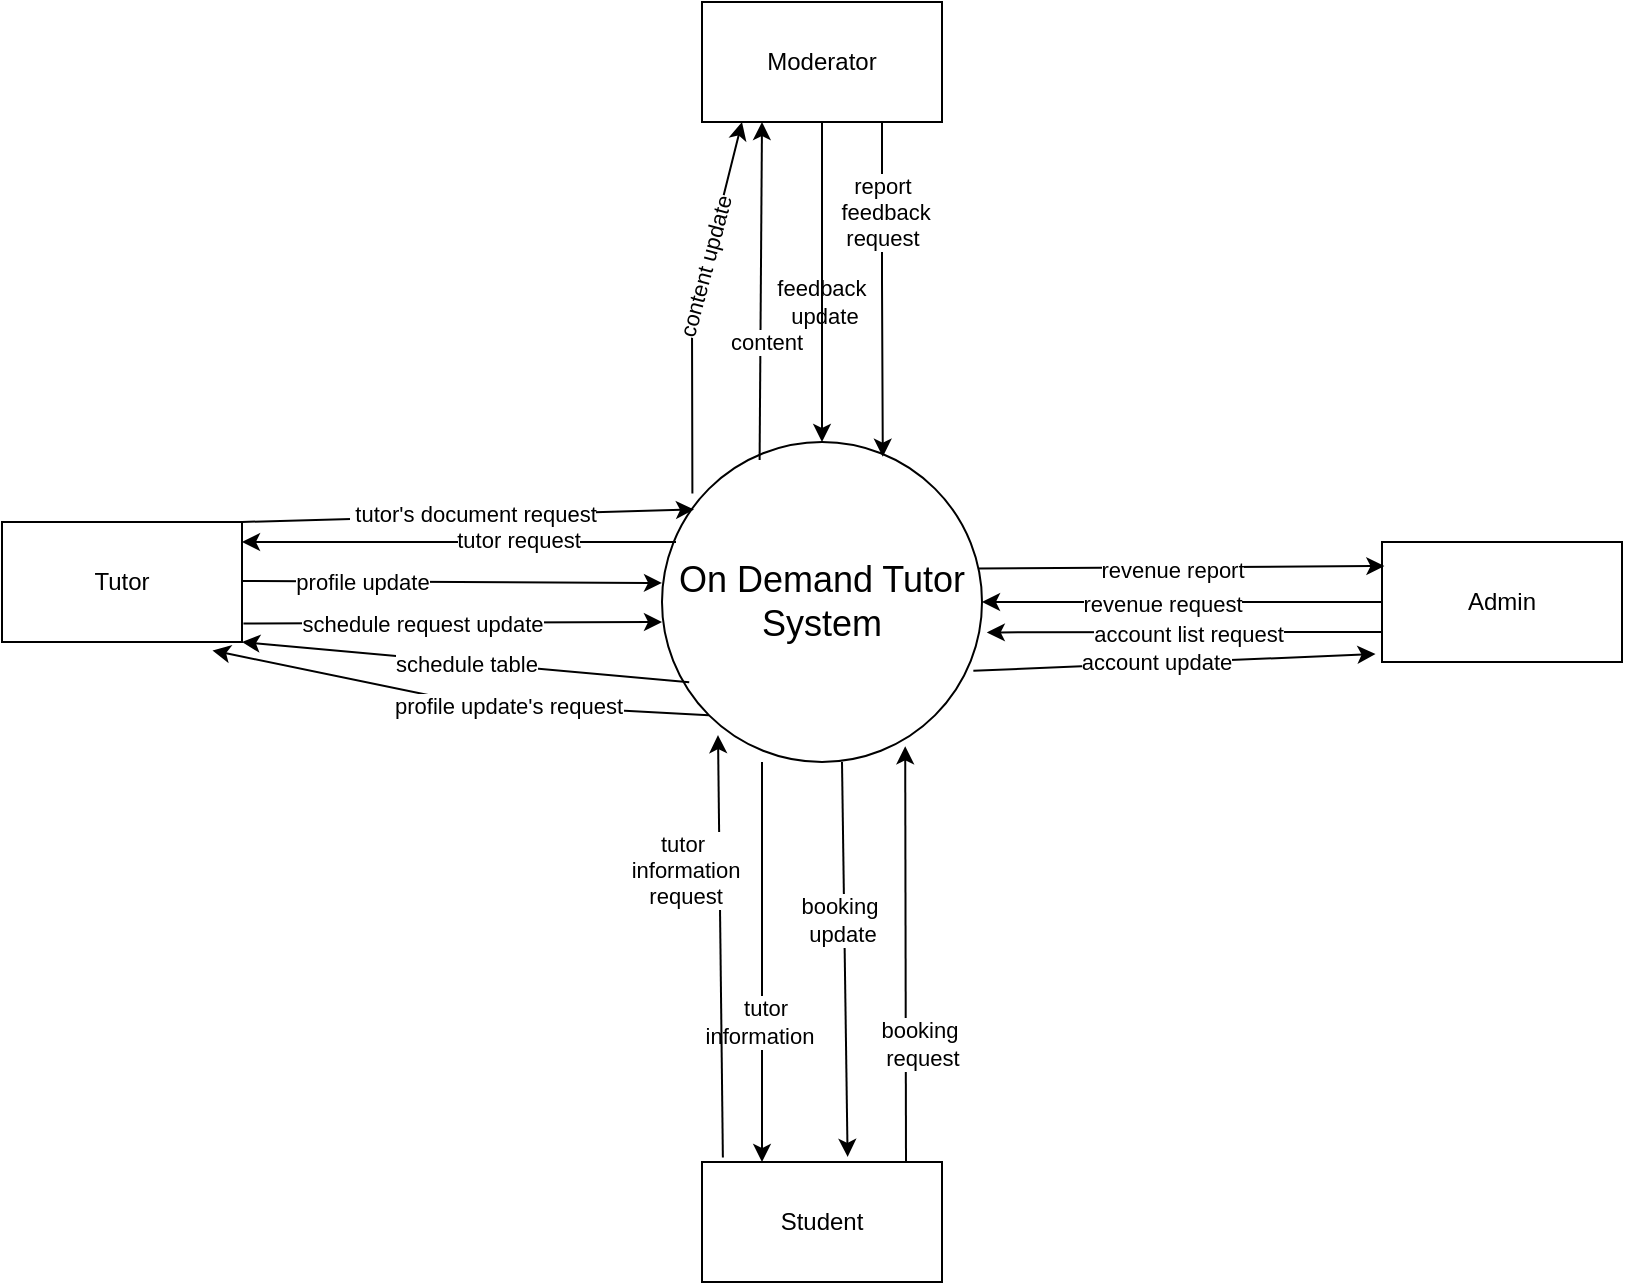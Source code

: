 <mxfile version="24.5.4" type="google" pages="11">
  <diagram name="Product Perspective" id="uQ-BD7_GlHO2ZoPqrZTA">
    <mxGraphModel dx="994" dy="573" grid="0" gridSize="10" guides="1" tooltips="1" connect="1" arrows="1" fold="1" page="1" pageScale="1" pageWidth="850" pageHeight="1100" math="0" shadow="0">
      <root>
        <mxCell id="0" />
        <mxCell id="1" parent="0" />
        <mxCell id="3I_Goz4GrW7nhLKkbFD0-1" value="&lt;font style=&quot;font-size: 18px;&quot;&gt;On Demand Tutor System&lt;/font&gt;" style="ellipse;whiteSpace=wrap;html=1;aspect=fixed;" parent="1" vertex="1">
          <mxGeometry x="343" y="297" width="160" height="160" as="geometry" />
        </mxCell>
        <mxCell id="c7PcFasFPm5No0Srg8H6-2" value="Tutor" style="rounded=0;whiteSpace=wrap;html=1;" parent="1" vertex="1">
          <mxGeometry x="13" y="337" width="120" height="60" as="geometry" />
        </mxCell>
        <mxCell id="gdjX4cNQAIfZXomQ1wVG-7" value="Moderator" style="rounded=0;whiteSpace=wrap;html=1;" parent="1" vertex="1">
          <mxGeometry x="363" y="77" width="120" height="60" as="geometry" />
        </mxCell>
        <mxCell id="gdjX4cNQAIfZXomQ1wVG-8" value="Student" style="rounded=0;whiteSpace=wrap;html=1;" parent="1" vertex="1">
          <mxGeometry x="363" y="657" width="120" height="60" as="geometry" />
        </mxCell>
        <mxCell id="c7PcFasFPm5No0Srg8H6-3" value="Admin" style="rounded=0;whiteSpace=wrap;html=1;" parent="1" vertex="1">
          <mxGeometry x="703" y="347" width="120" height="60" as="geometry" />
        </mxCell>
        <mxCell id="gdjX4cNQAIfZXomQ1wVG-10" value="" style="endArrow=classic;html=1;rounded=0;entryX=0.76;entryY=0.951;entryDx=0;entryDy=0;entryPerimeter=0;" parent="1" target="3I_Goz4GrW7nhLKkbFD0-1" edge="1">
          <mxGeometry width="50" height="50" relative="1" as="geometry">
            <mxPoint x="465" y="657" as="sourcePoint" />
            <mxPoint x="623" y="367" as="targetPoint" />
          </mxGeometry>
        </mxCell>
        <mxCell id="gdjX4cNQAIfZXomQ1wVG-11" value="booking&amp;nbsp;&lt;div&gt;request&lt;/div&gt;" style="edgeLabel;html=1;align=center;verticalAlign=middle;resizable=0;points=[];rotation=0;" parent="gdjX4cNQAIfZXomQ1wVG-10" connectable="0" vertex="1">
          <mxGeometry x="0.152" y="-2" relative="1" as="geometry">
            <mxPoint x="6" y="60" as="offset" />
          </mxGeometry>
        </mxCell>
        <mxCell id="I772tnGotMMi6VvlBTOn-1" value="" style="endArrow=classic;html=1;rounded=0;exitX=0.305;exitY=0.056;exitDx=0;exitDy=0;entryX=0.25;entryY=1;entryDx=0;entryDy=0;exitPerimeter=0;" parent="1" source="3I_Goz4GrW7nhLKkbFD0-1" target="gdjX4cNQAIfZXomQ1wVG-7" edge="1">
          <mxGeometry width="50" height="50" relative="1" as="geometry">
            <mxPoint x="423.44" y="297" as="sourcePoint" />
            <mxPoint x="422.56" y="141.32" as="targetPoint" />
          </mxGeometry>
        </mxCell>
        <mxCell id="gdjX4cNQAIfZXomQ1wVG-21" value="feedback&amp;nbsp;&lt;div&gt;update&lt;/div&gt;" style="edgeLabel;html=1;align=center;verticalAlign=middle;resizable=0;points=[];" parent="I772tnGotMMi6VvlBTOn-1" connectable="0" vertex="1">
          <mxGeometry x="0.091" y="1" relative="1" as="geometry">
            <mxPoint x="32" y="13" as="offset" />
          </mxGeometry>
        </mxCell>
        <mxCell id="I772tnGotMMi6VvlBTOn-16" value="&lt;div&gt;content&lt;/div&gt;" style="edgeLabel;html=1;align=center;verticalAlign=middle;resizable=0;points=[];" parent="I772tnGotMMi6VvlBTOn-1" connectable="0" vertex="1">
          <mxGeometry x="0.093" y="-2" relative="1" as="geometry">
            <mxPoint y="33" as="offset" />
          </mxGeometry>
        </mxCell>
        <mxCell id="c7PcFasFPm5No0Srg8H6-5" value="" style="endArrow=classic;html=1;rounded=0;exitX=1;exitY=0.25;exitDx=0;exitDy=0;entryX=0;entryY=0.5;entryDx=0;entryDy=0;" parent="1" edge="1">
          <mxGeometry width="50" height="50" relative="1" as="geometry">
            <mxPoint x="133" y="366.51" as="sourcePoint" />
            <mxPoint x="343" y="367.49" as="targetPoint" />
          </mxGeometry>
        </mxCell>
        <mxCell id="c7PcFasFPm5No0Srg8H6-6" value="profile update" style="edgeLabel;html=1;align=center;verticalAlign=middle;resizable=0;points=[];" parent="c7PcFasFPm5No0Srg8H6-5" connectable="0" vertex="1">
          <mxGeometry x="-0.688" y="-1" relative="1" as="geometry">
            <mxPoint x="27" y="-1" as="offset" />
          </mxGeometry>
        </mxCell>
        <mxCell id="gdjX4cNQAIfZXomQ1wVG-16" value="" style="endArrow=classic;html=1;rounded=0;entryX=0.25;entryY=0;entryDx=0;entryDy=0;" parent="1" target="gdjX4cNQAIfZXomQ1wVG-8" edge="1">
          <mxGeometry width="50" height="50" relative="1" as="geometry">
            <mxPoint x="393" y="457" as="sourcePoint" />
            <mxPoint x="623" y="557" as="targetPoint" />
          </mxGeometry>
        </mxCell>
        <mxCell id="gdjX4cNQAIfZXomQ1wVG-17" value="&amp;nbsp;tutor &lt;br&gt;information&amp;nbsp;" style="edgeLabel;html=1;align=center;verticalAlign=middle;resizable=0;points=[];rotation=0;" parent="gdjX4cNQAIfZXomQ1wVG-16" connectable="0" vertex="1">
          <mxGeometry x="-0.128" relative="1" as="geometry">
            <mxPoint y="43" as="offset" />
          </mxGeometry>
        </mxCell>
        <mxCell id="c7PcFasFPm5No0Srg8H6-8" value="" style="endArrow=classic;html=1;rounded=0;exitX=1.006;exitY=0.68;exitDx=0;exitDy=0;entryX=0;entryY=0.5;entryDx=0;entryDy=0;exitPerimeter=0;" parent="1" edge="1">
          <mxGeometry width="50" height="50" relative="1" as="geometry">
            <mxPoint x="133.72" y="387.8" as="sourcePoint" />
            <mxPoint x="343" y="387" as="targetPoint" />
          </mxGeometry>
        </mxCell>
        <mxCell id="c7PcFasFPm5No0Srg8H6-9" value="schedule request update" style="edgeLabel;html=1;align=center;verticalAlign=middle;resizable=0;points=[];" parent="c7PcFasFPm5No0Srg8H6-8" connectable="0" vertex="1">
          <mxGeometry x="-0.435" relative="1" as="geometry">
            <mxPoint x="30" as="offset" />
          </mxGeometry>
        </mxCell>
        <mxCell id="gdjX4cNQAIfZXomQ1wVG-18" value="" style="endArrow=classic;html=1;rounded=0;entryX=1;entryY=0.5;entryDx=0;entryDy=0;exitX=0;exitY=0.5;exitDx=0;exitDy=0;" parent="1" source="c7PcFasFPm5No0Srg8H6-3" target="3I_Goz4GrW7nhLKkbFD0-1" edge="1">
          <mxGeometry width="50" height="50" relative="1" as="geometry">
            <mxPoint x="633" y="407" as="sourcePoint" />
            <mxPoint x="683" y="357" as="targetPoint" />
          </mxGeometry>
        </mxCell>
        <mxCell id="3I_Goz4GrW7nhLKkbFD0-3" value="revenue request" style="edgeLabel;html=1;align=center;verticalAlign=middle;resizable=0;points=[];" parent="gdjX4cNQAIfZXomQ1wVG-18" connectable="0" vertex="1">
          <mxGeometry x="0.1" y="1" relative="1" as="geometry">
            <mxPoint as="offset" />
          </mxGeometry>
        </mxCell>
        <mxCell id="c7PcFasFPm5No0Srg8H6-10" value="" style="endArrow=classic;html=1;rounded=0;entryX=1;entryY=0;entryDx=0;entryDy=0;" parent="1" edge="1">
          <mxGeometry width="50" height="50" relative="1" as="geometry">
            <mxPoint x="350" y="347" as="sourcePoint" />
            <mxPoint x="133" y="347" as="targetPoint" />
          </mxGeometry>
        </mxCell>
        <mxCell id="I772tnGotMMi6VvlBTOn-25" value="tutor request" style="edgeLabel;html=1;align=center;verticalAlign=middle;resizable=0;points=[];" parent="c7PcFasFPm5No0Srg8H6-10" connectable="0" vertex="1">
          <mxGeometry x="-0.265" y="-1" relative="1" as="geometry">
            <mxPoint as="offset" />
          </mxGeometry>
        </mxCell>
        <mxCell id="I772tnGotMMi6VvlBTOn-5" style="edgeStyle=orthogonalEdgeStyle;rounded=0;orthogonalLoop=1;jettySize=auto;html=1;exitX=0.75;exitY=1;exitDx=0;exitDy=0;entryX=0.69;entryY=0.046;entryDx=0;entryDy=0;entryPerimeter=0;" parent="1" source="gdjX4cNQAIfZXomQ1wVG-7" target="3I_Goz4GrW7nhLKkbFD0-1" edge="1">
          <mxGeometry relative="1" as="geometry" />
        </mxCell>
        <mxCell id="gdjX4cNQAIfZXomQ1wVG-23" value="" style="endArrow=classic;html=1;rounded=0;entryX=0.175;entryY=0.916;entryDx=0;entryDy=0;entryPerimeter=0;exitX=0.087;exitY=-0.037;exitDx=0;exitDy=0;exitPerimeter=0;" parent="1" source="gdjX4cNQAIfZXomQ1wVG-8" target="3I_Goz4GrW7nhLKkbFD0-1" edge="1">
          <mxGeometry width="50" height="50" relative="1" as="geometry">
            <mxPoint x="373" y="537" as="sourcePoint" />
            <mxPoint x="423" y="487" as="targetPoint" />
          </mxGeometry>
        </mxCell>
        <mxCell id="gdjX4cNQAIfZXomQ1wVG-24" value="tutor&lt;br&gt;&amp;nbsp;information&lt;div&gt;&amp;nbsp;request&lt;/div&gt;" style="edgeLabel;html=1;align=center;verticalAlign=middle;resizable=0;points=[];" parent="gdjX4cNQAIfZXomQ1wVG-23" connectable="0" vertex="1">
          <mxGeometry x="0.367" y="-1" relative="1" as="geometry">
            <mxPoint x="-20" as="offset" />
          </mxGeometry>
        </mxCell>
        <mxCell id="gdjX4cNQAIfZXomQ1wVG-25" value="" style="endArrow=classic;html=1;rounded=0;entryX=0.75;entryY=0;entryDx=0;entryDy=0;exitX=0.67;exitY=1.016;exitDx=0;exitDy=0;exitPerimeter=0;" parent="1" edge="1">
          <mxGeometry width="50" height="50" relative="1" as="geometry">
            <mxPoint x="433.0" y="457.0" as="sourcePoint" />
            <mxPoint x="435.8" y="654.44" as="targetPoint" />
          </mxGeometry>
        </mxCell>
        <mxCell id="gdjX4cNQAIfZXomQ1wVG-26" value="booking&amp;nbsp;&lt;div&gt;update&lt;/div&gt;" style="edgeLabel;html=1;align=center;verticalAlign=middle;resizable=0;points=[];" parent="gdjX4cNQAIfZXomQ1wVG-25" connectable="0" vertex="1">
          <mxGeometry x="-0.204" y="-3" relative="1" as="geometry">
            <mxPoint x="2" as="offset" />
          </mxGeometry>
        </mxCell>
        <mxCell id="gdjX4cNQAIfZXomQ1wVG-30" value="report&lt;br&gt;&amp;nbsp;feedback &lt;br&gt;request" style="edgeLabel;html=1;align=center;verticalAlign=middle;resizable=0;points=[];rotation=0;" parent="1" connectable="0" vertex="1">
          <mxGeometry x="453" y="181.996" as="geometry" />
        </mxCell>
        <mxCell id="I772tnGotMMi6VvlBTOn-21" value="" style="endArrow=classic;html=1;rounded=0;exitX=0.095;exitY=0.161;exitDx=0;exitDy=0;exitPerimeter=0;" parent="1" source="3I_Goz4GrW7nhLKkbFD0-1" edge="1">
          <mxGeometry width="50" height="50" relative="1" as="geometry">
            <mxPoint x="333" y="187" as="sourcePoint" />
            <mxPoint x="383" y="137" as="targetPoint" />
            <Array as="points">
              <mxPoint x="358" y="237" />
            </Array>
          </mxGeometry>
        </mxCell>
        <mxCell id="I772tnGotMMi6VvlBTOn-24" value="content update" style="edgeLabel;html=1;align=center;verticalAlign=middle;resizable=0;points=[];rotation=-75;" parent="I772tnGotMMi6VvlBTOn-21" connectable="0" vertex="1">
          <mxGeometry x="0.208" relative="1" as="geometry">
            <mxPoint as="offset" />
          </mxGeometry>
        </mxCell>
        <mxCell id="gdjX4cNQAIfZXomQ1wVG-27" value="" style="endArrow=classic;html=1;rounded=0;exitX=0.5;exitY=1;exitDx=0;exitDy=0;entryX=0.5;entryY=0;entryDx=0;entryDy=0;" parent="1" source="gdjX4cNQAIfZXomQ1wVG-7" target="3I_Goz4GrW7nhLKkbFD0-1" edge="1">
          <mxGeometry width="50" height="50" relative="1" as="geometry">
            <mxPoint x="422.7" y="137.0" as="sourcePoint" />
            <mxPoint x="422.66" y="290.58" as="targetPoint" />
          </mxGeometry>
        </mxCell>
        <mxCell id="3I_Goz4GrW7nhLKkbFD0-4" value="" style="endArrow=classic;html=1;rounded=0;entryX=0.01;entryY=0.2;entryDx=0;entryDy=0;entryPerimeter=0;exitX=0.988;exitY=0.395;exitDx=0;exitDy=0;exitPerimeter=0;" parent="1" source="3I_Goz4GrW7nhLKkbFD0-1" target="c7PcFasFPm5No0Srg8H6-3" edge="1">
          <mxGeometry width="50" height="50" relative="1" as="geometry">
            <mxPoint x="513" y="377" as="sourcePoint" />
            <mxPoint x="563" y="327" as="targetPoint" />
          </mxGeometry>
        </mxCell>
        <mxCell id="3I_Goz4GrW7nhLKkbFD0-5" value="revenue report" style="edgeLabel;html=1;align=center;verticalAlign=middle;resizable=0;points=[];" parent="3I_Goz4GrW7nhLKkbFD0-4" connectable="0" vertex="1">
          <mxGeometry x="-0.044" y="-1" relative="1" as="geometry">
            <mxPoint as="offset" />
          </mxGeometry>
        </mxCell>
        <mxCell id="I772tnGotMMi6VvlBTOn-28" value="" style="endArrow=classic;html=1;rounded=0;entryX=1;entryY=1;entryDx=0;entryDy=0;exitX=0.085;exitY=0.751;exitDx=0;exitDy=0;exitPerimeter=0;" parent="1" source="3I_Goz4GrW7nhLKkbFD0-1" target="c7PcFasFPm5No0Srg8H6-2" edge="1">
          <mxGeometry width="50" height="50" relative="1" as="geometry">
            <mxPoint x="393" y="457" as="sourcePoint" />
            <mxPoint x="443" y="407" as="targetPoint" />
          </mxGeometry>
        </mxCell>
        <mxCell id="I772tnGotMMi6VvlBTOn-29" value="schedule table" style="edgeLabel;html=1;align=center;verticalAlign=middle;resizable=0;points=[];" parent="I772tnGotMMi6VvlBTOn-28" connectable="0" vertex="1">
          <mxGeometry x="-0.007" y="1" relative="1" as="geometry">
            <mxPoint x="-1" as="offset" />
          </mxGeometry>
        </mxCell>
        <mxCell id="I772tnGotMMi6VvlBTOn-31" value="" style="endArrow=classic;html=1;rounded=0;entryX=0.1;entryY=0.211;entryDx=0;entryDy=0;entryPerimeter=0;" parent="1" target="3I_Goz4GrW7nhLKkbFD0-1" edge="1">
          <mxGeometry width="50" height="50" relative="1" as="geometry">
            <mxPoint x="133" y="337" as="sourcePoint" />
            <mxPoint x="183" y="287" as="targetPoint" />
            <Array as="points" />
          </mxGeometry>
        </mxCell>
        <mxCell id="I772tnGotMMi6VvlBTOn-32" value="&amp;nbsp;tutor&#39;s document request" style="edgeLabel;html=1;align=center;verticalAlign=middle;resizable=0;points=[];" parent="I772tnGotMMi6VvlBTOn-31" connectable="0" vertex="1">
          <mxGeometry x="0.017" y="1" relative="1" as="geometry">
            <mxPoint as="offset" />
          </mxGeometry>
        </mxCell>
        <mxCell id="I772tnGotMMi6VvlBTOn-33" value="" style="endArrow=classic;html=1;rounded=0;entryX=0.877;entryY=1.07;entryDx=0;entryDy=0;entryPerimeter=0;exitX=0;exitY=1;exitDx=0;exitDy=0;" parent="1" source="3I_Goz4GrW7nhLKkbFD0-1" target="c7PcFasFPm5No0Srg8H6-2" edge="1">
          <mxGeometry width="50" height="50" relative="1" as="geometry">
            <mxPoint x="393" y="457" as="sourcePoint" />
            <mxPoint x="443" y="407" as="targetPoint" />
            <Array as="points">
              <mxPoint x="243" y="427" />
            </Array>
          </mxGeometry>
        </mxCell>
        <mxCell id="I772tnGotMMi6VvlBTOn-34" value="profile update&#39;s request" style="edgeLabel;html=1;align=center;verticalAlign=middle;resizable=0;points=[];" parent="I772tnGotMMi6VvlBTOn-33" connectable="0" vertex="1">
          <mxGeometry x="-0.201" y="1" relative="1" as="geometry">
            <mxPoint as="offset" />
          </mxGeometry>
        </mxCell>
        <mxCell id="qp-iqFBJ9UXWHd6-ETmL-1" value="" style="endArrow=classic;html=1;rounded=0;entryX=1.015;entryY=0.595;entryDx=0;entryDy=0;entryPerimeter=0;exitX=0;exitY=0.75;exitDx=0;exitDy=0;" parent="1" source="c7PcFasFPm5No0Srg8H6-3" target="3I_Goz4GrW7nhLKkbFD0-1" edge="1">
          <mxGeometry width="50" height="50" relative="1" as="geometry">
            <mxPoint x="643" y="417" as="sourcePoint" />
            <mxPoint x="693" y="367" as="targetPoint" />
          </mxGeometry>
        </mxCell>
        <mxCell id="qp-iqFBJ9UXWHd6-ETmL-2" value="account list request" style="edgeLabel;html=1;align=center;verticalAlign=middle;resizable=0;points=[];" parent="qp-iqFBJ9UXWHd6-ETmL-1" connectable="0" vertex="1">
          <mxGeometry x="-0.012" y="1" relative="1" as="geometry">
            <mxPoint as="offset" />
          </mxGeometry>
        </mxCell>
        <mxCell id="qp-iqFBJ9UXWHd6-ETmL-5" value="" style="endArrow=classic;html=1;rounded=0;exitX=0.973;exitY=0.715;exitDx=0;exitDy=0;exitPerimeter=0;entryX=-0.027;entryY=0.933;entryDx=0;entryDy=0;entryPerimeter=0;" parent="1" source="3I_Goz4GrW7nhLKkbFD0-1" target="c7PcFasFPm5No0Srg8H6-3" edge="1">
          <mxGeometry width="50" height="50" relative="1" as="geometry">
            <mxPoint x="643" y="417" as="sourcePoint" />
            <mxPoint x="693" y="367" as="targetPoint" />
          </mxGeometry>
        </mxCell>
        <mxCell id="qp-iqFBJ9UXWHd6-ETmL-6" value="account update" style="edgeLabel;html=1;align=center;verticalAlign=middle;resizable=0;points=[];" parent="qp-iqFBJ9UXWHd6-ETmL-5" connectable="0" vertex="1">
          <mxGeometry x="-0.089" y="1" relative="1" as="geometry">
            <mxPoint as="offset" />
          </mxGeometry>
        </mxCell>
      </root>
    </mxGraphModel>
  </diagram>
  <diagram id="nGAdcDxO1mQ1osPcP8Jb" name="Use Case">
    <mxGraphModel dx="1844" dy="573" grid="1" gridSize="10" guides="1" tooltips="1" connect="1" arrows="1" fold="1" page="1" pageScale="1" pageWidth="850" pageHeight="1100" math="0" shadow="0">
      <root>
        <mxCell id="0" />
        <mxCell id="1" parent="0" />
        <mxCell id="9sZCud5C2G4mVADeJvZG-1" value="MyTutor" style="swimlane;whiteSpace=wrap;html=1;fontFamily=Helvetica;fontSize=11;fontColor=default;labelBackgroundColor=default;movable=1;resizable=1;rotatable=1;deletable=1;editable=1;locked=0;connectable=1;" parent="1" vertex="1">
          <mxGeometry x="-190" y="180" width="1100" height="1110" as="geometry" />
        </mxCell>
        <mxCell id="9sZCud5C2G4mVADeJvZG-2" value="Register as Student" style="ellipse;whiteSpace=wrap;html=1;" parent="9sZCud5C2G4mVADeJvZG-1" vertex="1">
          <mxGeometry x="40" y="35" width="135" height="50" as="geometry" />
        </mxCell>
        <mxCell id="9sZCud5C2G4mVADeJvZG-3" value="Search tutor" style="ellipse;whiteSpace=wrap;html=1;" parent="9sZCud5C2G4mVADeJvZG-1" vertex="1">
          <mxGeometry x="105" y="95" width="105" height="40" as="geometry" />
        </mxCell>
        <mxCell id="9sZCud5C2G4mVADeJvZG-6" value="Make payment" style="ellipse;whiteSpace=wrap;html=1;" parent="9sZCud5C2G4mVADeJvZG-1" vertex="1">
          <mxGeometry x="107.5" y="740" width="100" height="50" as="geometry" />
        </mxCell>
        <mxCell id="9sZCud5C2G4mVADeJvZG-7" value="Manage question" style="ellipse;whiteSpace=wrap;html=1;" parent="9sZCud5C2G4mVADeJvZG-1" vertex="1">
          <mxGeometry x="141.25" y="900" width="110" height="50" as="geometry" />
        </mxCell>
        <mxCell id="9sZCud5C2G4mVADeJvZG-10" value="Register as Tutor" style="ellipse;whiteSpace=wrap;html=1;" parent="9sZCud5C2G4mVADeJvZG-1" vertex="1">
          <mxGeometry x="100" y="150" width="130" height="50" as="geometry" />
        </mxCell>
        <mxCell id="9sZCud5C2G4mVADeJvZG-11" value="Create profile" style="ellipse;whiteSpace=wrap;html=1;" parent="9sZCud5C2G4mVADeJvZG-1" vertex="1">
          <mxGeometry x="155" y="390" width="97.5" height="50" as="geometry" />
        </mxCell>
        <mxCell id="9sZCud5C2G4mVADeJvZG-12" value="Register demand class" style="ellipse;whiteSpace=wrap;html=1;" parent="9sZCud5C2G4mVADeJvZG-1" vertex="1">
          <mxGeometry x="850" y="850" width="140" height="50" as="geometry" />
        </mxCell>
        <mxCell id="9sZCud5C2G4mVADeJvZG-13" value="Chat" style="ellipse;whiteSpace=wrap;html=1;" parent="9sZCud5C2G4mVADeJvZG-1" vertex="1">
          <mxGeometry x="171.25" y="519" width="90" height="40" as="geometry" />
        </mxCell>
        <mxCell id="9sZCud5C2G4mVADeJvZG-14" value="Create demand class" style="ellipse;whiteSpace=wrap;html=1;" parent="9sZCud5C2G4mVADeJvZG-1" vertex="1">
          <mxGeometry x="100" y="810" width="140" height="50" as="geometry" />
        </mxCell>
        <mxCell id="9sZCud5C2G4mVADeJvZG-20" value="Approve degree &amp;amp; certificates" style="ellipse;whiteSpace=wrap;html=1;" parent="9sZCud5C2G4mVADeJvZG-1" vertex="1">
          <mxGeometry x="877" y="57.5" width="140" height="60" as="geometry" />
        </mxCell>
        <mxCell id="9sZCud5C2G4mVADeJvZG-23" style="rounded=0;orthogonalLoop=1;jettySize=auto;html=1;entryX=1;entryY=0.5;entryDx=0;entryDy=0;dashed=1;" parent="9sZCud5C2G4mVADeJvZG-1" target="9sZCud5C2G4mVADeJvZG-3" edge="1">
          <mxGeometry relative="1" as="geometry" />
        </mxCell>
        <mxCell id="9sZCud5C2G4mVADeJvZG-24" value="extend" style="edgeLabel;html=1;align=center;verticalAlign=middle;resizable=0;points=[];" parent="9sZCud5C2G4mVADeJvZG-23" connectable="0" vertex="1">
          <mxGeometry x="-0.215" relative="1" as="geometry">
            <mxPoint as="offset" />
          </mxGeometry>
        </mxCell>
        <mxCell id="9sZCud5C2G4mVADeJvZG-25" value="Edit profile" style="ellipse;whiteSpace=wrap;html=1;" parent="9sZCud5C2G4mVADeJvZG-1" vertex="1">
          <mxGeometry x="357.5" y="440" width="120" height="35.56" as="geometry" />
        </mxCell>
        <mxCell id="9sZCud5C2G4mVADeJvZG-26" value="Login" style="ellipse;whiteSpace=wrap;html=1;" parent="9sZCud5C2G4mVADeJvZG-1" vertex="1">
          <mxGeometry x="41.07" y="344" width="93.75" height="40" as="geometry" />
        </mxCell>
        <mxCell id="9sZCud5C2G4mVADeJvZG-29" value="View tutor profile" style="ellipse;whiteSpace=wrap;html=1;fontFamily=Helvetica;fontSize=11;fontColor=default;labelBackgroundColor=default;" parent="9sZCud5C2G4mVADeJvZG-1" vertex="1">
          <mxGeometry x="890" y="790" width="125" height="40" as="geometry" />
        </mxCell>
        <mxCell id="9sZCud5C2G4mVADeJvZG-30" value="Give feedback" style="ellipse;whiteSpace=wrap;html=1;" parent="9sZCud5C2G4mVADeJvZG-1" vertex="1">
          <mxGeometry x="297.5" y="740" width="120" height="60" as="geometry" />
        </mxCell>
        <mxCell id="9sZCud5C2G4mVADeJvZG-31" value="View profile" style="ellipse;whiteSpace=wrap;html=1;" parent="9sZCud5C2G4mVADeJvZG-1" vertex="1">
          <mxGeometry x="161.25" y="449" width="90" height="50" as="geometry" />
        </mxCell>
        <mxCell id="9sZCud5C2G4mVADeJvZG-32" value="Book Tutor" style="ellipse;whiteSpace=wrap;html=1;" parent="9sZCud5C2G4mVADeJvZG-1" vertex="1">
          <mxGeometry x="285" y="660" width="120" height="60" as="geometry" />
        </mxCell>
        <mxCell id="9sZCud5C2G4mVADeJvZG-35" value="Upload degree &amp;amp; certificates" style="ellipse;whiteSpace=wrap;html=1;" parent="9sZCud5C2G4mVADeJvZG-1" vertex="1">
          <mxGeometry x="325" y="135" width="175" height="50" as="geometry" />
        </mxCell>
        <mxCell id="9sZCud5C2G4mVADeJvZG-36" value="Add advertising video" style="ellipse;whiteSpace=wrap;html=1;" parent="9sZCud5C2G4mVADeJvZG-1" vertex="1">
          <mxGeometry x="350" y="210" width="150" height="50" as="geometry" />
        </mxCell>
        <mxCell id="9sZCud5C2G4mVADeJvZG-41" value="View tutor&#39;s profile" style="ellipse;whiteSpace=wrap;html=1;" parent="9sZCud5C2G4mVADeJvZG-1" vertex="1">
          <mxGeometry x="305" y="67.5" width="130" height="50" as="geometry" />
        </mxCell>
        <mxCell id="9sZCud5C2G4mVADeJvZG-42" style="edgeStyle=orthogonalEdgeStyle;rounded=0;orthogonalLoop=1;jettySize=auto;html=1;exitX=0.5;exitY=1;exitDx=0;exitDy=0;" parent="9sZCud5C2G4mVADeJvZG-1" source="9sZCud5C2G4mVADeJvZG-12" target="9sZCud5C2G4mVADeJvZG-12" edge="1">
          <mxGeometry relative="1" as="geometry" />
        </mxCell>
        <mxCell id="9sZCud5C2G4mVADeJvZG-43" value="Receive notification" style="ellipse;whiteSpace=wrap;html=1;" parent="9sZCud5C2G4mVADeJvZG-1" vertex="1">
          <mxGeometry x="80" y="580" width="127.5" height="51.67" as="geometry" />
        </mxCell>
        <mxCell id="9sZCud5C2G4mVADeJvZG-44" value="Manage complaint" style="ellipse;whiteSpace=wrap;html=1;" parent="9sZCud5C2G4mVADeJvZG-1" vertex="1">
          <mxGeometry x="877" y="150" width="120" height="50" as="geometry" />
        </mxCell>
        <mxCell id="9sZCud5C2G4mVADeJvZG-45" value="Manage user account" style="ellipse;whiteSpace=wrap;html=1;" parent="9sZCud5C2G4mVADeJvZG-1" vertex="1">
          <mxGeometry x="920" y="340" width="160" height="60" as="geometry" />
        </mxCell>
        <mxCell id="9sZCud5C2G4mVADeJvZG-47" value="Delete user account" style="ellipse;whiteSpace=wrap;html=1;" parent="9sZCud5C2G4mVADeJvZG-1" vertex="1">
          <mxGeometry x="650" y="334" width="150" height="50" as="geometry" />
        </mxCell>
        <mxCell id="9sZCud5C2G4mVADeJvZG-48" value="Manage contract" style="ellipse;whiteSpace=wrap;html=1;" parent="9sZCud5C2G4mVADeJvZG-1" vertex="1">
          <mxGeometry x="885" y="640" width="135" height="48.33" as="geometry" />
        </mxCell>
        <mxCell id="9sZCud5C2G4mVADeJvZG-52" value="Create question" style="ellipse;whiteSpace=wrap;html=1;" parent="9sZCud5C2G4mVADeJvZG-1" vertex="1">
          <mxGeometry x="350" y="820" width="110" height="50" as="geometry" />
        </mxCell>
        <mxCell id="9sZCud5C2G4mVADeJvZG-54" value="Edit question" style="ellipse;whiteSpace=wrap;html=1;" parent="9sZCud5C2G4mVADeJvZG-1" vertex="1">
          <mxGeometry x="357.5" y="890" width="110" height="50" as="geometry" />
        </mxCell>
        <mxCell id="9sZCud5C2G4mVADeJvZG-55" value="Delete question" style="ellipse;whiteSpace=wrap;html=1;" parent="9sZCud5C2G4mVADeJvZG-1" vertex="1">
          <mxGeometry x="350" y="950" width="110" height="50" as="geometry" />
        </mxCell>
        <mxCell id="9sZCud5C2G4mVADeJvZG-59" value="Block user account" style="ellipse;whiteSpace=wrap;html=1;" parent="9sZCud5C2G4mVADeJvZG-1" vertex="1">
          <mxGeometry x="670" y="400" width="145" height="53.33" as="geometry" />
        </mxCell>
        <mxCell id="9sZCud5C2G4mVADeJvZG-62" value="Add schedule" style="ellipse;whiteSpace=wrap;html=1;" parent="9sZCud5C2G4mVADeJvZG-1" vertex="1">
          <mxGeometry x="310" y="295" width="120" height="50" as="geometry" />
        </mxCell>
        <mxCell id="9sZCud5C2G4mVADeJvZG-63" value="Manage moderator account" style="ellipse;whiteSpace=wrap;html=1;" parent="9sZCud5C2G4mVADeJvZG-1" vertex="1">
          <mxGeometry x="905" y="499" width="180" height="60" as="geometry" />
        </mxCell>
        <mxCell id="9sZCud5C2G4mVADeJvZG-65" value="Delete moderator account" style="ellipse;whiteSpace=wrap;html=1;" parent="9sZCud5C2G4mVADeJvZG-1" vertex="1">
          <mxGeometry x="675" y="470" width="150" height="50" as="geometry" />
        </mxCell>
        <mxCell id="9sZCud5C2G4mVADeJvZG-67" value="Block moderator account" style="ellipse;whiteSpace=wrap;html=1;" parent="9sZCud5C2G4mVADeJvZG-1" vertex="1">
          <mxGeometry x="680" y="566.67" width="145" height="53.33" as="geometry" />
        </mxCell>
        <mxCell id="9sZCud5C2G4mVADeJvZG-68" value="View student&#39;s booking requests" style="ellipse;whiteSpace=wrap;html=1;" parent="9sZCud5C2G4mVADeJvZG-1" vertex="1">
          <mxGeometry x="270" y="1029" width="190" height="60" as="geometry" />
        </mxCell>
        <mxCell id="9sZCud5C2G4mVADeJvZG-71" value="Edit schedule" style="ellipse;whiteSpace=wrap;html=1;fontFamily=Helvetica;fontSize=11;fontColor=default;labelBackgroundColor=default;" parent="9sZCud5C2G4mVADeJvZG-1" vertex="1">
          <mxGeometry x="660" y="750" width="100" height="40" as="geometry" />
        </mxCell>
        <mxCell id="9sZCud5C2G4mVADeJvZG-72" value="Add degree &amp;amp; certificates" style="ellipse;whiteSpace=wrap;html=1;fontFamily=Helvetica;fontSize=11;fontColor=default;labelBackgroundColor=default;" parent="9sZCud5C2G4mVADeJvZG-1" vertex="1">
          <mxGeometry x="640" y="830" width="130" height="50" as="geometry" />
        </mxCell>
        <mxCell id="9sZCud5C2G4mVADeJvZG-75" value="Receive payment" style="ellipse;whiteSpace=wrap;html=1;" parent="9sZCud5C2G4mVADeJvZG-1" vertex="1">
          <mxGeometry x="840" y="989" width="140" height="40" as="geometry" />
        </mxCell>
        <mxCell id="9sZCud5C2G4mVADeJvZG-76" style="rounded=0;orthogonalLoop=1;jettySize=auto;html=1;endArrow=none;endFill=0;" parent="9sZCud5C2G4mVADeJvZG-1" source="9sZCud5C2G4mVADeJvZG-77" edge="1">
          <mxGeometry relative="1" as="geometry">
            <mxPoint x="-40" y="480" as="targetPoint" />
          </mxGeometry>
        </mxCell>
        <mxCell id="9sZCud5C2G4mVADeJvZG-77" value="Complain" style="ellipse;whiteSpace=wrap;html=1;" parent="9sZCud5C2G4mVADeJvZG-1" vertex="1">
          <mxGeometry x="41.07" y="650" width="113.93" height="50" as="geometry" />
        </mxCell>
        <mxCell id="9sZCud5C2G4mVADeJvZG-78" value="Reply student&#39;s feedback" style="ellipse;whiteSpace=wrap;html=1;" parent="9sZCud5C2G4mVADeJvZG-1" vertex="1">
          <mxGeometry x="817" y="1050" width="190" height="39" as="geometry" />
        </mxCell>
        <mxCell id="CdoPQ0M9h2eHsF5E06kA-2" style="rounded=0;orthogonalLoop=1;jettySize=auto;html=1;endArrow=block;endFill=0;exitX=0;exitY=0.5;exitDx=0;exitDy=0;" parent="9sZCud5C2G4mVADeJvZG-1" source="9sZCud5C2G4mVADeJvZG-41" edge="1">
          <mxGeometry relative="1" as="geometry">
            <mxPoint x="264.5" y="90" as="sourcePoint" />
            <mxPoint x="207.5" y="116" as="targetPoint" />
          </mxGeometry>
        </mxCell>
        <mxCell id="CdoPQ0M9h2eHsF5E06kA-3" style="rounded=0;orthogonalLoop=1;jettySize=auto;html=1;endArrow=block;endFill=0;exitX=0;exitY=0.5;exitDx=0;exitDy=0;" parent="9sZCud5C2G4mVADeJvZG-1" edge="1">
          <mxGeometry relative="1" as="geometry">
            <mxPoint x="325" y="157" as="sourcePoint" />
            <mxPoint x="227.5" y="180" as="targetPoint" />
          </mxGeometry>
        </mxCell>
        <mxCell id="CdoPQ0M9h2eHsF5E06kA-4" style="rounded=0;orthogonalLoop=1;jettySize=auto;html=1;endArrow=block;endFill=0;exitX=0;exitY=0.5;exitDx=0;exitDy=0;entryX=1;entryY=1;entryDx=0;entryDy=0;" parent="9sZCud5C2G4mVADeJvZG-1" source="9sZCud5C2G4mVADeJvZG-36" target="9sZCud5C2G4mVADeJvZG-10" edge="1">
          <mxGeometry relative="1" as="geometry">
            <mxPoint x="317.5" y="210" as="sourcePoint" />
            <mxPoint x="220" y="233" as="targetPoint" />
          </mxGeometry>
        </mxCell>
        <mxCell id="CdoPQ0M9h2eHsF5E06kA-13" style="rounded=0;orthogonalLoop=1;jettySize=auto;html=1;endArrow=block;endFill=0;exitX=0.5;exitY=0;exitDx=0;exitDy=0;entryX=0.698;entryY=1.053;entryDx=0;entryDy=0;entryPerimeter=0;" parent="9sZCud5C2G4mVADeJvZG-1" source="9sZCud5C2G4mVADeJvZG-62" target="9sZCud5C2G4mVADeJvZG-10" edge="1">
          <mxGeometry relative="1" as="geometry">
            <mxPoint x="360" y="245" as="sourcePoint" />
            <mxPoint x="221" y="203" as="targetPoint" />
          </mxGeometry>
        </mxCell>
        <mxCell id="YSWYe0h3l3-wIfa7gR6G-2" value="&amp;lt;&amp;lt;extend&amp;gt;&amp;gt;" style="html=1;verticalAlign=bottom;endArrow=open;dashed=1;endSize=8;curved=0;rounded=0;exitX=0;exitY=0.5;exitDx=0;exitDy=0;entryX=1;entryY=0.5;entryDx=0;entryDy=0;" parent="9sZCud5C2G4mVADeJvZG-1" source="9sZCud5C2G4mVADeJvZG-25" target="9sZCud5C2G4mVADeJvZG-31" edge="1">
          <mxGeometry relative="1" as="geometry">
            <mxPoint x="365" y="410.55" as="sourcePoint" />
            <mxPoint x="285" y="410.55" as="targetPoint" />
          </mxGeometry>
        </mxCell>
        <mxCell id="6p72EjCBRb3Qd38MR68D-6" value="&amp;lt;&amp;lt;extend&amp;gt;&amp;gt;" style="html=1;verticalAlign=bottom;endArrow=open;dashed=1;endSize=8;curved=0;rounded=0;entryX=1;entryY=0;entryDx=0;entryDy=0;exitX=0;exitY=0.5;exitDx=0;exitDy=0;" parent="9sZCud5C2G4mVADeJvZG-1" source="9sZCud5C2G4mVADeJvZG-52" target="9sZCud5C2G4mVADeJvZG-7" edge="1">
          <mxGeometry x="0.137" y="7" relative="1" as="geometry">
            <mxPoint x="260" y="870" as="sourcePoint" />
            <mxPoint x="350" y="940" as="targetPoint" />
            <mxPoint as="offset" />
          </mxGeometry>
        </mxCell>
        <mxCell id="6p72EjCBRb3Qd38MR68D-9" value="&amp;lt;&amp;lt;extend&amp;gt;&amp;gt;" style="html=1;verticalAlign=bottom;endArrow=open;dashed=1;endSize=8;curved=0;rounded=0;exitX=0.5;exitY=0;exitDx=0;exitDy=0;entryX=1;entryY=1;entryDx=0;entryDy=0;" parent="9sZCud5C2G4mVADeJvZG-1" source="9sZCud5C2G4mVADeJvZG-55" target="9sZCud5C2G4mVADeJvZG-7" edge="1">
          <mxGeometry x="0.117" y="4" relative="1" as="geometry">
            <mxPoint x="239" y="977" as="sourcePoint" />
            <mxPoint x="290" y="1020" as="targetPoint" />
            <mxPoint as="offset" />
          </mxGeometry>
        </mxCell>
        <mxCell id="6p72EjCBRb3Qd38MR68D-8" value="&amp;lt;&amp;lt;extend&amp;gt;&amp;gt;" style="html=1;verticalAlign=bottom;endArrow=open;dashed=1;endSize=8;curved=0;rounded=0;entryX=1;entryY=0.5;entryDx=0;entryDy=0;exitX=0;exitY=0.5;exitDx=0;exitDy=0;" parent="9sZCud5C2G4mVADeJvZG-1" source="9sZCud5C2G4mVADeJvZG-54" target="9sZCud5C2G4mVADeJvZG-7" edge="1">
          <mxGeometry x="-0.105" y="1" relative="1" as="geometry">
            <mxPoint x="290" y="1010" as="sourcePoint" />
            <mxPoint x="305" y="930" as="targetPoint" />
            <mxPoint as="offset" />
          </mxGeometry>
        </mxCell>
        <mxCell id="pPGUmZMrj8yPgLWvmsV2-4" value="&amp;lt;&amp;lt;extend&amp;gt;&amp;gt;" style="html=1;verticalAlign=bottom;endArrow=open;dashed=1;endSize=8;curved=0;rounded=0;entryX=0;entryY=0.5;entryDx=0;entryDy=0;exitX=0.976;exitY=0.64;exitDx=0;exitDy=0;exitPerimeter=0;" parent="9sZCud5C2G4mVADeJvZG-1" source="9sZCud5C2G4mVADeJvZG-65" target="9sZCud5C2G4mVADeJvZG-63" edge="1">
          <mxGeometry x="0.256" y="-5" relative="1" as="geometry">
            <mxPoint x="757" y="578" as="sourcePoint" />
            <mxPoint x="915" y="539" as="targetPoint" />
            <Array as="points">
              <mxPoint x="820" y="500" />
            </Array>
            <mxPoint as="offset" />
          </mxGeometry>
        </mxCell>
        <mxCell id="RG7Rsx546cIeU8tuGn0u-2" value="Resolve complain" style="ellipse;whiteSpace=wrap;html=1;" parent="9sZCud5C2G4mVADeJvZG-1" vertex="1">
          <mxGeometry x="660" y="150" width="120" height="50" as="geometry" />
        </mxCell>
        <mxCell id="RG7Rsx546cIeU8tuGn0u-3" value="&amp;lt;&amp;lt;extend&amp;gt;&amp;gt;" style="html=1;verticalAlign=bottom;endArrow=open;dashed=1;endSize=8;curved=0;rounded=0;entryX=0;entryY=0.5;entryDx=0;entryDy=0;exitX=1;exitY=0.5;exitDx=0;exitDy=0;" parent="9sZCud5C2G4mVADeJvZG-1" source="RG7Rsx546cIeU8tuGn0u-2" target="9sZCud5C2G4mVADeJvZG-44" edge="1">
          <mxGeometry relative="1" as="geometry">
            <mxPoint x="810" y="60" as="sourcePoint" />
            <mxPoint x="760" y="210" as="targetPoint" />
          </mxGeometry>
        </mxCell>
        <mxCell id="YSWYe0h3l3-wIfa7gR6G-12" value="&amp;lt;&amp;lt;extend&amp;gt;&amp;gt;" style="html=1;verticalAlign=bottom;endArrow=open;dashed=1;endSize=8;curved=0;rounded=0;entryX=0.023;entryY=0.15;entryDx=0;entryDy=0;entryPerimeter=0;" parent="9sZCud5C2G4mVADeJvZG-1" target="9sZCud5C2G4mVADeJvZG-29" edge="1">
          <mxGeometry relative="1" as="geometry">
            <mxPoint x="760" y="769.29" as="sourcePoint" />
            <mxPoint x="850" y="769.29" as="targetPoint" />
          </mxGeometry>
        </mxCell>
        <mxCell id="6p72EjCBRb3Qd38MR68D-10" value="&amp;lt;&amp;lt;extend&amp;gt;&amp;gt;" style="html=1;verticalAlign=bottom;endArrow=open;dashed=1;endSize=8;curved=0;rounded=0;exitX=0;exitY=0.5;exitDx=0;exitDy=0;entryX=1;entryY=0.5;entryDx=0;entryDy=0;" parent="9sZCud5C2G4mVADeJvZG-1" source="9sZCud5C2G4mVADeJvZG-30" target="9sZCud5C2G4mVADeJvZG-6" edge="1">
          <mxGeometry relative="1" as="geometry">
            <mxPoint x="249" y="987" as="sourcePoint" />
            <mxPoint x="310" y="935" as="targetPoint" />
          </mxGeometry>
        </mxCell>
        <mxCell id="YSWYe0h3l3-wIfa7gR6G-9" value="&amp;lt;&amp;lt;extend&amp;gt;&amp;gt;" style="html=1;verticalAlign=bottom;endArrow=open;dashed=1;endSize=8;curved=0;rounded=0;entryX=0;entryY=0.5;entryDx=0;entryDy=0;" parent="9sZCud5C2G4mVADeJvZG-1" target="9sZCud5C2G4mVADeJvZG-29" edge="1">
          <mxGeometry relative="1" as="geometry">
            <mxPoint x="770" y="850" as="sourcePoint" />
            <mxPoint x="840" y="850" as="targetPoint" />
          </mxGeometry>
        </mxCell>
        <mxCell id="pPGUmZMrj8yPgLWvmsV2-3" value="&amp;lt;&amp;lt;extend&amp;gt;&amp;gt;" style="html=1;verticalAlign=bottom;endArrow=open;dashed=1;endSize=8;curved=0;rounded=0;entryX=0;entryY=1;entryDx=0;entryDy=0;exitX=0.465;exitY=0.025;exitDx=0;exitDy=0;exitPerimeter=0;" parent="9sZCud5C2G4mVADeJvZG-1" source="9sZCud5C2G4mVADeJvZG-67" target="9sZCud5C2G4mVADeJvZG-63" edge="1">
          <mxGeometry x="0.256" y="-5" relative="1" as="geometry">
            <mxPoint x="794" y="558" as="sourcePoint" />
            <mxPoint x="860" y="509" as="targetPoint" />
            <Array as="points" />
            <mxPoint as="offset" />
          </mxGeometry>
        </mxCell>
        <mxCell id="RG7Rsx546cIeU8tuGn0u-6" value="&amp;lt;&amp;lt;extend&amp;gt;&amp;gt;" style="html=1;verticalAlign=bottom;endArrow=open;dashed=1;endSize=8;curved=0;rounded=0;entryX=0;entryY=0.5;entryDx=0;entryDy=0;exitX=1;exitY=0.5;exitDx=0;exitDy=0;" parent="9sZCud5C2G4mVADeJvZG-1" source="9sZCud5C2G4mVADeJvZG-47" target="9sZCud5C2G4mVADeJvZG-45" edge="1">
          <mxGeometry relative="1" as="geometry">
            <mxPoint x="860" y="290" as="sourcePoint" />
            <mxPoint x="810" y="255" as="targetPoint" />
          </mxGeometry>
        </mxCell>
        <mxCell id="RG7Rsx546cIeU8tuGn0u-5" value="&amp;lt;&amp;lt;extend&amp;gt;&amp;gt;" style="html=1;verticalAlign=bottom;endArrow=open;dashed=1;endSize=8;curved=0;rounded=0;entryX=0;entryY=1;entryDx=0;entryDy=0;exitX=1;exitY=0.5;exitDx=0;exitDy=0;" parent="9sZCud5C2G4mVADeJvZG-1" source="9sZCud5C2G4mVADeJvZG-59" target="9sZCud5C2G4mVADeJvZG-45" edge="1">
          <mxGeometry relative="1" as="geometry">
            <mxPoint x="920" y="480" as="sourcePoint" />
            <mxPoint x="840" y="451.17" as="targetPoint" />
          </mxGeometry>
        </mxCell>
        <mxCell id="YSWYe0h3l3-wIfa7gR6G-7" value="&amp;lt;&amp;lt;include&amp;gt;&amp;gt;" style="html=1;verticalAlign=bottom;endArrow=open;dashed=1;endSize=8;curved=0;rounded=0;entryX=1;entryY=0;entryDx=0;entryDy=0;exitX=0;exitY=0.5;exitDx=0;exitDy=0;" parent="9sZCud5C2G4mVADeJvZG-1" source="9sZCud5C2G4mVADeJvZG-32" target="9sZCud5C2G4mVADeJvZG-6" edge="1">
          <mxGeometry x="-0.004" y="2" relative="1" as="geometry">
            <mxPoint x="190" y="680" as="sourcePoint" />
            <mxPoint x="285" y="750" as="targetPoint" />
            <Array as="points" />
            <mxPoint as="offset" />
          </mxGeometry>
        </mxCell>
        <mxCell id="RG7Rsx546cIeU8tuGn0u-11" value="Answer question" style="ellipse;whiteSpace=wrap;html=1;" parent="9sZCud5C2G4mVADeJvZG-1" vertex="1">
          <mxGeometry x="650" y="905" width="120" height="55" as="geometry" />
        </mxCell>
        <mxCell id="9sZCud5C2G4mVADeJvZG-53" value="View questions" style="ellipse;whiteSpace=wrap;html=1;" parent="9sZCud5C2G4mVADeJvZG-1" vertex="1">
          <mxGeometry x="85" y="210.0" width="110" height="50" as="geometry" />
        </mxCell>
        <mxCell id="9sZCud5C2G4mVADeJvZG-109" style="rounded=0;orthogonalLoop=1;jettySize=auto;html=1;endArrow=none;endFill=0;" parent="9sZCud5C2G4mVADeJvZG-1" source="9sZCud5C2G4mVADeJvZG-53" edge="1">
          <mxGeometry relative="1" as="geometry">
            <mxPoint x="-70" y="130" as="targetPoint" />
          </mxGeometry>
        </mxCell>
        <mxCell id="9sZCud5C2G4mVADeJvZG-17" value="View demand class" style="ellipse;whiteSpace=wrap;html=1;" parent="9sZCud5C2G4mVADeJvZG-1" vertex="1">
          <mxGeometry x="21.25" y="272.22" width="120" height="50" as="geometry" />
        </mxCell>
        <mxCell id="9sZCud5C2G4mVADeJvZG-99" style="rounded=0;orthogonalLoop=1;jettySize=auto;html=1;endArrow=none;endFill=0;" parent="9sZCud5C2G4mVADeJvZG-1" source="9sZCud5C2G4mVADeJvZG-17" edge="1">
          <mxGeometry relative="1" as="geometry">
            <mxPoint x="-70" y="130" as="targetPoint" />
          </mxGeometry>
        </mxCell>
        <mxCell id="-tNNODRxoJm_CtjhAR2o-2" style="rounded=0;orthogonalLoop=1;jettySize=auto;html=1;endArrow=none;endFill=0;" parent="9sZCud5C2G4mVADeJvZG-1" source="-tNNODRxoJm_CtjhAR2o-1" edge="1">
          <mxGeometry relative="1" as="geometry">
            <mxPoint x="1230" y="100" as="targetPoint" />
          </mxGeometry>
        </mxCell>
        <mxCell id="-tNNODRxoJm_CtjhAR2o-1" value="Approve questions" style="ellipse;whiteSpace=wrap;html=1;" parent="9sZCud5C2G4mVADeJvZG-1" vertex="1">
          <mxGeometry x="867" y="240" width="140" height="60" as="geometry" />
        </mxCell>
        <mxCell id="9sZCud5C2G4mVADeJvZG-79" style="rounded=0;orthogonalLoop=1;jettySize=auto;html=1;endArrow=none;endFill=0;" parent="1" source="9sZCud5C2G4mVADeJvZG-82" target="9sZCud5C2G4mVADeJvZG-2" edge="1">
          <mxGeometry relative="1" as="geometry" />
        </mxCell>
        <mxCell id="9sZCud5C2G4mVADeJvZG-80" style="rounded=0;orthogonalLoop=1;jettySize=auto;html=1;endArrow=none;endFill=0;" parent="1" source="9sZCud5C2G4mVADeJvZG-82" target="9sZCud5C2G4mVADeJvZG-3" edge="1">
          <mxGeometry relative="1" as="geometry" />
        </mxCell>
        <mxCell id="9sZCud5C2G4mVADeJvZG-81" style="rounded=0;orthogonalLoop=1;jettySize=auto;html=1;endArrow=none;endFill=0;" parent="1" source="9sZCud5C2G4mVADeJvZG-82" target="9sZCud5C2G4mVADeJvZG-10" edge="1">
          <mxGeometry relative="1" as="geometry" />
        </mxCell>
        <mxCell id="9sZCud5C2G4mVADeJvZG-82" value="Guest" style="shape=umlActor;verticalLabelPosition=bottom;verticalAlign=top;html=1;outlineConnect=0;" parent="1" vertex="1">
          <mxGeometry x="-290" y="270" width="30" height="60" as="geometry" />
        </mxCell>
        <mxCell id="9sZCud5C2G4mVADeJvZG-83" style="rounded=0;orthogonalLoop=1;jettySize=auto;html=1;exitX=0;exitY=0.333;exitDx=0;exitDy=0;exitPerimeter=0;entryX=1;entryY=0.5;entryDx=0;entryDy=0;endArrow=none;endFill=0;" parent="1" source="9sZCud5C2G4mVADeJvZG-85" target="9sZCud5C2G4mVADeJvZG-29" edge="1">
          <mxGeometry relative="1" as="geometry" />
        </mxCell>
        <mxCell id="9sZCud5C2G4mVADeJvZG-85" value="Tutor" style="shape=umlActor;verticalLabelPosition=bottom;verticalAlign=top;html=1;outlineConnect=0;" parent="1" vertex="1">
          <mxGeometry x="1030" y="1060" width="30" height="60" as="geometry" />
        </mxCell>
        <mxCell id="9sZCud5C2G4mVADeJvZG-86" value="Admin" style="shape=umlActor;verticalLabelPosition=bottom;verticalAlign=top;html=1;outlineConnect=0;fontFamily=Helvetica;fontSize=11;fontColor=default;labelBackgroundColor=default;" parent="1" vertex="1">
          <mxGeometry x="1040" y="610" width="30" height="60" as="geometry" />
        </mxCell>
        <mxCell id="9sZCud5C2G4mVADeJvZG-88" value="Moderator" style="shape=umlActor;verticalLabelPosition=bottom;verticalAlign=top;html=1;outlineConnect=0;fontFamily=Helvetica;fontSize=11;fontColor=default;labelBackgroundColor=default;" parent="1" vertex="1">
          <mxGeometry x="1040" y="250" width="30" height="60" as="geometry" />
        </mxCell>
        <mxCell id="9sZCud5C2G4mVADeJvZG-89" style="edgeStyle=none;rounded=0;orthogonalLoop=1;jettySize=auto;html=1;strokeColor=default;align=center;verticalAlign=middle;fontFamily=Helvetica;fontSize=11;fontColor=default;labelBackgroundColor=default;endArrow=none;endFill=0;exitX=1;exitY=0.5;exitDx=0;exitDy=0;" parent="1" source="9sZCud5C2G4mVADeJvZG-12" target="9sZCud5C2G4mVADeJvZG-85" edge="1">
          <mxGeometry relative="1" as="geometry">
            <mxPoint x="280" y="830.003" as="sourcePoint" />
            <mxPoint x="1020" y="920" as="targetPoint" />
          </mxGeometry>
        </mxCell>
        <mxCell id="9sZCud5C2G4mVADeJvZG-90" style="rounded=0;orthogonalLoop=1;jettySize=auto;html=1;endArrow=none;endFill=0;" parent="1" target="9sZCud5C2G4mVADeJvZG-11" edge="1">
          <mxGeometry relative="1" as="geometry">
            <mxPoint x="-250" y="580" as="sourcePoint" />
          </mxGeometry>
        </mxCell>
        <mxCell id="9sZCud5C2G4mVADeJvZG-91" style="rounded=0;orthogonalLoop=1;jettySize=auto;html=1;entryX=0;entryY=0.5;entryDx=0;entryDy=0;endArrow=none;endFill=0;" parent="1" target="9sZCud5C2G4mVADeJvZG-31" edge="1">
          <mxGeometry relative="1" as="geometry">
            <mxPoint x="-240" y="590" as="sourcePoint" />
          </mxGeometry>
        </mxCell>
        <mxCell id="9sZCud5C2G4mVADeJvZG-92" value="Registered User" style="shape=umlActor;verticalLabelPosition=bottom;verticalAlign=top;html=1;outlineConnect=0;" parent="1" vertex="1">
          <mxGeometry x="-280" y="569" width="30" height="60" as="geometry" />
        </mxCell>
        <mxCell id="9sZCud5C2G4mVADeJvZG-93" style="edgeStyle=none;rounded=0;orthogonalLoop=1;jettySize=auto;html=1;entryX=0.085;entryY=0.19;entryDx=0;entryDy=0;entryPerimeter=0;strokeColor=default;align=center;verticalAlign=middle;fontFamily=Helvetica;fontSize=11;fontColor=default;labelBackgroundColor=default;endArrow=none;endFill=0;" parent="1" source="9sZCud5C2G4mVADeJvZG-97" target="9sZCud5C2G4mVADeJvZG-7" edge="1">
          <mxGeometry relative="1" as="geometry" />
        </mxCell>
        <mxCell id="9sZCud5C2G4mVADeJvZG-94" style="rounded=0;orthogonalLoop=1;jettySize=auto;html=1;endArrow=none;endFill=0;" parent="1" source="9sZCud5C2G4mVADeJvZG-97" target="9sZCud5C2G4mVADeJvZG-14" edge="1">
          <mxGeometry relative="1" as="geometry">
            <mxPoint x="-15.0" y="765.0" as="targetPoint" />
          </mxGeometry>
        </mxCell>
        <mxCell id="9sZCud5C2G4mVADeJvZG-95" style="rounded=0;orthogonalLoop=1;jettySize=auto;html=1;endArrow=none;endFill=0;entryX=0;entryY=0.5;entryDx=0;entryDy=0;" parent="1" target="9sZCud5C2G4mVADeJvZG-13" edge="1">
          <mxGeometry relative="1" as="geometry">
            <mxPoint x="-250" y="600" as="sourcePoint" />
            <mxPoint x="-86" y="412" as="targetPoint" />
          </mxGeometry>
        </mxCell>
        <mxCell id="9sZCud5C2G4mVADeJvZG-97" value="Student" style="shape=umlActor;verticalLabelPosition=bottom;verticalAlign=top;html=1;outlineConnect=0;fontFamily=Helvetica;fontSize=11;fontColor=default;labelBackgroundColor=default;" parent="1" vertex="1">
          <mxGeometry x="-280" y="950" width="30" height="60" as="geometry" />
        </mxCell>
        <mxCell id="9sZCud5C2G4mVADeJvZG-100" style="rounded=0;orthogonalLoop=1;jettySize=auto;html=1;entryX=0;entryY=0.5;entryDx=0;entryDy=0;endArrow=none;endFill=0;" parent="1" source="9sZCud5C2G4mVADeJvZG-97" target="9sZCud5C2G4mVADeJvZG-6" edge="1">
          <mxGeometry relative="1" as="geometry" />
        </mxCell>
        <mxCell id="9sZCud5C2G4mVADeJvZG-101" style="rounded=0;orthogonalLoop=1;jettySize=auto;html=1;endArrow=none;endFill=0;entryX=0.75;entryY=0.1;entryDx=0;entryDy=0;entryPerimeter=0;" parent="1" source="9sZCud5C2G4mVADeJvZG-26" target="9sZCud5C2G4mVADeJvZG-92" edge="1">
          <mxGeometry relative="1" as="geometry" />
        </mxCell>
        <mxCell id="9sZCud5C2G4mVADeJvZG-102" style="rounded=0;orthogonalLoop=1;jettySize=auto;html=1;endArrow=none;endFill=0;exitX=1;exitY=0.5;exitDx=0;exitDy=0;" parent="1" source="9sZCud5C2G4mVADeJvZG-20" target="9sZCud5C2G4mVADeJvZG-88" edge="1">
          <mxGeometry relative="1" as="geometry">
            <mxPoint x="1050" y="220" as="targetPoint" />
            <mxPoint x="817" y="247.5" as="sourcePoint" />
          </mxGeometry>
        </mxCell>
        <mxCell id="9sZCud5C2G4mVADeJvZG-103" style="rounded=0;orthogonalLoop=1;jettySize=auto;html=1;endArrow=none;endFill=0;" parent="1" source="9sZCud5C2G4mVADeJvZG-43" edge="1">
          <mxGeometry relative="1" as="geometry">
            <mxPoint x="-230" y="630" as="targetPoint" />
          </mxGeometry>
        </mxCell>
        <mxCell id="9sZCud5C2G4mVADeJvZG-104" style="rounded=0;orthogonalLoop=1;jettySize=auto;html=1;endArrow=none;endFill=0;" parent="1" source="9sZCud5C2G4mVADeJvZG-44" target="9sZCud5C2G4mVADeJvZG-88" edge="1">
          <mxGeometry relative="1" as="geometry">
            <mxPoint x="710" y="495" as="sourcePoint" />
            <mxPoint x="1040" y="230" as="targetPoint" />
          </mxGeometry>
        </mxCell>
        <mxCell id="9sZCud5C2G4mVADeJvZG-105" style="rounded=0;orthogonalLoop=1;jettySize=auto;html=1;endArrow=none;endFill=0;exitX=1;exitY=0.5;exitDx=0;exitDy=0;entryX=0;entryY=0.333;entryDx=0;entryDy=0;entryPerimeter=0;" parent="1" source="9sZCud5C2G4mVADeJvZG-45" target="9sZCud5C2G4mVADeJvZG-86" edge="1">
          <mxGeometry relative="1" as="geometry" />
        </mxCell>
        <mxCell id="9sZCud5C2G4mVADeJvZG-106" style="rounded=0;orthogonalLoop=1;jettySize=auto;html=1;endArrow=none;endFill=0;entryX=0.5;entryY=0.5;entryDx=0;entryDy=0;entryPerimeter=0;" parent="1" source="9sZCud5C2G4mVADeJvZG-63" target="9sZCud5C2G4mVADeJvZG-86" edge="1">
          <mxGeometry relative="1" as="geometry">
            <mxPoint x="1030" y="628" as="targetPoint" />
          </mxGeometry>
        </mxCell>
        <mxCell id="9sZCud5C2G4mVADeJvZG-107" style="rounded=0;orthogonalLoop=1;jettySize=auto;html=1;endArrow=none;endFill=0;" parent="1" source="9sZCud5C2G4mVADeJvZG-68" edge="1">
          <mxGeometry relative="1" as="geometry">
            <mxPoint x="1030" y="1110" as="targetPoint" />
          </mxGeometry>
        </mxCell>
        <mxCell id="9sZCud5C2G4mVADeJvZG-108" style="rounded=0;orthogonalLoop=1;jettySize=auto;html=1;endArrow=none;endFill=0;" parent="1" source="9sZCud5C2G4mVADeJvZG-48" target="9sZCud5C2G4mVADeJvZG-86" edge="1">
          <mxGeometry relative="1" as="geometry" />
        </mxCell>
        <mxCell id="9sZCud5C2G4mVADeJvZG-112" style="edgeStyle=none;rounded=0;orthogonalLoop=1;jettySize=auto;html=1;strokeColor=default;align=center;verticalAlign=middle;fontFamily=Helvetica;fontSize=11;fontColor=default;labelBackgroundColor=default;endArrow=none;endFill=0;exitX=1;exitY=0.5;exitDx=0;exitDy=0;" parent="1" source="9sZCud5C2G4mVADeJvZG-75" edge="1">
          <mxGeometry relative="1" as="geometry">
            <mxPoint x="110" y="860.003" as="sourcePoint" />
            <mxPoint x="1040" y="1100" as="targetPoint" />
          </mxGeometry>
        </mxCell>
        <mxCell id="9sZCud5C2G4mVADeJvZG-113" style="rounded=0;orthogonalLoop=1;jettySize=auto;html=1;entryX=0;entryY=1;entryDx=0;entryDy=0;entryPerimeter=0;endArrow=none;endFill=0;" parent="1" source="9sZCud5C2G4mVADeJvZG-78" target="9sZCud5C2G4mVADeJvZG-85" edge="1">
          <mxGeometry relative="1" as="geometry" />
        </mxCell>
        <mxCell id="9sZCud5C2G4mVADeJvZG-117" value="&amp;lt;&amp;lt;include&amp;gt;&amp;gt;" style="html=1;verticalAlign=bottom;endArrow=open;dashed=1;endSize=8;curved=0;rounded=0;" parent="1" edge="1">
          <mxGeometry relative="1" as="geometry">
            <mxPoint x="-580" y="370" as="sourcePoint" />
            <mxPoint x="-480" y="370" as="targetPoint" />
          </mxGeometry>
        </mxCell>
        <mxCell id="9sZCud5C2G4mVADeJvZG-118" value="&amp;lt;&amp;lt;extend&amp;gt;&amp;gt;" style="html=1;verticalAlign=bottom;endArrow=open;dashed=1;endSize=8;curved=0;rounded=0;" parent="1" edge="1">
          <mxGeometry relative="1" as="geometry">
            <mxPoint x="-585" y="290" as="sourcePoint" />
            <mxPoint x="-485" y="290" as="targetPoint" />
          </mxGeometry>
        </mxCell>
        <mxCell id="9sZCud5C2G4mVADeJvZG-120" value="kí hiệu này mới đúng. drawio kí hiệu sai" style="shape=note;size=20;whiteSpace=wrap;html=1;" parent="1" vertex="1">
          <mxGeometry x="-730" y="270" width="100" height="100" as="geometry" />
        </mxCell>
        <mxCell id="9sZCud5C2G4mVADeJvZG-115" value="abtract vì bắt buôc phải thực hiện 3 hành động đồng thời" style="text;html=1;align=center;verticalAlign=middle;resizable=0;points=[];autosize=1;strokeColor=none;fillColor=none;" parent="1" vertex="1">
          <mxGeometry x="-790" y="440" width="330" height="30" as="geometry" />
        </mxCell>
        <mxCell id="9sZCud5C2G4mVADeJvZG-114" value="phải là extend vì không cần thực cùng lúc, không bat buộc" style="text;html=1;align=center;verticalAlign=middle;resizable=0;points=[];autosize=1;strokeColor=none;fillColor=none;" parent="1" vertex="1">
          <mxGeometry x="-780" y="550" width="330" height="30" as="geometry" />
        </mxCell>
        <mxCell id="RG7Rsx546cIeU8tuGn0u-9" style="edgeStyle=none;rounded=0;orthogonalLoop=1;jettySize=auto;html=1;entryX=0;entryY=0.5;entryDx=0;entryDy=0;strokeColor=default;align=center;verticalAlign=middle;fontFamily=Helvetica;fontSize=11;fontColor=default;labelBackgroundColor=default;endArrow=none;endFill=0;" parent="1" target="9sZCud5C2G4mVADeJvZG-68" edge="1">
          <mxGeometry relative="1" as="geometry">
            <mxPoint x="-250" y="990" as="sourcePoint" />
            <mxPoint x="-56" y="1140" as="targetPoint" />
          </mxGeometry>
        </mxCell>
        <mxCell id="RG7Rsx546cIeU8tuGn0u-12" value="" style="endArrow=none;html=1;rounded=0;exitX=1;exitY=0.5;exitDx=0;exitDy=0;" parent="1" source="RG7Rsx546cIeU8tuGn0u-11" edge="1">
          <mxGeometry width="50" height="50" relative="1" as="geometry">
            <mxPoint x="430" y="1040" as="sourcePoint" />
            <mxPoint x="1020" y="1090" as="targetPoint" />
          </mxGeometry>
        </mxCell>
      </root>
    </mxGraphModel>
  </diagram>
  <diagram id="R8aQzz7GAvv4_5KYAX4T" name="ERD">
    <mxGraphModel grid="1" page="1" gridSize="10" guides="1" tooltips="1" connect="1" arrows="1" fold="1" pageScale="1" pageWidth="850" pageHeight="1100" math="0" shadow="0">
      <root>
        <mxCell id="0" />
        <mxCell id="1" parent="0" />
        <mxCell id="ChfmLe9Y5mNNmAvzMG68-1" value="Account" style="shape=table;startSize=30;container=1;collapsible=1;childLayout=tableLayout;fixedRows=1;rowLines=0;fontStyle=1;align=center;resizeLast=1;html=1;fontFamily=Helvetica;fontSize=11;labelBackgroundColor=default;fillColor=none;" vertex="1" parent="1">
          <mxGeometry x="145" y="-100.5" width="180" height="451" as="geometry" />
        </mxCell>
        <mxCell id="ChfmLe9Y5mNNmAvzMG68-2" value="" style="shape=tableRow;horizontal=0;startSize=0;swimlaneHead=0;swimlaneBody=0;fillColor=none;collapsible=0;dropTarget=0;points=[[0,0.5],[1,0.5]];portConstraint=eastwest;top=0;left=0;right=0;bottom=1;fontFamily=Helvetica;fontSize=11;labelBackgroundColor=default;" vertex="1" parent="ChfmLe9Y5mNNmAvzMG68-1">
          <mxGeometry y="30" width="180" height="30" as="geometry" />
        </mxCell>
        <mxCell id="ChfmLe9Y5mNNmAvzMG68-3" value="PK" style="shape=partialRectangle;connectable=0;fillColor=none;top=0;left=0;bottom=0;right=0;fontStyle=1;overflow=hidden;whiteSpace=wrap;html=1;fontFamily=Helvetica;fontSize=11;labelBackgroundColor=default;" vertex="1" parent="ChfmLe9Y5mNNmAvzMG68-2">
          <mxGeometry width="50" height="30" as="geometry">
            <mxRectangle width="50" height="30" as="alternateBounds" />
          </mxGeometry>
        </mxCell>
        <mxCell id="ChfmLe9Y5mNNmAvzMG68-4" value="id" style="shape=partialRectangle;connectable=0;fillColor=none;top=0;left=0;bottom=0;right=0;align=left;spacingLeft=6;fontStyle=5;overflow=hidden;whiteSpace=wrap;html=1;fontFamily=Helvetica;fontSize=11;labelBackgroundColor=default;" vertex="1" parent="ChfmLe9Y5mNNmAvzMG68-2">
          <mxGeometry x="50" width="130" height="30" as="geometry">
            <mxRectangle width="130" height="30" as="alternateBounds" />
          </mxGeometry>
        </mxCell>
        <mxCell id="ChfmLe9Y5mNNmAvzMG68-5" value="" style="shape=tableRow;horizontal=0;startSize=0;swimlaneHead=0;swimlaneBody=0;fillColor=none;collapsible=0;dropTarget=0;points=[[0,0.5],[1,0.5]];portConstraint=eastwest;top=0;left=0;right=0;bottom=0;fontFamily=Helvetica;fontSize=11;labelBackgroundColor=default;" vertex="1" parent="ChfmLe9Y5mNNmAvzMG68-1">
          <mxGeometry y="60" width="180" height="30" as="geometry" />
        </mxCell>
        <mxCell id="ChfmLe9Y5mNNmAvzMG68-6" value="" style="shape=partialRectangle;connectable=0;fillColor=none;top=0;left=0;bottom=0;right=0;editable=1;overflow=hidden;whiteSpace=wrap;html=1;fontFamily=Helvetica;fontSize=11;labelBackgroundColor=default;" vertex="1" parent="ChfmLe9Y5mNNmAvzMG68-5">
          <mxGeometry width="50" height="30" as="geometry">
            <mxRectangle width="50" height="30" as="alternateBounds" />
          </mxGeometry>
        </mxCell>
        <mxCell id="ChfmLe9Y5mNNmAvzMG68-7" value="full_name" style="shape=partialRectangle;connectable=0;fillColor=none;top=0;left=0;bottom=0;right=0;align=left;spacingLeft=6;overflow=hidden;whiteSpace=wrap;html=1;fontFamily=Helvetica;fontSize=11;labelBackgroundColor=default;" vertex="1" parent="ChfmLe9Y5mNNmAvzMG68-5">
          <mxGeometry x="50" width="130" height="30" as="geometry">
            <mxRectangle width="130" height="30" as="alternateBounds" />
          </mxGeometry>
        </mxCell>
        <mxCell id="ChfmLe9Y5mNNmAvzMG68-8" value="" style="shape=tableRow;horizontal=0;startSize=0;swimlaneHead=0;swimlaneBody=0;fillColor=none;collapsible=0;dropTarget=0;points=[[0,0.5],[1,0.5]];portConstraint=eastwest;top=0;left=0;right=0;bottom=0;fontFamily=Helvetica;fontSize=11;labelBackgroundColor=default;" vertex="1" parent="ChfmLe9Y5mNNmAvzMG68-1">
          <mxGeometry y="90" width="180" height="30" as="geometry" />
        </mxCell>
        <mxCell id="ChfmLe9Y5mNNmAvzMG68-9" value="Unique" style="shape=partialRectangle;connectable=0;fillColor=none;top=0;left=0;bottom=0;right=0;editable=1;overflow=hidden;whiteSpace=wrap;html=1;fontFamily=Helvetica;fontSize=11;labelBackgroundColor=default;" vertex="1" parent="ChfmLe9Y5mNNmAvzMG68-8">
          <mxGeometry width="50" height="30" as="geometry">
            <mxRectangle width="50" height="30" as="alternateBounds" />
          </mxGeometry>
        </mxCell>
        <mxCell id="ChfmLe9Y5mNNmAvzMG68-10" value="email" style="shape=partialRectangle;connectable=0;fillColor=none;top=0;left=0;bottom=0;right=0;align=left;spacingLeft=6;overflow=hidden;whiteSpace=wrap;html=1;fontFamily=Helvetica;fontSize=11;labelBackgroundColor=default;" vertex="1" parent="ChfmLe9Y5mNNmAvzMG68-8">
          <mxGeometry x="50" width="130" height="30" as="geometry">
            <mxRectangle width="130" height="30" as="alternateBounds" />
          </mxGeometry>
        </mxCell>
        <mxCell id="ChfmLe9Y5mNNmAvzMG68-11" value="" style="shape=tableRow;horizontal=0;startSize=0;swimlaneHead=0;swimlaneBody=0;fillColor=none;collapsible=0;dropTarget=0;points=[[0,0.5],[1,0.5]];portConstraint=eastwest;top=0;left=0;right=0;bottom=0;fontFamily=Helvetica;fontSize=11;labelBackgroundColor=default;" vertex="1" parent="ChfmLe9Y5mNNmAvzMG68-1">
          <mxGeometry y="120" width="180" height="30" as="geometry" />
        </mxCell>
        <mxCell id="ChfmLe9Y5mNNmAvzMG68-12" value="" style="shape=partialRectangle;connectable=0;fillColor=none;top=0;left=0;bottom=0;right=0;editable=1;overflow=hidden;whiteSpace=wrap;html=1;fontFamily=Helvetica;fontSize=11;labelBackgroundColor=default;" vertex="1" parent="ChfmLe9Y5mNNmAvzMG68-11">
          <mxGeometry width="50" height="30" as="geometry">
            <mxRectangle width="50" height="30" as="alternateBounds" />
          </mxGeometry>
        </mxCell>
        <mxCell id="ChfmLe9Y5mNNmAvzMG68-13" value="password" style="shape=partialRectangle;connectable=0;fillColor=none;top=0;left=0;bottom=0;right=0;align=left;spacingLeft=6;overflow=hidden;whiteSpace=wrap;html=1;fontFamily=Helvetica;fontSize=11;labelBackgroundColor=default;" vertex="1" parent="ChfmLe9Y5mNNmAvzMG68-11">
          <mxGeometry x="50" width="130" height="30" as="geometry">
            <mxRectangle width="130" height="30" as="alternateBounds" />
          </mxGeometry>
        </mxCell>
        <mxCell id="ChfmLe9Y5mNNmAvzMG68-14" value="" style="shape=tableRow;horizontal=0;startSize=0;swimlaneHead=0;swimlaneBody=0;fillColor=none;collapsible=0;dropTarget=0;points=[[0,0.5],[1,0.5]];portConstraint=eastwest;top=0;left=0;right=0;bottom=0;fontFamily=Helvetica;fontSize=11;labelBackgroundColor=default;" vertex="1" parent="ChfmLe9Y5mNNmAvzMG68-1">
          <mxGeometry y="150" width="180" height="30" as="geometry" />
        </mxCell>
        <mxCell id="ChfmLe9Y5mNNmAvzMG68-15" value="" style="shape=partialRectangle;connectable=0;fillColor=none;top=0;left=0;bottom=0;right=0;editable=1;overflow=hidden;whiteSpace=wrap;html=1;fontFamily=Helvetica;fontSize=11;labelBackgroundColor=default;" vertex="1" parent="ChfmLe9Y5mNNmAvzMG68-14">
          <mxGeometry width="50" height="30" as="geometry">
            <mxRectangle width="50" height="30" as="alternateBounds" />
          </mxGeometry>
        </mxCell>
        <mxCell id="ChfmLe9Y5mNNmAvzMG68-16" value="date_of_birth" style="shape=partialRectangle;connectable=0;fillColor=none;top=0;left=0;bottom=0;right=0;align=left;spacingLeft=6;overflow=hidden;whiteSpace=wrap;html=1;fontFamily=Helvetica;fontSize=11;labelBackgroundColor=default;" vertex="1" parent="ChfmLe9Y5mNNmAvzMG68-14">
          <mxGeometry x="50" width="130" height="30" as="geometry">
            <mxRectangle width="130" height="30" as="alternateBounds" />
          </mxGeometry>
        </mxCell>
        <mxCell id="ChfmLe9Y5mNNmAvzMG68-17" value="" style="shape=tableRow;horizontal=0;startSize=0;swimlaneHead=0;swimlaneBody=0;fillColor=none;collapsible=0;dropTarget=0;points=[[0,0.5],[1,0.5]];portConstraint=eastwest;top=0;left=0;right=0;bottom=0;fontFamily=Helvetica;fontSize=11;labelBackgroundColor=default;" vertex="1" parent="ChfmLe9Y5mNNmAvzMG68-1">
          <mxGeometry y="180" width="180" height="30" as="geometry" />
        </mxCell>
        <mxCell id="ChfmLe9Y5mNNmAvzMG68-18" value="" style="shape=partialRectangle;connectable=0;fillColor=none;top=0;left=0;bottom=0;right=0;editable=1;overflow=hidden;whiteSpace=wrap;html=1;fontFamily=Helvetica;fontSize=11;labelBackgroundColor=default;" vertex="1" parent="ChfmLe9Y5mNNmAvzMG68-17">
          <mxGeometry width="50" height="30" as="geometry">
            <mxRectangle width="50" height="30" as="alternateBounds" />
          </mxGeometry>
        </mxCell>
        <mxCell id="ChfmLe9Y5mNNmAvzMG68-19" value="gender" style="shape=partialRectangle;connectable=0;fillColor=none;top=0;left=0;bottom=0;right=0;align=left;spacingLeft=6;overflow=hidden;whiteSpace=wrap;html=1;fontFamily=Helvetica;fontSize=11;labelBackgroundColor=default;" vertex="1" parent="ChfmLe9Y5mNNmAvzMG68-17">
          <mxGeometry x="50" width="130" height="30" as="geometry">
            <mxRectangle width="130" height="30" as="alternateBounds" />
          </mxGeometry>
        </mxCell>
        <mxCell id="ChfmLe9Y5mNNmAvzMG68-20" value="" style="shape=tableRow;horizontal=0;startSize=0;swimlaneHead=0;swimlaneBody=0;fillColor=none;collapsible=0;dropTarget=0;points=[[0,0.5],[1,0.5]];portConstraint=eastwest;top=0;left=0;right=0;bottom=0;fontFamily=Helvetica;fontSize=11;labelBackgroundColor=default;" vertex="1" parent="ChfmLe9Y5mNNmAvzMG68-1">
          <mxGeometry y="210" width="180" height="34" as="geometry" />
        </mxCell>
        <mxCell id="ChfmLe9Y5mNNmAvzMG68-21" value="" style="shape=partialRectangle;connectable=0;fillColor=none;top=0;left=0;bottom=0;right=0;editable=1;overflow=hidden;whiteSpace=wrap;html=1;fontFamily=Helvetica;fontSize=11;labelBackgroundColor=default;" vertex="1" parent="ChfmLe9Y5mNNmAvzMG68-20">
          <mxGeometry width="50" height="34" as="geometry">
            <mxRectangle width="50" height="34" as="alternateBounds" />
          </mxGeometry>
        </mxCell>
        <mxCell id="ChfmLe9Y5mNNmAvzMG68-22" value="address" style="shape=partialRectangle;connectable=0;fillColor=none;top=0;left=0;bottom=0;right=0;align=left;spacingLeft=6;overflow=hidden;whiteSpace=wrap;html=1;fontFamily=Helvetica;fontSize=11;labelBackgroundColor=default;" vertex="1" parent="ChfmLe9Y5mNNmAvzMG68-20">
          <mxGeometry x="50" width="130" height="34" as="geometry">
            <mxRectangle width="130" height="34" as="alternateBounds" />
          </mxGeometry>
        </mxCell>
        <mxCell id="ChfmLe9Y5mNNmAvzMG68-23" value="" style="shape=tableRow;horizontal=0;startSize=0;swimlaneHead=0;swimlaneBody=0;fillColor=none;collapsible=0;dropTarget=0;points=[[0,0.5],[1,0.5]];portConstraint=eastwest;top=0;left=0;right=0;bottom=0;fontFamily=Helvetica;fontSize=11;labelBackgroundColor=default;" vertex="1" parent="ChfmLe9Y5mNNmAvzMG68-1">
          <mxGeometry y="244" width="180" height="25" as="geometry" />
        </mxCell>
        <mxCell id="ChfmLe9Y5mNNmAvzMG68-24" value="Unique" style="shape=partialRectangle;connectable=0;fillColor=none;top=0;left=0;bottom=0;right=0;editable=1;overflow=hidden;whiteSpace=wrap;html=1;fontFamily=Helvetica;fontSize=11;labelBackgroundColor=default;" vertex="1" parent="ChfmLe9Y5mNNmAvzMG68-23">
          <mxGeometry width="50" height="25" as="geometry">
            <mxRectangle width="50" height="25" as="alternateBounds" />
          </mxGeometry>
        </mxCell>
        <mxCell id="ChfmLe9Y5mNNmAvzMG68-25" value="phone_number" style="shape=partialRectangle;connectable=0;fillColor=none;top=0;left=0;bottom=0;right=0;align=left;spacingLeft=6;overflow=hidden;whiteSpace=wrap;html=1;fontFamily=Helvetica;fontSize=11;labelBackgroundColor=default;" vertex="1" parent="ChfmLe9Y5mNNmAvzMG68-23">
          <mxGeometry x="50" width="130" height="25" as="geometry">
            <mxRectangle width="130" height="25" as="alternateBounds" />
          </mxGeometry>
        </mxCell>
        <mxCell id="ChfmLe9Y5mNNmAvzMG68-26" value="" style="shape=tableRow;horizontal=0;startSize=0;swimlaneHead=0;swimlaneBody=0;fillColor=none;collapsible=0;dropTarget=0;points=[[0,0.5],[1,0.5]];portConstraint=eastwest;top=0;left=0;right=0;bottom=0;fontFamily=Helvetica;fontSize=11;labelBackgroundColor=default;" vertex="1" parent="ChfmLe9Y5mNNmAvzMG68-1">
          <mxGeometry y="269" width="180" height="30" as="geometry" />
        </mxCell>
        <mxCell id="ChfmLe9Y5mNNmAvzMG68-27" value="" style="shape=partialRectangle;connectable=0;fillColor=none;top=0;left=0;bottom=0;right=0;editable=1;overflow=hidden;whiteSpace=wrap;html=1;fontFamily=Helvetica;fontSize=11;labelBackgroundColor=default;" vertex="1" parent="ChfmLe9Y5mNNmAvzMG68-26">
          <mxGeometry width="50" height="30" as="geometry">
            <mxRectangle width="50" height="30" as="alternateBounds" />
          </mxGeometry>
        </mxCell>
        <mxCell id="ChfmLe9Y5mNNmAvzMG68-28" value="avatar_url" style="shape=partialRectangle;connectable=0;fillColor=none;top=0;left=0;bottom=0;right=0;align=left;spacingLeft=6;overflow=hidden;whiteSpace=wrap;html=1;fontFamily=Helvetica;fontSize=11;labelBackgroundColor=default;" vertex="1" parent="ChfmLe9Y5mNNmAvzMG68-26">
          <mxGeometry x="50" width="130" height="30" as="geometry">
            <mxRectangle width="130" height="30" as="alternateBounds" />
          </mxGeometry>
        </mxCell>
        <mxCell id="ChfmLe9Y5mNNmAvzMG68-29" value="" style="shape=tableRow;horizontal=0;startSize=0;swimlaneHead=0;swimlaneBody=0;fillColor=none;collapsible=0;dropTarget=0;points=[[0,0.5],[1,0.5]];portConstraint=eastwest;top=0;left=0;right=0;bottom=0;fontFamily=Helvetica;fontSize=11;labelBackgroundColor=default;" vertex="1" parent="ChfmLe9Y5mNNmAvzMG68-1">
          <mxGeometry y="299" width="180" height="30" as="geometry" />
        </mxCell>
        <mxCell id="ChfmLe9Y5mNNmAvzMG68-30" value="" style="shape=partialRectangle;connectable=0;fillColor=none;top=0;left=0;bottom=0;right=0;editable=1;overflow=hidden;whiteSpace=wrap;html=1;fontFamily=Helvetica;fontSize=11;labelBackgroundColor=default;" vertex="1" parent="ChfmLe9Y5mNNmAvzMG68-29">
          <mxGeometry width="50" height="30" as="geometry">
            <mxRectangle width="50" height="30" as="alternateBounds" />
          </mxGeometry>
        </mxCell>
        <mxCell id="ChfmLe9Y5mNNmAvzMG68-31" value="contract_id" style="shape=partialRectangle;connectable=0;fillColor=none;top=0;left=0;bottom=0;right=0;align=left;spacingLeft=6;overflow=hidden;whiteSpace=wrap;html=1;fontFamily=Helvetica;fontSize=11;labelBackgroundColor=default;" vertex="1" parent="ChfmLe9Y5mNNmAvzMG68-29">
          <mxGeometry x="50" width="130" height="30" as="geometry">
            <mxRectangle width="130" height="30" as="alternateBounds" />
          </mxGeometry>
        </mxCell>
        <mxCell id="ChfmLe9Y5mNNmAvzMG68-32" value="" style="shape=tableRow;horizontal=0;startSize=0;swimlaneHead=0;swimlaneBody=0;fillColor=none;collapsible=0;dropTarget=0;points=[[0,0.5],[1,0.5]];portConstraint=eastwest;top=0;left=0;right=0;bottom=0;fontFamily=Helvetica;fontSize=11;labelBackgroundColor=default;" vertex="1" parent="ChfmLe9Y5mNNmAvzMG68-1">
          <mxGeometry y="329" width="180" height="30" as="geometry" />
        </mxCell>
        <mxCell id="ChfmLe9Y5mNNmAvzMG68-33" value="" style="shape=partialRectangle;connectable=0;fillColor=none;top=0;left=0;bottom=0;right=0;editable=1;overflow=hidden;whiteSpace=wrap;html=1;fontFamily=Helvetica;fontSize=11;labelBackgroundColor=default;" vertex="1" parent="ChfmLe9Y5mNNmAvzMG68-32">
          <mxGeometry width="50" height="30" as="geometry">
            <mxRectangle width="50" height="30" as="alternateBounds" />
          </mxGeometry>
        </mxCell>
        <mxCell id="ChfmLe9Y5mNNmAvzMG68-34" value="created_at" style="shape=partialRectangle;connectable=0;fillColor=none;top=0;left=0;bottom=0;right=0;align=left;spacingLeft=6;overflow=hidden;whiteSpace=wrap;html=1;fontFamily=Helvetica;fontSize=11;labelBackgroundColor=default;" vertex="1" parent="ChfmLe9Y5mNNmAvzMG68-32">
          <mxGeometry x="50" width="130" height="30" as="geometry">
            <mxRectangle width="130" height="30" as="alternateBounds" />
          </mxGeometry>
        </mxCell>
        <mxCell id="ChfmLe9Y5mNNmAvzMG68-35" style="shape=tableRow;horizontal=0;startSize=0;swimlaneHead=0;swimlaneBody=0;fillColor=none;collapsible=0;dropTarget=0;points=[[0,0.5],[1,0.5]];portConstraint=eastwest;top=0;left=0;right=0;bottom=0;fontFamily=Helvetica;fontSize=11;labelBackgroundColor=default;" vertex="1" parent="ChfmLe9Y5mNNmAvzMG68-1">
          <mxGeometry y="359" width="180" height="30" as="geometry" />
        </mxCell>
        <mxCell id="ChfmLe9Y5mNNmAvzMG68-36" style="shape=partialRectangle;connectable=0;fillColor=none;top=0;left=0;bottom=0;right=0;editable=1;overflow=hidden;whiteSpace=wrap;html=1;fontFamily=Helvetica;fontSize=11;labelBackgroundColor=default;" vertex="1" parent="ChfmLe9Y5mNNmAvzMG68-35">
          <mxGeometry width="50" height="30" as="geometry">
            <mxRectangle width="50" height="30" as="alternateBounds" />
          </mxGeometry>
        </mxCell>
        <mxCell id="ChfmLe9Y5mNNmAvzMG68-37" value="description" style="shape=partialRectangle;connectable=0;fillColor=none;top=0;left=0;bottom=0;right=0;align=left;spacingLeft=6;overflow=hidden;whiteSpace=wrap;html=1;fontFamily=Helvetica;fontSize=11;labelBackgroundColor=default;" vertex="1" parent="ChfmLe9Y5mNNmAvzMG68-35">
          <mxGeometry x="50" width="130" height="30" as="geometry">
            <mxRectangle width="130" height="30" as="alternateBounds" />
          </mxGeometry>
        </mxCell>
        <mxCell id="PPTnOpDuCYqtR69eOeYl-1" style="shape=tableRow;horizontal=0;startSize=0;swimlaneHead=0;swimlaneBody=0;fillColor=none;collapsible=0;dropTarget=0;points=[[0,0.5],[1,0.5]];portConstraint=eastwest;top=0;left=0;right=0;bottom=0;fontFamily=Helvetica;fontSize=11;labelBackgroundColor=default;" vertex="1" parent="ChfmLe9Y5mNNmAvzMG68-1">
          <mxGeometry y="389" width="180" height="30" as="geometry" />
        </mxCell>
        <mxCell id="PPTnOpDuCYqtR69eOeYl-2" style="shape=partialRectangle;connectable=0;fillColor=none;top=0;left=0;bottom=0;right=0;editable=1;overflow=hidden;whiteSpace=wrap;html=1;fontFamily=Helvetica;fontSize=11;labelBackgroundColor=default;" vertex="1" parent="PPTnOpDuCYqtR69eOeYl-1">
          <mxGeometry width="50" height="30" as="geometry">
            <mxRectangle width="50" height="30" as="alternateBounds" />
          </mxGeometry>
        </mxCell>
        <mxCell id="PPTnOpDuCYqtR69eOeYl-3" value="role" style="shape=partialRectangle;connectable=0;fillColor=none;top=0;left=0;bottom=0;right=0;align=left;spacingLeft=6;overflow=hidden;whiteSpace=wrap;html=1;fontFamily=Helvetica;fontSize=11;labelBackgroundColor=default;" vertex="1" parent="PPTnOpDuCYqtR69eOeYl-1">
          <mxGeometry x="50" width="130" height="30" as="geometry">
            <mxRectangle width="130" height="30" as="alternateBounds" />
          </mxGeometry>
        </mxCell>
        <mxCell id="ChfmLe9Y5mNNmAvzMG68-38" style="shape=tableRow;horizontal=0;startSize=0;swimlaneHead=0;swimlaneBody=0;fillColor=none;collapsible=0;dropTarget=0;points=[[0,0.5],[1,0.5]];portConstraint=eastwest;top=0;left=0;right=0;bottom=0;fontFamily=Helvetica;fontSize=11;labelBackgroundColor=default;" vertex="1" parent="ChfmLe9Y5mNNmAvzMG68-1">
          <mxGeometry y="419" width="180" height="32" as="geometry" />
        </mxCell>
        <mxCell id="ChfmLe9Y5mNNmAvzMG68-39" style="shape=partialRectangle;connectable=0;fillColor=none;top=0;left=0;bottom=0;right=0;editable=1;overflow=hidden;whiteSpace=wrap;html=1;fontFamily=Helvetica;fontSize=11;labelBackgroundColor=default;" vertex="1" parent="ChfmLe9Y5mNNmAvzMG68-38">
          <mxGeometry width="50" height="32" as="geometry">
            <mxRectangle width="50" height="32" as="alternateBounds" />
          </mxGeometry>
        </mxCell>
        <mxCell id="ChfmLe9Y5mNNmAvzMG68-40" value="status" style="shape=partialRectangle;connectable=0;fillColor=none;top=0;left=0;bottom=0;right=0;align=left;spacingLeft=6;overflow=hidden;whiteSpace=wrap;html=1;fontFamily=Helvetica;fontSize=11;labelBackgroundColor=default;" vertex="1" parent="ChfmLe9Y5mNNmAvzMG68-38">
          <mxGeometry x="50" width="130" height="32" as="geometry">
            <mxRectangle width="130" height="32" as="alternateBounds" />
          </mxGeometry>
        </mxCell>
        <mxCell id="ChfmLe9Y5mNNmAvzMG68-49" value="Certificate" style="shape=table;startSize=30;container=1;collapsible=1;childLayout=tableLayout;fixedRows=1;rowLines=0;fontStyle=1;align=center;resizeLast=1;html=1;fontFamily=Helvetica;fontSize=11;labelBackgroundColor=default;fillColor=none;" vertex="1" parent="1">
          <mxGeometry x="530" y="-217.5" width="180" height="270" as="geometry" />
        </mxCell>
        <mxCell id="ChfmLe9Y5mNNmAvzMG68-50" value="" style="shape=tableRow;horizontal=0;startSize=0;swimlaneHead=0;swimlaneBody=0;fillColor=none;collapsible=0;dropTarget=0;points=[[0,0.5],[1,0.5]];portConstraint=eastwest;top=0;left=0;right=0;bottom=1;fontFamily=Helvetica;fontSize=11;labelBackgroundColor=default;" vertex="1" parent="ChfmLe9Y5mNNmAvzMG68-49">
          <mxGeometry y="30" width="180" height="30" as="geometry" />
        </mxCell>
        <mxCell id="ChfmLe9Y5mNNmAvzMG68-51" value="PK" style="shape=partialRectangle;connectable=0;fillColor=none;top=0;left=0;bottom=0;right=0;fontStyle=1;overflow=hidden;whiteSpace=wrap;html=1;fontFamily=Helvetica;fontSize=11;labelBackgroundColor=default;" vertex="1" parent="ChfmLe9Y5mNNmAvzMG68-50">
          <mxGeometry width="30" height="30" as="geometry">
            <mxRectangle width="30" height="30" as="alternateBounds" />
          </mxGeometry>
        </mxCell>
        <mxCell id="ChfmLe9Y5mNNmAvzMG68-52" value="id" style="shape=partialRectangle;connectable=0;fillColor=none;top=0;left=0;bottom=0;right=0;align=left;spacingLeft=6;fontStyle=5;overflow=hidden;whiteSpace=wrap;html=1;fontFamily=Helvetica;fontSize=11;labelBackgroundColor=default;" vertex="1" parent="ChfmLe9Y5mNNmAvzMG68-50">
          <mxGeometry x="30" width="150" height="30" as="geometry">
            <mxRectangle width="150" height="30" as="alternateBounds" />
          </mxGeometry>
        </mxCell>
        <mxCell id="ChfmLe9Y5mNNmAvzMG68-53" value="" style="shape=tableRow;horizontal=0;startSize=0;swimlaneHead=0;swimlaneBody=0;fillColor=none;collapsible=0;dropTarget=0;points=[[0,0.5],[1,0.5]];portConstraint=eastwest;top=0;left=0;right=0;bottom=0;fontFamily=Helvetica;fontSize=11;labelBackgroundColor=default;" vertex="1" parent="ChfmLe9Y5mNNmAvzMG68-49">
          <mxGeometry y="60" width="180" height="30" as="geometry" />
        </mxCell>
        <mxCell id="ChfmLe9Y5mNNmAvzMG68-54" value="FK" style="shape=partialRectangle;connectable=0;fillColor=none;top=0;left=0;bottom=0;right=0;editable=1;overflow=hidden;whiteSpace=wrap;html=1;fontFamily=Helvetica;fontSize=11;labelBackgroundColor=default;" vertex="1" parent="ChfmLe9Y5mNNmAvzMG68-53">
          <mxGeometry width="30" height="30" as="geometry">
            <mxRectangle width="30" height="30" as="alternateBounds" />
          </mxGeometry>
        </mxCell>
        <mxCell id="ChfmLe9Y5mNNmAvzMG68-55" value="tutor_id" style="shape=partialRectangle;connectable=0;fillColor=none;top=0;left=0;bottom=0;right=0;align=left;spacingLeft=6;overflow=hidden;whiteSpace=wrap;html=1;fontFamily=Helvetica;fontSize=11;labelBackgroundColor=default;" vertex="1" parent="ChfmLe9Y5mNNmAvzMG68-53">
          <mxGeometry x="30" width="150" height="30" as="geometry">
            <mxRectangle width="150" height="30" as="alternateBounds" />
          </mxGeometry>
        </mxCell>
        <mxCell id="ChfmLe9Y5mNNmAvzMG68-56" value="" style="shape=tableRow;horizontal=0;startSize=0;swimlaneHead=0;swimlaneBody=0;fillColor=none;collapsible=0;dropTarget=0;points=[[0,0.5],[1,0.5]];portConstraint=eastwest;top=0;left=0;right=0;bottom=0;fontFamily=Helvetica;fontSize=11;labelBackgroundColor=default;" vertex="1" parent="ChfmLe9Y5mNNmAvzMG68-49">
          <mxGeometry y="90" width="180" height="30" as="geometry" />
        </mxCell>
        <mxCell id="ChfmLe9Y5mNNmAvzMG68-57" value="" style="shape=partialRectangle;connectable=0;fillColor=none;top=0;left=0;bottom=0;right=0;editable=1;overflow=hidden;whiteSpace=wrap;html=1;fontFamily=Helvetica;fontSize=11;labelBackgroundColor=default;" vertex="1" parent="ChfmLe9Y5mNNmAvzMG68-56">
          <mxGeometry width="30" height="30" as="geometry">
            <mxRectangle width="30" height="30" as="alternateBounds" />
          </mxGeometry>
        </mxCell>
        <mxCell id="ChfmLe9Y5mNNmAvzMG68-58" value="certificate_name" style="shape=partialRectangle;connectable=0;fillColor=none;top=0;left=0;bottom=0;right=0;align=left;spacingLeft=6;overflow=hidden;whiteSpace=wrap;html=1;fontFamily=Helvetica;fontSize=11;labelBackgroundColor=default;" vertex="1" parent="ChfmLe9Y5mNNmAvzMG68-56">
          <mxGeometry x="30" width="150" height="30" as="geometry">
            <mxRectangle width="150" height="30" as="alternateBounds" />
          </mxGeometry>
        </mxCell>
        <mxCell id="ChfmLe9Y5mNNmAvzMG68-59" value="" style="shape=tableRow;horizontal=0;startSize=0;swimlaneHead=0;swimlaneBody=0;fillColor=none;collapsible=0;dropTarget=0;points=[[0,0.5],[1,0.5]];portConstraint=eastwest;top=0;left=0;right=0;bottom=0;fontFamily=Helvetica;fontSize=11;labelBackgroundColor=default;" vertex="1" parent="ChfmLe9Y5mNNmAvzMG68-49">
          <mxGeometry y="120" width="180" height="30" as="geometry" />
        </mxCell>
        <mxCell id="ChfmLe9Y5mNNmAvzMG68-60" value="" style="shape=partialRectangle;connectable=0;fillColor=none;top=0;left=0;bottom=0;right=0;editable=1;overflow=hidden;whiteSpace=wrap;html=1;fontFamily=Helvetica;fontSize=11;labelBackgroundColor=default;" vertex="1" parent="ChfmLe9Y5mNNmAvzMG68-59">
          <mxGeometry width="30" height="30" as="geometry">
            <mxRectangle width="30" height="30" as="alternateBounds" />
          </mxGeometry>
        </mxCell>
        <mxCell id="ChfmLe9Y5mNNmAvzMG68-61" value="description" style="shape=partialRectangle;connectable=0;fillColor=none;top=0;left=0;bottom=0;right=0;align=left;spacingLeft=6;overflow=hidden;whiteSpace=wrap;html=1;fontFamily=Helvetica;fontSize=11;labelBackgroundColor=default;" vertex="1" parent="ChfmLe9Y5mNNmAvzMG68-59">
          <mxGeometry x="30" width="150" height="30" as="geometry">
            <mxRectangle width="150" height="30" as="alternateBounds" />
          </mxGeometry>
        </mxCell>
        <mxCell id="ChfmLe9Y5mNNmAvzMG68-62" value="" style="shape=tableRow;horizontal=0;startSize=0;swimlaneHead=0;swimlaneBody=0;fillColor=none;collapsible=0;dropTarget=0;points=[[0,0.5],[1,0.5]];portConstraint=eastwest;top=0;left=0;right=0;bottom=0;fontFamily=Helvetica;fontSize=11;labelBackgroundColor=default;" vertex="1" parent="ChfmLe9Y5mNNmAvzMG68-49">
          <mxGeometry y="150" width="180" height="30" as="geometry" />
        </mxCell>
        <mxCell id="ChfmLe9Y5mNNmAvzMG68-63" value="" style="shape=partialRectangle;connectable=0;fillColor=none;top=0;left=0;bottom=0;right=0;editable=1;overflow=hidden;whiteSpace=wrap;html=1;fontFamily=Helvetica;fontSize=11;labelBackgroundColor=default;" vertex="1" parent="ChfmLe9Y5mNNmAvzMG68-62">
          <mxGeometry width="30" height="30" as="geometry">
            <mxRectangle width="30" height="30" as="alternateBounds" />
          </mxGeometry>
        </mxCell>
        <mxCell id="ChfmLe9Y5mNNmAvzMG68-64" value="issued_by" style="shape=partialRectangle;connectable=0;fillColor=none;top=0;left=0;bottom=0;right=0;align=left;spacingLeft=6;overflow=hidden;whiteSpace=wrap;html=1;fontFamily=Helvetica;fontSize=11;labelBackgroundColor=default;" vertex="1" parent="ChfmLe9Y5mNNmAvzMG68-62">
          <mxGeometry x="30" width="150" height="30" as="geometry">
            <mxRectangle width="150" height="30" as="alternateBounds" />
          </mxGeometry>
        </mxCell>
        <mxCell id="ChfmLe9Y5mNNmAvzMG68-65" style="shape=tableRow;horizontal=0;startSize=0;swimlaneHead=0;swimlaneBody=0;fillColor=none;collapsible=0;dropTarget=0;points=[[0,0.5],[1,0.5]];portConstraint=eastwest;top=0;left=0;right=0;bottom=0;fontFamily=Helvetica;fontSize=11;labelBackgroundColor=default;" vertex="1" parent="ChfmLe9Y5mNNmAvzMG68-49">
          <mxGeometry y="180" width="180" height="30" as="geometry" />
        </mxCell>
        <mxCell id="ChfmLe9Y5mNNmAvzMG68-66" style="shape=partialRectangle;connectable=0;fillColor=none;top=0;left=0;bottom=0;right=0;editable=1;overflow=hidden;whiteSpace=wrap;html=1;fontFamily=Helvetica;fontSize=11;labelBackgroundColor=default;" vertex="1" parent="ChfmLe9Y5mNNmAvzMG68-65">
          <mxGeometry width="30" height="30" as="geometry">
            <mxRectangle width="30" height="30" as="alternateBounds" />
          </mxGeometry>
        </mxCell>
        <mxCell id="ChfmLe9Y5mNNmAvzMG68-67" value="issued_year" style="shape=partialRectangle;connectable=0;fillColor=none;top=0;left=0;bottom=0;right=0;align=left;spacingLeft=6;overflow=hidden;whiteSpace=wrap;html=1;fontFamily=Helvetica;fontSize=11;labelBackgroundColor=default;" vertex="1" parent="ChfmLe9Y5mNNmAvzMG68-65">
          <mxGeometry x="30" width="150" height="30" as="geometry">
            <mxRectangle width="150" height="30" as="alternateBounds" />
          </mxGeometry>
        </mxCell>
        <mxCell id="ChfmLe9Y5mNNmAvzMG68-68" value="" style="shape=tableRow;horizontal=0;startSize=0;swimlaneHead=0;swimlaneBody=0;fillColor=none;collapsible=0;dropTarget=0;points=[[0,0.5],[1,0.5]];portConstraint=eastwest;top=0;left=0;right=0;bottom=0;fontFamily=Helvetica;fontSize=11;labelBackgroundColor=default;" vertex="1" parent="ChfmLe9Y5mNNmAvzMG68-49">
          <mxGeometry y="210" width="180" height="30" as="geometry" />
        </mxCell>
        <mxCell id="ChfmLe9Y5mNNmAvzMG68-69" value="" style="shape=partialRectangle;connectable=0;fillColor=none;top=0;left=0;bottom=0;right=0;editable=1;overflow=hidden;whiteSpace=wrap;html=1;fontFamily=Helvetica;fontSize=11;labelBackgroundColor=default;" vertex="1" parent="ChfmLe9Y5mNNmAvzMG68-68">
          <mxGeometry width="30" height="30" as="geometry">
            <mxRectangle width="30" height="30" as="alternateBounds" />
          </mxGeometry>
        </mxCell>
        <mxCell id="ChfmLe9Y5mNNmAvzMG68-70" value="certificate_url" style="shape=partialRectangle;connectable=0;fillColor=none;top=0;left=0;bottom=0;right=0;align=left;spacingLeft=6;overflow=hidden;whiteSpace=wrap;html=1;fontFamily=Helvetica;fontSize=11;labelBackgroundColor=default;" vertex="1" parent="ChfmLe9Y5mNNmAvzMG68-68">
          <mxGeometry x="30" width="150" height="30" as="geometry">
            <mxRectangle width="150" height="30" as="alternateBounds" />
          </mxGeometry>
        </mxCell>
        <mxCell id="ChfmLe9Y5mNNmAvzMG68-71" value="" style="shape=tableRow;horizontal=0;startSize=0;swimlaneHead=0;swimlaneBody=0;fillColor=none;collapsible=0;dropTarget=0;points=[[0,0.5],[1,0.5]];portConstraint=eastwest;top=0;left=0;right=0;bottom=0;fontFamily=Helvetica;fontSize=11;labelBackgroundColor=default;" vertex="1" parent="ChfmLe9Y5mNNmAvzMG68-49">
          <mxGeometry y="240" width="180" height="30" as="geometry" />
        </mxCell>
        <mxCell id="ChfmLe9Y5mNNmAvzMG68-72" value="" style="shape=partialRectangle;connectable=0;fillColor=none;top=0;left=0;bottom=0;right=0;editable=1;overflow=hidden;whiteSpace=wrap;html=1;fontFamily=Helvetica;fontSize=11;labelBackgroundColor=default;" vertex="1" parent="ChfmLe9Y5mNNmAvzMG68-71">
          <mxGeometry width="30" height="30" as="geometry">
            <mxRectangle width="30" height="30" as="alternateBounds" />
          </mxGeometry>
        </mxCell>
        <mxCell id="ChfmLe9Y5mNNmAvzMG68-73" value="is_verified" style="shape=partialRectangle;connectable=0;fillColor=none;top=0;left=0;bottom=0;right=0;align=left;spacingLeft=6;overflow=hidden;whiteSpace=wrap;html=1;fontFamily=Helvetica;fontSize=11;labelBackgroundColor=default;" vertex="1" parent="ChfmLe9Y5mNNmAvzMG68-71">
          <mxGeometry x="30" width="150" height="30" as="geometry">
            <mxRectangle width="150" height="30" as="alternateBounds" />
          </mxGeometry>
        </mxCell>
        <mxCell id="ChfmLe9Y5mNNmAvzMG68-74" value="Subject" style="shape=table;startSize=30;container=1;collapsible=1;childLayout=tableLayout;fixedRows=1;rowLines=0;fontStyle=1;align=center;resizeLast=1;html=1;fontFamily=Helvetica;fontSize=11;labelBackgroundColor=default;fillColor=none;" vertex="1" parent="1">
          <mxGeometry x="1020" y="-34" width="180" height="90" as="geometry" />
        </mxCell>
        <mxCell id="ChfmLe9Y5mNNmAvzMG68-75" value="" style="shape=tableRow;horizontal=0;startSize=0;swimlaneHead=0;swimlaneBody=0;fillColor=none;collapsible=0;dropTarget=0;points=[[0,0.5],[1,0.5]];portConstraint=eastwest;top=0;left=0;right=0;bottom=1;fontFamily=Helvetica;fontSize=11;labelBackgroundColor=default;" vertex="1" parent="ChfmLe9Y5mNNmAvzMG68-74">
          <mxGeometry y="30" width="180" height="30" as="geometry" />
        </mxCell>
        <mxCell id="ChfmLe9Y5mNNmAvzMG68-76" value="PK" style="shape=partialRectangle;connectable=0;fillColor=none;top=0;left=0;bottom=0;right=0;fontStyle=1;overflow=hidden;whiteSpace=wrap;html=1;fontFamily=Helvetica;fontSize=11;labelBackgroundColor=default;" vertex="1" parent="ChfmLe9Y5mNNmAvzMG68-75">
          <mxGeometry width="30" height="30" as="geometry">
            <mxRectangle width="30" height="30" as="alternateBounds" />
          </mxGeometry>
        </mxCell>
        <mxCell id="ChfmLe9Y5mNNmAvzMG68-77" value="id" style="shape=partialRectangle;connectable=0;fillColor=none;top=0;left=0;bottom=0;right=0;align=left;spacingLeft=6;fontStyle=5;overflow=hidden;whiteSpace=wrap;html=1;fontFamily=Helvetica;fontSize=11;labelBackgroundColor=default;" vertex="1" parent="ChfmLe9Y5mNNmAvzMG68-75">
          <mxGeometry x="30" width="150" height="30" as="geometry">
            <mxRectangle width="150" height="30" as="alternateBounds" />
          </mxGeometry>
        </mxCell>
        <mxCell id="ChfmLe9Y5mNNmAvzMG68-78" value="" style="shape=tableRow;horizontal=0;startSize=0;swimlaneHead=0;swimlaneBody=0;fillColor=none;collapsible=0;dropTarget=0;points=[[0,0.5],[1,0.5]];portConstraint=eastwest;top=0;left=0;right=0;bottom=0;fontFamily=Helvetica;fontSize=11;labelBackgroundColor=default;" vertex="1" parent="ChfmLe9Y5mNNmAvzMG68-74">
          <mxGeometry y="60" width="180" height="30" as="geometry" />
        </mxCell>
        <mxCell id="ChfmLe9Y5mNNmAvzMG68-79" value="" style="shape=partialRectangle;connectable=0;fillColor=none;top=0;left=0;bottom=0;right=0;editable=1;overflow=hidden;whiteSpace=wrap;html=1;fontFamily=Helvetica;fontSize=11;labelBackgroundColor=default;" vertex="1" parent="ChfmLe9Y5mNNmAvzMG68-78">
          <mxGeometry width="30" height="30" as="geometry">
            <mxRectangle width="30" height="30" as="alternateBounds" />
          </mxGeometry>
        </mxCell>
        <mxCell id="ChfmLe9Y5mNNmAvzMG68-80" value="subject_name" style="shape=partialRectangle;connectable=0;fillColor=none;top=0;left=0;bottom=0;right=0;align=left;spacingLeft=6;overflow=hidden;whiteSpace=wrap;html=1;fontFamily=Helvetica;fontSize=11;labelBackgroundColor=default;" vertex="1" parent="ChfmLe9Y5mNNmAvzMG68-78">
          <mxGeometry x="30" width="150" height="30" as="geometry">
            <mxRectangle width="150" height="30" as="alternateBounds" />
          </mxGeometry>
        </mxCell>
        <mxCell id="ChfmLe9Y5mNNmAvzMG68-81" style="edgeStyle=orthogonalEdgeStyle;rounded=0;orthogonalLoop=1;jettySize=auto;html=1;endArrow=ERmandOne;endFill=0;startArrow=ERzeroToMany;startFill=0;entryX=1.004;entryY=0.828;entryDx=0;entryDy=0;entryPerimeter=0;exitX=0;exitY=0.5;exitDx=0;exitDy=0;fillColor=none;" edge="1" parent="1" source="ChfmLe9Y5mNNmAvzMG68-56" target="ChfmLe9Y5mNNmAvzMG68-11">
          <mxGeometry relative="1" as="geometry">
            <mxPoint x="330" y="30" as="targetPoint" />
            <Array as="points">
              <mxPoint x="480" y="-112" />
              <mxPoint x="480" y="44" />
            </Array>
            <mxPoint x="410" y="-60" as="sourcePoint" />
          </mxGeometry>
        </mxCell>
        <mxCell id="ChfmLe9Y5mNNmAvzMG68-82" value="Favourite" style="shape=table;startSize=30;container=1;collapsible=1;childLayout=tableLayout;fixedRows=1;rowLines=0;fontStyle=1;align=center;resizeLast=1;html=1;fontFamily=Helvetica;fontSize=11;labelBackgroundColor=default;fillColor=#fad9d5;strokeColor=#ae4132;" vertex="1" parent="1">
          <mxGeometry x="-170" y="27" width="180" height="90" as="geometry" />
        </mxCell>
        <mxCell id="ChfmLe9Y5mNNmAvzMG68-83" value="" style="shape=tableRow;horizontal=0;startSize=0;swimlaneHead=0;swimlaneBody=0;fillColor=none;collapsible=0;dropTarget=0;points=[[0,0.5],[1,0.5]];portConstraint=eastwest;top=0;left=0;right=0;bottom=0;fontFamily=Helvetica;fontSize=11;labelBackgroundColor=default;" vertex="1" parent="ChfmLe9Y5mNNmAvzMG68-82">
          <mxGeometry y="30" width="180" height="30" as="geometry" />
        </mxCell>
        <mxCell id="ChfmLe9Y5mNNmAvzMG68-84" value="&lt;b&gt;FK, PK&lt;/b&gt;" style="shape=partialRectangle;connectable=0;fillColor=none;top=0;left=0;bottom=0;right=0;editable=1;overflow=hidden;whiteSpace=wrap;html=1;fontFamily=Helvetica;fontSize=11;labelBackgroundColor=default;" vertex="1" parent="ChfmLe9Y5mNNmAvzMG68-83">
          <mxGeometry width="50" height="30" as="geometry">
            <mxRectangle width="50" height="30" as="alternateBounds" />
          </mxGeometry>
        </mxCell>
        <mxCell id="ChfmLe9Y5mNNmAvzMG68-85" value="&lt;b&gt;&lt;u&gt;customer_id&lt;/u&gt;&lt;/b&gt;" style="shape=partialRectangle;connectable=0;fillColor=none;top=0;left=0;bottom=0;right=0;align=left;spacingLeft=6;overflow=hidden;whiteSpace=wrap;html=1;fontFamily=Helvetica;fontSize=11;labelBackgroundColor=default;" vertex="1" parent="ChfmLe9Y5mNNmAvzMG68-83">
          <mxGeometry x="50" width="130" height="30" as="geometry">
            <mxRectangle width="130" height="30" as="alternateBounds" />
          </mxGeometry>
        </mxCell>
        <mxCell id="ChfmLe9Y5mNNmAvzMG68-86" value="" style="shape=tableRow;horizontal=0;startSize=0;swimlaneHead=0;swimlaneBody=0;fillColor=none;collapsible=0;dropTarget=0;points=[[0,0.5],[1,0.5]];portConstraint=eastwest;top=0;left=0;right=0;bottom=0;fontFamily=Helvetica;fontSize=11;labelBackgroundColor=default;" vertex="1" parent="ChfmLe9Y5mNNmAvzMG68-82">
          <mxGeometry y="60" width="180" height="30" as="geometry" />
        </mxCell>
        <mxCell id="ChfmLe9Y5mNNmAvzMG68-87" value="&lt;b&gt;FK, PK&lt;/b&gt;" style="shape=partialRectangle;connectable=0;fillColor=none;top=0;left=0;bottom=0;right=0;editable=1;overflow=hidden;whiteSpace=wrap;html=1;fontFamily=Helvetica;fontSize=11;labelBackgroundColor=default;" vertex="1" parent="ChfmLe9Y5mNNmAvzMG68-86">
          <mxGeometry width="50" height="30" as="geometry">
            <mxRectangle width="50" height="30" as="alternateBounds" />
          </mxGeometry>
        </mxCell>
        <mxCell id="ChfmLe9Y5mNNmAvzMG68-88" value="&lt;b&gt;&lt;u&gt;tutor_id&lt;/u&gt;&lt;/b&gt;" style="shape=partialRectangle;connectable=0;fillColor=none;top=0;left=0;bottom=0;right=0;align=left;spacingLeft=6;overflow=hidden;whiteSpace=wrap;html=1;fontFamily=Helvetica;fontSize=11;labelBackgroundColor=default;" vertex="1" parent="ChfmLe9Y5mNNmAvzMG68-86">
          <mxGeometry x="50" width="130" height="30" as="geometry">
            <mxRectangle width="130" height="30" as="alternateBounds" />
          </mxGeometry>
        </mxCell>
        <mxCell id="ChfmLe9Y5mNNmAvzMG68-89" style="edgeStyle=orthogonalEdgeStyle;rounded=0;orthogonalLoop=1;jettySize=auto;html=1;endArrow=ERmandOne;endFill=0;startArrow=ERzeroToMany;startFill=0;fillColor=none;" edge="1" parent="1" source="ChfmLe9Y5mNNmAvzMG68-83">
          <mxGeometry relative="1" as="geometry">
            <mxPoint x="150" y="70" as="targetPoint" />
            <Array as="points">
              <mxPoint x="150" y="70" />
            </Array>
          </mxGeometry>
        </mxCell>
        <mxCell id="ChfmLe9Y5mNNmAvzMG68-90" style="edgeStyle=orthogonalEdgeStyle;rounded=0;orthogonalLoop=1;jettySize=auto;html=1;startArrow=ERzeroToMany;startFill=0;endArrow=ERmandOne;endFill=0;entryX=-0.001;entryY=1.041;entryDx=0;entryDy=0;entryPerimeter=0;fillColor=none;" edge="1" parent="1" target="ChfmLe9Y5mNNmAvzMG68-17">
          <mxGeometry relative="1" as="geometry">
            <Array as="points">
              <mxPoint x="9" y="111" />
              <mxPoint x="90" y="111" />
              <mxPoint x="90" y="110" />
              <mxPoint x="150" y="110" />
            </Array>
            <mxPoint x="150" y="140" as="targetPoint" />
            <mxPoint x="10" y="111" as="sourcePoint" />
          </mxGeometry>
        </mxCell>
        <mxCell id="ChfmLe9Y5mNNmAvzMG68-91" value="Feedback" style="shape=table;startSize=30;container=1;collapsible=1;childLayout=tableLayout;fixedRows=1;rowLines=0;fontStyle=1;align=center;resizeLast=1;html=1;fontFamily=Helvetica;fontSize=11;labelBackgroundColor=default;fillColor=none;" vertex="1" parent="1">
          <mxGeometry x="-130" y="-300" width="180" height="300" as="geometry" />
        </mxCell>
        <mxCell id="ChfmLe9Y5mNNmAvzMG68-92" value="" style="shape=tableRow;horizontal=0;startSize=0;swimlaneHead=0;swimlaneBody=0;fillColor=none;collapsible=0;dropTarget=0;points=[[0,0.5],[1,0.5]];portConstraint=eastwest;top=0;left=0;right=0;bottom=1;fontFamily=Helvetica;fontSize=11;labelBackgroundColor=default;" vertex="1" parent="ChfmLe9Y5mNNmAvzMG68-91">
          <mxGeometry y="30" width="180" height="30" as="geometry" />
        </mxCell>
        <mxCell id="ChfmLe9Y5mNNmAvzMG68-93" value="PK" style="shape=partialRectangle;connectable=0;fillColor=none;top=0;left=0;bottom=0;right=0;fontStyle=1;overflow=hidden;whiteSpace=wrap;html=1;fontFamily=Helvetica;fontSize=11;labelBackgroundColor=default;" vertex="1" parent="ChfmLe9Y5mNNmAvzMG68-92">
          <mxGeometry width="30" height="30" as="geometry">
            <mxRectangle width="30" height="30" as="alternateBounds" />
          </mxGeometry>
        </mxCell>
        <mxCell id="ChfmLe9Y5mNNmAvzMG68-94" value="id" style="shape=partialRectangle;connectable=0;fillColor=none;top=0;left=0;bottom=0;right=0;align=left;spacingLeft=6;fontStyle=5;overflow=hidden;whiteSpace=wrap;html=1;fontFamily=Helvetica;fontSize=11;labelBackgroundColor=default;" vertex="1" parent="ChfmLe9Y5mNNmAvzMG68-92">
          <mxGeometry x="30" width="150" height="30" as="geometry">
            <mxRectangle width="150" height="30" as="alternateBounds" />
          </mxGeometry>
        </mxCell>
        <mxCell id="ChfmLe9Y5mNNmAvzMG68-95" value="" style="shape=tableRow;horizontal=0;startSize=0;swimlaneHead=0;swimlaneBody=0;fillColor=none;collapsible=0;dropTarget=0;points=[[0,0.5],[1,0.5]];portConstraint=eastwest;top=0;left=0;right=0;bottom=0;fontFamily=Helvetica;fontSize=11;labelBackgroundColor=default;" vertex="1" parent="ChfmLe9Y5mNNmAvzMG68-91">
          <mxGeometry y="60" width="180" height="30" as="geometry" />
        </mxCell>
        <mxCell id="ChfmLe9Y5mNNmAvzMG68-96" value="FK" style="shape=partialRectangle;connectable=0;fillColor=none;top=0;left=0;bottom=0;right=0;editable=1;overflow=hidden;whiteSpace=wrap;html=1;fontFamily=Helvetica;fontSize=11;labelBackgroundColor=default;" vertex="1" parent="ChfmLe9Y5mNNmAvzMG68-95">
          <mxGeometry width="30" height="30" as="geometry">
            <mxRectangle width="30" height="30" as="alternateBounds" />
          </mxGeometry>
        </mxCell>
        <mxCell id="ChfmLe9Y5mNNmAvzMG68-97" value="created_by" style="shape=partialRectangle;connectable=0;fillColor=none;top=0;left=0;bottom=0;right=0;align=left;spacingLeft=6;overflow=hidden;whiteSpace=wrap;html=1;fontFamily=Helvetica;fontSize=11;labelBackgroundColor=default;" vertex="1" parent="ChfmLe9Y5mNNmAvzMG68-95">
          <mxGeometry x="30" width="150" height="30" as="geometry">
            <mxRectangle width="150" height="30" as="alternateBounds" />
          </mxGeometry>
        </mxCell>
        <mxCell id="ChfmLe9Y5mNNmAvzMG68-98" value="" style="shape=tableRow;horizontal=0;startSize=0;swimlaneHead=0;swimlaneBody=0;fillColor=none;collapsible=0;dropTarget=0;points=[[0,0.5],[1,0.5]];portConstraint=eastwest;top=0;left=0;right=0;bottom=0;fontFamily=Helvetica;fontSize=11;labelBackgroundColor=default;" vertex="1" parent="ChfmLe9Y5mNNmAvzMG68-91">
          <mxGeometry y="90" width="180" height="30" as="geometry" />
        </mxCell>
        <mxCell id="ChfmLe9Y5mNNmAvzMG68-99" value="FK" style="shape=partialRectangle;connectable=0;fillColor=none;top=0;left=0;bottom=0;right=0;editable=1;overflow=hidden;whiteSpace=wrap;html=1;fontFamily=Helvetica;fontSize=11;labelBackgroundColor=default;" vertex="1" parent="ChfmLe9Y5mNNmAvzMG68-98">
          <mxGeometry width="30" height="30" as="geometry">
            <mxRectangle width="30" height="30" as="alternateBounds" />
          </mxGeometry>
        </mxCell>
        <mxCell id="ChfmLe9Y5mNNmAvzMG68-100" value="tutor_id" style="shape=partialRectangle;connectable=0;fillColor=none;top=0;left=0;bottom=0;right=0;align=left;spacingLeft=6;overflow=hidden;whiteSpace=wrap;html=1;fontFamily=Helvetica;fontSize=11;labelBackgroundColor=default;" vertex="1" parent="ChfmLe9Y5mNNmAvzMG68-98">
          <mxGeometry x="30" width="150" height="30" as="geometry">
            <mxRectangle width="150" height="30" as="alternateBounds" />
          </mxGeometry>
        </mxCell>
        <mxCell id="ChfmLe9Y5mNNmAvzMG68-101" value="" style="shape=tableRow;horizontal=0;startSize=0;swimlaneHead=0;swimlaneBody=0;fillColor=none;collapsible=0;dropTarget=0;points=[[0,0.5],[1,0.5]];portConstraint=eastwest;top=0;left=0;right=0;bottom=0;fontFamily=Helvetica;fontSize=11;labelBackgroundColor=default;" vertex="1" parent="ChfmLe9Y5mNNmAvzMG68-91">
          <mxGeometry y="120" width="180" height="30" as="geometry" />
        </mxCell>
        <mxCell id="ChfmLe9Y5mNNmAvzMG68-102" value="" style="shape=partialRectangle;connectable=0;fillColor=none;top=0;left=0;bottom=0;right=0;editable=1;overflow=hidden;whiteSpace=wrap;html=1;fontFamily=Helvetica;fontSize=11;labelBackgroundColor=default;" vertex="1" parent="ChfmLe9Y5mNNmAvzMG68-101">
          <mxGeometry width="30" height="30" as="geometry">
            <mxRectangle width="30" height="30" as="alternateBounds" />
          </mxGeometry>
        </mxCell>
        <mxCell id="ChfmLe9Y5mNNmAvzMG68-103" value="rating" style="shape=partialRectangle;connectable=0;fillColor=none;top=0;left=0;bottom=0;right=0;align=left;spacingLeft=6;overflow=hidden;whiteSpace=wrap;html=1;fontFamily=Helvetica;fontSize=11;labelBackgroundColor=default;" vertex="1" parent="ChfmLe9Y5mNNmAvzMG68-101">
          <mxGeometry x="30" width="150" height="30" as="geometry">
            <mxRectangle width="150" height="30" as="alternateBounds" />
          </mxGeometry>
        </mxCell>
        <mxCell id="ChfmLe9Y5mNNmAvzMG68-104" value="" style="shape=tableRow;horizontal=0;startSize=0;swimlaneHead=0;swimlaneBody=0;fillColor=none;collapsible=0;dropTarget=0;points=[[0,0.5],[1,0.5]];portConstraint=eastwest;top=0;left=0;right=0;bottom=0;fontFamily=Helvetica;fontSize=11;labelBackgroundColor=default;" vertex="1" parent="ChfmLe9Y5mNNmAvzMG68-91">
          <mxGeometry y="150" width="180" height="30" as="geometry" />
        </mxCell>
        <mxCell id="ChfmLe9Y5mNNmAvzMG68-105" value="" style="shape=partialRectangle;connectable=0;fillColor=none;top=0;left=0;bottom=0;right=0;editable=1;overflow=hidden;whiteSpace=wrap;html=1;fontFamily=Helvetica;fontSize=11;labelBackgroundColor=default;" vertex="1" parent="ChfmLe9Y5mNNmAvzMG68-104">
          <mxGeometry width="30" height="30" as="geometry">
            <mxRectangle width="30" height="30" as="alternateBounds" />
          </mxGeometry>
        </mxCell>
        <mxCell id="ChfmLe9Y5mNNmAvzMG68-106" value="content" style="shape=partialRectangle;connectable=0;fillColor=none;top=0;left=0;bottom=0;right=0;align=left;spacingLeft=6;overflow=hidden;whiteSpace=wrap;html=1;fontFamily=Helvetica;fontSize=11;labelBackgroundColor=default;" vertex="1" parent="ChfmLe9Y5mNNmAvzMG68-104">
          <mxGeometry x="30" width="150" height="30" as="geometry">
            <mxRectangle width="150" height="30" as="alternateBounds" />
          </mxGeometry>
        </mxCell>
        <mxCell id="ChfmLe9Y5mNNmAvzMG68-107" value="" style="shape=tableRow;horizontal=0;startSize=0;swimlaneHead=0;swimlaneBody=0;fillColor=none;collapsible=0;dropTarget=0;points=[[0,0.5],[1,0.5]];portConstraint=eastwest;top=0;left=0;right=0;bottom=0;fontFamily=Helvetica;fontSize=11;labelBackgroundColor=default;" vertex="1" parent="ChfmLe9Y5mNNmAvzMG68-91">
          <mxGeometry y="180" width="180" height="30" as="geometry" />
        </mxCell>
        <mxCell id="ChfmLe9Y5mNNmAvzMG68-108" value="" style="shape=partialRectangle;connectable=0;fillColor=none;top=0;left=0;bottom=0;right=0;editable=1;overflow=hidden;whiteSpace=wrap;html=1;fontFamily=Helvetica;fontSize=11;labelBackgroundColor=default;" vertex="1" parent="ChfmLe9Y5mNNmAvzMG68-107">
          <mxGeometry width="30" height="30" as="geometry">
            <mxRectangle width="30" height="30" as="alternateBounds" />
          </mxGeometry>
        </mxCell>
        <mxCell id="ChfmLe9Y5mNNmAvzMG68-109" value="created_at" style="shape=partialRectangle;connectable=0;fillColor=none;top=0;left=0;bottom=0;right=0;align=left;spacingLeft=6;overflow=hidden;whiteSpace=wrap;html=1;fontFamily=Helvetica;fontSize=11;labelBackgroundColor=default;" vertex="1" parent="ChfmLe9Y5mNNmAvzMG68-107">
          <mxGeometry x="30" width="150" height="30" as="geometry">
            <mxRectangle width="150" height="30" as="alternateBounds" />
          </mxGeometry>
        </mxCell>
        <mxCell id="ChfmLe9Y5mNNmAvzMG68-110" value="" style="shape=tableRow;horizontal=0;startSize=0;swimlaneHead=0;swimlaneBody=0;fillColor=none;collapsible=0;dropTarget=0;points=[[0,0.5],[1,0.5]];portConstraint=eastwest;top=0;left=0;right=0;bottom=0;fontFamily=Helvetica;fontSize=11;labelBackgroundColor=default;" vertex="1" parent="ChfmLe9Y5mNNmAvzMG68-91">
          <mxGeometry y="210" width="180" height="30" as="geometry" />
        </mxCell>
        <mxCell id="ChfmLe9Y5mNNmAvzMG68-111" value="" style="shape=partialRectangle;connectable=0;fillColor=none;top=0;left=0;bottom=0;right=0;editable=1;overflow=hidden;whiteSpace=wrap;html=1;fontFamily=Helvetica;fontSize=11;labelBackgroundColor=default;" vertex="1" parent="ChfmLe9Y5mNNmAvzMG68-110">
          <mxGeometry width="30" height="30" as="geometry">
            <mxRectangle width="30" height="30" as="alternateBounds" />
          </mxGeometry>
        </mxCell>
        <mxCell id="ChfmLe9Y5mNNmAvzMG68-112" value="modified_at" style="shape=partialRectangle;connectable=0;fillColor=none;top=0;left=0;bottom=0;right=0;align=left;spacingLeft=6;overflow=hidden;whiteSpace=wrap;html=1;fontFamily=Helvetica;fontSize=11;labelBackgroundColor=default;" vertex="1" parent="ChfmLe9Y5mNNmAvzMG68-110">
          <mxGeometry x="30" width="150" height="30" as="geometry">
            <mxRectangle width="150" height="30" as="alternateBounds" />
          </mxGeometry>
        </mxCell>
        <mxCell id="ChfmLe9Y5mNNmAvzMG68-113" value="" style="shape=tableRow;horizontal=0;startSize=0;swimlaneHead=0;swimlaneBody=0;fillColor=none;collapsible=0;dropTarget=0;points=[[0,0.5],[1,0.5]];portConstraint=eastwest;top=0;left=0;right=0;bottom=0;fontFamily=Helvetica;fontSize=11;labelBackgroundColor=default;" vertex="1" parent="ChfmLe9Y5mNNmAvzMG68-91">
          <mxGeometry y="240" width="180" height="30" as="geometry" />
        </mxCell>
        <mxCell id="ChfmLe9Y5mNNmAvzMG68-114" value="" style="shape=partialRectangle;connectable=0;fillColor=none;top=0;left=0;bottom=0;right=0;editable=1;overflow=hidden;whiteSpace=wrap;html=1;fontFamily=Helvetica;fontSize=11;labelBackgroundColor=default;" vertex="1" parent="ChfmLe9Y5mNNmAvzMG68-113">
          <mxGeometry width="30" height="30" as="geometry">
            <mxRectangle width="30" height="30" as="alternateBounds" />
          </mxGeometry>
        </mxCell>
        <mxCell id="ChfmLe9Y5mNNmAvzMG68-115" value="is_banned" style="shape=partialRectangle;connectable=0;fillColor=none;top=0;left=0;bottom=0;right=0;align=left;spacingLeft=6;overflow=hidden;whiteSpace=wrap;html=1;fontFamily=Helvetica;fontSize=11;labelBackgroundColor=default;" vertex="1" parent="ChfmLe9Y5mNNmAvzMG68-113">
          <mxGeometry x="30" width="150" height="30" as="geometry">
            <mxRectangle width="150" height="30" as="alternateBounds" />
          </mxGeometry>
        </mxCell>
        <mxCell id="ChfmLe9Y5mNNmAvzMG68-116" value="" style="shape=tableRow;horizontal=0;startSize=0;swimlaneHead=0;swimlaneBody=0;fillColor=none;collapsible=0;dropTarget=0;points=[[0,0.5],[1,0.5]];portConstraint=eastwest;top=0;left=0;right=0;bottom=0;fontFamily=Helvetica;fontSize=11;labelBackgroundColor=default;" vertex="1" parent="ChfmLe9Y5mNNmAvzMG68-91">
          <mxGeometry y="270" width="180" height="30" as="geometry" />
        </mxCell>
        <mxCell id="ChfmLe9Y5mNNmAvzMG68-117" value="" style="shape=partialRectangle;connectable=0;fillColor=none;top=0;left=0;bottom=0;right=0;editable=1;overflow=hidden;whiteSpace=wrap;html=1;fontFamily=Helvetica;fontSize=11;labelBackgroundColor=default;" vertex="1" parent="ChfmLe9Y5mNNmAvzMG68-116">
          <mxGeometry width="30" height="30" as="geometry">
            <mxRectangle width="30" height="30" as="alternateBounds" />
          </mxGeometry>
        </mxCell>
        <mxCell id="ChfmLe9Y5mNNmAvzMG68-118" value="type" style="shape=partialRectangle;connectable=0;fillColor=none;top=0;left=0;bottom=0;right=0;align=left;spacingLeft=6;overflow=hidden;whiteSpace=wrap;html=1;fontFamily=Helvetica;fontSize=11;labelBackgroundColor=default;" vertex="1" parent="ChfmLe9Y5mNNmAvzMG68-116">
          <mxGeometry x="30" width="150" height="30" as="geometry">
            <mxRectangle width="150" height="30" as="alternateBounds" />
          </mxGeometry>
        </mxCell>
        <mxCell id="ChfmLe9Y5mNNmAvzMG68-119" style="edgeStyle=orthogonalEdgeStyle;rounded=0;orthogonalLoop=1;jettySize=auto;html=1;endArrow=ERmandOne;endFill=0;startArrow=ERzeroToMany;startFill=0;entryX=0.091;entryY=0.001;entryDx=0;entryDy=0;entryPerimeter=0;fillColor=none;" edge="1" parent="1" source="ChfmLe9Y5mNNmAvzMG68-95" target="ChfmLe9Y5mNNmAvzMG68-1">
          <mxGeometry relative="1" as="geometry">
            <mxPoint x="150" y="-87" as="targetPoint" />
          </mxGeometry>
        </mxCell>
        <mxCell id="ChfmLe9Y5mNNmAvzMG68-120" style="edgeStyle=orthogonalEdgeStyle;rounded=0;orthogonalLoop=1;jettySize=auto;html=1;entryX=0;entryY=0.5;entryDx=0;entryDy=0;endArrow=ERmandOne;endFill=0;startArrow=ERzeroToMany;startFill=0;fillColor=none;" edge="1" parent="1" target="ChfmLe9Y5mNNmAvzMG68-5">
          <mxGeometry relative="1" as="geometry">
            <mxPoint x="50" y="-180" as="sourcePoint" />
            <Array as="points">
              <mxPoint x="120" y="-180" />
              <mxPoint x="120" y="-25" />
            </Array>
          </mxGeometry>
        </mxCell>
        <mxCell id="ChfmLe9Y5mNNmAvzMG68-121" value="DemandClass" style="shape=table;startSize=30;container=1;collapsible=1;childLayout=tableLayout;fixedRows=1;rowLines=0;fontStyle=1;align=center;resizeLast=1;html=1;fontFamily=Helvetica;fontSize=11;labelBackgroundColor=default;fillColor=none;" vertex="1" parent="1">
          <mxGeometry x="410" y="350" width="200" height="390" as="geometry">
            <mxRectangle x="410" y="350" width="110" height="30" as="alternateBounds" />
          </mxGeometry>
        </mxCell>
        <mxCell id="ChfmLe9Y5mNNmAvzMG68-122" value="" style="shape=tableRow;horizontal=0;startSize=0;swimlaneHead=0;swimlaneBody=0;fillColor=none;collapsible=0;dropTarget=0;points=[[0,0.5],[1,0.5]];portConstraint=eastwest;top=0;left=0;right=0;bottom=1;fontFamily=Helvetica;fontSize=11;labelBackgroundColor=default;" vertex="1" parent="ChfmLe9Y5mNNmAvzMG68-121">
          <mxGeometry y="30" width="200" height="30" as="geometry" />
        </mxCell>
        <mxCell id="ChfmLe9Y5mNNmAvzMG68-123" value="PK" style="shape=partialRectangle;connectable=0;fillColor=none;top=0;left=0;bottom=0;right=0;fontStyle=1;overflow=hidden;whiteSpace=wrap;html=1;fontFamily=Helvetica;fontSize=11;labelBackgroundColor=default;" vertex="1" parent="ChfmLe9Y5mNNmAvzMG68-122">
          <mxGeometry width="35" height="30" as="geometry">
            <mxRectangle width="35" height="30" as="alternateBounds" />
          </mxGeometry>
        </mxCell>
        <mxCell id="ChfmLe9Y5mNNmAvzMG68-124" value="id" style="shape=partialRectangle;connectable=0;fillColor=none;top=0;left=0;bottom=0;right=0;align=left;spacingLeft=6;fontStyle=5;overflow=hidden;whiteSpace=wrap;html=1;fontFamily=Helvetica;fontSize=11;labelBackgroundColor=default;" vertex="1" parent="ChfmLe9Y5mNNmAvzMG68-122">
          <mxGeometry x="35" width="165" height="30" as="geometry">
            <mxRectangle width="165" height="30" as="alternateBounds" />
          </mxGeometry>
        </mxCell>
        <mxCell id="ChfmLe9Y5mNNmAvzMG68-125" value="" style="shape=tableRow;horizontal=0;startSize=0;swimlaneHead=0;swimlaneBody=0;fillColor=none;collapsible=0;dropTarget=0;points=[[0,0.5],[1,0.5]];portConstraint=eastwest;top=0;left=0;right=0;bottom=0;fontFamily=Helvetica;fontSize=11;labelBackgroundColor=default;" vertex="1" parent="ChfmLe9Y5mNNmAvzMG68-121">
          <mxGeometry y="60" width="200" height="30" as="geometry" />
        </mxCell>
        <mxCell id="ChfmLe9Y5mNNmAvzMG68-126" value="FK" style="shape=partialRectangle;connectable=0;fillColor=none;top=0;left=0;bottom=0;right=0;editable=1;overflow=hidden;whiteSpace=wrap;html=1;fontFamily=Helvetica;fontSize=11;labelBackgroundColor=default;" vertex="1" parent="ChfmLe9Y5mNNmAvzMG68-125">
          <mxGeometry width="35" height="30" as="geometry">
            <mxRectangle width="35" height="30" as="alternateBounds" />
          </mxGeometry>
        </mxCell>
        <mxCell id="ChfmLe9Y5mNNmAvzMG68-127" value="subject_id" style="shape=partialRectangle;connectable=0;fillColor=none;top=0;left=0;bottom=0;right=0;align=left;spacingLeft=6;overflow=hidden;whiteSpace=wrap;html=1;fontFamily=Helvetica;fontSize=11;labelBackgroundColor=default;" vertex="1" parent="ChfmLe9Y5mNNmAvzMG68-125">
          <mxGeometry x="35" width="165" height="30" as="geometry">
            <mxRectangle width="165" height="30" as="alternateBounds" />
          </mxGeometry>
        </mxCell>
        <mxCell id="ChfmLe9Y5mNNmAvzMG68-128" value="" style="shape=tableRow;horizontal=0;startSize=0;swimlaneHead=0;swimlaneBody=0;fillColor=none;collapsible=0;dropTarget=0;points=[[0,0.5],[1,0.5]];portConstraint=eastwest;top=0;left=0;right=0;bottom=0;fontFamily=Helvetica;fontSize=11;labelBackgroundColor=default;" vertex="1" parent="ChfmLe9Y5mNNmAvzMG68-121">
          <mxGeometry y="90" width="200" height="30" as="geometry" />
        </mxCell>
        <mxCell id="ChfmLe9Y5mNNmAvzMG68-129" value="FK" style="shape=partialRectangle;connectable=0;fillColor=none;top=0;left=0;bottom=0;right=0;editable=1;overflow=hidden;whiteSpace=wrap;html=1;fontFamily=Helvetica;fontSize=11;labelBackgroundColor=default;" vertex="1" parent="ChfmLe9Y5mNNmAvzMG68-128">
          <mxGeometry width="35" height="30" as="geometry">
            <mxRectangle width="35" height="30" as="alternateBounds" />
          </mxGeometry>
        </mxCell>
        <mxCell id="ChfmLe9Y5mNNmAvzMG68-130" value="customer_id" style="shape=partialRectangle;connectable=0;fillColor=none;top=0;left=0;bottom=0;right=0;align=left;spacingLeft=6;overflow=hidden;whiteSpace=wrap;html=1;fontFamily=Helvetica;fontSize=11;labelBackgroundColor=default;" vertex="1" parent="ChfmLe9Y5mNNmAvzMG68-128">
          <mxGeometry x="35" width="165" height="30" as="geometry">
            <mxRectangle width="165" height="30" as="alternateBounds" />
          </mxGeometry>
        </mxCell>
        <mxCell id="ChfmLe9Y5mNNmAvzMG68-131" value="" style="shape=tableRow;horizontal=0;startSize=0;swimlaneHead=0;swimlaneBody=0;fillColor=none;collapsible=0;dropTarget=0;points=[[0,0.5],[1,0.5]];portConstraint=eastwest;top=0;left=0;right=0;bottom=0;fontFamily=Helvetica;fontSize=11;labelBackgroundColor=default;" vertex="1" parent="ChfmLe9Y5mNNmAvzMG68-121">
          <mxGeometry y="120" width="200" height="30" as="geometry" />
        </mxCell>
        <mxCell id="ChfmLe9Y5mNNmAvzMG68-132" value="" style="shape=partialRectangle;connectable=0;fillColor=none;top=0;left=0;bottom=0;right=0;editable=1;overflow=hidden;whiteSpace=wrap;html=1;fontFamily=Helvetica;fontSize=11;labelBackgroundColor=default;" vertex="1" parent="ChfmLe9Y5mNNmAvzMG68-131">
          <mxGeometry width="35" height="30" as="geometry">
            <mxRectangle width="35" height="30" as="alternateBounds" />
          </mxGeometry>
        </mxCell>
        <mxCell id="ChfmLe9Y5mNNmAvzMG68-133" value="learner_overview" style="shape=partialRectangle;connectable=0;fillColor=none;top=0;left=0;bottom=0;right=0;align=left;spacingLeft=6;overflow=hidden;whiteSpace=wrap;html=1;fontFamily=Helvetica;fontSize=11;labelBackgroundColor=default;" vertex="1" parent="ChfmLe9Y5mNNmAvzMG68-131">
          <mxGeometry x="35" width="165" height="30" as="geometry">
            <mxRectangle width="165" height="30" as="alternateBounds" />
          </mxGeometry>
        </mxCell>
        <mxCell id="ChfmLe9Y5mNNmAvzMG68-134" value="" style="shape=tableRow;horizontal=0;startSize=0;swimlaneHead=0;swimlaneBody=0;fillColor=none;collapsible=0;dropTarget=0;points=[[0,0.5],[1,0.5]];portConstraint=eastwest;top=0;left=0;right=0;bottom=0;fontFamily=Helvetica;fontSize=11;labelBackgroundColor=default;" vertex="1" parent="ChfmLe9Y5mNNmAvzMG68-121">
          <mxGeometry y="150" width="200" height="30" as="geometry" />
        </mxCell>
        <mxCell id="ChfmLe9Y5mNNmAvzMG68-135" value="" style="shape=partialRectangle;connectable=0;fillColor=none;top=0;left=0;bottom=0;right=0;editable=1;overflow=hidden;whiteSpace=wrap;html=1;fontFamily=Helvetica;fontSize=11;labelBackgroundColor=default;" vertex="1" parent="ChfmLe9Y5mNNmAvzMG68-134">
          <mxGeometry width="35" height="30" as="geometry">
            <mxRectangle width="35" height="30" as="alternateBounds" />
          </mxGeometry>
        </mxCell>
        <mxCell id="ChfmLe9Y5mNNmAvzMG68-136" value="number_of_lessons_per_week" style="shape=partialRectangle;connectable=0;fillColor=none;top=0;left=0;bottom=0;right=0;align=left;spacingLeft=6;overflow=hidden;whiteSpace=wrap;html=1;fontFamily=Helvetica;fontSize=11;labelBackgroundColor=default;" vertex="1" parent="ChfmLe9Y5mNNmAvzMG68-134">
          <mxGeometry x="35" width="165" height="30" as="geometry">
            <mxRectangle width="165" height="30" as="alternateBounds" />
          </mxGeometry>
        </mxCell>
        <mxCell id="ChfmLe9Y5mNNmAvzMG68-137" value="" style="shape=tableRow;horizontal=0;startSize=0;swimlaneHead=0;swimlaneBody=0;fillColor=none;collapsible=0;dropTarget=0;points=[[0,0.5],[1,0.5]];portConstraint=eastwest;top=0;left=0;right=0;bottom=0;fontFamily=Helvetica;fontSize=11;labelBackgroundColor=default;" vertex="1" parent="ChfmLe9Y5mNNmAvzMG68-121">
          <mxGeometry y="180" width="200" height="30" as="geometry" />
        </mxCell>
        <mxCell id="ChfmLe9Y5mNNmAvzMG68-138" value="" style="shape=partialRectangle;connectable=0;fillColor=none;top=0;left=0;bottom=0;right=0;editable=1;overflow=hidden;whiteSpace=wrap;html=1;fontFamily=Helvetica;fontSize=11;labelBackgroundColor=default;" vertex="1" parent="ChfmLe9Y5mNNmAvzMG68-137">
          <mxGeometry width="35" height="30" as="geometry">
            <mxRectangle width="35" height="30" as="alternateBounds" />
          </mxGeometry>
        </mxCell>
        <mxCell id="ChfmLe9Y5mNNmAvzMG68-139" value="budget_per_month" style="shape=partialRectangle;connectable=0;fillColor=none;top=0;left=0;bottom=0;right=0;align=left;spacingLeft=6;overflow=hidden;whiteSpace=wrap;html=1;fontFamily=Helvetica;fontSize=11;labelBackgroundColor=default;" vertex="1" parent="ChfmLe9Y5mNNmAvzMG68-137">
          <mxGeometry x="35" width="165" height="30" as="geometry">
            <mxRectangle width="165" height="30" as="alternateBounds" />
          </mxGeometry>
        </mxCell>
        <mxCell id="ChfmLe9Y5mNNmAvzMG68-140" value="" style="shape=tableRow;horizontal=0;startSize=0;swimlaneHead=0;swimlaneBody=0;fillColor=none;collapsible=0;dropTarget=0;points=[[0,0.5],[1,0.5]];portConstraint=eastwest;top=0;left=0;right=0;bottom=0;fontFamily=Helvetica;fontSize=11;labelBackgroundColor=default;" vertex="1" parent="ChfmLe9Y5mNNmAvzMG68-121">
          <mxGeometry y="210" width="200" height="30" as="geometry" />
        </mxCell>
        <mxCell id="ChfmLe9Y5mNNmAvzMG68-141" value="" style="shape=partialRectangle;connectable=0;fillColor=none;top=0;left=0;bottom=0;right=0;editable=1;overflow=hidden;whiteSpace=wrap;html=1;fontFamily=Helvetica;fontSize=11;labelBackgroundColor=default;" vertex="1" parent="ChfmLe9Y5mNNmAvzMG68-140">
          <mxGeometry width="35" height="30" as="geometry">
            <mxRectangle width="35" height="30" as="alternateBounds" />
          </mxGeometry>
        </mxCell>
        <mxCell id="ChfmLe9Y5mNNmAvzMG68-142" value="lesson_duration_in_minutes" style="shape=partialRectangle;connectable=0;fillColor=none;top=0;left=0;bottom=0;right=0;align=left;spacingLeft=6;overflow=hidden;whiteSpace=wrap;html=1;fontFamily=Helvetica;fontSize=11;labelBackgroundColor=default;" vertex="1" parent="ChfmLe9Y5mNNmAvzMG68-140">
          <mxGeometry x="35" width="165" height="30" as="geometry">
            <mxRectangle width="165" height="30" as="alternateBounds" />
          </mxGeometry>
        </mxCell>
        <mxCell id="ChfmLe9Y5mNNmAvzMG68-143" value="" style="shape=tableRow;horizontal=0;startSize=0;swimlaneHead=0;swimlaneBody=0;fillColor=none;collapsible=0;dropTarget=0;points=[[0,0.5],[1,0.5]];portConstraint=eastwest;top=0;left=0;right=0;bottom=0;fontFamily=Helvetica;fontSize=11;labelBackgroundColor=default;" vertex="1" parent="ChfmLe9Y5mNNmAvzMG68-121">
          <mxGeometry y="240" width="200" height="30" as="geometry" />
        </mxCell>
        <mxCell id="ChfmLe9Y5mNNmAvzMG68-144" value="" style="shape=partialRectangle;connectable=0;fillColor=none;top=0;left=0;bottom=0;right=0;editable=1;overflow=hidden;whiteSpace=wrap;html=1;fontFamily=Helvetica;fontSize=11;labelBackgroundColor=default;" vertex="1" parent="ChfmLe9Y5mNNmAvzMG68-143">
          <mxGeometry width="35" height="30" as="geometry">
            <mxRectangle width="35" height="30" as="alternateBounds" />
          </mxGeometry>
        </mxCell>
        <mxCell id="ChfmLe9Y5mNNmAvzMG68-145" value="requirement_for_tutor" style="shape=partialRectangle;connectable=0;fillColor=none;top=0;left=0;bottom=0;right=0;align=left;spacingLeft=6;overflow=hidden;whiteSpace=wrap;html=1;fontFamily=Helvetica;fontSize=11;labelBackgroundColor=default;" vertex="1" parent="ChfmLe9Y5mNNmAvzMG68-143">
          <mxGeometry x="35" width="165" height="30" as="geometry">
            <mxRectangle width="165" height="30" as="alternateBounds" />
          </mxGeometry>
        </mxCell>
        <mxCell id="ChfmLe9Y5mNNmAvzMG68-146" value="" style="shape=tableRow;horizontal=0;startSize=0;swimlaneHead=0;swimlaneBody=0;fillColor=none;collapsible=0;dropTarget=0;points=[[0,0.5],[1,0.5]];portConstraint=eastwest;top=0;left=0;right=0;bottom=0;fontFamily=Helvetica;fontSize=11;labelBackgroundColor=default;" vertex="1" parent="ChfmLe9Y5mNNmAvzMG68-121">
          <mxGeometry y="270" width="200" height="30" as="geometry" />
        </mxCell>
        <mxCell id="ChfmLe9Y5mNNmAvzMG68-147" value="" style="shape=partialRectangle;connectable=0;fillColor=none;top=0;left=0;bottom=0;right=0;editable=1;overflow=hidden;whiteSpace=wrap;html=1;fontFamily=Helvetica;fontSize=11;labelBackgroundColor=default;" vertex="1" parent="ChfmLe9Y5mNNmAvzMG68-146">
          <mxGeometry width="35" height="30" as="geometry">
            <mxRectangle width="35" height="30" as="alternateBounds" />
          </mxGeometry>
        </mxCell>
        <mxCell id="ChfmLe9Y5mNNmAvzMG68-148" value="suggest_time" style="shape=partialRectangle;connectable=0;fillColor=none;top=0;left=0;bottom=0;right=0;align=left;spacingLeft=6;overflow=hidden;whiteSpace=wrap;html=1;fontFamily=Helvetica;fontSize=11;labelBackgroundColor=default;" vertex="1" parent="ChfmLe9Y5mNNmAvzMG68-146">
          <mxGeometry x="35" width="165" height="30" as="geometry">
            <mxRectangle width="165" height="30" as="alternateBounds" />
          </mxGeometry>
        </mxCell>
        <mxCell id="ChfmLe9Y5mNNmAvzMG68-149" value="" style="shape=tableRow;horizontal=0;startSize=0;swimlaneHead=0;swimlaneBody=0;fillColor=none;collapsible=0;dropTarget=0;points=[[0,0.5],[1,0.5]];portConstraint=eastwest;top=0;left=0;right=0;bottom=0;fontFamily=Helvetica;fontSize=11;labelBackgroundColor=default;" vertex="1" parent="ChfmLe9Y5mNNmAvzMG68-121">
          <mxGeometry y="300" width="200" height="30" as="geometry" />
        </mxCell>
        <mxCell id="ChfmLe9Y5mNNmAvzMG68-150" value="" style="shape=partialRectangle;connectable=0;fillColor=none;top=0;left=0;bottom=0;right=0;editable=1;overflow=hidden;whiteSpace=wrap;html=1;fontFamily=Helvetica;fontSize=11;labelBackgroundColor=default;" vertex="1" parent="ChfmLe9Y5mNNmAvzMG68-149">
          <mxGeometry width="35" height="30" as="geometry">
            <mxRectangle width="35" height="30" as="alternateBounds" />
          </mxGeometry>
        </mxCell>
        <mxCell id="ChfmLe9Y5mNNmAvzMG68-151" value="address" style="shape=partialRectangle;connectable=0;fillColor=none;top=0;left=0;bottom=0;right=0;align=left;spacingLeft=6;overflow=hidden;whiteSpace=wrap;html=1;fontFamily=Helvetica;fontSize=11;labelBackgroundColor=default;" vertex="1" parent="ChfmLe9Y5mNNmAvzMG68-149">
          <mxGeometry x="35" width="165" height="30" as="geometry">
            <mxRectangle width="165" height="30" as="alternateBounds" />
          </mxGeometry>
        </mxCell>
        <mxCell id="ChfmLe9Y5mNNmAvzMG68-152" value="" style="shape=tableRow;horizontal=0;startSize=0;swimlaneHead=0;swimlaneBody=0;fillColor=none;collapsible=0;dropTarget=0;points=[[0,0.5],[1,0.5]];portConstraint=eastwest;top=0;left=0;right=0;bottom=0;fontFamily=Helvetica;fontSize=11;labelBackgroundColor=default;" vertex="1" parent="ChfmLe9Y5mNNmAvzMG68-121">
          <mxGeometry y="330" width="200" height="30" as="geometry" />
        </mxCell>
        <mxCell id="ChfmLe9Y5mNNmAvzMG68-153" value="" style="shape=partialRectangle;connectable=0;fillColor=none;top=0;left=0;bottom=0;right=0;editable=1;overflow=hidden;whiteSpace=wrap;html=1;fontFamily=Helvetica;fontSize=11;labelBackgroundColor=default;" vertex="1" parent="ChfmLe9Y5mNNmAvzMG68-152">
          <mxGeometry width="35" height="30" as="geometry">
            <mxRectangle width="35" height="30" as="alternateBounds" />
          </mxGeometry>
        </mxCell>
        <mxCell id="ChfmLe9Y5mNNmAvzMG68-154" value="type" style="shape=partialRectangle;connectable=0;fillColor=none;top=0;left=0;bottom=0;right=0;align=left;spacingLeft=6;overflow=hidden;whiteSpace=wrap;html=1;fontFamily=Helvetica;fontSize=11;labelBackgroundColor=default;" vertex="1" parent="ChfmLe9Y5mNNmAvzMG68-152">
          <mxGeometry x="35" width="165" height="30" as="geometry">
            <mxRectangle width="165" height="30" as="alternateBounds" />
          </mxGeometry>
        </mxCell>
        <mxCell id="ChfmLe9Y5mNNmAvzMG68-155" value="" style="shape=tableRow;horizontal=0;startSize=0;swimlaneHead=0;swimlaneBody=0;fillColor=none;collapsible=0;dropTarget=0;points=[[0,0.5],[1,0.5]];portConstraint=eastwest;top=0;left=0;right=0;bottom=0;fontFamily=Helvetica;fontSize=11;labelBackgroundColor=default;" vertex="1" parent="ChfmLe9Y5mNNmAvzMG68-121">
          <mxGeometry y="360" width="200" height="30" as="geometry" />
        </mxCell>
        <mxCell id="ChfmLe9Y5mNNmAvzMG68-156" value="" style="shape=partialRectangle;connectable=0;fillColor=none;top=0;left=0;bottom=0;right=0;editable=1;overflow=hidden;whiteSpace=wrap;html=1;fontFamily=Helvetica;fontSize=11;labelBackgroundColor=default;" vertex="1" parent="ChfmLe9Y5mNNmAvzMG68-155">
          <mxGeometry width="35" height="30" as="geometry">
            <mxRectangle width="35" height="30" as="alternateBounds" />
          </mxGeometry>
        </mxCell>
        <mxCell id="ChfmLe9Y5mNNmAvzMG68-157" value="status" style="shape=partialRectangle;connectable=0;fillColor=none;top=0;left=0;bottom=0;right=0;align=left;spacingLeft=6;overflow=hidden;whiteSpace=wrap;html=1;fontFamily=Helvetica;fontSize=11;labelBackgroundColor=default;" vertex="1" parent="ChfmLe9Y5mNNmAvzMG68-155">
          <mxGeometry x="35" width="165" height="30" as="geometry">
            <mxRectangle width="165" height="30" as="alternateBounds" />
          </mxGeometry>
        </mxCell>
        <mxCell id="ChfmLe9Y5mNNmAvzMG68-158" style="edgeStyle=orthogonalEdgeStyle;rounded=0;orthogonalLoop=1;jettySize=auto;html=1;endArrow=ERzeroToMany;endFill=0;startArrow=ERmandOne;startFill=0;exitX=0.989;exitY=1.084;exitDx=0;exitDy=0;entryX=0;entryY=0.333;entryDx=0;entryDy=0;entryPerimeter=0;exitPerimeter=0;fillColor=none;" edge="1" parent="1" source="ChfmLe9Y5mNNmAvzMG68-23" target="ChfmLe9Y5mNNmAvzMG68-246">
          <mxGeometry relative="1" as="geometry">
            <mxPoint x="710" y="250" as="targetPoint" />
            <Array as="points" />
          </mxGeometry>
        </mxCell>
        <mxCell id="ChfmLe9Y5mNNmAvzMG68-159" style="edgeStyle=orthogonalEdgeStyle;rounded=0;orthogonalLoop=1;jettySize=auto;html=1;endArrow=ERzeroToOne;endFill=0;startArrow=ERoneToMany;startFill=0;exitX=1;exitY=0.5;exitDx=0;exitDy=0;entryX=0.941;entryY=0.96;entryDx=0;entryDy=0;entryPerimeter=0;fillColor=none;" edge="1" parent="1" source="ChfmLe9Y5mNNmAvzMG68-146" target="ChfmLe9Y5mNNmAvzMG68-78">
          <mxGeometry relative="1" as="geometry">
            <Array as="points">
              <mxPoint x="1189" y="635" />
            </Array>
            <mxPoint x="1190" y="60" as="targetPoint" />
            <mxPoint x="610" y="640" as="sourcePoint" />
          </mxGeometry>
        </mxCell>
        <mxCell id="ChfmLe9Y5mNNmAvzMG68-160" value="Payment" style="shape=table;startSize=30;container=1;collapsible=1;childLayout=tableLayout;fixedRows=1;rowLines=0;fontStyle=1;align=center;resizeLast=1;html=1;fontFamily=Helvetica;fontSize=11;labelBackgroundColor=default;fillColor=none;" vertex="1" parent="1">
          <mxGeometry x="760" y="361" width="180" height="239" as="geometry" />
        </mxCell>
        <mxCell id="ChfmLe9Y5mNNmAvzMG68-161" value="" style="shape=tableRow;horizontal=0;startSize=0;swimlaneHead=0;swimlaneBody=0;fillColor=none;collapsible=0;dropTarget=0;points=[[0,0.5],[1,0.5]];portConstraint=eastwest;top=0;left=0;right=0;bottom=1;fontFamily=Helvetica;fontSize=11;labelBackgroundColor=default;" vertex="1" parent="ChfmLe9Y5mNNmAvzMG68-160">
          <mxGeometry y="30" width="180" height="30" as="geometry" />
        </mxCell>
        <mxCell id="ChfmLe9Y5mNNmAvzMG68-162" value="PK" style="shape=partialRectangle;connectable=0;fillColor=none;top=0;left=0;bottom=0;right=0;fontStyle=1;overflow=hidden;whiteSpace=wrap;html=1;fontFamily=Helvetica;fontSize=11;labelBackgroundColor=default;" vertex="1" parent="ChfmLe9Y5mNNmAvzMG68-161">
          <mxGeometry width="30" height="30" as="geometry">
            <mxRectangle width="30" height="30" as="alternateBounds" />
          </mxGeometry>
        </mxCell>
        <mxCell id="ChfmLe9Y5mNNmAvzMG68-163" value="id" style="shape=partialRectangle;connectable=0;fillColor=none;top=0;left=0;bottom=0;right=0;align=left;spacingLeft=6;fontStyle=5;overflow=hidden;whiteSpace=wrap;html=1;fontFamily=Helvetica;fontSize=11;labelBackgroundColor=default;" vertex="1" parent="ChfmLe9Y5mNNmAvzMG68-161">
          <mxGeometry x="30" width="150" height="30" as="geometry">
            <mxRectangle width="150" height="30" as="alternateBounds" />
          </mxGeometry>
        </mxCell>
        <mxCell id="ChfmLe9Y5mNNmAvzMG68-164" value="" style="shape=tableRow;horizontal=0;startSize=0;swimlaneHead=0;swimlaneBody=0;fillColor=none;collapsible=0;dropTarget=0;points=[[0,0.5],[1,0.5]];portConstraint=eastwest;top=0;left=0;right=0;bottom=0;fontFamily=Helvetica;fontSize=11;labelBackgroundColor=default;" vertex="1" parent="ChfmLe9Y5mNNmAvzMG68-160">
          <mxGeometry y="60" width="180" height="29" as="geometry" />
        </mxCell>
        <mxCell id="ChfmLe9Y5mNNmAvzMG68-165" value="" style="shape=partialRectangle;connectable=0;fillColor=none;top=0;left=0;bottom=0;right=0;editable=1;overflow=hidden;whiteSpace=wrap;html=1;fontFamily=Helvetica;fontSize=11;labelBackgroundColor=default;" vertex="1" parent="ChfmLe9Y5mNNmAvzMG68-164">
          <mxGeometry width="30" height="29" as="geometry">
            <mxRectangle width="30" height="29" as="alternateBounds" />
          </mxGeometry>
        </mxCell>
        <mxCell id="ChfmLe9Y5mNNmAvzMG68-166" value="money_amount" style="shape=partialRectangle;connectable=0;fillColor=none;top=0;left=0;bottom=0;right=0;align=left;spacingLeft=6;overflow=hidden;whiteSpace=wrap;html=1;fontFamily=Helvetica;fontSize=11;labelBackgroundColor=default;" vertex="1" parent="ChfmLe9Y5mNNmAvzMG68-164">
          <mxGeometry x="30" width="150" height="29" as="geometry">
            <mxRectangle width="150" height="29" as="alternateBounds" />
          </mxGeometry>
        </mxCell>
        <mxCell id="ChfmLe9Y5mNNmAvzMG68-167" value="" style="shape=tableRow;horizontal=0;startSize=0;swimlaneHead=0;swimlaneBody=0;fillColor=none;collapsible=0;dropTarget=0;points=[[0,0.5],[1,0.5]];portConstraint=eastwest;top=0;left=0;right=0;bottom=0;fontFamily=Helvetica;fontSize=11;labelBackgroundColor=default;" vertex="1" parent="ChfmLe9Y5mNNmAvzMG68-160">
          <mxGeometry y="89" width="180" height="30" as="geometry" />
        </mxCell>
        <mxCell id="ChfmLe9Y5mNNmAvzMG68-168" value="" style="shape=partialRectangle;connectable=0;fillColor=none;top=0;left=0;bottom=0;right=0;editable=1;overflow=hidden;whiteSpace=wrap;html=1;fontFamily=Helvetica;fontSize=11;labelBackgroundColor=default;" vertex="1" parent="ChfmLe9Y5mNNmAvzMG68-167">
          <mxGeometry width="30" height="30" as="geometry">
            <mxRectangle width="30" height="30" as="alternateBounds" />
          </mxGeometry>
        </mxCell>
        <mxCell id="ChfmLe9Y5mNNmAvzMG68-169" value="provider" style="shape=partialRectangle;connectable=0;fillColor=none;top=0;left=0;bottom=0;right=0;align=left;spacingLeft=6;overflow=hidden;whiteSpace=wrap;html=1;fontFamily=Helvetica;fontSize=11;labelBackgroundColor=default;" vertex="1" parent="ChfmLe9Y5mNNmAvzMG68-167">
          <mxGeometry x="30" width="150" height="30" as="geometry">
            <mxRectangle width="150" height="30" as="alternateBounds" />
          </mxGeometry>
        </mxCell>
        <mxCell id="ChfmLe9Y5mNNmAvzMG68-170" value="" style="shape=tableRow;horizontal=0;startSize=0;swimlaneHead=0;swimlaneBody=0;fillColor=none;collapsible=0;dropTarget=0;points=[[0,0.5],[1,0.5]];portConstraint=eastwest;top=0;left=0;right=0;bottom=0;fontFamily=Helvetica;fontSize=11;labelBackgroundColor=default;" vertex="1" parent="ChfmLe9Y5mNNmAvzMG68-160">
          <mxGeometry y="119" width="180" height="30" as="geometry" />
        </mxCell>
        <mxCell id="ChfmLe9Y5mNNmAvzMG68-171" value="" style="shape=partialRectangle;connectable=0;fillColor=none;top=0;left=0;bottom=0;right=0;editable=1;overflow=hidden;whiteSpace=wrap;html=1;fontFamily=Helvetica;fontSize=11;labelBackgroundColor=default;" vertex="1" parent="ChfmLe9Y5mNNmAvzMG68-170">
          <mxGeometry width="30" height="30" as="geometry">
            <mxRectangle width="30" height="30" as="alternateBounds" />
          </mxGeometry>
        </mxCell>
        <mxCell id="ChfmLe9Y5mNNmAvzMG68-172" value="payment_account" style="shape=partialRectangle;connectable=0;fillColor=none;top=0;left=0;bottom=0;right=0;align=left;spacingLeft=6;overflow=hidden;whiteSpace=wrap;html=1;fontFamily=Helvetica;fontSize=11;labelBackgroundColor=default;" vertex="1" parent="ChfmLe9Y5mNNmAvzMG68-170">
          <mxGeometry x="30" width="150" height="30" as="geometry">
            <mxRectangle width="150" height="30" as="alternateBounds" />
          </mxGeometry>
        </mxCell>
        <mxCell id="ChfmLe9Y5mNNmAvzMG68-173" value="" style="shape=tableRow;horizontal=0;startSize=0;swimlaneHead=0;swimlaneBody=0;fillColor=none;collapsible=0;dropTarget=0;points=[[0,0.5],[1,0.5]];portConstraint=eastwest;top=0;left=0;right=0;bottom=0;fontFamily=Helvetica;fontSize=11;labelBackgroundColor=default;" vertex="1" parent="ChfmLe9Y5mNNmAvzMG68-160">
          <mxGeometry y="149" width="180" height="30" as="geometry" />
        </mxCell>
        <mxCell id="ChfmLe9Y5mNNmAvzMG68-174" value="" style="shape=partialRectangle;connectable=0;fillColor=none;top=0;left=0;bottom=0;right=0;editable=1;overflow=hidden;whiteSpace=wrap;html=1;fontFamily=Helvetica;fontSize=11;labelBackgroundColor=default;" vertex="1" parent="ChfmLe9Y5mNNmAvzMG68-173">
          <mxGeometry width="30" height="30" as="geometry">
            <mxRectangle width="30" height="30" as="alternateBounds" />
          </mxGeometry>
        </mxCell>
        <mxCell id="ChfmLe9Y5mNNmAvzMG68-175" value="transaction_time" style="shape=partialRectangle;connectable=0;fillColor=none;top=0;left=0;bottom=0;right=0;align=left;spacingLeft=6;overflow=hidden;whiteSpace=wrap;html=1;fontFamily=Helvetica;fontSize=11;labelBackgroundColor=default;" vertex="1" parent="ChfmLe9Y5mNNmAvzMG68-173">
          <mxGeometry x="30" width="150" height="30" as="geometry">
            <mxRectangle width="150" height="30" as="alternateBounds" />
          </mxGeometry>
        </mxCell>
        <mxCell id="ChfmLe9Y5mNNmAvzMG68-176" value="" style="shape=tableRow;horizontal=0;startSize=0;swimlaneHead=0;swimlaneBody=0;fillColor=none;collapsible=0;dropTarget=0;points=[[0,0.5],[1,0.5]];portConstraint=eastwest;top=0;left=0;right=0;bottom=0;fontFamily=Helvetica;fontSize=11;labelBackgroundColor=default;" vertex="1" parent="ChfmLe9Y5mNNmAvzMG68-160">
          <mxGeometry y="179" width="180" height="30" as="geometry" />
        </mxCell>
        <mxCell id="ChfmLe9Y5mNNmAvzMG68-177" value="FK" style="shape=partialRectangle;connectable=0;fillColor=none;top=0;left=0;bottom=0;right=0;editable=1;overflow=hidden;whiteSpace=wrap;html=1;fontFamily=Helvetica;fontSize=11;labelBackgroundColor=default;" vertex="1" parent="ChfmLe9Y5mNNmAvzMG68-176">
          <mxGeometry width="30" height="30" as="geometry">
            <mxRectangle width="30" height="30" as="alternateBounds" />
          </mxGeometry>
        </mxCell>
        <mxCell id="ChfmLe9Y5mNNmAvzMG68-178" value="appointment_id" style="shape=partialRectangle;connectable=0;fillColor=none;top=0;left=0;bottom=0;right=0;align=left;spacingLeft=6;overflow=hidden;whiteSpace=wrap;html=1;fontFamily=Helvetica;fontSize=11;labelBackgroundColor=default;" vertex="1" parent="ChfmLe9Y5mNNmAvzMG68-176">
          <mxGeometry x="30" width="150" height="30" as="geometry">
            <mxRectangle width="150" height="30" as="alternateBounds" />
          </mxGeometry>
        </mxCell>
        <mxCell id="ChfmLe9Y5mNNmAvzMG68-179" value="" style="shape=tableRow;horizontal=0;startSize=0;swimlaneHead=0;swimlaneBody=0;fillColor=none;collapsible=0;dropTarget=0;points=[[0,0.5],[1,0.5]];portConstraint=eastwest;top=0;left=0;right=0;bottom=0;fontFamily=Helvetica;fontSize=11;labelBackgroundColor=default;" vertex="1" parent="ChfmLe9Y5mNNmAvzMG68-160">
          <mxGeometry y="209" width="180" height="30" as="geometry" />
        </mxCell>
        <mxCell id="ChfmLe9Y5mNNmAvzMG68-180" value="FK" style="shape=partialRectangle;connectable=0;fillColor=none;top=0;left=0;bottom=0;right=0;editable=1;overflow=hidden;whiteSpace=wrap;html=1;fontFamily=Helvetica;fontSize=11;labelBackgroundColor=default;" vertex="1" parent="ChfmLe9Y5mNNmAvzMG68-179">
          <mxGeometry width="30" height="30" as="geometry">
            <mxRectangle width="30" height="30" as="alternateBounds" />
          </mxGeometry>
        </mxCell>
        <mxCell id="ChfmLe9Y5mNNmAvzMG68-181" value="tutor_demand_class_id" style="shape=partialRectangle;connectable=0;fillColor=none;top=0;left=0;bottom=0;right=0;align=left;spacingLeft=6;overflow=hidden;whiteSpace=wrap;html=1;fontFamily=Helvetica;fontSize=11;labelBackgroundColor=default;" vertex="1" parent="ChfmLe9Y5mNNmAvzMG68-179">
          <mxGeometry x="30" width="150" height="30" as="geometry">
            <mxRectangle width="150" height="30" as="alternateBounds" />
          </mxGeometry>
        </mxCell>
        <mxCell id="ChfmLe9Y5mNNmAvzMG68-182" style="edgeStyle=orthogonalEdgeStyle;rounded=0;orthogonalLoop=1;jettySize=auto;html=1;startArrow=ERzeroToMany;startFill=0;endArrow=ERmandOne;endFill=0;fillColor=none;exitX=0.5;exitY=0;exitDx=0;exitDy=0;" edge="1" parent="1" source="ChfmLe9Y5mNNmAvzMG68-183" target="ChfmLe9Y5mNNmAvzMG68-38">
          <mxGeometry relative="1" as="geometry">
            <mxPoint x="180" y="360" as="targetPoint" />
            <Array as="points">
              <mxPoint x="210" y="410" />
              <mxPoint x="210" y="410" />
            </Array>
            <mxPoint x="200" y="500" as="sourcePoint" />
          </mxGeometry>
        </mxCell>
        <mxCell id="ChfmLe9Y5mNNmAvzMG68-183" value="Message" style="shape=table;startSize=30;container=1;collapsible=1;childLayout=tableLayout;fixedRows=1;rowLines=0;fontStyle=1;align=center;resizeLast=1;html=1;fontFamily=Helvetica;fontSize=11;labelBackgroundColor=default;fillColor=none;" vertex="1" parent="1">
          <mxGeometry x="120" y="515" width="180" height="180" as="geometry" />
        </mxCell>
        <mxCell id="ChfmLe9Y5mNNmAvzMG68-184" value="" style="shape=tableRow;horizontal=0;startSize=0;swimlaneHead=0;swimlaneBody=0;fillColor=none;collapsible=0;dropTarget=0;points=[[0,0.5],[1,0.5]];portConstraint=eastwest;top=0;left=0;right=0;bottom=1;fontFamily=Helvetica;fontSize=11;labelBackgroundColor=default;" vertex="1" parent="ChfmLe9Y5mNNmAvzMG68-183">
          <mxGeometry y="30" width="180" height="30" as="geometry" />
        </mxCell>
        <mxCell id="ChfmLe9Y5mNNmAvzMG68-185" value="PK" style="shape=partialRectangle;connectable=0;fillColor=none;top=0;left=0;bottom=0;right=0;fontStyle=1;overflow=hidden;whiteSpace=wrap;html=1;fontFamily=Helvetica;fontSize=11;labelBackgroundColor=default;" vertex="1" parent="ChfmLe9Y5mNNmAvzMG68-184">
          <mxGeometry width="30" height="30" as="geometry">
            <mxRectangle width="30" height="30" as="alternateBounds" />
          </mxGeometry>
        </mxCell>
        <mxCell id="ChfmLe9Y5mNNmAvzMG68-186" value="id" style="shape=partialRectangle;connectable=0;fillColor=none;top=0;left=0;bottom=0;right=0;align=left;spacingLeft=6;fontStyle=5;overflow=hidden;whiteSpace=wrap;html=1;fontFamily=Helvetica;fontSize=11;labelBackgroundColor=default;" vertex="1" parent="ChfmLe9Y5mNNmAvzMG68-184">
          <mxGeometry x="30" width="150" height="30" as="geometry">
            <mxRectangle width="150" height="30" as="alternateBounds" />
          </mxGeometry>
        </mxCell>
        <mxCell id="ChfmLe9Y5mNNmAvzMG68-187" value="" style="shape=tableRow;horizontal=0;startSize=0;swimlaneHead=0;swimlaneBody=0;fillColor=none;collapsible=0;dropTarget=0;points=[[0,0.5],[1,0.5]];portConstraint=eastwest;top=0;left=0;right=0;bottom=0;fontFamily=Helvetica;fontSize=11;labelBackgroundColor=default;" vertex="1" parent="ChfmLe9Y5mNNmAvzMG68-183">
          <mxGeometry y="60" width="180" height="30" as="geometry" />
        </mxCell>
        <mxCell id="ChfmLe9Y5mNNmAvzMG68-188" value="" style="shape=partialRectangle;connectable=0;fillColor=none;top=0;left=0;bottom=0;right=0;editable=1;overflow=hidden;whiteSpace=wrap;html=1;fontFamily=Helvetica;fontSize=11;labelBackgroundColor=default;" vertex="1" parent="ChfmLe9Y5mNNmAvzMG68-187">
          <mxGeometry width="30" height="30" as="geometry">
            <mxRectangle width="30" height="30" as="alternateBounds" />
          </mxGeometry>
        </mxCell>
        <mxCell id="ChfmLe9Y5mNNmAvzMG68-189" value="content" style="shape=partialRectangle;connectable=0;fillColor=none;top=0;left=0;bottom=0;right=0;align=left;spacingLeft=6;overflow=hidden;whiteSpace=wrap;html=1;fontFamily=Helvetica;fontSize=11;labelBackgroundColor=default;" vertex="1" parent="ChfmLe9Y5mNNmAvzMG68-187">
          <mxGeometry x="30" width="150" height="30" as="geometry">
            <mxRectangle width="150" height="30" as="alternateBounds" />
          </mxGeometry>
        </mxCell>
        <mxCell id="ChfmLe9Y5mNNmAvzMG68-190" value="" style="shape=tableRow;horizontal=0;startSize=0;swimlaneHead=0;swimlaneBody=0;fillColor=none;collapsible=0;dropTarget=0;points=[[0,0.5],[1,0.5]];portConstraint=eastwest;top=0;left=0;right=0;bottom=0;fontFamily=Helvetica;fontSize=11;labelBackgroundColor=default;" vertex="1" parent="ChfmLe9Y5mNNmAvzMG68-183">
          <mxGeometry y="90" width="180" height="30" as="geometry" />
        </mxCell>
        <mxCell id="ChfmLe9Y5mNNmAvzMG68-191" value="" style="shape=partialRectangle;connectable=0;fillColor=none;top=0;left=0;bottom=0;right=0;editable=1;overflow=hidden;whiteSpace=wrap;html=1;fontFamily=Helvetica;fontSize=11;labelBackgroundColor=default;" vertex="1" parent="ChfmLe9Y5mNNmAvzMG68-190">
          <mxGeometry width="30" height="30" as="geometry">
            <mxRectangle width="30" height="30" as="alternateBounds" />
          </mxGeometry>
        </mxCell>
        <mxCell id="ChfmLe9Y5mNNmAvzMG68-192" value="sent_at" style="shape=partialRectangle;connectable=0;fillColor=none;top=0;left=0;bottom=0;right=0;align=left;spacingLeft=6;overflow=hidden;whiteSpace=wrap;html=1;fontFamily=Helvetica;fontSize=11;labelBackgroundColor=default;" vertex="1" parent="ChfmLe9Y5mNNmAvzMG68-190">
          <mxGeometry x="30" width="150" height="30" as="geometry">
            <mxRectangle width="150" height="30" as="alternateBounds" />
          </mxGeometry>
        </mxCell>
        <mxCell id="ChfmLe9Y5mNNmAvzMG68-193" value="" style="shape=tableRow;horizontal=0;startSize=0;swimlaneHead=0;swimlaneBody=0;fillColor=none;collapsible=0;dropTarget=0;points=[[0,0.5],[1,0.5]];portConstraint=eastwest;top=0;left=0;right=0;bottom=0;fontFamily=Helvetica;fontSize=11;labelBackgroundColor=default;" vertex="1" parent="ChfmLe9Y5mNNmAvzMG68-183">
          <mxGeometry y="120" width="180" height="30" as="geometry" />
        </mxCell>
        <mxCell id="ChfmLe9Y5mNNmAvzMG68-194" value="FK" style="shape=partialRectangle;connectable=0;fillColor=none;top=0;left=0;bottom=0;right=0;editable=1;overflow=hidden;whiteSpace=wrap;html=1;fontFamily=Helvetica;fontSize=11;labelBackgroundColor=default;" vertex="1" parent="ChfmLe9Y5mNNmAvzMG68-193">
          <mxGeometry width="30" height="30" as="geometry">
            <mxRectangle width="30" height="30" as="alternateBounds" />
          </mxGeometry>
        </mxCell>
        <mxCell id="ChfmLe9Y5mNNmAvzMG68-195" value="sender_id" style="shape=partialRectangle;connectable=0;fillColor=none;top=0;left=0;bottom=0;right=0;align=left;spacingLeft=6;overflow=hidden;whiteSpace=wrap;html=1;fontFamily=Helvetica;fontSize=11;labelBackgroundColor=default;" vertex="1" parent="ChfmLe9Y5mNNmAvzMG68-193">
          <mxGeometry x="30" width="150" height="30" as="geometry">
            <mxRectangle width="150" height="30" as="alternateBounds" />
          </mxGeometry>
        </mxCell>
        <mxCell id="ChfmLe9Y5mNNmAvzMG68-196" value="" style="shape=tableRow;horizontal=0;startSize=0;swimlaneHead=0;swimlaneBody=0;fillColor=none;collapsible=0;dropTarget=0;points=[[0,0.5],[1,0.5]];portConstraint=eastwest;top=0;left=0;right=0;bottom=0;fontFamily=Helvetica;fontSize=11;labelBackgroundColor=default;" vertex="1" parent="ChfmLe9Y5mNNmAvzMG68-183">
          <mxGeometry y="150" width="180" height="30" as="geometry" />
        </mxCell>
        <mxCell id="ChfmLe9Y5mNNmAvzMG68-197" value="FK" style="shape=partialRectangle;connectable=0;fillColor=none;top=0;left=0;bottom=0;right=0;editable=1;overflow=hidden;whiteSpace=wrap;html=1;fontFamily=Helvetica;fontSize=11;labelBackgroundColor=default;" vertex="1" parent="ChfmLe9Y5mNNmAvzMG68-196">
          <mxGeometry width="30" height="30" as="geometry">
            <mxRectangle width="30" height="30" as="alternateBounds" />
          </mxGeometry>
        </mxCell>
        <mxCell id="ChfmLe9Y5mNNmAvzMG68-198" value="receiver_id" style="shape=partialRectangle;connectable=0;fillColor=none;top=0;left=0;bottom=0;right=0;align=left;spacingLeft=6;overflow=hidden;whiteSpace=wrap;html=1;fontFamily=Helvetica;fontSize=11;labelBackgroundColor=default;" vertex="1" parent="ChfmLe9Y5mNNmAvzMG68-196">
          <mxGeometry x="30" width="150" height="30" as="geometry">
            <mxRectangle width="150" height="30" as="alternateBounds" />
          </mxGeometry>
        </mxCell>
        <mxCell id="ChfmLe9Y5mNNmAvzMG68-199" value="Notification" style="shape=table;startSize=30;container=1;collapsible=1;childLayout=tableLayout;fixedRows=1;rowLines=0;fontStyle=1;align=center;resizeLast=1;html=1;fontFamily=Helvetica;fontSize=11;labelBackgroundColor=default;fillColor=none;" vertex="1" parent="1">
          <mxGeometry x="-80" y="515" width="180" height="150" as="geometry" />
        </mxCell>
        <mxCell id="ChfmLe9Y5mNNmAvzMG68-200" value="" style="shape=tableRow;horizontal=0;startSize=0;swimlaneHead=0;swimlaneBody=0;fillColor=none;collapsible=0;dropTarget=0;points=[[0,0.5],[1,0.5]];portConstraint=eastwest;top=0;left=0;right=0;bottom=1;fontFamily=Helvetica;fontSize=11;labelBackgroundColor=default;" vertex="1" parent="ChfmLe9Y5mNNmAvzMG68-199">
          <mxGeometry y="30" width="180" height="30" as="geometry" />
        </mxCell>
        <mxCell id="ChfmLe9Y5mNNmAvzMG68-201" value="PK" style="shape=partialRectangle;connectable=0;fillColor=none;top=0;left=0;bottom=0;right=0;fontStyle=1;overflow=hidden;whiteSpace=wrap;html=1;fontFamily=Helvetica;fontSize=11;labelBackgroundColor=default;" vertex="1" parent="ChfmLe9Y5mNNmAvzMG68-200">
          <mxGeometry width="30" height="30" as="geometry">
            <mxRectangle width="30" height="30" as="alternateBounds" />
          </mxGeometry>
        </mxCell>
        <mxCell id="ChfmLe9Y5mNNmAvzMG68-202" value="id" style="shape=partialRectangle;connectable=0;fillColor=none;top=0;left=0;bottom=0;right=0;align=left;spacingLeft=6;fontStyle=5;overflow=hidden;whiteSpace=wrap;html=1;fontFamily=Helvetica;fontSize=11;labelBackgroundColor=default;" vertex="1" parent="ChfmLe9Y5mNNmAvzMG68-200">
          <mxGeometry x="30" width="150" height="30" as="geometry">
            <mxRectangle width="150" height="30" as="alternateBounds" />
          </mxGeometry>
        </mxCell>
        <mxCell id="ChfmLe9Y5mNNmAvzMG68-203" value="" style="shape=tableRow;horizontal=0;startSize=0;swimlaneHead=0;swimlaneBody=0;fillColor=none;collapsible=0;dropTarget=0;points=[[0,0.5],[1,0.5]];portConstraint=eastwest;top=0;left=0;right=0;bottom=0;fontFamily=Helvetica;fontSize=11;labelBackgroundColor=default;" vertex="1" parent="ChfmLe9Y5mNNmAvzMG68-199">
          <mxGeometry y="60" width="180" height="30" as="geometry" />
        </mxCell>
        <mxCell id="ChfmLe9Y5mNNmAvzMG68-204" value="" style="shape=partialRectangle;connectable=0;fillColor=none;top=0;left=0;bottom=0;right=0;editable=1;overflow=hidden;whiteSpace=wrap;html=1;fontFamily=Helvetica;fontSize=11;labelBackgroundColor=default;" vertex="1" parent="ChfmLe9Y5mNNmAvzMG68-203">
          <mxGeometry width="30" height="30" as="geometry">
            <mxRectangle width="30" height="30" as="alternateBounds" />
          </mxGeometry>
        </mxCell>
        <mxCell id="ChfmLe9Y5mNNmAvzMG68-205" value="content" style="shape=partialRectangle;connectable=0;fillColor=none;top=0;left=0;bottom=0;right=0;align=left;spacingLeft=6;overflow=hidden;whiteSpace=wrap;html=1;fontFamily=Helvetica;fontSize=11;labelBackgroundColor=default;" vertex="1" parent="ChfmLe9Y5mNNmAvzMG68-203">
          <mxGeometry x="30" width="150" height="30" as="geometry">
            <mxRectangle width="150" height="30" as="alternateBounds" />
          </mxGeometry>
        </mxCell>
        <mxCell id="ChfmLe9Y5mNNmAvzMG68-206" value="" style="shape=tableRow;horizontal=0;startSize=0;swimlaneHead=0;swimlaneBody=0;fillColor=none;collapsible=0;dropTarget=0;points=[[0,0.5],[1,0.5]];portConstraint=eastwest;top=0;left=0;right=0;bottom=0;fontFamily=Helvetica;fontSize=11;labelBackgroundColor=default;" vertex="1" parent="ChfmLe9Y5mNNmAvzMG68-199">
          <mxGeometry y="90" width="180" height="30" as="geometry" />
        </mxCell>
        <mxCell id="ChfmLe9Y5mNNmAvzMG68-207" value="FK" style="shape=partialRectangle;connectable=0;fillColor=none;top=0;left=0;bottom=0;right=0;editable=1;overflow=hidden;whiteSpace=wrap;html=1;fontFamily=Helvetica;fontSize=11;labelBackgroundColor=default;" vertex="1" parent="ChfmLe9Y5mNNmAvzMG68-206">
          <mxGeometry width="30" height="30" as="geometry">
            <mxRectangle width="30" height="30" as="alternateBounds" />
          </mxGeometry>
        </mxCell>
        <mxCell id="ChfmLe9Y5mNNmAvzMG68-208" value="customer_id" style="shape=partialRectangle;connectable=0;fillColor=none;top=0;left=0;bottom=0;right=0;align=left;spacingLeft=6;overflow=hidden;whiteSpace=wrap;html=1;fontFamily=Helvetica;fontSize=11;labelBackgroundColor=default;" vertex="1" parent="ChfmLe9Y5mNNmAvzMG68-206">
          <mxGeometry x="30" width="150" height="30" as="geometry">
            <mxRectangle width="150" height="30" as="alternateBounds" />
          </mxGeometry>
        </mxCell>
        <mxCell id="ChfmLe9Y5mNNmAvzMG68-209" value="" style="shape=tableRow;horizontal=0;startSize=0;swimlaneHead=0;swimlaneBody=0;fillColor=none;collapsible=0;dropTarget=0;points=[[0,0.5],[1,0.5]];portConstraint=eastwest;top=0;left=0;right=0;bottom=0;fontFamily=Helvetica;fontSize=11;labelBackgroundColor=default;" vertex="1" parent="ChfmLe9Y5mNNmAvzMG68-199">
          <mxGeometry y="120" width="180" height="30" as="geometry" />
        </mxCell>
        <mxCell id="ChfmLe9Y5mNNmAvzMG68-210" value="" style="shape=partialRectangle;connectable=0;fillColor=none;top=0;left=0;bottom=0;right=0;editable=1;overflow=hidden;whiteSpace=wrap;html=1;fontFamily=Helvetica;fontSize=11;labelBackgroundColor=default;" vertex="1" parent="ChfmLe9Y5mNNmAvzMG68-209">
          <mxGeometry width="30" height="30" as="geometry">
            <mxRectangle width="30" height="30" as="alternateBounds" />
          </mxGeometry>
        </mxCell>
        <mxCell id="ChfmLe9Y5mNNmAvzMG68-211" value="created_at" style="shape=partialRectangle;connectable=0;fillColor=none;top=0;left=0;bottom=0;right=0;align=left;spacingLeft=6;overflow=hidden;whiteSpace=wrap;html=1;fontFamily=Helvetica;fontSize=11;labelBackgroundColor=default;" vertex="1" parent="ChfmLe9Y5mNNmAvzMG68-209">
          <mxGeometry x="30" width="150" height="30" as="geometry">
            <mxRectangle width="150" height="30" as="alternateBounds" />
          </mxGeometry>
        </mxCell>
        <mxCell id="ChfmLe9Y5mNNmAvzMG68-220" style="edgeStyle=orthogonalEdgeStyle;rounded=0;orthogonalLoop=1;jettySize=auto;html=1;entryX=0.5;entryY=0;entryDx=0;entryDy=0;endArrow=ERmandOne;endFill=0;startArrow=ERoneToMany;startFill=0;exitX=1.011;exitY=0.833;exitDx=0;exitDy=0;exitPerimeter=0;fillColor=none;" edge="1" parent="1" source="ChfmLe9Y5mNNmAvzMG68-234" target="ChfmLe9Y5mNNmAvzMG68-259">
          <mxGeometry relative="1" as="geometry" />
        </mxCell>
        <mxCell id="ChfmLe9Y5mNNmAvzMG68-221" value="Timeslot" style="shape=table;startSize=30;container=1;collapsible=1;childLayout=tableLayout;fixedRows=1;rowLines=0;fontStyle=1;align=center;resizeLast=1;html=1;fontFamily=Helvetica;fontSize=11;labelBackgroundColor=default;fillColor=none;" vertex="1" parent="1">
          <mxGeometry x="730" y="-30" width="180" height="240" as="geometry" />
        </mxCell>
        <mxCell id="ChfmLe9Y5mNNmAvzMG68-222" value="" style="shape=tableRow;horizontal=0;startSize=0;swimlaneHead=0;swimlaneBody=0;fillColor=none;collapsible=0;dropTarget=0;points=[[0,0.5],[1,0.5]];portConstraint=eastwest;top=0;left=0;right=0;bottom=1;fontFamily=Helvetica;fontSize=11;labelBackgroundColor=default;" vertex="1" parent="ChfmLe9Y5mNNmAvzMG68-221">
          <mxGeometry y="30" width="180" height="30" as="geometry" />
        </mxCell>
        <mxCell id="ChfmLe9Y5mNNmAvzMG68-223" value="PK" style="shape=partialRectangle;connectable=0;fillColor=none;top=0;left=0;bottom=0;right=0;fontStyle=1;overflow=hidden;whiteSpace=wrap;html=1;fontFamily=Helvetica;fontSize=11;labelBackgroundColor=default;" vertex="1" parent="ChfmLe9Y5mNNmAvzMG68-222">
          <mxGeometry width="50.0" height="30" as="geometry">
            <mxRectangle width="50.0" height="30" as="alternateBounds" />
          </mxGeometry>
        </mxCell>
        <mxCell id="ChfmLe9Y5mNNmAvzMG68-224" value="id" style="shape=partialRectangle;connectable=0;fillColor=none;top=0;left=0;bottom=0;right=0;align=left;spacingLeft=6;fontStyle=5;overflow=hidden;whiteSpace=wrap;html=1;fontFamily=Helvetica;fontSize=11;labelBackgroundColor=default;" vertex="1" parent="ChfmLe9Y5mNNmAvzMG68-222">
          <mxGeometry x="50.0" width="130.0" height="30" as="geometry">
            <mxRectangle width="130.0" height="30" as="alternateBounds" />
          </mxGeometry>
        </mxCell>
        <mxCell id="ChfmLe9Y5mNNmAvzMG68-225" value="" style="shape=tableRow;horizontal=0;startSize=0;swimlaneHead=0;swimlaneBody=0;fillColor=none;collapsible=0;dropTarget=0;points=[[0,0.5],[1,0.5]];portConstraint=eastwest;top=0;left=0;right=0;bottom=0;fontFamily=Helvetica;fontSize=11;labelBackgroundColor=default;" vertex="1" parent="ChfmLe9Y5mNNmAvzMG68-221">
          <mxGeometry y="60" width="180" height="30" as="geometry" />
        </mxCell>
        <mxCell id="ChfmLe9Y5mNNmAvzMG68-226" value="" style="shape=partialRectangle;connectable=0;fillColor=none;top=0;left=0;bottom=0;right=0;editable=1;overflow=hidden;whiteSpace=wrap;html=1;fontFamily=Helvetica;fontSize=11;labelBackgroundColor=default;" vertex="1" parent="ChfmLe9Y5mNNmAvzMG68-225">
          <mxGeometry width="50.0" height="30" as="geometry">
            <mxRectangle width="50.0" height="30" as="alternateBounds" />
          </mxGeometry>
        </mxCell>
        <mxCell id="ChfmLe9Y5mNNmAvzMG68-227" value="start_time" style="shape=partialRectangle;connectable=0;fillColor=none;top=0;left=0;bottom=0;right=0;align=left;spacingLeft=6;overflow=hidden;whiteSpace=wrap;html=1;fontFamily=Helvetica;fontSize=11;labelBackgroundColor=default;" vertex="1" parent="ChfmLe9Y5mNNmAvzMG68-225">
          <mxGeometry x="50.0" width="130.0" height="30" as="geometry">
            <mxRectangle width="130.0" height="30" as="alternateBounds" />
          </mxGeometry>
        </mxCell>
        <mxCell id="ChfmLe9Y5mNNmAvzMG68-228" value="" style="shape=tableRow;horizontal=0;startSize=0;swimlaneHead=0;swimlaneBody=0;fillColor=none;collapsible=0;dropTarget=0;points=[[0,0.5],[1,0.5]];portConstraint=eastwest;top=0;left=0;right=0;bottom=0;fontFamily=Helvetica;fontSize=11;labelBackgroundColor=default;" vertex="1" parent="ChfmLe9Y5mNNmAvzMG68-221">
          <mxGeometry y="90" width="180" height="30" as="geometry" />
        </mxCell>
        <mxCell id="ChfmLe9Y5mNNmAvzMG68-229" value="" style="shape=partialRectangle;connectable=0;fillColor=none;top=0;left=0;bottom=0;right=0;editable=1;overflow=hidden;whiteSpace=wrap;html=1;fontFamily=Helvetica;fontSize=11;labelBackgroundColor=default;" vertex="1" parent="ChfmLe9Y5mNNmAvzMG68-228">
          <mxGeometry width="50.0" height="30" as="geometry">
            <mxRectangle width="50.0" height="30" as="alternateBounds" />
          </mxGeometry>
        </mxCell>
        <mxCell id="ChfmLe9Y5mNNmAvzMG68-230" value="end_time" style="shape=partialRectangle;connectable=0;fillColor=none;top=0;left=0;bottom=0;right=0;align=left;spacingLeft=6;overflow=hidden;whiteSpace=wrap;html=1;fontFamily=Helvetica;fontSize=11;labelBackgroundColor=default;" vertex="1" parent="ChfmLe9Y5mNNmAvzMG68-228">
          <mxGeometry x="50.0" width="130.0" height="30" as="geometry">
            <mxRectangle width="130.0" height="30" as="alternateBounds" />
          </mxGeometry>
        </mxCell>
        <mxCell id="ChfmLe9Y5mNNmAvzMG68-231" value="" style="shape=tableRow;horizontal=0;startSize=0;swimlaneHead=0;swimlaneBody=0;fillColor=none;collapsible=0;dropTarget=0;points=[[0,0.5],[1,0.5]];portConstraint=eastwest;top=0;left=0;right=0;bottom=0;fontFamily=Helvetica;fontSize=11;labelBackgroundColor=default;" vertex="1" parent="ChfmLe9Y5mNNmAvzMG68-221">
          <mxGeometry y="120" width="180" height="30" as="geometry" />
        </mxCell>
        <mxCell id="ChfmLe9Y5mNNmAvzMG68-232" value="" style="shape=partialRectangle;connectable=0;fillColor=none;top=0;left=0;bottom=0;right=0;editable=1;overflow=hidden;whiteSpace=wrap;html=1;fontFamily=Helvetica;fontSize=11;labelBackgroundColor=default;" vertex="1" parent="ChfmLe9Y5mNNmAvzMG68-231">
          <mxGeometry width="50.0" height="30" as="geometry">
            <mxRectangle width="50.0" height="30" as="alternateBounds" />
          </mxGeometry>
        </mxCell>
        <mxCell id="ChfmLe9Y5mNNmAvzMG68-233" value="date" style="shape=partialRectangle;connectable=0;fillColor=none;top=0;left=0;bottom=0;right=0;align=left;spacingLeft=6;overflow=hidden;whiteSpace=wrap;html=1;fontFamily=Helvetica;fontSize=11;labelBackgroundColor=default;" vertex="1" parent="ChfmLe9Y5mNNmAvzMG68-231">
          <mxGeometry x="50.0" width="130.0" height="30" as="geometry">
            <mxRectangle width="130.0" height="30" as="alternateBounds" />
          </mxGeometry>
        </mxCell>
        <mxCell id="ChfmLe9Y5mNNmAvzMG68-234" value="" style="shape=tableRow;horizontal=0;startSize=0;swimlaneHead=0;swimlaneBody=0;fillColor=none;collapsible=0;dropTarget=0;points=[[0,0.5],[1,0.5]];portConstraint=eastwest;top=0;left=0;right=0;bottom=0;fontFamily=Helvetica;fontSize=11;labelBackgroundColor=default;" vertex="1" parent="ChfmLe9Y5mNNmAvzMG68-221">
          <mxGeometry y="150" width="180" height="30" as="geometry" />
        </mxCell>
        <mxCell id="ChfmLe9Y5mNNmAvzMG68-235" value="" style="shape=partialRectangle;connectable=0;fillColor=none;top=0;left=0;bottom=0;right=0;editable=1;overflow=hidden;whiteSpace=wrap;html=1;fontFamily=Helvetica;fontSize=11;labelBackgroundColor=default;" vertex="1" parent="ChfmLe9Y5mNNmAvzMG68-234">
          <mxGeometry width="50.0" height="30" as="geometry">
            <mxRectangle width="50.0" height="30" as="alternateBounds" />
          </mxGeometry>
        </mxCell>
        <mxCell id="ChfmLe9Y5mNNmAvzMG68-236" value="is_occupied" style="shape=partialRectangle;connectable=0;fillColor=none;top=0;left=0;bottom=0;right=0;align=left;spacingLeft=6;overflow=hidden;whiteSpace=wrap;html=1;fontFamily=Helvetica;fontSize=11;labelBackgroundColor=default;" vertex="1" parent="ChfmLe9Y5mNNmAvzMG68-234">
          <mxGeometry x="50.0" width="130.0" height="30" as="geometry">
            <mxRectangle width="130.0" height="30" as="alternateBounds" />
          </mxGeometry>
        </mxCell>
        <mxCell id="ChfmLe9Y5mNNmAvzMG68-237" value="" style="shape=tableRow;horizontal=0;startSize=0;swimlaneHead=0;swimlaneBody=0;fillColor=none;collapsible=0;dropTarget=0;points=[[0,0.5],[1,0.5]];portConstraint=eastwest;top=0;left=0;right=0;bottom=0;fontFamily=Helvetica;fontSize=11;labelBackgroundColor=default;" vertex="1" parent="ChfmLe9Y5mNNmAvzMG68-221">
          <mxGeometry y="180" width="180" height="30" as="geometry" />
        </mxCell>
        <mxCell id="ChfmLe9Y5mNNmAvzMG68-238" value="FK" style="shape=partialRectangle;connectable=0;fillColor=none;top=0;left=0;bottom=0;right=0;editable=1;overflow=hidden;whiteSpace=wrap;html=1;fontFamily=Helvetica;fontSize=11;labelBackgroundColor=default;" vertex="1" parent="ChfmLe9Y5mNNmAvzMG68-237">
          <mxGeometry width="50.0" height="30" as="geometry">
            <mxRectangle width="50.0" height="30" as="alternateBounds" />
          </mxGeometry>
        </mxCell>
        <mxCell id="ChfmLe9Y5mNNmAvzMG68-239" value="appointment_id" style="shape=partialRectangle;connectable=0;fillColor=none;top=0;left=0;bottom=0;right=0;align=left;spacingLeft=6;overflow=hidden;whiteSpace=wrap;html=1;fontFamily=Helvetica;fontSize=11;labelBackgroundColor=default;" vertex="1" parent="ChfmLe9Y5mNNmAvzMG68-237">
          <mxGeometry x="50.0" width="130.0" height="30" as="geometry">
            <mxRectangle width="130.0" height="30" as="alternateBounds" />
          </mxGeometry>
        </mxCell>
        <mxCell id="ChfmLe9Y5mNNmAvzMG68-240" value="" style="shape=tableRow;horizontal=0;startSize=0;swimlaneHead=0;swimlaneBody=0;fillColor=none;collapsible=0;dropTarget=0;points=[[0,0.5],[1,0.5]];portConstraint=eastwest;top=0;left=0;right=0;bottom=0;fontFamily=Helvetica;fontSize=11;labelBackgroundColor=default;" vertex="1" parent="ChfmLe9Y5mNNmAvzMG68-221">
          <mxGeometry y="210" width="180" height="30" as="geometry" />
        </mxCell>
        <mxCell id="ChfmLe9Y5mNNmAvzMG68-241" value="FK" style="shape=partialRectangle;connectable=0;fillColor=none;top=0;left=0;bottom=0;right=0;editable=1;overflow=hidden;whiteSpace=wrap;html=1;fontFamily=Helvetica;fontSize=11;labelBackgroundColor=default;" vertex="1" parent="ChfmLe9Y5mNNmAvzMG68-240">
          <mxGeometry width="50.0" height="30" as="geometry">
            <mxRectangle width="50.0" height="30" as="alternateBounds" />
          </mxGeometry>
        </mxCell>
        <mxCell id="ChfmLe9Y5mNNmAvzMG68-242" value="tutor_id" style="shape=partialRectangle;connectable=0;fillColor=none;top=0;left=0;bottom=0;right=0;align=left;spacingLeft=6;overflow=hidden;whiteSpace=wrap;html=1;fontFamily=Helvetica;fontSize=11;labelBackgroundColor=default;" vertex="1" parent="ChfmLe9Y5mNNmAvzMG68-240">
          <mxGeometry x="50.0" width="130.0" height="30" as="geometry">
            <mxRectangle width="130.0" height="30" as="alternateBounds" />
          </mxGeometry>
        </mxCell>
        <mxCell id="ChfmLe9Y5mNNmAvzMG68-243" style="edgeStyle=orthogonalEdgeStyle;rounded=0;orthogonalLoop=1;jettySize=auto;html=1;endArrow=ERoneToMany;endFill=0;startArrow=ERmandOne;startFill=0;fillColor=none;" edge="1" parent="1">
          <mxGeometry relative="1" as="geometry">
            <mxPoint x="330" y="90" as="sourcePoint" />
            <mxPoint x="730" y="90" as="targetPoint" />
            <Array as="points">
              <mxPoint x="330" y="90" />
              <mxPoint x="730" y="90" />
            </Array>
          </mxGeometry>
        </mxCell>
        <mxCell id="ChfmLe9Y5mNNmAvzMG68-244" style="edgeStyle=orthogonalEdgeStyle;rounded=0;orthogonalLoop=1;jettySize=auto;html=1;endArrow=ERoneToMany;endFill=0;startArrow=ERmandOne;startFill=0;exitX=1;exitY=0.007;exitDx=0;exitDy=0;exitPerimeter=0;fillColor=none;" edge="1" parent="1" source="ChfmLe9Y5mNNmAvzMG68-255" target="ChfmLe9Y5mNNmAvzMG68-160">
          <mxGeometry relative="1" as="geometry">
            <mxPoint x="600" y="240" as="sourcePoint" />
            <Array as="points">
              <mxPoint x="690" y="250" />
              <mxPoint x="690" y="460" />
            </Array>
          </mxGeometry>
        </mxCell>
        <mxCell id="ChfmLe9Y5mNNmAvzMG68-245" value="Tutor_DemandClass" style="shape=table;startSize=30;container=1;collapsible=1;childLayout=tableLayout;fixedRows=1;rowLines=0;fontStyle=1;align=center;resizeLast=1;html=1;fillColor=none;" vertex="1" parent="1">
          <mxGeometry x="410" y="130.04" width="200" height="150" as="geometry" />
        </mxCell>
        <mxCell id="ChfmLe9Y5mNNmAvzMG68-246" value="" style="shape=tableRow;horizontal=0;startSize=0;swimlaneHead=0;swimlaneBody=0;fillColor=none;collapsible=0;dropTarget=0;points=[[0,0.5],[1,0.5]];portConstraint=eastwest;top=0;left=0;right=0;bottom=1;" vertex="1" parent="ChfmLe9Y5mNNmAvzMG68-245">
          <mxGeometry y="30" width="200" height="30" as="geometry" />
        </mxCell>
        <mxCell id="ChfmLe9Y5mNNmAvzMG68-247" value="PK" style="shape=partialRectangle;connectable=0;fillColor=none;top=0;left=0;bottom=0;right=0;fontStyle=1;overflow=hidden;whiteSpace=wrap;html=1;" vertex="1" parent="ChfmLe9Y5mNNmAvzMG68-246">
          <mxGeometry width="50" height="30" as="geometry">
            <mxRectangle width="50" height="30" as="alternateBounds" />
          </mxGeometry>
        </mxCell>
        <mxCell id="ChfmLe9Y5mNNmAvzMG68-248" value="id" style="shape=partialRectangle;connectable=0;fillColor=none;top=0;left=0;bottom=0;right=0;align=left;spacingLeft=6;fontStyle=5;overflow=hidden;whiteSpace=wrap;html=1;" vertex="1" parent="ChfmLe9Y5mNNmAvzMG68-246">
          <mxGeometry x="50" width="150" height="30" as="geometry">
            <mxRectangle width="150" height="30" as="alternateBounds" />
          </mxGeometry>
        </mxCell>
        <mxCell id="ChfmLe9Y5mNNmAvzMG68-249" value="" style="shape=tableRow;horizontal=0;startSize=0;swimlaneHead=0;swimlaneBody=0;fillColor=none;collapsible=0;dropTarget=0;points=[[0,0.5],[1,0.5]];portConstraint=eastwest;top=0;left=0;right=0;bottom=0;" vertex="1" parent="ChfmLe9Y5mNNmAvzMG68-245">
          <mxGeometry y="60" width="200" height="30" as="geometry" />
        </mxCell>
        <mxCell id="ChfmLe9Y5mNNmAvzMG68-250" value="FK" style="shape=partialRectangle;connectable=0;fillColor=none;top=0;left=0;bottom=0;right=0;editable=1;overflow=hidden;whiteSpace=wrap;html=1;" vertex="1" parent="ChfmLe9Y5mNNmAvzMG68-249">
          <mxGeometry width="50" height="30" as="geometry">
            <mxRectangle width="50" height="30" as="alternateBounds" />
          </mxGeometry>
        </mxCell>
        <mxCell id="ChfmLe9Y5mNNmAvzMG68-251" value="demand_class_id" style="shape=partialRectangle;connectable=0;fillColor=none;top=0;left=0;bottom=0;right=0;align=left;spacingLeft=6;overflow=hidden;whiteSpace=wrap;html=1;" vertex="1" parent="ChfmLe9Y5mNNmAvzMG68-249">
          <mxGeometry x="50" width="150" height="30" as="geometry">
            <mxRectangle width="150" height="30" as="alternateBounds" />
          </mxGeometry>
        </mxCell>
        <mxCell id="ChfmLe9Y5mNNmAvzMG68-252" value="" style="shape=tableRow;horizontal=0;startSize=0;swimlaneHead=0;swimlaneBody=0;fillColor=none;collapsible=0;dropTarget=0;points=[[0,0.5],[1,0.5]];portConstraint=eastwest;top=0;left=0;right=0;bottom=0;" vertex="1" parent="ChfmLe9Y5mNNmAvzMG68-245">
          <mxGeometry y="90" width="200" height="30" as="geometry" />
        </mxCell>
        <mxCell id="ChfmLe9Y5mNNmAvzMG68-253" value="FK" style="shape=partialRectangle;connectable=0;fillColor=none;top=0;left=0;bottom=0;right=0;editable=1;overflow=hidden;whiteSpace=wrap;html=1;" vertex="1" parent="ChfmLe9Y5mNNmAvzMG68-252">
          <mxGeometry width="50" height="30" as="geometry">
            <mxRectangle width="50" height="30" as="alternateBounds" />
          </mxGeometry>
        </mxCell>
        <mxCell id="ChfmLe9Y5mNNmAvzMG68-254" value="tutor_id" style="shape=partialRectangle;connectable=0;fillColor=none;top=0;left=0;bottom=0;right=0;align=left;spacingLeft=6;overflow=hidden;whiteSpace=wrap;html=1;" vertex="1" parent="ChfmLe9Y5mNNmAvzMG68-252">
          <mxGeometry x="50" width="150" height="30" as="geometry">
            <mxRectangle width="150" height="30" as="alternateBounds" />
          </mxGeometry>
        </mxCell>
        <mxCell id="ChfmLe9Y5mNNmAvzMG68-255" value="" style="shape=tableRow;horizontal=0;startSize=0;swimlaneHead=0;swimlaneBody=0;fillColor=none;collapsible=0;dropTarget=0;points=[[0,0.5],[1,0.5]];portConstraint=eastwest;top=0;left=0;right=0;bottom=0;" vertex="1" parent="ChfmLe9Y5mNNmAvzMG68-245">
          <mxGeometry y="120" width="200" height="30" as="geometry" />
        </mxCell>
        <mxCell id="ChfmLe9Y5mNNmAvzMG68-256" value="" style="shape=partialRectangle;connectable=0;fillColor=none;top=0;left=0;bottom=0;right=0;editable=1;overflow=hidden;whiteSpace=wrap;html=1;" vertex="1" parent="ChfmLe9Y5mNNmAvzMG68-255">
          <mxGeometry width="50" height="30" as="geometry">
            <mxRectangle width="50" height="30" as="alternateBounds" />
          </mxGeometry>
        </mxCell>
        <mxCell id="ChfmLe9Y5mNNmAvzMG68-257" value="status" style="shape=partialRectangle;connectable=0;fillColor=none;top=0;left=0;bottom=0;right=0;align=left;spacingLeft=6;overflow=hidden;whiteSpace=wrap;html=1;" vertex="1" parent="ChfmLe9Y5mNNmAvzMG68-255">
          <mxGeometry x="50" width="150" height="30" as="geometry">
            <mxRectangle width="150" height="30" as="alternateBounds" />
          </mxGeometry>
        </mxCell>
        <mxCell id="ChfmLe9Y5mNNmAvzMG68-258" style="edgeStyle=orthogonalEdgeStyle;rounded=0;orthogonalLoop=1;jettySize=auto;html=1;endArrow=ERoneToMany;endFill=0;startArrow=ERmandOne;startFill=0;entryX=0.503;entryY=1.028;entryDx=0;entryDy=0;entryPerimeter=0;fillColor=none;" edge="1" parent="1" target="ChfmLe9Y5mNNmAvzMG68-255">
          <mxGeometry relative="1" as="geometry">
            <Array as="points">
              <mxPoint x="510" y="340" />
              <mxPoint x="511" y="340" />
            </Array>
            <mxPoint x="440" y="320" as="targetPoint" />
            <mxPoint x="510" y="350" as="sourcePoint" />
          </mxGeometry>
        </mxCell>
        <mxCell id="ChfmLe9Y5mNNmAvzMG68-259" value="Appointment" style="shape=table;startSize=30;container=1;collapsible=1;childLayout=tableLayout;fixedRows=1;rowLines=0;fontStyle=1;align=center;resizeLast=1;html=1;fillColor=none;" vertex="1" parent="1">
          <mxGeometry x="984" y="280" width="180" height="210" as="geometry" />
        </mxCell>
        <mxCell id="ChfmLe9Y5mNNmAvzMG68-260" value="" style="shape=tableRow;horizontal=0;startSize=0;swimlaneHead=0;swimlaneBody=0;fillColor=none;collapsible=0;dropTarget=0;points=[[0,0.5],[1,0.5]];portConstraint=eastwest;top=0;left=0;right=0;bottom=1;" vertex="1" parent="ChfmLe9Y5mNNmAvzMG68-259">
          <mxGeometry y="30" width="180" height="30" as="geometry" />
        </mxCell>
        <mxCell id="ChfmLe9Y5mNNmAvzMG68-261" value="PK" style="shape=partialRectangle;connectable=0;fillColor=none;top=0;left=0;bottom=0;right=0;fontStyle=1;overflow=hidden;whiteSpace=wrap;html=1;" vertex="1" parent="ChfmLe9Y5mNNmAvzMG68-260">
          <mxGeometry width="30" height="30" as="geometry">
            <mxRectangle width="30" height="30" as="alternateBounds" />
          </mxGeometry>
        </mxCell>
        <mxCell id="ChfmLe9Y5mNNmAvzMG68-262" value="id" style="shape=partialRectangle;connectable=0;fillColor=none;top=0;left=0;bottom=0;right=0;align=left;spacingLeft=6;fontStyle=5;overflow=hidden;whiteSpace=wrap;html=1;" vertex="1" parent="ChfmLe9Y5mNNmAvzMG68-260">
          <mxGeometry x="30" width="150" height="30" as="geometry">
            <mxRectangle width="150" height="30" as="alternateBounds" />
          </mxGeometry>
        </mxCell>
        <mxCell id="ChfmLe9Y5mNNmAvzMG68-263" value="" style="shape=tableRow;horizontal=0;startSize=0;swimlaneHead=0;swimlaneBody=0;fillColor=none;collapsible=0;dropTarget=0;points=[[0,0.5],[1,0.5]];portConstraint=eastwest;top=0;left=0;right=0;bottom=0;" vertex="1" parent="ChfmLe9Y5mNNmAvzMG68-259">
          <mxGeometry y="60" width="180" height="30" as="geometry" />
        </mxCell>
        <mxCell id="ChfmLe9Y5mNNmAvzMG68-264" value="FK" style="shape=partialRectangle;connectable=0;fillColor=none;top=0;left=0;bottom=0;right=0;editable=1;overflow=hidden;whiteSpace=wrap;html=1;" vertex="1" parent="ChfmLe9Y5mNNmAvzMG68-263">
          <mxGeometry width="30" height="30" as="geometry">
            <mxRectangle width="30" height="30" as="alternateBounds" />
          </mxGeometry>
        </mxCell>
        <mxCell id="ChfmLe9Y5mNNmAvzMG68-265" value="tutor_id" style="shape=partialRectangle;connectable=0;fillColor=none;top=0;left=0;bottom=0;right=0;align=left;spacingLeft=6;overflow=hidden;whiteSpace=wrap;html=1;" vertex="1" parent="ChfmLe9Y5mNNmAvzMG68-263">
          <mxGeometry x="30" width="150" height="30" as="geometry">
            <mxRectangle width="150" height="30" as="alternateBounds" />
          </mxGeometry>
        </mxCell>
        <mxCell id="ChfmLe9Y5mNNmAvzMG68-266" value="" style="shape=tableRow;horizontal=0;startSize=0;swimlaneHead=0;swimlaneBody=0;fillColor=none;collapsible=0;dropTarget=0;points=[[0,0.5],[1,0.5]];portConstraint=eastwest;top=0;left=0;right=0;bottom=0;" vertex="1" parent="ChfmLe9Y5mNNmAvzMG68-259">
          <mxGeometry y="90" width="180" height="30" as="geometry" />
        </mxCell>
        <mxCell id="ChfmLe9Y5mNNmAvzMG68-267" value="FK" style="shape=partialRectangle;connectable=0;fillColor=none;top=0;left=0;bottom=0;right=0;editable=1;overflow=hidden;whiteSpace=wrap;html=1;" vertex="1" parent="ChfmLe9Y5mNNmAvzMG68-266">
          <mxGeometry width="30" height="30" as="geometry">
            <mxRectangle width="30" height="30" as="alternateBounds" />
          </mxGeometry>
        </mxCell>
        <mxCell id="ChfmLe9Y5mNNmAvzMG68-268" value="student_id" style="shape=partialRectangle;connectable=0;fillColor=none;top=0;left=0;bottom=0;right=0;align=left;spacingLeft=6;overflow=hidden;whiteSpace=wrap;html=1;" vertex="1" parent="ChfmLe9Y5mNNmAvzMG68-266">
          <mxGeometry x="30" width="150" height="30" as="geometry">
            <mxRectangle width="150" height="30" as="alternateBounds" />
          </mxGeometry>
        </mxCell>
        <mxCell id="ChfmLe9Y5mNNmAvzMG68-269" value="" style="shape=tableRow;horizontal=0;startSize=0;swimlaneHead=0;swimlaneBody=0;fillColor=none;collapsible=0;dropTarget=0;points=[[0,0.5],[1,0.5]];portConstraint=eastwest;top=0;left=0;right=0;bottom=0;" vertex="1" parent="ChfmLe9Y5mNNmAvzMG68-259">
          <mxGeometry y="120" width="180" height="30" as="geometry" />
        </mxCell>
        <mxCell id="ChfmLe9Y5mNNmAvzMG68-270" value="" style="shape=partialRectangle;connectable=0;fillColor=none;top=0;left=0;bottom=0;right=0;editable=1;overflow=hidden;whiteSpace=wrap;html=1;" vertex="1" parent="ChfmLe9Y5mNNmAvzMG68-269">
          <mxGeometry width="30" height="30" as="geometry">
            <mxRectangle width="30" height="30" as="alternateBounds" />
          </mxGeometry>
        </mxCell>
        <mxCell id="ChfmLe9Y5mNNmAvzMG68-271" value="created_at" style="shape=partialRectangle;connectable=0;fillColor=none;top=0;left=0;bottom=0;right=0;align=left;spacingLeft=6;overflow=hidden;whiteSpace=wrap;html=1;" vertex="1" parent="ChfmLe9Y5mNNmAvzMG68-269">
          <mxGeometry x="30" width="150" height="30" as="geometry">
            <mxRectangle width="150" height="30" as="alternateBounds" />
          </mxGeometry>
        </mxCell>
        <mxCell id="ChfmLe9Y5mNNmAvzMG68-272" value="" style="shape=tableRow;horizontal=0;startSize=0;swimlaneHead=0;swimlaneBody=0;fillColor=none;collapsible=0;dropTarget=0;points=[[0,0.5],[1,0.5]];portConstraint=eastwest;top=0;left=0;right=0;bottom=0;" vertex="1" parent="ChfmLe9Y5mNNmAvzMG68-259">
          <mxGeometry y="150" width="180" height="30" as="geometry" />
        </mxCell>
        <mxCell id="ChfmLe9Y5mNNmAvzMG68-273" value="" style="shape=partialRectangle;connectable=0;fillColor=none;top=0;left=0;bottom=0;right=0;editable=1;overflow=hidden;whiteSpace=wrap;html=1;" vertex="1" parent="ChfmLe9Y5mNNmAvzMG68-272">
          <mxGeometry width="30" height="30" as="geometry">
            <mxRectangle width="30" height="30" as="alternateBounds" />
          </mxGeometry>
        </mxCell>
        <mxCell id="ChfmLe9Y5mNNmAvzMG68-274" value="description" style="shape=partialRectangle;connectable=0;fillColor=none;top=0;left=0;bottom=0;right=0;align=left;spacingLeft=6;overflow=hidden;whiteSpace=wrap;html=1;" vertex="1" parent="ChfmLe9Y5mNNmAvzMG68-272">
          <mxGeometry x="30" width="150" height="30" as="geometry">
            <mxRectangle width="150" height="30" as="alternateBounds" />
          </mxGeometry>
        </mxCell>
        <mxCell id="ChfmLe9Y5mNNmAvzMG68-275" value="" style="shape=tableRow;horizontal=0;startSize=0;swimlaneHead=0;swimlaneBody=0;fillColor=none;collapsible=0;dropTarget=0;points=[[0,0.5],[1,0.5]];portConstraint=eastwest;top=0;left=0;right=0;bottom=0;" vertex="1" parent="ChfmLe9Y5mNNmAvzMG68-259">
          <mxGeometry y="180" width="180" height="30" as="geometry" />
        </mxCell>
        <mxCell id="ChfmLe9Y5mNNmAvzMG68-276" value="" style="shape=partialRectangle;connectable=0;fillColor=none;top=0;left=0;bottom=0;right=0;editable=1;overflow=hidden;whiteSpace=wrap;html=1;" vertex="1" parent="ChfmLe9Y5mNNmAvzMG68-275">
          <mxGeometry width="30" height="30" as="geometry">
            <mxRectangle width="30" height="30" as="alternateBounds" />
          </mxGeometry>
        </mxCell>
        <mxCell id="ChfmLe9Y5mNNmAvzMG68-277" value="status" style="shape=partialRectangle;connectable=0;fillColor=none;top=0;left=0;bottom=0;right=0;align=left;spacingLeft=6;overflow=hidden;whiteSpace=wrap;html=1;" vertex="1" parent="ChfmLe9Y5mNNmAvzMG68-275">
          <mxGeometry x="30" width="150" height="30" as="geometry">
            <mxRectangle width="150" height="30" as="alternateBounds" />
          </mxGeometry>
        </mxCell>
        <mxCell id="ChfmLe9Y5mNNmAvzMG68-278" style="edgeStyle=orthogonalEdgeStyle;rounded=0;orthogonalLoop=1;jettySize=auto;html=1;endArrow=ERzeroToOne;endFill=0;startArrow=ERzeroToMany;startFill=0;entryX=1.007;entryY=0.111;entryDx=0;entryDy=0;entryPerimeter=0;exitX=0.5;exitY=0;exitDx=0;exitDy=0;fillColor=none;" edge="1" parent="1" source="ChfmLe9Y5mNNmAvzMG68-304" target="ChfmLe9Y5mNNmAvzMG68-78">
          <mxGeometry relative="1" as="geometry">
            <Array as="points">
              <mxPoint x="1315" y="29" />
            </Array>
            <mxPoint x="1336" y="200" as="sourcePoint" />
            <mxPoint x="1210" y="-140" as="targetPoint" />
          </mxGeometry>
        </mxCell>
        <mxCell id="ChfmLe9Y5mNNmAvzMG68-279" style="edgeStyle=orthogonalEdgeStyle;rounded=0;orthogonalLoop=1;jettySize=auto;html=1;endArrow=ERmandOne;endFill=0;startArrow=ERoneToMany;startFill=0;entryX=0.006;entryY=0.184;entryDx=0;entryDy=0;entryPerimeter=0;fillColor=none;" edge="1" parent="1" source="ChfmLe9Y5mNNmAvzMG68-164" target="ChfmLe9Y5mNNmAvzMG68-272">
          <mxGeometry relative="1" as="geometry">
            <mxPoint x="980" y="436" as="targetPoint" />
          </mxGeometry>
        </mxCell>
        <mxCell id="ChfmLe9Y5mNNmAvzMG68-280" style="edgeStyle=orthogonalEdgeStyle;rounded=0;orthogonalLoop=1;jettySize=auto;html=1;exitX=0.5;exitY=1;exitDx=0;exitDy=0;fillColor=none;" edge="1" parent="1">
          <mxGeometry relative="1" as="geometry">
            <mxPoint x="572.5" y="820" as="sourcePoint" />
            <mxPoint x="572.5" y="820" as="targetPoint" />
          </mxGeometry>
        </mxCell>
        <mxCell id="ChfmLe9Y5mNNmAvzMG68-281" value="Tutor_Detail" style="shape=table;startSize=34;container=1;collapsible=1;childLayout=tableLayout;fixedRows=1;rowLines=0;fontStyle=1;align=center;resizeLast=1;html=1;fillColor=none;" vertex="1" parent="1">
          <mxGeometry x="-320" y="306" width="200" height="154" as="geometry" />
        </mxCell>
        <mxCell id="ChfmLe9Y5mNNmAvzMG68-282" value="" style="shape=tableRow;horizontal=0;startSize=0;swimlaneHead=0;swimlaneBody=0;fillColor=none;collapsible=0;dropTarget=0;points=[[0,0.5],[1,0.5]];portConstraint=eastwest;top=0;left=0;right=0;bottom=1;" vertex="1" parent="ChfmLe9Y5mNNmAvzMG68-281">
          <mxGeometry y="34" width="200" height="30" as="geometry" />
        </mxCell>
        <mxCell id="ChfmLe9Y5mNNmAvzMG68-283" value="PK, FK" style="shape=partialRectangle;connectable=0;fillColor=none;top=0;left=0;bottom=0;right=0;fontStyle=1;overflow=hidden;whiteSpace=wrap;html=1;" vertex="1" parent="ChfmLe9Y5mNNmAvzMG68-282">
          <mxGeometry width="60" height="30" as="geometry">
            <mxRectangle width="60" height="30" as="alternateBounds" />
          </mxGeometry>
        </mxCell>
        <mxCell id="ChfmLe9Y5mNNmAvzMG68-284" value="tutor_id" style="shape=partialRectangle;connectable=0;fillColor=none;top=0;left=0;bottom=0;right=0;align=left;spacingLeft=6;fontStyle=5;overflow=hidden;whiteSpace=wrap;html=1;" vertex="1" parent="ChfmLe9Y5mNNmAvzMG68-282">
          <mxGeometry x="60" width="140" height="30" as="geometry">
            <mxRectangle width="140" height="30" as="alternateBounds" />
          </mxGeometry>
        </mxCell>
        <mxCell id="ChfmLe9Y5mNNmAvzMG68-285" value="" style="shape=tableRow;horizontal=0;startSize=0;swimlaneHead=0;swimlaneBody=0;fillColor=none;collapsible=0;dropTarget=0;points=[[0,0.5],[1,0.5]];portConstraint=eastwest;top=0;left=0;right=0;bottom=0;" vertex="1" parent="ChfmLe9Y5mNNmAvzMG68-281">
          <mxGeometry y="64" width="200" height="30" as="geometry" />
        </mxCell>
        <mxCell id="ChfmLe9Y5mNNmAvzMG68-286" value="" style="shape=partialRectangle;connectable=0;fillColor=none;top=0;left=0;bottom=0;right=0;editable=1;overflow=hidden;whiteSpace=wrap;html=1;" vertex="1" parent="ChfmLe9Y5mNNmAvzMG68-285">
          <mxGeometry width="60" height="30" as="geometry">
            <mxRectangle width="60" height="30" as="alternateBounds" />
          </mxGeometry>
        </mxCell>
        <mxCell id="ChfmLe9Y5mNNmAvzMG68-287" value="&lt;span style=&quot;font-size: 11px; background-color: rgb(255, 255, 255);&quot;&gt;teaching_price_per_hour&lt;/span&gt;" style="shape=partialRectangle;connectable=0;fillColor=none;top=0;left=0;bottom=0;right=0;align=left;spacingLeft=6;overflow=hidden;whiteSpace=wrap;html=1;" vertex="1" parent="ChfmLe9Y5mNNmAvzMG68-285">
          <mxGeometry x="60" width="140" height="30" as="geometry">
            <mxRectangle width="140" height="30" as="alternateBounds" />
          </mxGeometry>
        </mxCell>
        <mxCell id="ChfmLe9Y5mNNmAvzMG68-288" value="" style="shape=tableRow;horizontal=0;startSize=0;swimlaneHead=0;swimlaneBody=0;fillColor=none;collapsible=0;dropTarget=0;points=[[0,0.5],[1,0.5]];portConstraint=eastwest;top=0;left=0;right=0;bottom=0;" vertex="1" parent="ChfmLe9Y5mNNmAvzMG68-281">
          <mxGeometry y="94" width="200" height="30" as="geometry" />
        </mxCell>
        <mxCell id="ChfmLe9Y5mNNmAvzMG68-289" value="" style="shape=partialRectangle;connectable=0;fillColor=none;top=0;left=0;bottom=0;right=0;editable=1;overflow=hidden;whiteSpace=wrap;html=1;" vertex="1" parent="ChfmLe9Y5mNNmAvzMG68-288">
          <mxGeometry width="60" height="30" as="geometry">
            <mxRectangle width="60" height="30" as="alternateBounds" />
          </mxGeometry>
        </mxCell>
        <mxCell id="ChfmLe9Y5mNNmAvzMG68-290" value="&lt;span style=&quot;font-size: 11px; background-color: rgb(255, 255, 255);&quot;&gt;background_description&lt;/span&gt;" style="shape=partialRectangle;connectable=0;fillColor=none;top=0;left=0;bottom=0;right=0;align=left;spacingLeft=6;overflow=hidden;whiteSpace=wrap;html=1;" vertex="1" parent="ChfmLe9Y5mNNmAvzMG68-288">
          <mxGeometry x="60" width="140" height="30" as="geometry">
            <mxRectangle width="140" height="30" as="alternateBounds" />
          </mxGeometry>
        </mxCell>
        <mxCell id="ChfmLe9Y5mNNmAvzMG68-291" value="" style="shape=tableRow;horizontal=0;startSize=0;swimlaneHead=0;swimlaneBody=0;fillColor=none;collapsible=0;dropTarget=0;points=[[0,0.5],[1,0.5]];portConstraint=eastwest;top=0;left=0;right=0;bottom=0;" vertex="1" parent="ChfmLe9Y5mNNmAvzMG68-281">
          <mxGeometry y="124" width="200" height="30" as="geometry" />
        </mxCell>
        <mxCell id="ChfmLe9Y5mNNmAvzMG68-292" value="" style="shape=partialRectangle;connectable=0;fillColor=none;top=0;left=0;bottom=0;right=0;editable=1;overflow=hidden;whiteSpace=wrap;html=1;" vertex="1" parent="ChfmLe9Y5mNNmAvzMG68-291">
          <mxGeometry width="60" height="30" as="geometry">
            <mxRectangle width="60" height="30" as="alternateBounds" />
          </mxGeometry>
        </mxCell>
        <mxCell id="ChfmLe9Y5mNNmAvzMG68-293" value="&lt;span style=&quot;font-size: 11px; background-color: rgb(255, 255, 255);&quot;&gt;meeting_link&lt;/span&gt;" style="shape=partialRectangle;connectable=0;fillColor=none;top=0;left=0;bottom=0;right=0;align=left;spacingLeft=6;overflow=hidden;whiteSpace=wrap;html=1;" vertex="1" parent="ChfmLe9Y5mNNmAvzMG68-291">
          <mxGeometry x="60" width="140" height="30" as="geometry">
            <mxRectangle width="140" height="30" as="alternateBounds" />
          </mxGeometry>
        </mxCell>
        <mxCell id="ChfmLe9Y5mNNmAvzMG68-294" style="edgeStyle=entityRelationEdgeStyle;rounded=0;orthogonalLoop=1;jettySize=auto;html=1;entryX=1.001;entryY=0.145;entryDx=0;entryDy=0;entryPerimeter=0;endArrow=ERmandOne;endFill=0;startArrow=ERmandOne;startFill=0;exitX=-0.009;exitY=0.746;exitDx=0;exitDy=0;exitPerimeter=0;fillColor=none;" edge="1" parent="1" source="ChfmLe9Y5mNNmAvzMG68-35" target="ChfmLe9Y5mNNmAvzMG68-285">
          <mxGeometry relative="1" as="geometry">
            <mxPoint x="175" y="320" as="sourcePoint" />
          </mxGeometry>
        </mxCell>
        <mxCell id="ChfmLe9Y5mNNmAvzMG68-295" value="Tutor_Subject" style="shape=table;startSize=30;container=1;collapsible=1;childLayout=tableLayout;fixedRows=1;rowLines=0;fontStyle=1;align=center;resizeLast=1;html=1;fillColor=none;" vertex="1" parent="1">
          <mxGeometry x="540" y="-340" width="180" height="90" as="geometry" />
        </mxCell>
        <mxCell id="ChfmLe9Y5mNNmAvzMG68-296" value="" style="shape=tableRow;horizontal=0;startSize=0;swimlaneHead=0;swimlaneBody=0;fillColor=none;collapsible=0;dropTarget=0;points=[[0,0.5],[1,0.5]];portConstraint=eastwest;top=0;left=0;right=0;bottom=1;" vertex="1" parent="ChfmLe9Y5mNNmAvzMG68-295">
          <mxGeometry y="30" width="180" height="30" as="geometry" />
        </mxCell>
        <mxCell id="ChfmLe9Y5mNNmAvzMG68-297" value="PK, FK" style="shape=partialRectangle;connectable=0;fillColor=none;top=0;left=0;bottom=0;right=0;fontStyle=1;overflow=hidden;whiteSpace=wrap;html=1;" vertex="1" parent="ChfmLe9Y5mNNmAvzMG68-296">
          <mxGeometry width="50" height="30" as="geometry">
            <mxRectangle width="50" height="30" as="alternateBounds" />
          </mxGeometry>
        </mxCell>
        <mxCell id="ChfmLe9Y5mNNmAvzMG68-298" value="tutor_id" style="shape=partialRectangle;connectable=0;fillColor=none;top=0;left=0;bottom=0;right=0;align=left;spacingLeft=6;fontStyle=5;overflow=hidden;whiteSpace=wrap;html=1;" vertex="1" parent="ChfmLe9Y5mNNmAvzMG68-296">
          <mxGeometry x="50" width="130" height="30" as="geometry">
            <mxRectangle width="130" height="30" as="alternateBounds" />
          </mxGeometry>
        </mxCell>
        <mxCell id="ChfmLe9Y5mNNmAvzMG68-299" value="" style="shape=tableRow;horizontal=0;startSize=0;swimlaneHead=0;swimlaneBody=0;fillColor=none;collapsible=0;dropTarget=0;points=[[0,0.5],[1,0.5]];portConstraint=eastwest;top=0;left=0;right=0;bottom=0;" vertex="1" parent="ChfmLe9Y5mNNmAvzMG68-295">
          <mxGeometry y="60" width="180" height="30" as="geometry" />
        </mxCell>
        <mxCell id="ChfmLe9Y5mNNmAvzMG68-300" value="&lt;b&gt;PK, FK&lt;/b&gt;" style="shape=partialRectangle;connectable=0;fillColor=none;top=0;left=0;bottom=0;right=0;editable=1;overflow=hidden;whiteSpace=wrap;html=1;" vertex="1" parent="ChfmLe9Y5mNNmAvzMG68-299">
          <mxGeometry width="50" height="30" as="geometry">
            <mxRectangle width="50" height="30" as="alternateBounds" />
          </mxGeometry>
        </mxCell>
        <mxCell id="ChfmLe9Y5mNNmAvzMG68-301" value="&lt;b&gt;&lt;u&gt;subject_id&lt;/u&gt;&lt;/b&gt;" style="shape=partialRectangle;connectable=0;fillColor=none;top=0;left=0;bottom=0;right=0;align=left;spacingLeft=6;overflow=hidden;whiteSpace=wrap;html=1;" vertex="1" parent="ChfmLe9Y5mNNmAvzMG68-299">
          <mxGeometry x="50" width="130" height="30" as="geometry">
            <mxRectangle width="130" height="30" as="alternateBounds" />
          </mxGeometry>
        </mxCell>
        <mxCell id="ChfmLe9Y5mNNmAvzMG68-302" style="edgeStyle=orthogonalEdgeStyle;rounded=0;orthogonalLoop=1;jettySize=auto;html=1;fontSize=12;startSize=8;endSize=8;endArrow=ERzeroToMany;endFill=0;startArrow=ERmandOne;startFill=0;exitX=0.996;exitY=-0.317;exitDx=0;exitDy=0;exitPerimeter=0;fillColor=none;" edge="1" parent="1" source="ChfmLe9Y5mNNmAvzMG68-5" target="ChfmLe9Y5mNNmAvzMG68-296">
          <mxGeometry relative="1" as="geometry" />
        </mxCell>
        <mxCell id="ChfmLe9Y5mNNmAvzMG68-303" style="edgeStyle=orthogonalEdgeStyle;rounded=0;orthogonalLoop=1;jettySize=auto;html=1;entryX=0.222;entryY=0.002;entryDx=0;entryDy=0;fontSize=12;startSize=8;endSize=8;endArrow=ERmandOne;endFill=0;startArrow=ERzeroToMany;startFill=0;entryPerimeter=0;fillColor=none;" edge="1" parent="1" source="ChfmLe9Y5mNNmAvzMG68-299" target="ChfmLe9Y5mNNmAvzMG68-74">
          <mxGeometry relative="1" as="geometry">
            <Array as="points">
              <mxPoint x="1060" y="-265" />
            </Array>
          </mxGeometry>
        </mxCell>
        <mxCell id="ChfmLe9Y5mNNmAvzMG68-304" value="Question" style="shape=table;startSize=30;container=1;collapsible=1;childLayout=tableLayout;fixedRows=1;rowLines=0;fontStyle=1;align=center;resizeLast=1;html=1;fillColor=none;" vertex="1" parent="1">
          <mxGeometry x="1225" y="200" width="180" height="270" as="geometry" />
        </mxCell>
        <mxCell id="ChfmLe9Y5mNNmAvzMG68-305" value="" style="shape=tableRow;horizontal=0;startSize=0;swimlaneHead=0;swimlaneBody=0;fillColor=none;collapsible=0;dropTarget=0;points=[[0,0.5],[1,0.5]];portConstraint=eastwest;top=0;left=0;right=0;bottom=1;" vertex="1" parent="ChfmLe9Y5mNNmAvzMG68-304">
          <mxGeometry y="30" width="180" height="30" as="geometry" />
        </mxCell>
        <mxCell id="ChfmLe9Y5mNNmAvzMG68-306" value="PK" style="shape=partialRectangle;connectable=0;fillColor=none;top=0;left=0;bottom=0;right=0;fontStyle=1;overflow=hidden;whiteSpace=wrap;html=1;" vertex="1" parent="ChfmLe9Y5mNNmAvzMG68-305">
          <mxGeometry width="35" height="30" as="geometry">
            <mxRectangle width="35" height="30" as="alternateBounds" />
          </mxGeometry>
        </mxCell>
        <mxCell id="ChfmLe9Y5mNNmAvzMG68-307" value="id" style="shape=partialRectangle;connectable=0;fillColor=none;top=0;left=0;bottom=0;right=0;align=left;spacingLeft=6;fontStyle=5;overflow=hidden;whiteSpace=wrap;html=1;" vertex="1" parent="ChfmLe9Y5mNNmAvzMG68-305">
          <mxGeometry x="35" width="145" height="30" as="geometry">
            <mxRectangle width="145" height="30" as="alternateBounds" />
          </mxGeometry>
        </mxCell>
        <mxCell id="ChfmLe9Y5mNNmAvzMG68-308" value="" style="shape=tableRow;horizontal=0;startSize=0;swimlaneHead=0;swimlaneBody=0;fillColor=none;collapsible=0;dropTarget=0;points=[[0,0.5],[1,0.5]];portConstraint=eastwest;top=0;left=0;right=0;bottom=0;" vertex="1" parent="ChfmLe9Y5mNNmAvzMG68-304">
          <mxGeometry y="60" width="180" height="30" as="geometry" />
        </mxCell>
        <mxCell id="ChfmLe9Y5mNNmAvzMG68-309" value="" style="shape=partialRectangle;connectable=0;fillColor=none;top=0;left=0;bottom=0;right=0;editable=1;overflow=hidden;whiteSpace=wrap;html=1;" vertex="1" parent="ChfmLe9Y5mNNmAvzMG68-308">
          <mxGeometry width="35" height="30" as="geometry">
            <mxRectangle width="35" height="30" as="alternateBounds" />
          </mxGeometry>
        </mxCell>
        <mxCell id="ChfmLe9Y5mNNmAvzMG68-310" value="content" style="shape=partialRectangle;connectable=0;fillColor=none;top=0;left=0;bottom=0;right=0;align=left;spacingLeft=6;overflow=hidden;whiteSpace=wrap;html=1;" vertex="1" parent="ChfmLe9Y5mNNmAvzMG68-308">
          <mxGeometry x="35" width="145" height="30" as="geometry">
            <mxRectangle width="145" height="30" as="alternateBounds" />
          </mxGeometry>
        </mxCell>
        <mxCell id="ChfmLe9Y5mNNmAvzMG68-311" value="" style="shape=tableRow;horizontal=0;startSize=0;swimlaneHead=0;swimlaneBody=0;fillColor=none;collapsible=0;dropTarget=0;points=[[0,0.5],[1,0.5]];portConstraint=eastwest;top=0;left=0;right=0;bottom=0;" vertex="1" parent="ChfmLe9Y5mNNmAvzMG68-304">
          <mxGeometry y="90" width="180" height="30" as="geometry" />
        </mxCell>
        <mxCell id="ChfmLe9Y5mNNmAvzMG68-312" value="" style="shape=partialRectangle;connectable=0;fillColor=none;top=0;left=0;bottom=0;right=0;editable=1;overflow=hidden;whiteSpace=wrap;html=1;" vertex="1" parent="ChfmLe9Y5mNNmAvzMG68-311">
          <mxGeometry width="35" height="30" as="geometry">
            <mxRectangle width="35" height="30" as="alternateBounds" />
          </mxGeometry>
        </mxCell>
        <mxCell id="ChfmLe9Y5mNNmAvzMG68-313" value="question_file" style="shape=partialRectangle;connectable=0;fillColor=none;top=0;left=0;bottom=0;right=0;align=left;spacingLeft=6;overflow=hidden;whiteSpace=wrap;html=1;" vertex="1" parent="ChfmLe9Y5mNNmAvzMG68-311">
          <mxGeometry x="35" width="145" height="30" as="geometry">
            <mxRectangle width="145" height="30" as="alternateBounds" />
          </mxGeometry>
        </mxCell>
        <mxCell id="ChfmLe9Y5mNNmAvzMG68-314" value="" style="shape=tableRow;horizontal=0;startSize=0;swimlaneHead=0;swimlaneBody=0;fillColor=none;collapsible=0;dropTarget=0;points=[[0,0.5],[1,0.5]];portConstraint=eastwest;top=0;left=0;right=0;bottom=0;" vertex="1" parent="ChfmLe9Y5mNNmAvzMG68-304">
          <mxGeometry y="120" width="180" height="30" as="geometry" />
        </mxCell>
        <mxCell id="ChfmLe9Y5mNNmAvzMG68-315" value="FK" style="shape=partialRectangle;connectable=0;fillColor=none;top=0;left=0;bottom=0;right=0;editable=1;overflow=hidden;whiteSpace=wrap;html=1;" vertex="1" parent="ChfmLe9Y5mNNmAvzMG68-314">
          <mxGeometry width="35" height="30" as="geometry">
            <mxRectangle width="35" height="30" as="alternateBounds" />
          </mxGeometry>
        </mxCell>
        <mxCell id="ChfmLe9Y5mNNmAvzMG68-316" value="subject_id" style="shape=partialRectangle;connectable=0;fillColor=none;top=0;left=0;bottom=0;right=0;align=left;spacingLeft=6;overflow=hidden;whiteSpace=wrap;html=1;" vertex="1" parent="ChfmLe9Y5mNNmAvzMG68-314">
          <mxGeometry x="35" width="145" height="30" as="geometry">
            <mxRectangle width="145" height="30" as="alternateBounds" />
          </mxGeometry>
        </mxCell>
        <mxCell id="ChfmLe9Y5mNNmAvzMG68-317" value="" style="shape=tableRow;horizontal=0;startSize=0;swimlaneHead=0;swimlaneBody=0;fillColor=none;collapsible=0;dropTarget=0;points=[[0,0.5],[1,0.5]];portConstraint=eastwest;top=0;left=0;right=0;bottom=0;" vertex="1" parent="ChfmLe9Y5mNNmAvzMG68-304">
          <mxGeometry y="150" width="180" height="30" as="geometry" />
        </mxCell>
        <mxCell id="ChfmLe9Y5mNNmAvzMG68-318" value="FK" style="shape=partialRectangle;connectable=0;fillColor=none;top=0;left=0;bottom=0;right=0;editable=1;overflow=hidden;whiteSpace=wrap;html=1;" vertex="1" parent="ChfmLe9Y5mNNmAvzMG68-317">
          <mxGeometry width="35" height="30" as="geometry">
            <mxRectangle width="35" height="30" as="alternateBounds" />
          </mxGeometry>
        </mxCell>
        <mxCell id="ChfmLe9Y5mNNmAvzMG68-319" value="customer_id" style="shape=partialRectangle;connectable=0;fillColor=none;top=0;left=0;bottom=0;right=0;align=left;spacingLeft=6;overflow=hidden;whiteSpace=wrap;html=1;" vertex="1" parent="ChfmLe9Y5mNNmAvzMG68-317">
          <mxGeometry x="35" width="145" height="30" as="geometry">
            <mxRectangle width="145" height="30" as="alternateBounds" />
          </mxGeometry>
        </mxCell>
        <mxCell id="ChfmLe9Y5mNNmAvzMG68-320" value="" style="shape=tableRow;horizontal=0;startSize=0;swimlaneHead=0;swimlaneBody=0;fillColor=none;collapsible=0;dropTarget=0;points=[[0,0.5],[1,0.5]];portConstraint=eastwest;top=0;left=0;right=0;bottom=0;" vertex="1" parent="ChfmLe9Y5mNNmAvzMG68-304">
          <mxGeometry y="180" width="180" height="30" as="geometry" />
        </mxCell>
        <mxCell id="ChfmLe9Y5mNNmAvzMG68-321" value="" style="shape=partialRectangle;connectable=0;fillColor=none;top=0;left=0;bottom=0;right=0;editable=1;overflow=hidden;whiteSpace=wrap;html=1;" vertex="1" parent="ChfmLe9Y5mNNmAvzMG68-320">
          <mxGeometry width="35" height="30" as="geometry">
            <mxRectangle width="35" height="30" as="alternateBounds" />
          </mxGeometry>
        </mxCell>
        <mxCell id="ChfmLe9Y5mNNmAvzMG68-322" value="created_at" style="shape=partialRectangle;connectable=0;fillColor=none;top=0;left=0;bottom=0;right=0;align=left;spacingLeft=6;overflow=hidden;whiteSpace=wrap;html=1;" vertex="1" parent="ChfmLe9Y5mNNmAvzMG68-320">
          <mxGeometry x="35" width="145" height="30" as="geometry">
            <mxRectangle width="145" height="30" as="alternateBounds" />
          </mxGeometry>
        </mxCell>
        <mxCell id="ChfmLe9Y5mNNmAvzMG68-323" value="" style="shape=tableRow;horizontal=0;startSize=0;swimlaneHead=0;swimlaneBody=0;fillColor=none;collapsible=0;dropTarget=0;points=[[0,0.5],[1,0.5]];portConstraint=eastwest;top=0;left=0;right=0;bottom=0;" vertex="1" parent="ChfmLe9Y5mNNmAvzMG68-304">
          <mxGeometry y="210" width="180" height="30" as="geometry" />
        </mxCell>
        <mxCell id="ChfmLe9Y5mNNmAvzMG68-324" value="" style="shape=partialRectangle;connectable=0;fillColor=none;top=0;left=0;bottom=0;right=0;editable=1;overflow=hidden;whiteSpace=wrap;html=1;" vertex="1" parent="ChfmLe9Y5mNNmAvzMG68-323">
          <mxGeometry width="35" height="30" as="geometry">
            <mxRectangle width="35" height="30" as="alternateBounds" />
          </mxGeometry>
        </mxCell>
        <mxCell id="ChfmLe9Y5mNNmAvzMG68-325" value="modified_at" style="shape=partialRectangle;connectable=0;fillColor=none;top=0;left=0;bottom=0;right=0;align=left;spacingLeft=6;overflow=hidden;whiteSpace=wrap;html=1;" vertex="1" parent="ChfmLe9Y5mNNmAvzMG68-323">
          <mxGeometry x="35" width="145" height="30" as="geometry">
            <mxRectangle width="145" height="30" as="alternateBounds" />
          </mxGeometry>
        </mxCell>
        <mxCell id="ChfmLe9Y5mNNmAvzMG68-326" value="" style="shape=tableRow;horizontal=0;startSize=0;swimlaneHead=0;swimlaneBody=0;fillColor=none;collapsible=0;dropTarget=0;points=[[0,0.5],[1,0.5]];portConstraint=eastwest;top=0;left=0;right=0;bottom=0;" vertex="1" parent="ChfmLe9Y5mNNmAvzMG68-304">
          <mxGeometry y="240" width="180" height="30" as="geometry" />
        </mxCell>
        <mxCell id="ChfmLe9Y5mNNmAvzMG68-327" value="" style="shape=partialRectangle;connectable=0;fillColor=none;top=0;left=0;bottom=0;right=0;editable=1;overflow=hidden;whiteSpace=wrap;html=1;" vertex="1" parent="ChfmLe9Y5mNNmAvzMG68-326">
          <mxGeometry width="35" height="30" as="geometry">
            <mxRectangle width="35" height="30" as="alternateBounds" />
          </mxGeometry>
        </mxCell>
        <mxCell id="ChfmLe9Y5mNNmAvzMG68-328" value="status" style="shape=partialRectangle;connectable=0;fillColor=none;top=0;left=0;bottom=0;right=0;align=left;spacingLeft=6;overflow=hidden;whiteSpace=wrap;html=1;" vertex="1" parent="ChfmLe9Y5mNNmAvzMG68-326">
          <mxGeometry x="35" width="145" height="30" as="geometry">
            <mxRectangle width="145" height="30" as="alternateBounds" />
          </mxGeometry>
        </mxCell>
        <mxCell id="ChfmLe9Y5mNNmAvzMG68-329" value="Education" style="shape=table;startSize=30;container=1;collapsible=1;childLayout=tableLayout;fixedRows=1;rowLines=0;fontStyle=1;align=center;resizeLast=1;html=1;fontFamily=Helvetica;fontSize=11;labelBackgroundColor=default;fillColor=none;" vertex="1" parent="1">
          <mxGeometry x="-320" y="484" width="200" height="330" as="geometry" />
        </mxCell>
        <mxCell id="ChfmLe9Y5mNNmAvzMG68-330" value="" style="shape=tableRow;horizontal=0;startSize=0;swimlaneHead=0;swimlaneBody=0;fillColor=none;collapsible=0;dropTarget=0;points=[[0,0.5],[1,0.5]];portConstraint=eastwest;top=0;left=0;right=0;bottom=1;fontFamily=Helvetica;fontSize=11;labelBackgroundColor=default;" vertex="1" parent="ChfmLe9Y5mNNmAvzMG68-329">
          <mxGeometry y="30" width="200" height="30" as="geometry" />
        </mxCell>
        <mxCell id="ChfmLe9Y5mNNmAvzMG68-331" value="PK" style="shape=partialRectangle;connectable=0;fillColor=none;top=0;left=0;bottom=0;right=0;fontStyle=1;overflow=hidden;whiteSpace=wrap;html=1;fontFamily=Helvetica;fontSize=11;labelBackgroundColor=default;" vertex="1" parent="ChfmLe9Y5mNNmAvzMG68-330">
          <mxGeometry width="50" height="30" as="geometry">
            <mxRectangle width="50" height="30" as="alternateBounds" />
          </mxGeometry>
        </mxCell>
        <mxCell id="ChfmLe9Y5mNNmAvzMG68-332" value="id" style="shape=partialRectangle;connectable=0;fillColor=none;top=0;left=0;bottom=0;right=0;align=left;spacingLeft=6;fontStyle=5;overflow=hidden;whiteSpace=wrap;html=1;fontFamily=Helvetica;fontSize=11;labelBackgroundColor=default;" vertex="1" parent="ChfmLe9Y5mNNmAvzMG68-330">
          <mxGeometry x="50" width="150" height="30" as="geometry">
            <mxRectangle width="150" height="30" as="alternateBounds" />
          </mxGeometry>
        </mxCell>
        <mxCell id="ChfmLe9Y5mNNmAvzMG68-333" value="" style="shape=tableRow;horizontal=0;startSize=0;swimlaneHead=0;swimlaneBody=0;fillColor=none;collapsible=0;dropTarget=0;points=[[0,0.5],[1,0.5]];portConstraint=eastwest;top=0;left=0;right=0;bottom=0;fontFamily=Helvetica;fontSize=11;labelBackgroundColor=default;" vertex="1" parent="ChfmLe9Y5mNNmAvzMG68-329">
          <mxGeometry y="60" width="200" height="30" as="geometry" />
        </mxCell>
        <mxCell id="ChfmLe9Y5mNNmAvzMG68-334" value="FK" style="shape=partialRectangle;connectable=0;fillColor=none;top=0;left=0;bottom=0;right=0;editable=1;overflow=hidden;whiteSpace=wrap;html=1;fontFamily=Helvetica;fontSize=11;labelBackgroundColor=default;" vertex="1" parent="ChfmLe9Y5mNNmAvzMG68-333">
          <mxGeometry width="50" height="30" as="geometry">
            <mxRectangle width="50" height="30" as="alternateBounds" />
          </mxGeometry>
        </mxCell>
        <mxCell id="ChfmLe9Y5mNNmAvzMG68-335" value="tutor_id" style="shape=partialRectangle;connectable=0;fillColor=none;top=0;left=0;bottom=0;right=0;align=left;spacingLeft=6;overflow=hidden;whiteSpace=wrap;html=1;fontFamily=Helvetica;fontSize=11;labelBackgroundColor=default;" vertex="1" parent="ChfmLe9Y5mNNmAvzMG68-333">
          <mxGeometry x="50" width="150" height="30" as="geometry">
            <mxRectangle width="150" height="30" as="alternateBounds" />
          </mxGeometry>
        </mxCell>
        <mxCell id="ChfmLe9Y5mNNmAvzMG68-336" value="" style="shape=tableRow;horizontal=0;startSize=0;swimlaneHead=0;swimlaneBody=0;fillColor=none;collapsible=0;dropTarget=0;points=[[0,0.5],[1,0.5]];portConstraint=eastwest;top=0;left=0;right=0;bottom=0;fontFamily=Helvetica;fontSize=11;labelBackgroundColor=default;" vertex="1" parent="ChfmLe9Y5mNNmAvzMG68-329">
          <mxGeometry y="90" width="200" height="30" as="geometry" />
        </mxCell>
        <mxCell id="ChfmLe9Y5mNNmAvzMG68-337" value="" style="shape=partialRectangle;connectable=0;fillColor=none;top=0;left=0;bottom=0;right=0;editable=1;overflow=hidden;whiteSpace=wrap;html=1;fontFamily=Helvetica;fontSize=11;labelBackgroundColor=default;" vertex="1" parent="ChfmLe9Y5mNNmAvzMG68-336">
          <mxGeometry width="50" height="30" as="geometry">
            <mxRectangle width="50" height="30" as="alternateBounds" />
          </mxGeometry>
        </mxCell>
        <mxCell id="ChfmLe9Y5mNNmAvzMG68-338" value="major_name" style="shape=partialRectangle;connectable=0;fillColor=none;top=0;left=0;bottom=0;right=0;align=left;spacingLeft=6;overflow=hidden;whiteSpace=wrap;html=1;fontFamily=Helvetica;fontSize=11;labelBackgroundColor=default;" vertex="1" parent="ChfmLe9Y5mNNmAvzMG68-336">
          <mxGeometry x="50" width="150" height="30" as="geometry">
            <mxRectangle width="150" height="30" as="alternateBounds" />
          </mxGeometry>
        </mxCell>
        <mxCell id="ChfmLe9Y5mNNmAvzMG68-339" value="" style="shape=tableRow;horizontal=0;startSize=0;swimlaneHead=0;swimlaneBody=0;fillColor=none;collapsible=0;dropTarget=0;points=[[0,0.5],[1,0.5]];portConstraint=eastwest;top=0;left=0;right=0;bottom=0;fontFamily=Helvetica;fontSize=11;labelBackgroundColor=default;" vertex="1" parent="ChfmLe9Y5mNNmAvzMG68-329">
          <mxGeometry y="120" width="200" height="30" as="geometry" />
        </mxCell>
        <mxCell id="ChfmLe9Y5mNNmAvzMG68-340" value="" style="shape=partialRectangle;connectable=0;fillColor=none;top=0;left=0;bottom=0;right=0;editable=1;overflow=hidden;whiteSpace=wrap;html=1;fontFamily=Helvetica;fontSize=11;labelBackgroundColor=default;" vertex="1" parent="ChfmLe9Y5mNNmAvzMG68-339">
          <mxGeometry width="50" height="30" as="geometry">
            <mxRectangle width="50" height="30" as="alternateBounds" />
          </mxGeometry>
        </mxCell>
        <mxCell id="ChfmLe9Y5mNNmAvzMG68-341" value="specialization" style="shape=partialRectangle;connectable=0;fillColor=none;top=0;left=0;bottom=0;right=0;align=left;spacingLeft=6;overflow=hidden;whiteSpace=wrap;html=1;fontFamily=Helvetica;fontSize=11;labelBackgroundColor=default;" vertex="1" parent="ChfmLe9Y5mNNmAvzMG68-339">
          <mxGeometry x="50" width="150" height="30" as="geometry">
            <mxRectangle width="150" height="30" as="alternateBounds" />
          </mxGeometry>
        </mxCell>
        <mxCell id="ChfmLe9Y5mNNmAvzMG68-342" value="" style="shape=tableRow;horizontal=0;startSize=0;swimlaneHead=0;swimlaneBody=0;fillColor=none;collapsible=0;dropTarget=0;points=[[0,0.5],[1,0.5]];portConstraint=eastwest;top=0;left=0;right=0;bottom=0;fontFamily=Helvetica;fontSize=11;labelBackgroundColor=default;" vertex="1" parent="ChfmLe9Y5mNNmAvzMG68-329">
          <mxGeometry y="150" width="200" height="30" as="geometry" />
        </mxCell>
        <mxCell id="ChfmLe9Y5mNNmAvzMG68-343" value="" style="shape=partialRectangle;connectable=0;fillColor=none;top=0;left=0;bottom=0;right=0;editable=1;overflow=hidden;whiteSpace=wrap;html=1;fontFamily=Helvetica;fontSize=11;labelBackgroundColor=default;" vertex="1" parent="ChfmLe9Y5mNNmAvzMG68-342">
          <mxGeometry width="50" height="30" as="geometry">
            <mxRectangle width="50" height="30" as="alternateBounds" />
          </mxGeometry>
        </mxCell>
        <mxCell id="ChfmLe9Y5mNNmAvzMG68-344" value="university_name" style="shape=partialRectangle;connectable=0;fillColor=none;top=0;left=0;bottom=0;right=0;align=left;spacingLeft=6;overflow=hidden;whiteSpace=wrap;html=1;fontFamily=Helvetica;fontSize=11;labelBackgroundColor=default;" vertex="1" parent="ChfmLe9Y5mNNmAvzMG68-342">
          <mxGeometry x="50" width="150" height="30" as="geometry">
            <mxRectangle width="150" height="30" as="alternateBounds" />
          </mxGeometry>
        </mxCell>
        <mxCell id="ChfmLe9Y5mNNmAvzMG68-345" value="" style="shape=tableRow;horizontal=0;startSize=0;swimlaneHead=0;swimlaneBody=0;fillColor=none;collapsible=0;dropTarget=0;points=[[0,0.5],[1,0.5]];portConstraint=eastwest;top=0;left=0;right=0;bottom=0;fontFamily=Helvetica;fontSize=11;labelBackgroundColor=default;" vertex="1" parent="ChfmLe9Y5mNNmAvzMG68-329">
          <mxGeometry y="180" width="200" height="30" as="geometry" />
        </mxCell>
        <mxCell id="ChfmLe9Y5mNNmAvzMG68-346" value="" style="shape=partialRectangle;connectable=0;fillColor=none;top=0;left=0;bottom=0;right=0;editable=1;overflow=hidden;whiteSpace=wrap;html=1;fontFamily=Helvetica;fontSize=11;labelBackgroundColor=default;" vertex="1" parent="ChfmLe9Y5mNNmAvzMG68-345">
          <mxGeometry width="50" height="30" as="geometry">
            <mxRectangle width="50" height="30" as="alternateBounds" />
          </mxGeometry>
        </mxCell>
        <mxCell id="ChfmLe9Y5mNNmAvzMG68-347" value="degree_type" style="shape=partialRectangle;connectable=0;fillColor=none;top=0;left=0;bottom=0;right=0;align=left;spacingLeft=6;overflow=hidden;whiteSpace=wrap;html=1;fontFamily=Helvetica;fontSize=11;labelBackgroundColor=default;" vertex="1" parent="ChfmLe9Y5mNNmAvzMG68-345">
          <mxGeometry x="50" width="150" height="30" as="geometry">
            <mxRectangle width="150" height="30" as="alternateBounds" />
          </mxGeometry>
        </mxCell>
        <mxCell id="ChfmLe9Y5mNNmAvzMG68-348" value="" style="shape=tableRow;horizontal=0;startSize=0;swimlaneHead=0;swimlaneBody=0;fillColor=none;collapsible=0;dropTarget=0;points=[[0,0.5],[1,0.5]];portConstraint=eastwest;top=0;left=0;right=0;bottom=0;fontFamily=Helvetica;fontSize=11;labelBackgroundColor=default;" vertex="1" parent="ChfmLe9Y5mNNmAvzMG68-329">
          <mxGeometry y="210" width="200" height="30" as="geometry" />
        </mxCell>
        <mxCell id="ChfmLe9Y5mNNmAvzMG68-349" value="" style="shape=partialRectangle;connectable=0;fillColor=none;top=0;left=0;bottom=0;right=0;editable=1;overflow=hidden;whiteSpace=wrap;html=1;fontFamily=Helvetica;fontSize=11;labelBackgroundColor=default;" vertex="1" parent="ChfmLe9Y5mNNmAvzMG68-348">
          <mxGeometry width="50" height="30" as="geometry">
            <mxRectangle width="50" height="30" as="alternateBounds" />
          </mxGeometry>
        </mxCell>
        <mxCell id="ChfmLe9Y5mNNmAvzMG68-350" value="start_year" style="shape=partialRectangle;connectable=0;fillColor=none;top=0;left=0;bottom=0;right=0;align=left;spacingLeft=6;overflow=hidden;whiteSpace=wrap;html=1;fontFamily=Helvetica;fontSize=11;labelBackgroundColor=default;" vertex="1" parent="ChfmLe9Y5mNNmAvzMG68-348">
          <mxGeometry x="50" width="150" height="30" as="geometry">
            <mxRectangle width="150" height="30" as="alternateBounds" />
          </mxGeometry>
        </mxCell>
        <mxCell id="ChfmLe9Y5mNNmAvzMG68-351" value="" style="shape=tableRow;horizontal=0;startSize=0;swimlaneHead=0;swimlaneBody=0;fillColor=none;collapsible=0;dropTarget=0;points=[[0,0.5],[1,0.5]];portConstraint=eastwest;top=0;left=0;right=0;bottom=0;fontFamily=Helvetica;fontSize=11;labelBackgroundColor=default;" vertex="1" parent="ChfmLe9Y5mNNmAvzMG68-329">
          <mxGeometry y="240" width="200" height="30" as="geometry" />
        </mxCell>
        <mxCell id="ChfmLe9Y5mNNmAvzMG68-352" value="" style="shape=partialRectangle;connectable=0;fillColor=none;top=0;left=0;bottom=0;right=0;editable=1;overflow=hidden;whiteSpace=wrap;html=1;fontFamily=Helvetica;fontSize=11;labelBackgroundColor=default;" vertex="1" parent="ChfmLe9Y5mNNmAvzMG68-351">
          <mxGeometry width="50" height="30" as="geometry">
            <mxRectangle width="50" height="30" as="alternateBounds" />
          </mxGeometry>
        </mxCell>
        <mxCell id="ChfmLe9Y5mNNmAvzMG68-353" value="end_year" style="shape=partialRectangle;connectable=0;fillColor=none;top=0;left=0;bottom=0;right=0;align=left;spacingLeft=6;overflow=hidden;whiteSpace=wrap;html=1;fontFamily=Helvetica;fontSize=11;labelBackgroundColor=default;" vertex="1" parent="ChfmLe9Y5mNNmAvzMG68-351">
          <mxGeometry x="50" width="150" height="30" as="geometry">
            <mxRectangle width="150" height="30" as="alternateBounds" />
          </mxGeometry>
        </mxCell>
        <mxCell id="ChfmLe9Y5mNNmAvzMG68-354" value="" style="shape=tableRow;horizontal=0;startSize=0;swimlaneHead=0;swimlaneBody=0;fillColor=none;collapsible=0;dropTarget=0;points=[[0,0.5],[1,0.5]];portConstraint=eastwest;top=0;left=0;right=0;bottom=0;fontFamily=Helvetica;fontSize=11;labelBackgroundColor=default;" vertex="1" parent="ChfmLe9Y5mNNmAvzMG68-329">
          <mxGeometry y="270" width="200" height="30" as="geometry" />
        </mxCell>
        <mxCell id="ChfmLe9Y5mNNmAvzMG68-355" value="" style="shape=partialRectangle;connectable=0;fillColor=none;top=0;left=0;bottom=0;right=0;editable=1;overflow=hidden;whiteSpace=wrap;html=1;fontFamily=Helvetica;fontSize=11;labelBackgroundColor=default;" vertex="1" parent="ChfmLe9Y5mNNmAvzMG68-354">
          <mxGeometry width="50" height="30" as="geometry">
            <mxRectangle width="50" height="30" as="alternateBounds" />
          </mxGeometry>
        </mxCell>
        <mxCell id="ChfmLe9Y5mNNmAvzMG68-356" value="diploma_url" style="shape=partialRectangle;connectable=0;fillColor=none;top=0;left=0;bottom=0;right=0;align=left;spacingLeft=6;overflow=hidden;whiteSpace=wrap;html=1;fontFamily=Helvetica;fontSize=11;labelBackgroundColor=default;" vertex="1" parent="ChfmLe9Y5mNNmAvzMG68-354">
          <mxGeometry x="50" width="150" height="30" as="geometry">
            <mxRectangle width="150" height="30" as="alternateBounds" />
          </mxGeometry>
        </mxCell>
        <mxCell id="ChfmLe9Y5mNNmAvzMG68-357" value="" style="shape=tableRow;horizontal=0;startSize=0;swimlaneHead=0;swimlaneBody=0;fillColor=none;collapsible=0;dropTarget=0;points=[[0,0.5],[1,0.5]];portConstraint=eastwest;top=0;left=0;right=0;bottom=0;fontFamily=Helvetica;fontSize=11;labelBackgroundColor=default;" vertex="1" parent="ChfmLe9Y5mNNmAvzMG68-329">
          <mxGeometry y="300" width="200" height="30" as="geometry" />
        </mxCell>
        <mxCell id="ChfmLe9Y5mNNmAvzMG68-358" value="" style="shape=partialRectangle;connectable=0;fillColor=none;top=0;left=0;bottom=0;right=0;editable=1;overflow=hidden;whiteSpace=wrap;html=1;fontFamily=Helvetica;fontSize=11;labelBackgroundColor=default;" vertex="1" parent="ChfmLe9Y5mNNmAvzMG68-357">
          <mxGeometry width="50" height="30" as="geometry">
            <mxRectangle width="50" height="30" as="alternateBounds" />
          </mxGeometry>
        </mxCell>
        <mxCell id="ChfmLe9Y5mNNmAvzMG68-359" value="is_verified" style="shape=partialRectangle;connectable=0;fillColor=none;top=0;left=0;bottom=0;right=0;align=left;spacingLeft=6;overflow=hidden;whiteSpace=wrap;html=1;fontFamily=Helvetica;fontSize=11;labelBackgroundColor=default;" vertex="1" parent="ChfmLe9Y5mNNmAvzMG68-357">
          <mxGeometry x="50" width="150" height="30" as="geometry">
            <mxRectangle width="150" height="30" as="alternateBounds" />
          </mxGeometry>
        </mxCell>
        <mxCell id="ChfmLe9Y5mNNmAvzMG68-360" value="Replies" style="shape=table;startSize=30;container=1;collapsible=1;childLayout=tableLayout;fixedRows=1;rowLines=0;fontStyle=1;align=center;resizeLast=1;html=1;fillColor=none;" vertex="1" parent="1">
          <mxGeometry x="145" y="-460" width="180" height="210" as="geometry" />
        </mxCell>
        <mxCell id="ChfmLe9Y5mNNmAvzMG68-361" value="" style="shape=tableRow;horizontal=0;startSize=0;swimlaneHead=0;swimlaneBody=0;fillColor=none;collapsible=0;dropTarget=0;points=[[0,0.5],[1,0.5]];portConstraint=eastwest;top=0;left=0;right=0;bottom=1;" vertex="1" parent="ChfmLe9Y5mNNmAvzMG68-360">
          <mxGeometry y="30" width="180" height="30" as="geometry" />
        </mxCell>
        <mxCell id="ChfmLe9Y5mNNmAvzMG68-362" value="PK" style="shape=partialRectangle;connectable=0;fillColor=none;top=0;left=0;bottom=0;right=0;fontStyle=1;overflow=hidden;whiteSpace=wrap;html=1;" vertex="1" parent="ChfmLe9Y5mNNmAvzMG68-361">
          <mxGeometry width="30" height="30" as="geometry">
            <mxRectangle width="30" height="30" as="alternateBounds" />
          </mxGeometry>
        </mxCell>
        <mxCell id="ChfmLe9Y5mNNmAvzMG68-363" value="id" style="shape=partialRectangle;connectable=0;fillColor=none;top=0;left=0;bottom=0;right=0;align=left;spacingLeft=6;fontStyle=5;overflow=hidden;whiteSpace=wrap;html=1;" vertex="1" parent="ChfmLe9Y5mNNmAvzMG68-361">
          <mxGeometry x="30" width="150" height="30" as="geometry">
            <mxRectangle width="150" height="30" as="alternateBounds" />
          </mxGeometry>
        </mxCell>
        <mxCell id="ChfmLe9Y5mNNmAvzMG68-364" style="shape=tableRow;horizontal=0;startSize=0;swimlaneHead=0;swimlaneBody=0;fillColor=none;collapsible=0;dropTarget=0;points=[[0,0.5],[1,0.5]];portConstraint=eastwest;top=0;left=0;right=0;bottom=0;" vertex="1" parent="ChfmLe9Y5mNNmAvzMG68-360">
          <mxGeometry y="60" width="180" height="30" as="geometry" />
        </mxCell>
        <mxCell id="ChfmLe9Y5mNNmAvzMG68-365" value="FK" style="shape=partialRectangle;connectable=0;fillColor=none;top=0;left=0;bottom=0;right=0;editable=1;overflow=hidden;whiteSpace=wrap;html=1;" vertex="1" parent="ChfmLe9Y5mNNmAvzMG68-364">
          <mxGeometry width="30" height="30" as="geometry">
            <mxRectangle width="30" height="30" as="alternateBounds" />
          </mxGeometry>
        </mxCell>
        <mxCell id="ChfmLe9Y5mNNmAvzMG68-366" value="feedback_id" style="shape=partialRectangle;connectable=0;fillColor=none;top=0;left=0;bottom=0;right=0;align=left;spacingLeft=6;overflow=hidden;whiteSpace=wrap;html=1;" vertex="1" parent="ChfmLe9Y5mNNmAvzMG68-364">
          <mxGeometry x="30" width="150" height="30" as="geometry">
            <mxRectangle width="150" height="30" as="alternateBounds" />
          </mxGeometry>
        </mxCell>
        <mxCell id="ChfmLe9Y5mNNmAvzMG68-367" style="shape=tableRow;horizontal=0;startSize=0;swimlaneHead=0;swimlaneBody=0;fillColor=none;collapsible=0;dropTarget=0;points=[[0,0.5],[1,0.5]];portConstraint=eastwest;top=0;left=0;right=0;bottom=0;" vertex="1" parent="ChfmLe9Y5mNNmAvzMG68-360">
          <mxGeometry y="90" width="180" height="30" as="geometry" />
        </mxCell>
        <mxCell id="ChfmLe9Y5mNNmAvzMG68-368" value="FK" style="shape=partialRectangle;connectable=0;fillColor=none;top=0;left=0;bottom=0;right=0;editable=1;overflow=hidden;whiteSpace=wrap;html=1;" vertex="1" parent="ChfmLe9Y5mNNmAvzMG68-367">
          <mxGeometry width="30" height="30" as="geometry">
            <mxRectangle width="30" height="30" as="alternateBounds" />
          </mxGeometry>
        </mxCell>
        <mxCell id="ChfmLe9Y5mNNmAvzMG68-369" value="tutor_id" style="shape=partialRectangle;connectable=0;fillColor=none;top=0;left=0;bottom=0;right=0;align=left;spacingLeft=6;overflow=hidden;whiteSpace=wrap;html=1;" vertex="1" parent="ChfmLe9Y5mNNmAvzMG68-367">
          <mxGeometry x="30" width="150" height="30" as="geometry">
            <mxRectangle width="150" height="30" as="alternateBounds" />
          </mxGeometry>
        </mxCell>
        <mxCell id="ChfmLe9Y5mNNmAvzMG68-370" value="" style="shape=tableRow;horizontal=0;startSize=0;swimlaneHead=0;swimlaneBody=0;fillColor=none;collapsible=0;dropTarget=0;points=[[0,0.5],[1,0.5]];portConstraint=eastwest;top=0;left=0;right=0;bottom=0;" vertex="1" parent="ChfmLe9Y5mNNmAvzMG68-360">
          <mxGeometry y="120" width="180" height="30" as="geometry" />
        </mxCell>
        <mxCell id="ChfmLe9Y5mNNmAvzMG68-371" value="" style="shape=partialRectangle;connectable=0;fillColor=none;top=0;left=0;bottom=0;right=0;editable=1;overflow=hidden;whiteSpace=wrap;html=1;" vertex="1" parent="ChfmLe9Y5mNNmAvzMG68-370">
          <mxGeometry width="30" height="30" as="geometry">
            <mxRectangle width="30" height="30" as="alternateBounds" />
          </mxGeometry>
        </mxCell>
        <mxCell id="ChfmLe9Y5mNNmAvzMG68-372" value="content" style="shape=partialRectangle;connectable=0;fillColor=none;top=0;left=0;bottom=0;right=0;align=left;spacingLeft=6;overflow=hidden;whiteSpace=wrap;html=1;" vertex="1" parent="ChfmLe9Y5mNNmAvzMG68-370">
          <mxGeometry x="30" width="150" height="30" as="geometry">
            <mxRectangle width="150" height="30" as="alternateBounds" />
          </mxGeometry>
        </mxCell>
        <mxCell id="ChfmLe9Y5mNNmAvzMG68-373" value="" style="shape=tableRow;horizontal=0;startSize=0;swimlaneHead=0;swimlaneBody=0;fillColor=none;collapsible=0;dropTarget=0;points=[[0,0.5],[1,0.5]];portConstraint=eastwest;top=0;left=0;right=0;bottom=0;" vertex="1" parent="ChfmLe9Y5mNNmAvzMG68-360">
          <mxGeometry y="150" width="180" height="30" as="geometry" />
        </mxCell>
        <mxCell id="ChfmLe9Y5mNNmAvzMG68-374" value="" style="shape=partialRectangle;connectable=0;fillColor=none;top=0;left=0;bottom=0;right=0;editable=1;overflow=hidden;whiteSpace=wrap;html=1;" vertex="1" parent="ChfmLe9Y5mNNmAvzMG68-373">
          <mxGeometry width="30" height="30" as="geometry">
            <mxRectangle width="30" height="30" as="alternateBounds" />
          </mxGeometry>
        </mxCell>
        <mxCell id="ChfmLe9Y5mNNmAvzMG68-375" value="created_at" style="shape=partialRectangle;connectable=0;fillColor=none;top=0;left=0;bottom=0;right=0;align=left;spacingLeft=6;overflow=hidden;whiteSpace=wrap;html=1;" vertex="1" parent="ChfmLe9Y5mNNmAvzMG68-373">
          <mxGeometry x="30" width="150" height="30" as="geometry">
            <mxRectangle width="150" height="30" as="alternateBounds" />
          </mxGeometry>
        </mxCell>
        <mxCell id="ChfmLe9Y5mNNmAvzMG68-376" value="" style="shape=tableRow;horizontal=0;startSize=0;swimlaneHead=0;swimlaneBody=0;fillColor=none;collapsible=0;dropTarget=0;points=[[0,0.5],[1,0.5]];portConstraint=eastwest;top=0;left=0;right=0;bottom=0;" vertex="1" parent="ChfmLe9Y5mNNmAvzMG68-360">
          <mxGeometry y="180" width="180" height="30" as="geometry" />
        </mxCell>
        <mxCell id="ChfmLe9Y5mNNmAvzMG68-377" value="" style="shape=partialRectangle;connectable=0;fillColor=none;top=0;left=0;bottom=0;right=0;editable=1;overflow=hidden;whiteSpace=wrap;html=1;" vertex="1" parent="ChfmLe9Y5mNNmAvzMG68-376">
          <mxGeometry width="30" height="30" as="geometry">
            <mxRectangle width="30" height="30" as="alternateBounds" />
          </mxGeometry>
        </mxCell>
        <mxCell id="ChfmLe9Y5mNNmAvzMG68-378" value="modified_at" style="shape=partialRectangle;connectable=0;fillColor=none;top=0;left=0;bottom=0;right=0;align=left;spacingLeft=6;overflow=hidden;whiteSpace=wrap;html=1;" vertex="1" parent="ChfmLe9Y5mNNmAvzMG68-376">
          <mxGeometry x="30" width="150" height="30" as="geometry">
            <mxRectangle width="150" height="30" as="alternateBounds" />
          </mxGeometry>
        </mxCell>
        <mxCell id="ChfmLe9Y5mNNmAvzMG68-379" value="" style="fontSize=12;html=1;endArrow=ERoneToMany;startArrow=ERmandOne;rounded=0;fillColor=none;" edge="1" parent="1" target="ChfmLe9Y5mNNmAvzMG68-376">
          <mxGeometry width="100" height="100" relative="1" as="geometry">
            <mxPoint x="235" y="-100" as="sourcePoint" />
            <mxPoint x="234.967" y="-300" as="targetPoint" />
          </mxGeometry>
        </mxCell>
        <mxCell id="ChfmLe9Y5mNNmAvzMG68-380" value="" style="edgeStyle=entityRelationEdgeStyle;fontSize=12;html=1;endArrow=ERoneToMany;startArrow=ERmandOne;rounded=0;entryX=0;entryY=0.5;entryDx=0;entryDy=0;exitX=1;exitY=0.5;exitDx=0;exitDy=0;fillColor=none;" edge="1" parent="1" source="ChfmLe9Y5mNNmAvzMG68-92" target="ChfmLe9Y5mNNmAvzMG68-364">
          <mxGeometry width="100" height="100" relative="1" as="geometry">
            <mxPoint x="-120" y="-700" as="sourcePoint" />
            <mxPoint x="60" y="-530" as="targetPoint" />
          </mxGeometry>
        </mxCell>
        <mxCell id="ChfmLe9Y5mNNmAvzMG68-381" style="edgeStyle=entityRelationEdgeStyle;rounded=0;orthogonalLoop=1;jettySize=auto;html=1;entryX=0;entryY=0.5;entryDx=0;entryDy=0;endArrow=ERoneToMany;endFill=0;startArrow=ERmandOne;startFill=0;fillColor=none;" edge="1" parent="1" source="ChfmLe9Y5mNNmAvzMG68-35" target="ChfmLe9Y5mNNmAvzMG68-128">
          <mxGeometry relative="1" as="geometry" />
        </mxCell>
        <mxCell id="ChfmLe9Y5mNNmAvzMG68-382" style="edgeStyle=orthogonalEdgeStyle;rounded=0;orthogonalLoop=1;jettySize=auto;html=1;endArrow=ERzeroToMany;endFill=0;startArrow=ERmandOne;startFill=0;fillColor=none;exitX=0.978;exitY=0.94;exitDx=0;exitDy=0;exitPerimeter=0;" edge="1" parent="1" source="ChfmLe9Y5mNNmAvzMG68-38">
          <mxGeometry relative="1" as="geometry">
            <mxPoint x="320" y="360" as="sourcePoint" />
            <Array as="points">
              <mxPoint x="321" y="400" />
              <mxPoint x="320" y="400" />
              <mxPoint x="320" y="770" />
              <mxPoint x="1300" y="770" />
            </Array>
            <mxPoint x="1300" y="470" as="targetPoint" />
          </mxGeometry>
        </mxCell>
        <mxCell id="ChfmLe9Y5mNNmAvzMG68-383" style="edgeStyle=entityRelationEdgeStyle;rounded=0;orthogonalLoop=1;jettySize=auto;html=1;endArrow=ERoneToMany;endFill=0;entryX=1.008;entryY=0.057;entryDx=0;entryDy=0;entryPerimeter=0;exitX=0;exitY=0.5;exitDx=0;exitDy=0;startArrow=ERmandOne;startFill=0;fillColor=none;" edge="1" parent="1" source="ChfmLe9Y5mNNmAvzMG68-38" target="ChfmLe9Y5mNNmAvzMG68-329">
          <mxGeometry relative="1" as="geometry" />
        </mxCell>
        <mxCell id="ChfmLe9Y5mNNmAvzMG68-384" style="edgeStyle=orthogonalEdgeStyle;rounded=0;orthogonalLoop=1;jettySize=auto;html=1;startArrow=ERzeroToMany;startFill=0;endArrow=ERmandOne;endFill=0;exitX=0.5;exitY=0;exitDx=0;exitDy=0;entryX=0.069;entryY=1.036;entryDx=0;entryDy=0;entryPerimeter=0;" edge="1" parent="1" source="ChfmLe9Y5mNNmAvzMG68-199" target="ChfmLe9Y5mNNmAvzMG68-38">
          <mxGeometry relative="1" as="geometry">
            <mxPoint x="212" y="331" as="targetPoint" />
            <Array as="points">
              <mxPoint x="10" y="450" />
              <mxPoint x="162" y="450" />
            </Array>
            <mxPoint x="212" y="476" as="sourcePoint" />
          </mxGeometry>
        </mxCell>
        <mxCell id="ChfmLe9Y5mNNmAvzMG68-385" value="type: complaint/ review" style="text;html=1;align=center;verticalAlign=middle;whiteSpace=wrap;rounded=0;" vertex="1" parent="1">
          <mxGeometry x="-280" y="-60" width="140" height="30" as="geometry" />
        </mxCell>
      </root>
    </mxGraphModel>
  </diagram>
  <diagram id="Kdxyd1NpxesHMHKXWkhk" name="SeqD - Booking Time Slot">
    <mxGraphModel dx="994" dy="573" grid="1" gridSize="10" guides="1" tooltips="1" connect="1" arrows="1" fold="1" page="1" pageScale="1" pageWidth="850" pageHeight="1100" math="0" shadow="0">
      <root>
        <mxCell id="0" />
        <mxCell id="1" parent="0" />
        <mxCell id="GrjQhrM2UqFcdrVgWGkW-5" value=":ListTutor" style="shape=umlLifeline;perimeter=lifelinePerimeter;whiteSpace=wrap;html=1;container=1;dropTarget=0;collapsible=0;recursiveResize=0;outlineConnect=0;portConstraint=eastwest;newEdgeStyle={&quot;curved&quot;:0,&quot;rounded&quot;:0};" parent="1" vertex="1">
          <mxGeometry x="190" y="40" width="100" height="380" as="geometry" />
        </mxCell>
        <mxCell id="GrjQhrM2UqFcdrVgWGkW-32" value="" style="html=1;points=[[0,0,0,0,5],[0,1,0,0,-5],[1,0,0,0,5],[1,1,0,0,-5]];perimeter=orthogonalPerimeter;outlineConnect=0;targetShapes=umlLifeline;portConstraint=eastwest;newEdgeStyle={&quot;curved&quot;:0,&quot;rounded&quot;:0};" parent="GrjQhrM2UqFcdrVgWGkW-5" vertex="1">
          <mxGeometry x="45" y="90" width="10" height="270" as="geometry" />
        </mxCell>
        <mxCell id="GrjQhrM2UqFcdrVgWGkW-26" value="" style="html=1;points=[[0,0,0,0,5],[0,1,0,0,-5],[1,0,0,0,5],[1,1,0,0,-5]];perimeter=orthogonalPerimeter;outlineConnect=0;targetShapes=umlLifeline;portConstraint=eastwest;newEdgeStyle={&quot;curved&quot;:0,&quot;rounded&quot;:0};" parent="GrjQhrM2UqFcdrVgWGkW-5" vertex="1">
          <mxGeometry x="50" y="240" width="10" height="40" as="geometry" />
        </mxCell>
        <mxCell id="GrjQhrM2UqFcdrVgWGkW-27" value="9: display list tutor" style="html=1;align=left;spacingLeft=2;endArrow=block;rounded=0;edgeStyle=orthogonalEdgeStyle;curved=0;rounded=0;" parent="GrjQhrM2UqFcdrVgWGkW-5" source="GrjQhrM2UqFcdrVgWGkW-32" target="GrjQhrM2UqFcdrVgWGkW-26" edge="1">
          <mxGeometry relative="1" as="geometry">
            <mxPoint x="55" y="220" as="sourcePoint" />
            <Array as="points">
              <mxPoint x="100" y="225" />
              <mxPoint x="100" y="260" />
            </Array>
          </mxGeometry>
        </mxCell>
        <mxCell id="GrjQhrM2UqFcdrVgWGkW-33" value="" style="html=1;verticalAlign=bottom;endArrow=block;curved=0;rounded=0;" parent="GrjQhrM2UqFcdrVgWGkW-5" source="GrjQhrM2UqFcdrVgWGkW-5" target="GrjQhrM2UqFcdrVgWGkW-32" edge="1">
          <mxGeometry width="80" relative="1" as="geometry">
            <mxPoint x="50" y="120" as="sourcePoint" />
            <mxPoint x="210" y="120" as="targetPoint" />
            <mxPoint as="offset" />
          </mxGeometry>
        </mxCell>
        <mxCell id="GrjQhrM2UqFcdrVgWGkW-1" value="" style="shape=umlLifeline;perimeter=lifelinePerimeter;whiteSpace=wrap;html=1;container=1;dropTarget=0;collapsible=0;recursiveResize=0;outlineConnect=0;portConstraint=eastwest;newEdgeStyle={&quot;curved&quot;:0,&quot;rounded&quot;:0};participant=umlActor;" parent="1" vertex="1">
          <mxGeometry x="95" y="40" width="30" height="450" as="geometry" />
        </mxCell>
        <mxCell id="GrjQhrM2UqFcdrVgWGkW-3" value="" style="html=1;points=[[0,0,0,0,5],[0,1,0,0,-5],[1,0,0,0,5],[1,1,0,0,-5]];perimeter=orthogonalPerimeter;outlineConnect=0;targetShapes=umlLifeline;portConstraint=eastwest;newEdgeStyle={&quot;curved&quot;:0,&quot;rounded&quot;:0};" parent="GrjQhrM2UqFcdrVgWGkW-1" vertex="1">
          <mxGeometry x="10" y="80" width="10" height="280" as="geometry" />
        </mxCell>
        <mxCell id="GrjQhrM2UqFcdrVgWGkW-2" value=":&lt;u&gt;Student&lt;/u&gt;" style="text;html=1;align=center;verticalAlign=middle;resizable=0;points=[];autosize=1;strokeColor=none;fillColor=none;" parent="1" vertex="1">
          <mxGeometry x="75" y="80" width="70" height="30" as="geometry" />
        </mxCell>
        <mxCell id="GrjQhrM2UqFcdrVgWGkW-7" value=":ScheduleTable" style="shape=umlLifeline;perimeter=lifelinePerimeter;whiteSpace=wrap;html=1;container=1;dropTarget=0;collapsible=0;recursiveResize=0;outlineConnect=0;portConstraint=eastwest;newEdgeStyle={&quot;curved&quot;:0,&quot;rounded&quot;:0};" parent="1" vertex="1">
          <mxGeometry x="350" y="40" width="100" height="400" as="geometry" />
        </mxCell>
        <mxCell id="GrjQhrM2UqFcdrVgWGkW-9" value="7 : display booked time slot" style="html=1;align=left;spacingLeft=2;endArrow=block;rounded=0;edgeStyle=orthogonalEdgeStyle;curved=0;rounded=0;" parent="GrjQhrM2UqFcdrVgWGkW-7" source="GrjQhrM2UqFcdrVgWGkW-7" target="GrjQhrM2UqFcdrVgWGkW-8" edge="1">
          <mxGeometry x="-0.002" relative="1" as="geometry">
            <mxPoint x="55" y="140" as="sourcePoint" />
            <Array as="points">
              <mxPoint x="110" y="200" />
              <mxPoint x="110" y="240" />
            </Array>
            <mxPoint as="offset" />
          </mxGeometry>
        </mxCell>
        <mxCell id="GrjQhrM2UqFcdrVgWGkW-22" value="" style="html=1;points=[[0,0,0,0,5],[0,1,0,0,-5],[1,0,0,0,5],[1,1,0,0,-5]];perimeter=orthogonalPerimeter;outlineConnect=0;targetShapes=umlLifeline;portConstraint=eastwest;newEdgeStyle={&quot;curved&quot;:0,&quot;rounded&quot;:0};" parent="GrjQhrM2UqFcdrVgWGkW-7" vertex="1">
          <mxGeometry x="45" y="110" width="10" height="240" as="geometry" />
        </mxCell>
        <mxCell id="GrjQhrM2UqFcdrVgWGkW-10" value="" style="html=1;points=[[0,0,0,0,5],[0,1,0,0,-5],[1,0,0,0,5],[1,1,0,0,-5]];perimeter=orthogonalPerimeter;outlineConnect=0;targetShapes=umlLifeline;portConstraint=eastwest;newEdgeStyle={&quot;curved&quot;:0,&quot;rounded&quot;:0};" parent="GrjQhrM2UqFcdrVgWGkW-7" vertex="1">
          <mxGeometry x="50" y="290" width="10" height="40" as="geometry" />
        </mxCell>
        <mxCell id="GrjQhrM2UqFcdrVgWGkW-8" value="" style="html=1;points=[[0,0,0,0,5],[0,1,0,0,-5],[1,0,0,0,5],[1,1,0,0,-5]];perimeter=orthogonalPerimeter;outlineConnect=0;targetShapes=umlLifeline;portConstraint=eastwest;newEdgeStyle={&quot;curved&quot;:0,&quot;rounded&quot;:0};" parent="GrjQhrM2UqFcdrVgWGkW-7" vertex="1">
          <mxGeometry x="50" y="220" width="10" height="40" as="geometry" />
        </mxCell>
        <mxCell id="GrjQhrM2UqFcdrVgWGkW-15" value=":BookingController" style="shape=umlLifeline;perimeter=lifelinePerimeter;whiteSpace=wrap;html=1;container=1;dropTarget=0;collapsible=0;recursiveResize=0;outlineConnect=0;portConstraint=eastwest;newEdgeStyle={&quot;curved&quot;:0,&quot;rounded&quot;:0};" parent="1" vertex="1">
          <mxGeometry x="580" y="30" width="100" height="340" as="geometry" />
        </mxCell>
        <mxCell id="GrjQhrM2UqFcdrVgWGkW-19" value="" style="html=1;points=[[0,0,0,0,5],[0,1,0,0,-5],[1,0,0,0,5],[1,1,0,0,-5]];perimeter=orthogonalPerimeter;outlineConnect=0;targetShapes=umlLifeline;portConstraint=eastwest;newEdgeStyle={&quot;curved&quot;:0,&quot;rounded&quot;:0};" parent="GrjQhrM2UqFcdrVgWGkW-15" vertex="1">
          <mxGeometry x="45" y="150" width="10" height="90" as="geometry" />
        </mxCell>
        <mxCell id="GrjQhrM2UqFcdrVgWGkW-11" value="8: display blank time slot" style="html=1;align=left;spacingLeft=2;endArrow=block;rounded=0;edgeStyle=orthogonalEdgeStyle;curved=0;rounded=0;" parent="1" source="GrjQhrM2UqFcdrVgWGkW-22" edge="1">
          <mxGeometry relative="1" as="geometry">
            <mxPoint x="399.997" y="320" as="sourcePoint" />
            <Array as="points">
              <mxPoint x="460" y="320" />
              <mxPoint x="460" y="350" />
            </Array>
            <mxPoint x="410.33" y="350" as="targetPoint" />
          </mxGeometry>
        </mxCell>
        <mxCell id="GrjQhrM2UqFcdrVgWGkW-17" value=":Database" style="shape=umlLifeline;perimeter=lifelinePerimeter;whiteSpace=wrap;html=1;container=1;dropTarget=0;collapsible=0;recursiveResize=0;outlineConnect=0;portConstraint=eastwest;newEdgeStyle={&quot;curved&quot;:0,&quot;rounded&quot;:0};" parent="1" vertex="1">
          <mxGeometry x="780" y="30" width="100" height="340" as="geometry" />
        </mxCell>
        <mxCell id="GrjQhrM2UqFcdrVgWGkW-20" value="" style="html=1;points=[[0,0,0,0,5],[0,1,0,0,-5],[1,0,0,0,5],[1,1,0,0,-5]];perimeter=orthogonalPerimeter;outlineConnect=0;targetShapes=umlLifeline;portConstraint=eastwest;newEdgeStyle={&quot;curved&quot;:0,&quot;rounded&quot;:0};" parent="GrjQhrM2UqFcdrVgWGkW-17" vertex="1">
          <mxGeometry x="45" y="160" width="10" height="60" as="geometry" />
        </mxCell>
        <mxCell id="moraKuqId3fZutnyALRQ-1" value="6: Reponse message" style="html=1;verticalAlign=bottom;endArrow=open;dashed=1;endSize=8;curved=0;rounded=0;" parent="1" edge="1">
          <mxGeometry relative="1" as="geometry">
            <mxPoint x="619.5" y="220.0" as="sourcePoint" />
            <mxPoint x="400.045" y="220.0" as="targetPoint" />
          </mxGeometry>
        </mxCell>
        <mxCell id="moraKuqId3fZutnyALRQ-2" value="5: return booked time slot" style="html=1;verticalAlign=bottom;endArrow=open;dashed=1;endSize=8;curved=0;rounded=0;" parent="1" source="GrjQhrM2UqFcdrVgWGkW-17" target="GrjQhrM2UqFcdrVgWGkW-15" edge="1">
          <mxGeometry relative="1" as="geometry">
            <mxPoint x="870" y="240" as="sourcePoint" />
            <mxPoint x="790" y="240" as="targetPoint" />
            <Array as="points">
              <mxPoint x="710" y="230" />
            </Array>
          </mxGeometry>
        </mxCell>
        <mxCell id="DgJXuak9cN7KMnGrT1SF-1" value="" style="endArrow=open;endFill=1;endSize=12;html=1;rounded=0;entryX=0.75;entryY=1;entryDx=0;entryDy=0;" parent="1" target="DgJXuak9cN7KMnGrT1SF-3" edge="1">
          <mxGeometry width="160" relative="1" as="geometry">
            <mxPoint x="120" y="160" as="sourcePoint" />
            <mxPoint x="290" y="160" as="targetPoint" />
          </mxGeometry>
        </mxCell>
        <mxCell id="DgJXuak9cN7KMnGrT1SF-3" value="&lt;span style=&quot;color: rgb(0, 0, 0); font-family: Helvetica; font-size: 11px; font-style: normal; font-variant-ligatures: normal; font-variant-caps: normal; font-weight: 400; letter-spacing: normal; orphans: 2; text-align: center; text-indent: 0px; text-transform: none; widows: 2; word-spacing: 0px; -webkit-text-stroke-width: 0px; white-space: nowrap; background-color: rgb(255, 255, 255); text-decoration-thickness: initial; text-decoration-style: initial; text-decoration-color: initial; display: inline !important; float: none;&quot;&gt;1: choose a teacher&amp;nbsp;&lt;/span&gt;" style="text;whiteSpace=wrap;html=1;" parent="1" vertex="1">
          <mxGeometry x="125" y="110" width="145" height="50" as="geometry" />
        </mxCell>
        <mxCell id="NAtDkrPcQWE2PoAqhsJN-1" value="" style="endArrow=open;endFill=1;endSize=12;html=1;rounded=0;" parent="1" target="GrjQhrM2UqFcdrVgWGkW-7" edge="1">
          <mxGeometry width="160" relative="1" as="geometry">
            <mxPoint x="240" y="160" as="sourcePoint" />
            <mxPoint x="360" y="160" as="targetPoint" />
          </mxGeometry>
        </mxCell>
        <mxCell id="NAtDkrPcQWE2PoAqhsJN-2" value="2: pick the time slot" style="edgeLabel;html=1;align=center;verticalAlign=middle;resizable=0;points=[];" parent="NAtDkrPcQWE2PoAqhsJN-1" connectable="0" vertex="1">
          <mxGeometry x="-0.504" y="1" relative="1" as="geometry">
            <mxPoint x="44" y="-9" as="offset" />
          </mxGeometry>
        </mxCell>
        <mxCell id="DqxN0c0z0Eet9m_6G2wB-1" value="" style="endArrow=open;endFill=1;endSize=12;html=1;rounded=0;" parent="1" source="GrjQhrM2UqFcdrVgWGkW-7" edge="1">
          <mxGeometry width="160" relative="1" as="geometry">
            <mxPoint x="420" y="199.55" as="sourcePoint" />
            <mxPoint x="625" y="199.55" as="targetPoint" />
          </mxGeometry>
        </mxCell>
        <mxCell id="DqxN0c0z0Eet9m_6G2wB-3" value="&lt;span style=&quot;color: rgb(0, 0, 0); font-family: Helvetica; font-size: 11px; font-style: normal; font-variant-ligatures: normal; font-variant-caps: normal; font-weight: 400; letter-spacing: normal; orphans: 2; text-align: center; text-indent: 0px; text-transform: none; widows: 2; word-spacing: 0px; -webkit-text-stroke-width: 0px; white-space: nowrap; background-color: rgb(255, 255, 255); text-decoration-thickness: initial; text-decoration-style: initial; text-decoration-color: initial; display: inline !important; float: none;&quot;&gt;3: Send request (id_tutor, day_of_week...)&amp;nbsp;&amp;nbsp;&lt;/span&gt;" style="text;whiteSpace=wrap;html=1;" parent="1" vertex="1">
          <mxGeometry x="410" y="170" width="200" height="40" as="geometry" />
        </mxCell>
        <mxCell id="uy92y9HNFTq1EJmrhdJr-1" value="" style="endArrow=open;endFill=1;endSize=12;html=1;rounded=0;" parent="1" edge="1">
          <mxGeometry width="160" relative="1" as="geometry">
            <mxPoint x="630" y="210" as="sourcePoint" />
            <mxPoint x="830" y="210" as="targetPoint" />
          </mxGeometry>
        </mxCell>
        <mxCell id="uy92y9HNFTq1EJmrhdJr-2" value="4: Check and add time slot&amp;nbsp;" style="edgeLabel;html=1;align=center;verticalAlign=middle;resizable=0;points=[];" parent="uy92y9HNFTq1EJmrhdJr-1" connectable="0" vertex="1">
          <mxGeometry x="-0.504" y="1" relative="1" as="geometry">
            <mxPoint x="44" y="-9" as="offset" />
          </mxGeometry>
        </mxCell>
        <mxCell id="AG3yZekOPOrYDe0UPyqR-1" value="Account" style="swimlane;fontStyle=1;align=center;verticalAlign=top;childLayout=stackLayout;horizontal=1;startSize=26;horizontalStack=0;resizeParent=1;resizeParentMax=0;resizeLast=0;collapsible=1;marginBottom=0;whiteSpace=wrap;html=1;" vertex="1" parent="1">
          <mxGeometry x="80" y="510" width="280" height="164" as="geometry" />
        </mxCell>
        <mxCell id="AG3yZekOPOrYDe0UPyqR-2" value="&lt;div&gt;- address: str&lt;/div&gt;&lt;div&gt;- email: str&lt;/div&gt;&lt;div&gt;- fullName: str&lt;/div&gt;&lt;div&gt;- gender: int&lt;/div&gt;&lt;div&gt;- role: str&lt;/div&gt;&lt;div&gt;- status: str&lt;/div&gt;" style="text;strokeColor=none;fillColor=none;align=left;verticalAlign=top;spacingLeft=4;spacingRight=4;overflow=hidden;rotatable=0;points=[[0,0.5],[1,0.5]];portConstraint=eastwest;whiteSpace=wrap;html=1;" vertex="1" parent="AG3yZekOPOrYDe0UPyqR-1">
          <mxGeometry y="26" width="280" height="104" as="geometry" />
        </mxCell>
        <mxCell id="AG3yZekOPOrYDe0UPyqR-3" value="" style="line;strokeWidth=1;fillColor=none;align=left;verticalAlign=middle;spacingTop=-1;spacingLeft=3;spacingRight=3;rotatable=0;labelPosition=right;points=[];portConstraint=eastwest;strokeColor=inherit;" vertex="1" parent="AG3yZekOPOrYDe0UPyqR-1">
          <mxGeometry y="130" width="280" height="8" as="geometry" />
        </mxCell>
        <mxCell id="AG3yZekOPOrYDe0UPyqR-4" value="+ method(type): type" style="text;strokeColor=none;fillColor=none;align=left;verticalAlign=top;spacingLeft=4;spacingRight=4;overflow=hidden;rotatable=0;points=[[0,0.5],[1,0.5]];portConstraint=eastwest;whiteSpace=wrap;html=1;" vertex="1" parent="AG3yZekOPOrYDe0UPyqR-1">
          <mxGeometry y="138" width="280" height="26" as="geometry" />
        </mxCell>
        <mxCell id="AG3yZekOPOrYDe0UPyqR-9" value="Tutor" style="swimlane;fontStyle=1;align=center;verticalAlign=top;childLayout=stackLayout;horizontal=1;startSize=26;horizontalStack=0;resizeParent=1;resizeParentMax=0;resizeLast=0;collapsible=1;marginBottom=0;whiteSpace=wrap;html=1;" vertex="1" parent="1">
          <mxGeometry x="440" y="500" width="280" height="134" as="geometry" />
        </mxCell>
        <mxCell id="AG3yZekOPOrYDe0UPyqR-10" value="&lt;div&gt;- background: str&lt;/div&gt;&lt;div&gt;- pricPerHouse: double&lt;/div&gt;&lt;div&gt;&lt;span style=&quot;background-color: initial;&quot;&gt;- meetingLink: str&lt;/span&gt;&lt;/div&gt;&lt;div&gt;&lt;span style=&quot;background-color: initial;&quot;&gt;- introductionLink: str&lt;/span&gt;&lt;/div&gt;" style="text;strokeColor=none;fillColor=none;align=left;verticalAlign=top;spacingLeft=4;spacingRight=4;overflow=hidden;rotatable=0;points=[[0,0.5],[1,0.5]];portConstraint=eastwest;whiteSpace=wrap;html=1;" vertex="1" parent="AG3yZekOPOrYDe0UPyqR-9">
          <mxGeometry y="26" width="280" height="74" as="geometry" />
        </mxCell>
        <mxCell id="AG3yZekOPOrYDe0UPyqR-11" value="" style="line;strokeWidth=1;fillColor=none;align=left;verticalAlign=middle;spacingTop=-1;spacingLeft=3;spacingRight=3;rotatable=0;labelPosition=right;points=[];portConstraint=eastwest;strokeColor=inherit;" vertex="1" parent="AG3yZekOPOrYDe0UPyqR-9">
          <mxGeometry y="100" width="280" height="8" as="geometry" />
        </mxCell>
        <mxCell id="AG3yZekOPOrYDe0UPyqR-12" value="+ method(type): type" style="text;strokeColor=none;fillColor=none;align=left;verticalAlign=top;spacingLeft=4;spacingRight=4;overflow=hidden;rotatable=0;points=[[0,0.5],[1,0.5]];portConstraint=eastwest;whiteSpace=wrap;html=1;" vertex="1" parent="AG3yZekOPOrYDe0UPyqR-9">
          <mxGeometry y="108" width="280" height="26" as="geometry" />
        </mxCell>
        <mxCell id="AG3yZekOPOrYDe0UPyqR-13" value="TimeSlot" style="swimlane;fontStyle=1;align=center;verticalAlign=top;childLayout=stackLayout;horizontal=1;startSize=26;horizontalStack=0;resizeParent=1;resizeParentMax=0;resizeLast=0;collapsible=1;marginBottom=0;whiteSpace=wrap;html=1;" vertex="1" parent="1">
          <mxGeometry x="440" y="690" width="280" height="134" as="geometry" />
        </mxCell>
        <mxCell id="AG3yZekOPOrYDe0UPyqR-14" value="&lt;div&gt;- dayOfWeek: int&lt;/div&gt;&lt;div&gt;- scheduleDay: date&lt;/div&gt;&lt;div&gt;- startTime: time&lt;/div&gt;&lt;div&gt;- endTime: time&amp;nbsp;&lt;/div&gt;" style="text;strokeColor=none;fillColor=none;align=left;verticalAlign=top;spacingLeft=4;spacingRight=4;overflow=hidden;rotatable=0;points=[[0,0.5],[1,0.5]];portConstraint=eastwest;whiteSpace=wrap;html=1;" vertex="1" parent="AG3yZekOPOrYDe0UPyqR-13">
          <mxGeometry y="26" width="280" height="74" as="geometry" />
        </mxCell>
        <mxCell id="AG3yZekOPOrYDe0UPyqR-15" value="" style="line;strokeWidth=1;fillColor=none;align=left;verticalAlign=middle;spacingTop=-1;spacingLeft=3;spacingRight=3;rotatable=0;labelPosition=right;points=[];portConstraint=eastwest;strokeColor=inherit;" vertex="1" parent="AG3yZekOPOrYDe0UPyqR-13">
          <mxGeometry y="100" width="280" height="8" as="geometry" />
        </mxCell>
        <mxCell id="AG3yZekOPOrYDe0UPyqR-16" value="+ method(type): type" style="text;strokeColor=none;fillColor=none;align=left;verticalAlign=top;spacingLeft=4;spacingRight=4;overflow=hidden;rotatable=0;points=[[0,0.5],[1,0.5]];portConstraint=eastwest;whiteSpace=wrap;html=1;" vertex="1" parent="AG3yZekOPOrYDe0UPyqR-13">
          <mxGeometry y="108" width="280" height="26" as="geometry" />
        </mxCell>
      </root>
    </mxGraphModel>
  </diagram>
  <diagram id="1PRFrUtee9AzmyFX4qzo" name="SeqD - Become A Tutor">
    <mxGraphModel dx="2140" dy="565" grid="1" gridSize="10" guides="1" tooltips="1" connect="1" arrows="1" fold="1" page="1" pageScale="1" pageWidth="850" pageHeight="1100" math="0" shadow="0">
      <root>
        <mxCell id="0" />
        <mxCell id="1" parent="0" />
        <mxCell id="dYUMdtIeuC-qudD_eYJk-2" value="" style="shape=umlLifeline;perimeter=lifelinePerimeter;whiteSpace=wrap;html=1;container=1;dropTarget=0;collapsible=0;recursiveResize=0;outlineConnect=0;portConstraint=eastwest;newEdgeStyle={&quot;curved&quot;:0,&quot;rounded&quot;:0};participant=umlActor;" parent="1" vertex="1">
          <mxGeometry x="-50" y="290" width="20" height="630" as="geometry" />
        </mxCell>
        <mxCell id="dYUMdtIeuC-qudD_eYJk-3" value="&lt;u&gt;:RegisterTutorForm&lt;/u&gt;" style="shape=umlLifeline;perimeter=lifelinePerimeter;whiteSpace=wrap;html=1;container=1;dropTarget=0;collapsible=0;recursiveResize=0;outlineConnect=0;portConstraint=eastwest;newEdgeStyle={&quot;curved&quot;:0,&quot;rounded&quot;:0};" parent="1" vertex="1">
          <mxGeometry x="350" y="290" width="110" height="630" as="geometry" />
        </mxCell>
        <mxCell id="dYUMdtIeuC-qudD_eYJk-4" value="" style="html=1;points=[[0,0,0,0,5],[0,1,0,0,-5],[1,0,0,0,5],[1,1,0,0,-5]];perimeter=orthogonalPerimeter;outlineConnect=0;targetShapes=umlLifeline;portConstraint=eastwest;newEdgeStyle={&quot;curved&quot;:0,&quot;rounded&quot;:0};" parent="dYUMdtIeuC-qudD_eYJk-3" vertex="1">
          <mxGeometry x="50" y="80" width="10" height="480" as="geometry" />
        </mxCell>
        <mxCell id="dYUMdtIeuC-qudD_eYJk-5" value="" style="endArrow=open;endFill=1;endSize=12;html=1;rounded=0;exitX=1;exitY=0;exitDx=0;exitDy=5;exitPerimeter=0;" parent="1" source="dYUMdtIeuC-qudD_eYJk-17" target="dYUMdtIeuC-qudD_eYJk-4" edge="1">
          <mxGeometry width="160" relative="1" as="geometry">
            <mxPoint x="15" y="380" as="sourcePoint" />
            <mxPoint x="370" y="385" as="targetPoint" />
          </mxGeometry>
        </mxCell>
        <mxCell id="dYUMdtIeuC-qudD_eYJk-6" value="1: submit(fullName, phone, email, dob, gender, address)" style="edgeLabel;html=1;align=center;verticalAlign=middle;resizable=0;points=[];" parent="dYUMdtIeuC-qudD_eYJk-5" connectable="0" vertex="1">
          <mxGeometry x="-0.504" y="1" relative="1" as="geometry">
            <mxPoint x="76" y="-9" as="offset" />
          </mxGeometry>
        </mxCell>
        <mxCell id="dYUMdtIeuC-qudD_eYJk-7" value="&lt;u&gt;:RegisterTutorController&lt;/u&gt;" style="shape=umlLifeline;perimeter=lifelinePerimeter;whiteSpace=wrap;html=1;container=1;dropTarget=0;collapsible=0;recursiveResize=0;outlineConnect=0;portConstraint=eastwest;newEdgeStyle={&quot;curved&quot;:0,&quot;rounded&quot;:0};" parent="1" vertex="1">
          <mxGeometry x="550" y="290" width="140" height="533" as="geometry" />
        </mxCell>
        <mxCell id="dYUMdtIeuC-qudD_eYJk-8" value="" style="html=1;points=[[0,0,0,0,5],[0,1,0,0,-5],[1,0,0,0,5],[1,1,0,0,-5]];perimeter=orthogonalPerimeter;outlineConnect=0;targetShapes=umlLifeline;portConstraint=eastwest;newEdgeStyle={&quot;curved&quot;:0,&quot;rounded&quot;:0};" parent="dYUMdtIeuC-qudD_eYJk-7" vertex="1">
          <mxGeometry x="65" y="90" width="10" height="410" as="geometry" />
        </mxCell>
        <mxCell id="dYUMdtIeuC-qudD_eYJk-9" value="&lt;u&gt;:Database&lt;/u&gt;" style="shape=umlLifeline;perimeter=lifelinePerimeter;whiteSpace=wrap;html=1;container=1;dropTarget=0;collapsible=0;recursiveResize=0;outlineConnect=0;portConstraint=eastwest;newEdgeStyle={&quot;curved&quot;:0,&quot;rounded&quot;:0};" parent="1" vertex="1">
          <mxGeometry x="790" y="290" width="110" height="510" as="geometry" />
        </mxCell>
        <mxCell id="dYUMdtIeuC-qudD_eYJk-10" value="" style="html=1;points=[[0,0,0,0,5],[0,1,0,0,-5],[1,0,0,0,5],[1,1,0,0,-5]];perimeter=orthogonalPerimeter;outlineConnect=0;targetShapes=umlLifeline;portConstraint=eastwest;newEdgeStyle={&quot;curved&quot;:0,&quot;rounded&quot;:0};" parent="dYUMdtIeuC-qudD_eYJk-9" vertex="1">
          <mxGeometry x="50" y="110" width="10" height="370" as="geometry" />
        </mxCell>
        <mxCell id="dYUMdtIeuC-qudD_eYJk-11" value="" style="endArrow=open;endFill=1;endSize=12;html=1;rounded=0;" parent="1" target="dYUMdtIeuC-qudD_eYJk-8" edge="1">
          <mxGeometry width="160" relative="1" as="geometry">
            <mxPoint x="410" y="400" as="sourcePoint" />
            <mxPoint x="600" y="400" as="targetPoint" />
          </mxGeometry>
        </mxCell>
        <mxCell id="dYUMdtIeuC-qudD_eYJk-12" value="2: getUserInfo()" style="edgeLabel;html=1;align=center;verticalAlign=middle;resizable=0;points=[];" parent="dYUMdtIeuC-qudD_eYJk-11" connectable="0" vertex="1">
          <mxGeometry x="-0.504" y="1" relative="1" as="geometry">
            <mxPoint x="44" y="-9" as="offset" />
          </mxGeometry>
        </mxCell>
        <mxCell id="dYUMdtIeuC-qudD_eYJk-13" value="" style="endArrow=open;endFill=1;endSize=12;html=1;rounded=0;" parent="1" target="dYUMdtIeuC-qudD_eYJk-10" edge="1">
          <mxGeometry width="160" relative="1" as="geometry">
            <mxPoint x="625" y="410" as="sourcePoint" />
            <mxPoint x="830" y="410" as="targetPoint" />
          </mxGeometry>
        </mxCell>
        <mxCell id="dYUMdtIeuC-qudD_eYJk-14" value="3: saveUserInfo()" style="edgeLabel;html=1;align=center;verticalAlign=middle;resizable=0;points=[];" parent="dYUMdtIeuC-qudD_eYJk-13" connectable="0" vertex="1">
          <mxGeometry x="-0.504" y="1" relative="1" as="geometry">
            <mxPoint x="44" y="-9" as="offset" />
          </mxGeometry>
        </mxCell>
        <mxCell id="dYUMdtIeuC-qudD_eYJk-15" value="" style="endArrow=open;endFill=1;endSize=12;html=1;rounded=0;entryX=0;entryY=0.571;entryDx=0;entryDy=0;entryPerimeter=0;" parent="1" source="dYUMdtIeuC-qudD_eYJk-17" edge="1">
          <mxGeometry width="160" relative="1" as="geometry">
            <mxPoint x="-20" y="470.0" as="sourcePoint" />
            <mxPoint x="400" y="470.0" as="targetPoint" />
          </mxGeometry>
        </mxCell>
        <mxCell id="dYUMdtIeuC-qudD_eYJk-16" value="6: submit(university, degree, major, specialization, startYear, endYear, diplomaUrl)" style="edgeLabel;html=1;align=center;verticalAlign=middle;resizable=0;points=[];" parent="dYUMdtIeuC-qudD_eYJk-15" connectable="0" vertex="1">
          <mxGeometry x="-0.504" y="1" relative="1" as="geometry">
            <mxPoint x="100" y="-9" as="offset" />
          </mxGeometry>
        </mxCell>
        <mxCell id="dYUMdtIeuC-qudD_eYJk-17" value="" style="html=1;points=[[0,0,0,0,5],[0,1,0,0,-5],[1,0,0,0,5],[1,1,0,0,-5]];perimeter=orthogonalPerimeter;outlineConnect=0;targetShapes=umlLifeline;portConstraint=eastwest;newEdgeStyle={&quot;curved&quot;:0,&quot;rounded&quot;:0};" parent="1" vertex="1">
          <mxGeometry x="-45" y="380" width="10" height="470" as="geometry" />
        </mxCell>
        <mxCell id="dYUMdtIeuC-qudD_eYJk-18" value="" style="endArrow=open;endFill=1;endSize=12;html=1;rounded=0;" parent="1" target="dYUMdtIeuC-qudD_eYJk-8" edge="1">
          <mxGeometry width="160" relative="1" as="geometry">
            <mxPoint x="410" y="490" as="sourcePoint" />
            <mxPoint x="595" y="490" as="targetPoint" />
          </mxGeometry>
        </mxCell>
        <mxCell id="dYUMdtIeuC-qudD_eYJk-19" value="7: getUserEducations()" style="edgeLabel;html=1;align=center;verticalAlign=middle;resizable=0;points=[];" parent="dYUMdtIeuC-qudD_eYJk-18" connectable="0" vertex="1">
          <mxGeometry x="-0.504" y="1" relative="1" as="geometry">
            <mxPoint x="44" y="-9" as="offset" />
          </mxGeometry>
        </mxCell>
        <mxCell id="dYUMdtIeuC-qudD_eYJk-20" value="" style="endArrow=open;endFill=1;endSize=12;html=1;rounded=0;" parent="1" target="dYUMdtIeuC-qudD_eYJk-10" edge="1">
          <mxGeometry width="160" relative="1" as="geometry">
            <mxPoint x="625" y="500" as="sourcePoint" />
            <mxPoint x="830" y="500" as="targetPoint" />
          </mxGeometry>
        </mxCell>
        <mxCell id="dYUMdtIeuC-qudD_eYJk-21" value="8: saveUserEducations()" style="edgeLabel;html=1;align=center;verticalAlign=middle;resizable=0;points=[];" parent="dYUMdtIeuC-qudD_eYJk-20" connectable="0" vertex="1">
          <mxGeometry x="-0.504" y="1" relative="1" as="geometry">
            <mxPoint x="44" y="-9" as="offset" />
          </mxGeometry>
        </mxCell>
        <mxCell id="dYUMdtIeuC-qudD_eYJk-22" value="4: return saved user info" style="html=1;verticalAlign=bottom;endArrow=open;dashed=1;endSize=8;curved=0;rounded=0;" parent="1" source="dYUMdtIeuC-qudD_eYJk-10" edge="1">
          <mxGeometry relative="1" as="geometry">
            <mxPoint x="830" y="430" as="sourcePoint" />
            <mxPoint x="625" y="430" as="targetPoint" />
          </mxGeometry>
        </mxCell>
        <mxCell id="dYUMdtIeuC-qudD_eYJk-23" value="5: display education form&amp;nbsp;&amp;nbsp;" style="html=1;verticalAlign=bottom;endArrow=open;dashed=1;endSize=8;curved=0;rounded=0;" parent="1" source="dYUMdtIeuC-qudD_eYJk-8" edge="1">
          <mxGeometry relative="1" as="geometry">
            <mxPoint x="595" y="450" as="sourcePoint" />
            <mxPoint x="410" y="450" as="targetPoint" />
          </mxGeometry>
        </mxCell>
        <mxCell id="dYUMdtIeuC-qudD_eYJk-24" value="9: return saved user&#39;s educations&amp;nbsp;" style="html=1;verticalAlign=bottom;endArrow=open;dashed=1;endSize=8;curved=0;rounded=0;" parent="1" source="dYUMdtIeuC-qudD_eYJk-10" edge="1">
          <mxGeometry relative="1" as="geometry">
            <mxPoint x="830" y="520" as="sourcePoint" />
            <mxPoint x="625" y="520" as="targetPoint" />
          </mxGeometry>
        </mxCell>
        <mxCell id="dYUMdtIeuC-qudD_eYJk-25" value="10: display certificate form&amp;nbsp;" style="html=1;verticalAlign=bottom;endArrow=open;dashed=1;endSize=8;curved=0;rounded=0;" parent="1" source="dYUMdtIeuC-qudD_eYJk-8" edge="1">
          <mxGeometry relative="1" as="geometry">
            <mxPoint x="595" y="530" as="sourcePoint" />
            <mxPoint x="410" y="530" as="targetPoint" />
          </mxGeometry>
        </mxCell>
        <mxCell id="dYUMdtIeuC-qudD_eYJk-26" value="" style="endArrow=open;endFill=1;endSize=12;html=1;rounded=0;entryX=0;entryY=0.571;entryDx=0;entryDy=0;entryPerimeter=0;" parent="1" source="dYUMdtIeuC-qudD_eYJk-17" edge="1">
          <mxGeometry width="160" relative="1" as="geometry">
            <mxPoint x="-20" y="550" as="sourcePoint" />
            <mxPoint x="400" y="550" as="targetPoint" />
          </mxGeometry>
        </mxCell>
        <mxCell id="dYUMdtIeuC-qudD_eYJk-27" value="11: submit(subject, certificateName, description, issuedBy, issuedYear, certificateUrl)" style="edgeLabel;html=1;align=center;verticalAlign=middle;resizable=0;points=[];" parent="dYUMdtIeuC-qudD_eYJk-26" connectable="0" vertex="1">
          <mxGeometry x="-0.504" y="1" relative="1" as="geometry">
            <mxPoint x="100" y="-9" as="offset" />
          </mxGeometry>
        </mxCell>
        <mxCell id="dYUMdtIeuC-qudD_eYJk-28" value="" style="endArrow=open;endFill=1;endSize=12;html=1;rounded=0;" parent="1" target="dYUMdtIeuC-qudD_eYJk-8" edge="1">
          <mxGeometry width="160" relative="1" as="geometry">
            <mxPoint x="410" y="570" as="sourcePoint" />
            <mxPoint x="595" y="570" as="targetPoint" />
          </mxGeometry>
        </mxCell>
        <mxCell id="dYUMdtIeuC-qudD_eYJk-29" value="12: getUserCertificates()" style="edgeLabel;html=1;align=center;verticalAlign=middle;resizable=0;points=[];" parent="dYUMdtIeuC-qudD_eYJk-28" connectable="0" vertex="1">
          <mxGeometry x="-0.504" y="1" relative="1" as="geometry">
            <mxPoint x="44" y="-9" as="offset" />
          </mxGeometry>
        </mxCell>
        <mxCell id="dYUMdtIeuC-qudD_eYJk-30" value="15: display description form&amp;nbsp;" style="html=1;verticalAlign=bottom;endArrow=open;dashed=1;endSize=8;curved=0;rounded=0;" parent="1" source="dYUMdtIeuC-qudD_eYJk-8" edge="1">
          <mxGeometry relative="1" as="geometry">
            <mxPoint x="595" y="610" as="sourcePoint" />
            <mxPoint x="410" y="610" as="targetPoint" />
            <mxPoint as="offset" />
          </mxGeometry>
        </mxCell>
        <mxCell id="dYUMdtIeuC-qudD_eYJk-31" value="" style="endArrow=open;endFill=1;endSize=12;html=1;rounded=0;" parent="1" target="dYUMdtIeuC-qudD_eYJk-10" edge="1">
          <mxGeometry width="160" relative="1" as="geometry">
            <mxPoint x="625" y="580" as="sourcePoint" />
            <mxPoint x="830" y="580" as="targetPoint" />
          </mxGeometry>
        </mxCell>
        <mxCell id="dYUMdtIeuC-qudD_eYJk-32" value="13: saveUserCertificates()" style="edgeLabel;html=1;align=center;verticalAlign=middle;resizable=0;points=[];" parent="dYUMdtIeuC-qudD_eYJk-31" connectable="0" vertex="1">
          <mxGeometry x="-0.504" y="1" relative="1" as="geometry">
            <mxPoint x="44" y="-9" as="offset" />
          </mxGeometry>
        </mxCell>
        <mxCell id="dYUMdtIeuC-qudD_eYJk-33" value="14: return saved user&#39;s certificates" style="html=1;verticalAlign=bottom;endArrow=open;dashed=1;endSize=8;curved=0;rounded=0;" parent="1" source="dYUMdtIeuC-qudD_eYJk-10" edge="1">
          <mxGeometry relative="1" as="geometry">
            <mxPoint x="830" y="600" as="sourcePoint" />
            <mxPoint x="625" y="600" as="targetPoint" />
          </mxGeometry>
        </mxCell>
        <mxCell id="dYUMdtIeuC-qudD_eYJk-34" value="" style="endArrow=open;endFill=1;endSize=12;html=1;rounded=0;entryX=0;entryY=0.571;entryDx=0;entryDy=0;entryPerimeter=0;" parent="1" edge="1">
          <mxGeometry width="160" relative="1" as="geometry">
            <mxPoint x="-35" y="640" as="sourcePoint" />
            <mxPoint x="400" y="640" as="targetPoint" />
          </mxGeometry>
        </mxCell>
        <mxCell id="dYUMdtIeuC-qudD_eYJk-35" value="16: submit(subjects, description, teachingPricePerHour, GGmeetLink, YTLink)" style="edgeLabel;html=1;align=center;verticalAlign=middle;resizable=0;points=[];" parent="dYUMdtIeuC-qudD_eYJk-34" connectable="0" vertex="1">
          <mxGeometry x="-0.504" y="1" relative="1" as="geometry">
            <mxPoint x="100" y="-9" as="offset" />
          </mxGeometry>
        </mxCell>
        <mxCell id="dYUMdtIeuC-qudD_eYJk-36" value="" style="endArrow=open;endFill=1;endSize=12;html=1;rounded=0;" parent="1" target="dYUMdtIeuC-qudD_eYJk-8" edge="1">
          <mxGeometry width="160" relative="1" as="geometry">
            <mxPoint x="410" y="649.43" as="sourcePoint" />
            <mxPoint x="595" y="649.43" as="targetPoint" />
          </mxGeometry>
        </mxCell>
        <mxCell id="dYUMdtIeuC-qudD_eYJk-37" value="17: getUserDescription()" style="edgeLabel;html=1;align=center;verticalAlign=middle;resizable=0;points=[];" parent="dYUMdtIeuC-qudD_eYJk-36" connectable="0" vertex="1">
          <mxGeometry x="-0.504" y="1" relative="1" as="geometry">
            <mxPoint x="44" y="-9" as="offset" />
          </mxGeometry>
        </mxCell>
        <mxCell id="dYUMdtIeuC-qudD_eYJk-38" value="20: display availability form&amp;nbsp;" style="html=1;verticalAlign=bottom;endArrow=open;dashed=1;endSize=8;curved=0;rounded=0;" parent="1" source="dYUMdtIeuC-qudD_eYJk-8" edge="1">
          <mxGeometry relative="1" as="geometry">
            <mxPoint x="595" y="689.43" as="sourcePoint" />
            <mxPoint x="410" y="689.43" as="targetPoint" />
          </mxGeometry>
        </mxCell>
        <mxCell id="dYUMdtIeuC-qudD_eYJk-39" value="" style="endArrow=open;endFill=1;endSize=12;html=1;rounded=0;" parent="1" edge="1">
          <mxGeometry width="160" relative="1" as="geometry">
            <mxPoint x="625" y="660" as="sourcePoint" />
            <mxPoint x="840" y="660" as="targetPoint" />
          </mxGeometry>
        </mxCell>
        <mxCell id="dYUMdtIeuC-qudD_eYJk-40" value="18: saveUserDescription()" style="edgeLabel;html=1;align=center;verticalAlign=middle;resizable=0;points=[];" parent="dYUMdtIeuC-qudD_eYJk-39" connectable="0" vertex="1">
          <mxGeometry x="-0.504" y="1" relative="1" as="geometry">
            <mxPoint x="44" y="-9" as="offset" />
          </mxGeometry>
        </mxCell>
        <mxCell id="dYUMdtIeuC-qudD_eYJk-41" value="19: return saved user&#39;s description" style="html=1;verticalAlign=bottom;endArrow=open;dashed=1;endSize=8;curved=0;rounded=0;" parent="1" edge="1">
          <mxGeometry relative="1" as="geometry">
            <mxPoint x="840" y="680" as="sourcePoint" />
            <mxPoint x="625" y="680" as="targetPoint" />
          </mxGeometry>
        </mxCell>
        <mxCell id="dYUMdtIeuC-qudD_eYJk-42" value="" style="endArrow=open;endFill=1;endSize=12;html=1;rounded=0;entryX=0;entryY=0.571;entryDx=0;entryDy=0;entryPerimeter=0;" parent="1" edge="1">
          <mxGeometry width="160" relative="1" as="geometry">
            <mxPoint x="-35" y="720" as="sourcePoint" />
            <mxPoint x="400" y="720" as="targetPoint" />
          </mxGeometry>
        </mxCell>
        <mxCell id="dYUMdtIeuC-qudD_eYJk-43" value="21: submit user availability" style="edgeLabel;html=1;align=center;verticalAlign=middle;resizable=0;points=[];" parent="dYUMdtIeuC-qudD_eYJk-42" connectable="0" vertex="1">
          <mxGeometry x="-0.504" y="1" relative="1" as="geometry">
            <mxPoint x="100" y="-9" as="offset" />
          </mxGeometry>
        </mxCell>
        <mxCell id="dYUMdtIeuC-qudD_eYJk-44" value="" style="endArrow=open;endFill=1;endSize=12;html=1;rounded=0;" parent="1" target="dYUMdtIeuC-qudD_eYJk-8" edge="1">
          <mxGeometry width="160" relative="1" as="geometry">
            <mxPoint x="410" y="729.17" as="sourcePoint" />
            <mxPoint x="595" y="729.17" as="targetPoint" />
          </mxGeometry>
        </mxCell>
        <mxCell id="dYUMdtIeuC-qudD_eYJk-45" value="22: getUserAvailability()" style="edgeLabel;html=1;align=center;verticalAlign=middle;resizable=0;points=[];" parent="dYUMdtIeuC-qudD_eYJk-44" connectable="0" vertex="1">
          <mxGeometry x="-0.504" y="1" relative="1" as="geometry">
            <mxPoint x="44" y="-9" as="offset" />
          </mxGeometry>
        </mxCell>
        <mxCell id="dYUMdtIeuC-qudD_eYJk-46" value="25: return processing view&amp;nbsp;" style="html=1;verticalAlign=bottom;endArrow=open;dashed=1;endSize=8;curved=0;rounded=0;" parent="1" source="dYUMdtIeuC-qudD_eYJk-8" edge="1">
          <mxGeometry relative="1" as="geometry">
            <mxPoint x="610" y="769" as="sourcePoint" />
            <mxPoint x="410" y="769.17" as="targetPoint" />
          </mxGeometry>
        </mxCell>
        <mxCell id="dYUMdtIeuC-qudD_eYJk-47" value="" style="endArrow=open;endFill=1;endSize=12;html=1;rounded=0;" parent="1" edge="1">
          <mxGeometry width="160" relative="1" as="geometry">
            <mxPoint x="625" y="740" as="sourcePoint" />
            <mxPoint x="840" y="740" as="targetPoint" />
          </mxGeometry>
        </mxCell>
        <mxCell id="dYUMdtIeuC-qudD_eYJk-48" value="23: saveUserAvailability()" style="edgeLabel;html=1;align=center;verticalAlign=middle;resizable=0;points=[];" parent="dYUMdtIeuC-qudD_eYJk-47" connectable="0" vertex="1">
          <mxGeometry x="-0.504" y="1" relative="1" as="geometry">
            <mxPoint x="44" y="-9" as="offset" />
          </mxGeometry>
        </mxCell>
        <mxCell id="dYUMdtIeuC-qudD_eYJk-49" value="24: return tutor&#39;s schedule" style="html=1;verticalAlign=bottom;endArrow=open;dashed=1;endSize=8;curved=0;rounded=0;" parent="1" edge="1">
          <mxGeometry relative="1" as="geometry">
            <mxPoint x="840" y="760" as="sourcePoint" />
            <mxPoint x="625" y="760" as="targetPoint" />
          </mxGeometry>
        </mxCell>
        <mxCell id="dYUMdtIeuC-qudD_eYJk-50" value="26: display registration status&amp;nbsp;" style="html=1;verticalAlign=bottom;endArrow=open;dashed=1;endSize=8;curved=0;rounded=0;" parent="1" edge="1">
          <mxGeometry relative="1" as="geometry">
            <mxPoint x="400" y="800" as="sourcePoint" />
            <mxPoint x="-35" y="800" as="targetPoint" />
          </mxGeometry>
        </mxCell>
        <mxCell id="w6u6tOGqiH2w_eVZyY2x-1" value=":Tutor" style="text;html=1;align=center;verticalAlign=middle;resizable=0;points=[];autosize=1;strokeColor=none;fillColor=none;" parent="1" vertex="1">
          <mxGeometry x="-65" y="340" width="50" height="30" as="geometry" />
        </mxCell>
        <mxCell id="O5d0WzPp2DiSMX3rlR1S-1" value="sửa return result (more specific)" style="text;html=1;align=center;verticalAlign=middle;resizable=0;points=[];autosize=1;strokeColor=none;fillColor=none;" parent="1" vertex="1">
          <mxGeometry x="870" y="430" width="190" height="30" as="geometry" />
        </mxCell>
      </root>
    </mxGraphModel>
  </diagram>
  <diagram id="bDt9Rf5dNwNulnEb4-67" name="SeqD - Checking Tutor Profile">
    <mxGraphModel dx="1844" dy="573" grid="1" gridSize="10" guides="1" tooltips="1" connect="1" arrows="1" fold="1" page="1" pageScale="1" pageWidth="850" pageHeight="1100" math="0" shadow="0">
      <root>
        <mxCell id="0" />
        <mxCell id="1" parent="0" />
        <mxCell id="3uv7vTMrsFGYg0y6Ak-n-1" value="" style="shape=umlLifeline;perimeter=lifelinePerimeter;whiteSpace=wrap;html=1;container=1;dropTarget=0;collapsible=0;recursiveResize=0;outlineConnect=0;portConstraint=eastwest;newEdgeStyle={&quot;curved&quot;:0,&quot;rounded&quot;:0};participant=umlActor;" parent="1" vertex="1">
          <mxGeometry x="-780" y="120" width="20" height="630" as="geometry" />
        </mxCell>
        <mxCell id="_E3KztgjiWCrntETBEH2-1" value="" style="html=1;points=[[0,0,0,0,5],[0,1,0,0,-5],[1,0,0,0,5],[1,1,0,0,-5]];perimeter=orthogonalPerimeter;outlineConnect=0;targetShapes=umlLifeline;portConstraint=eastwest;newEdgeStyle={&quot;curved&quot;:0,&quot;rounded&quot;:0};" parent="3uv7vTMrsFGYg0y6Ak-n-1" vertex="1">
          <mxGeometry x="5" y="80" width="10" height="200" as="geometry" />
        </mxCell>
        <mxCell id="RsNjNClJEFOeNW5PqXFb-1" value="&lt;u&gt;:ListTutor&lt;/u&gt;" style="shape=umlLifeline;perimeter=lifelinePerimeter;whiteSpace=wrap;html=1;container=1;dropTarget=0;collapsible=0;recursiveResize=0;outlineConnect=0;portConstraint=eastwest;newEdgeStyle={&quot;curved&quot;:0,&quot;rounded&quot;:0};" parent="1" vertex="1">
          <mxGeometry x="-600" y="120" width="110" height="630" as="geometry" />
        </mxCell>
        <mxCell id="RsNjNClJEFOeNW5PqXFb-2" value="" style="html=1;points=[[0,0,0,0,5],[0,1,0,0,-5],[1,0,0,0,5],[1,1,0,0,-5]];perimeter=orthogonalPerimeter;outlineConnect=0;targetShapes=umlLifeline;portConstraint=eastwest;newEdgeStyle={&quot;curved&quot;:0,&quot;rounded&quot;:0};" parent="RsNjNClJEFOeNW5PqXFb-1" vertex="1">
          <mxGeometry x="50" y="80" width="10" height="200" as="geometry" />
        </mxCell>
        <mxCell id="M9C2wPqqGne6QUu6t6k8-1" value="&lt;u&gt;:Tutor&#39;s controller&lt;/u&gt;" style="shape=umlLifeline;perimeter=lifelinePerimeter;whiteSpace=wrap;html=1;container=1;dropTarget=0;collapsible=0;recursiveResize=0;outlineConnect=0;portConstraint=eastwest;newEdgeStyle={&quot;curved&quot;:0,&quot;rounded&quot;:0};" parent="1" vertex="1">
          <mxGeometry x="-370" y="120" width="140" height="533" as="geometry" />
        </mxCell>
        <mxCell id="M9C2wPqqGne6QUu6t6k8-2" value="" style="html=1;points=[[0,0,0,0,5],[0,1,0,0,-5],[1,0,0,0,5],[1,1,0,0,-5]];perimeter=orthogonalPerimeter;outlineConnect=0;targetShapes=umlLifeline;portConstraint=eastwest;newEdgeStyle={&quot;curved&quot;:0,&quot;rounded&quot;:0};" parent="M9C2wPqqGne6QUu6t6k8-1" vertex="1">
          <mxGeometry x="65" y="90" width="10" height="190" as="geometry" />
        </mxCell>
        <mxCell id="CN_BlOj4bQz8Ntoh7-aO-2" value=":Moderator" style="text;html=1;align=center;verticalAlign=middle;resizable=0;points=[];autosize=1;strokeColor=none;fillColor=none;" parent="1" vertex="1">
          <mxGeometry x="-810" y="160" width="80" height="30" as="geometry" />
        </mxCell>
        <mxCell id="BCTpWdHqXYKbfSXa8GIz-1" value="" style="endArrow=open;endFill=1;endSize=12;html=1;rounded=0;exitX=1;exitY=0;exitDx=0;exitDy=5;exitPerimeter=0;" parent="1" edge="1">
          <mxGeometry width="160" relative="1" as="geometry">
            <mxPoint x="-760" y="230" as="sourcePoint" />
            <mxPoint x="-560" y="230" as="targetPoint" />
          </mxGeometry>
        </mxCell>
        <mxCell id="BCTpWdHqXYKbfSXa8GIz-2" value="1.choose tutor to check" style="edgeLabel;html=1;align=center;verticalAlign=middle;resizable=0;points=[];" parent="BCTpWdHqXYKbfSXa8GIz-1" connectable="0" vertex="1">
          <mxGeometry x="-0.504" y="1" relative="1" as="geometry">
            <mxPoint x="50" y="-9" as="offset" />
          </mxGeometry>
        </mxCell>
        <mxCell id="BCTpWdHqXYKbfSXa8GIz-5" value="" style="endArrow=open;endFill=1;endSize=12;html=1;rounded=0;exitX=1;exitY=0;exitDx=0;exitDy=5;exitPerimeter=0;" parent="1" edge="1">
          <mxGeometry width="160" relative="1" as="geometry">
            <mxPoint x="-530" y="230" as="sourcePoint" />
            <mxPoint x="-330" y="230" as="targetPoint" />
          </mxGeometry>
        </mxCell>
        <mxCell id="BCTpWdHqXYKbfSXa8GIz-7" value="2. send request to check information" style="text;html=1;align=center;verticalAlign=middle;resizable=0;points=[];autosize=1;strokeColor=none;fillColor=none;" parent="1" vertex="1">
          <mxGeometry x="-535" y="208" width="220" height="30" as="geometry" />
        </mxCell>
        <mxCell id="BCTpWdHqXYKbfSXa8GIz-8" value="" style="endArrow=open;endFill=1;endSize=12;html=1;rounded=0;exitX=1;exitY=0;exitDx=0;exitDy=5;exitPerimeter=0;" parent="1" edge="1">
          <mxGeometry width="160" relative="1" as="geometry">
            <mxPoint x="-280" y="230" as="sourcePoint" />
            <mxPoint x="-100" y="230" as="targetPoint" />
          </mxGeometry>
        </mxCell>
        <mxCell id="JqQ4T40qft0buAlc9FfB-3" value="return result" style="html=1;verticalAlign=bottom;endArrow=open;dashed=1;endSize=8;curved=0;rounded=0;" parent="1" edge="1">
          <mxGeometry relative="1" as="geometry">
            <mxPoint x="-322" y="270" as="sourcePoint" />
            <mxPoint x="-527" y="270" as="targetPoint" />
          </mxGeometry>
        </mxCell>
        <mxCell id="JqQ4T40qft0buAlc9FfB-4" value="return result" style="html=1;verticalAlign=bottom;endArrow=open;dashed=1;endSize=8;curved=0;rounded=0;" parent="1" edge="1">
          <mxGeometry relative="1" as="geometry">
            <mxPoint x="-555" y="270" as="sourcePoint" />
            <mxPoint x="-760" y="270" as="targetPoint" />
          </mxGeometry>
        </mxCell>
        <mxCell id="HPzcrX9tPgPpuF7mB8U1-3" value="6." style="edgeLabel;html=1;align=center;verticalAlign=middle;resizable=0;points=[];" parent="JqQ4T40qft0buAlc9FfB-4" vertex="1" connectable="0">
          <mxGeometry x="0.444" y="-3" relative="1" as="geometry">
            <mxPoint x="3" y="-9" as="offset" />
          </mxGeometry>
        </mxCell>
        <mxCell id="HPzcrX9tPgPpuF7mB8U1-2" value="5." style="text;html=1;align=center;verticalAlign=middle;resizable=0;points=[];autosize=1;strokeColor=none;fillColor=none;" parent="1" vertex="1">
          <mxGeometry x="-480" y="240" width="30" height="30" as="geometry" />
        </mxCell>
        <mxCell id="8EIf8gxyRhUV3phYDMlw-1" value="&lt;u&gt;:Database&lt;/u&gt;" style="shape=umlLifeline;perimeter=lifelinePerimeter;whiteSpace=wrap;html=1;container=1;dropTarget=0;collapsible=0;recursiveResize=0;outlineConnect=0;portConstraint=eastwest;newEdgeStyle={&quot;curved&quot;:0,&quot;rounded&quot;:0};" parent="1" vertex="1">
          <mxGeometry x="-150" y="120" width="140" height="533" as="geometry" />
        </mxCell>
        <mxCell id="8EIf8gxyRhUV3phYDMlw-2" value="" style="html=1;points=[[0,0,0,0,5],[0,1,0,0,-5],[1,0,0,0,5],[1,1,0,0,-5]];perimeter=orthogonalPerimeter;outlineConnect=0;targetShapes=umlLifeline;portConstraint=eastwest;newEdgeStyle={&quot;curved&quot;:0,&quot;rounded&quot;:0};" parent="8EIf8gxyRhUV3phYDMlw-1" vertex="1">
          <mxGeometry x="65" y="90" width="10" height="190" as="geometry" />
        </mxCell>
        <mxCell id="YUrjsYus_OX2_HICu0R4-1" value="3.get tutor&#39;information" style="text;html=1;align=center;verticalAlign=middle;resizable=0;points=[];autosize=1;strokeColor=none;fillColor=none;" parent="1" vertex="1">
          <mxGeometry x="-260" y="200" width="140" height="30" as="geometry" />
        </mxCell>
        <mxCell id="5GCl2b_3FUFAPADO8-kD-1" value="" style="html=1;verticalAlign=bottom;endArrow=open;dashed=1;endSize=8;curved=0;rounded=0;" parent="1" edge="1">
          <mxGeometry x="0.195" y="50" relative="1" as="geometry">
            <mxPoint x="-87.5" y="270" as="sourcePoint" />
            <mxPoint x="-292.5" y="270" as="targetPoint" />
            <mxPoint as="offset" />
          </mxGeometry>
        </mxCell>
        <mxCell id="5GCl2b_3FUFAPADO8-kD-2" value="4.return information" style="text;html=1;align=center;verticalAlign=middle;resizable=0;points=[];autosize=1;strokeColor=none;fillColor=none;" parent="1" vertex="1">
          <mxGeometry x="-265" y="248" width="130" height="30" as="geometry" />
        </mxCell>
        <mxCell id="5GCl2b_3FUFAPADO8-kD-3" value="" style="endArrow=open;endFill=1;endSize=12;html=1;rounded=0;exitX=1;exitY=0;exitDx=0;exitDy=5;exitPerimeter=0;" parent="1" edge="1">
          <mxGeometry width="160" relative="1" as="geometry">
            <mxPoint x="-760" y="340" as="sourcePoint" />
            <mxPoint x="-560" y="340" as="targetPoint" />
          </mxGeometry>
        </mxCell>
        <mxCell id="5GCl2b_3FUFAPADO8-kD-4" value="7. give approvement or rejection for tutor" style="edgeLabel;html=1;align=center;verticalAlign=middle;resizable=0;points=[];" parent="5GCl2b_3FUFAPADO8-kD-3" connectable="0" vertex="1">
          <mxGeometry x="-0.504" y="1" relative="1" as="geometry">
            <mxPoint x="50" y="-9" as="offset" />
          </mxGeometry>
        </mxCell>
        <mxCell id="RonMr1KPGfjAF5WadLLS-1" value="" style="endArrow=open;endFill=1;endSize=12;html=1;rounded=0;exitX=1;exitY=0;exitDx=0;exitDy=5;exitPerimeter=0;" parent="1" edge="1">
          <mxGeometry width="160" relative="1" as="geometry">
            <mxPoint x="-525" y="339" as="sourcePoint" />
            <mxPoint x="-325" y="339" as="targetPoint" />
          </mxGeometry>
        </mxCell>
        <mxCell id="RonMr1KPGfjAF5WadLLS-2" value="8.request to change the information" style="edgeLabel;html=1;align=center;verticalAlign=middle;resizable=0;points=[];" parent="RonMr1KPGfjAF5WadLLS-1" connectable="0" vertex="1">
          <mxGeometry x="-0.504" y="1" relative="1" as="geometry">
            <mxPoint x="50" y="-9" as="offset" />
          </mxGeometry>
        </mxCell>
        <mxCell id="RonMr1KPGfjAF5WadLLS-3" value="" style="endArrow=open;endFill=1;endSize=12;html=1;rounded=0;exitX=1;exitY=0;exitDx=0;exitDy=5;exitPerimeter=0;" parent="1" edge="1">
          <mxGeometry width="160" relative="1" as="geometry">
            <mxPoint x="-290" y="340" as="sourcePoint" />
            <mxPoint x="-90" y="340" as="targetPoint" />
          </mxGeometry>
        </mxCell>
        <mxCell id="RonMr1KPGfjAF5WadLLS-4" value="9.change the tutor information" style="edgeLabel;html=1;align=center;verticalAlign=middle;resizable=0;points=[];" parent="RonMr1KPGfjAF5WadLLS-3" connectable="0" vertex="1">
          <mxGeometry x="-0.504" y="1" relative="1" as="geometry">
            <mxPoint x="50" y="-9" as="offset" />
          </mxGeometry>
        </mxCell>
        <mxCell id="RonMr1KPGfjAF5WadLLS-5" value="" style="html=1;verticalAlign=bottom;endArrow=open;dashed=1;endSize=8;curved=0;rounded=0;" parent="1" edge="1">
          <mxGeometry x="0.195" y="50" relative="1" as="geometry">
            <mxPoint x="-87.5" y="386" as="sourcePoint" />
            <mxPoint x="-292.5" y="386" as="targetPoint" />
            <mxPoint as="offset" />
          </mxGeometry>
        </mxCell>
        <mxCell id="RonMr1KPGfjAF5WadLLS-6" value="10. return new information" style="text;html=1;align=center;verticalAlign=middle;resizable=0;points=[];autosize=1;strokeColor=none;fillColor=none;" parent="1" vertex="1">
          <mxGeometry x="-280" y="358" width="160" height="30" as="geometry" />
        </mxCell>
        <mxCell id="RonMr1KPGfjAF5WadLLS-7" value="" style="html=1;verticalAlign=bottom;endArrow=open;dashed=1;endSize=8;curved=0;rounded=0;" parent="1" edge="1">
          <mxGeometry x="0.195" y="50" relative="1" as="geometry">
            <mxPoint x="-330" y="380" as="sourcePoint" />
            <mxPoint x="-535" y="380" as="targetPoint" />
            <mxPoint as="offset" />
          </mxGeometry>
        </mxCell>
        <mxCell id="RonMr1KPGfjAF5WadLLS-8" value="11.return result" style="text;html=1;align=center;verticalAlign=middle;resizable=0;points=[];autosize=1;strokeColor=none;fillColor=none;" parent="1" vertex="1">
          <mxGeometry x="-480" y="350" width="100" height="30" as="geometry" />
        </mxCell>
        <mxCell id="RonMr1KPGfjAF5WadLLS-9" value="" style="html=1;verticalAlign=bottom;endArrow=open;dashed=1;endSize=8;curved=0;rounded=0;" parent="1" edge="1">
          <mxGeometry x="0.195" y="50" relative="1" as="geometry">
            <mxPoint x="-555" y="380" as="sourcePoint" />
            <mxPoint x="-760" y="380" as="targetPoint" />
            <mxPoint as="offset" />
          </mxGeometry>
        </mxCell>
        <mxCell id="RonMr1KPGfjAF5WadLLS-10" value="12.return result" style="text;html=1;align=center;verticalAlign=middle;resizable=0;points=[];autosize=1;strokeColor=none;fillColor=none;" parent="1" vertex="1">
          <mxGeometry x="-720" y="350" width="100" height="30" as="geometry" />
        </mxCell>
      </root>
    </mxGraphModel>
  </diagram>
  <diagram id="7FT-Weux-DlUolCU8AyY" name="SeqD - Manage User Account">
    <mxGraphModel dx="994" dy="573" grid="1" gridSize="10" guides="1" tooltips="1" connect="1" arrows="1" fold="1" page="1" pageScale="1" pageWidth="850" pageHeight="1100" math="0" shadow="0">
      <root>
        <mxCell id="0" />
        <mxCell id="1" parent="0" />
        <mxCell id="EjDl1yIvWcCsxAyxtMIw-1" value="Admin" style="shape=umlActor;verticalLabelPosition=bottom;verticalAlign=top;html=1;outlineConnect=0;" parent="1" vertex="1">
          <mxGeometry x="90" y="100" width="30" height="60" as="geometry" />
        </mxCell>
        <mxCell id="vTdJIzDHVz-gn-tPs0VH-2" value="" style="html=1;points=[[0,0,0,0,5],[0,1,0,0,-5],[1,0,0,0,5],[1,1,0,0,-5]];perimeter=orthogonalPerimeter;outlineConnect=0;targetShapes=umlLifeline;portConstraint=eastwest;newEdgeStyle={&quot;curved&quot;:0,&quot;rounded&quot;:0};" parent="1" vertex="1">
          <mxGeometry x="100" y="220" width="10" height="270" as="geometry" />
        </mxCell>
        <mxCell id="CGf2LbVh1F9bCJxEs_o4-9" value="1:Manage user account request" style="html=1;verticalAlign=bottom;endArrow=block;curved=0;rounded=0;" parent="1" edge="1">
          <mxGeometry width="80" relative="1" as="geometry">
            <mxPoint x="110" y="260" as="sourcePoint" />
            <mxPoint x="310" y="260" as="targetPoint" />
          </mxGeometry>
        </mxCell>
        <mxCell id="CGf2LbVh1F9bCJxEs_o4-10" value="" style="html=1;points=[[0,0,0,0,5],[0,1,0,0,-5],[1,0,0,0,5],[1,1,0,0,-5]];perimeter=orthogonalPerimeter;outlineConnect=0;targetShapes=umlLifeline;portConstraint=eastwest;newEdgeStyle={&quot;curved&quot;:0,&quot;rounded&quot;:0};" parent="1" vertex="1">
          <mxGeometry x="310" y="220" width="10" height="270" as="geometry" />
        </mxCell>
        <mxCell id="411rSeAW5daQ-NtaZ4eT-1" value="&lt;u&gt;:List User Account&lt;/u&gt;" style="html=1;whiteSpace=wrap;" parent="1" vertex="1">
          <mxGeometry x="260" y="130" width="110" height="50" as="geometry" />
        </mxCell>
        <mxCell id="3dhKGfBX5Mwlt36W1zoc-1" value="8: Display result" style="html=1;verticalAlign=bottom;endArrow=open;dashed=1;endSize=8;curved=0;rounded=0;" parent="1" source="CGf2LbVh1F9bCJxEs_o4-10" edge="1">
          <mxGeometry relative="1" as="geometry">
            <mxPoint x="190" y="330" as="sourcePoint" />
            <mxPoint x="110" y="330" as="targetPoint" />
          </mxGeometry>
        </mxCell>
        <mxCell id="wjudN2gvYp-_syKhlbp1-1" value="&lt;u&gt;:User Account Controller&lt;/u&gt;" style="html=1;whiteSpace=wrap;" parent="1" vertex="1">
          <mxGeometry x="560" y="130" width="110" height="50" as="geometry" />
        </mxCell>
        <mxCell id="wjudN2gvYp-_syKhlbp1-2" value="" style="html=1;points=[[0,0,0,0,5],[0,1,0,0,-5],[1,0,0,0,5],[1,1,0,0,-5]];perimeter=orthogonalPerimeter;outlineConnect=0;targetShapes=umlLifeline;portConstraint=eastwest;newEdgeStyle={&quot;curved&quot;:0,&quot;rounded&quot;:0};" parent="1" vertex="1">
          <mxGeometry x="610" y="220" width="10" height="270" as="geometry" />
        </mxCell>
        <mxCell id="Rkxr-k5nqdz6PPPsJ3Jm-2" value="2: Request Active: block" style="html=1;verticalAlign=bottom;endArrow=block;curved=0;rounded=0;" parent="1" target="wjudN2gvYp-_syKhlbp1-2" edge="1">
          <mxGeometry width="80" relative="1" as="geometry">
            <mxPoint x="320" y="260" as="sourcePoint" />
            <mxPoint x="400" y="260" as="targetPoint" />
          </mxGeometry>
        </mxCell>
        <mxCell id="VNCfUQzuXs4Ee5fTIDVA-1" value="7: Return result" style="html=1;verticalAlign=bottom;endArrow=open;dashed=1;endSize=8;curved=0;rounded=0;" parent="1" edge="1">
          <mxGeometry relative="1" as="geometry">
            <mxPoint x="610" y="370" as="sourcePoint" />
            <mxPoint x="320" y="370" as="targetPoint" />
          </mxGeometry>
        </mxCell>
        <mxCell id="VNCfUQzuXs4Ee5fTIDVA-2" value="4: Request Active: delete" style="html=1;verticalAlign=bottom;endArrow=block;curved=0;rounded=0;" parent="1" edge="1">
          <mxGeometry width="80" relative="1" as="geometry">
            <mxPoint x="320" y="290" as="sourcePoint" />
            <mxPoint x="610" y="290" as="targetPoint" />
          </mxGeometry>
        </mxCell>
        <mxCell id="kySNJKP_6pXBJaiksG9T-2" value="" style="endArrow=none;dashed=1;html=1;rounded=0;" parent="1" edge="1">
          <mxGeometry width="50" height="50" relative="1" as="geometry">
            <mxPoint x="105" y="220" as="sourcePoint" />
            <mxPoint x="104.58" y="180" as="targetPoint" />
          </mxGeometry>
        </mxCell>
        <mxCell id="kySNJKP_6pXBJaiksG9T-3" value="" style="endArrow=none;dashed=1;html=1;rounded=0;" parent="1" edge="1">
          <mxGeometry width="50" height="50" relative="1" as="geometry">
            <mxPoint x="315" y="220" as="sourcePoint" />
            <mxPoint x="314.58" y="180" as="targetPoint" />
          </mxGeometry>
        </mxCell>
        <mxCell id="kySNJKP_6pXBJaiksG9T-4" value="" style="endArrow=none;dashed=1;html=1;rounded=0;" parent="1" edge="1">
          <mxGeometry width="50" height="50" relative="1" as="geometry">
            <mxPoint x="615" y="220" as="sourcePoint" />
            <mxPoint x="614.58" y="180" as="targetPoint" />
            <Array as="points">
              <mxPoint x="614.58" y="200" />
            </Array>
          </mxGeometry>
        </mxCell>
        <mxCell id="uJ4vczTNheBe8LcFM0R5-1" value="" style="html=1;points=[[0,0,0,0,5],[0,1,0,0,-5],[1,0,0,0,5],[1,1,0,0,-5]];perimeter=orthogonalPerimeter;outlineConnect=0;targetShapes=umlLifeline;portConstraint=eastwest;newEdgeStyle={&quot;curved&quot;:0,&quot;rounded&quot;:0};" parent="1" vertex="1">
          <mxGeometry x="310" y="330" width="10" height="40" as="geometry" />
        </mxCell>
        <mxCell id="yF-6OtNeWpOopBGzGiFK-1" value="&lt;u&gt;:Database&lt;/u&gt;" style="shape=umlLifeline;perimeter=lifelinePerimeter;whiteSpace=wrap;html=1;container=1;dropTarget=0;collapsible=0;recursiveResize=0;outlineConnect=0;portConstraint=eastwest;newEdgeStyle={&quot;curved&quot;:0,&quot;rounded&quot;:0};size=50;" parent="1" vertex="1">
          <mxGeometry x="790" y="130" width="110" height="360" as="geometry" />
        </mxCell>
        <mxCell id="yF-6OtNeWpOopBGzGiFK-2" value="" style="html=1;points=[[0,0,0,0,5],[0,1,0,0,-5],[1,0,0,0,5],[1,1,0,0,-5]];perimeter=orthogonalPerimeter;outlineConnect=0;targetShapes=umlLifeline;portConstraint=eastwest;newEdgeStyle={&quot;curved&quot;:0,&quot;rounded&quot;:0};" parent="yF-6OtNeWpOopBGzGiFK-1" vertex="1">
          <mxGeometry x="50" y="90" width="10" height="270" as="geometry" />
        </mxCell>
        <mxCell id="yF-6OtNeWpOopBGzGiFK-3" value="5: Active: delete" style="html=1;verticalAlign=bottom;endArrow=block;curved=0;rounded=0;" parent="1" target="yF-6OtNeWpOopBGzGiFK-2" edge="1">
          <mxGeometry width="80" relative="1" as="geometry">
            <mxPoint x="620" y="290" as="sourcePoint" />
            <mxPoint x="910" y="290" as="targetPoint" />
          </mxGeometry>
        </mxCell>
        <mxCell id="sqANVp8EDq8dACx38qjs-1" value="6: Return new account list" style="html=1;verticalAlign=bottom;endArrow=open;dashed=1;endSize=8;curved=0;rounded=0;exitX=0;exitY=0.407;exitDx=0;exitDy=0;exitPerimeter=0;" parent="1" source="yF-6OtNeWpOopBGzGiFK-2" edge="1">
          <mxGeometry relative="1" as="geometry">
            <mxPoint x="830" y="330" as="sourcePoint" />
            <mxPoint x="620" y="330" as="targetPoint" />
          </mxGeometry>
        </mxCell>
        <mxCell id="p3VGFLvt_U_e7orBQmVw-1" value="3: Active: block" style="html=1;verticalAlign=bottom;endArrow=block;curved=0;rounded=0;" parent="1" edge="1">
          <mxGeometry width="80" relative="1" as="geometry">
            <mxPoint x="620" y="260" as="sourcePoint" />
            <mxPoint x="840" y="260" as="targetPoint" />
          </mxGeometry>
        </mxCell>
      </root>
    </mxGraphModel>
  </diagram>
  <diagram id="pP-aLoX9f6LEFRCxlki6" name="SeqD - Payment">
    <mxGraphModel dx="994" dy="573" grid="1" gridSize="10" guides="1" tooltips="1" connect="1" arrows="1" fold="1" page="1" pageScale="1" pageWidth="827" pageHeight="1169" math="0" shadow="0">
      <root>
        <mxCell id="0" />
        <mxCell id="1" parent="0" />
        <mxCell id="BirGyhetaFPmRUUhyfCS-1" value=":ListTutor" style="rounded=0;whiteSpace=wrap;html=1;" parent="1" vertex="1">
          <mxGeometry x="190" y="80" width="80" height="40" as="geometry" />
        </mxCell>
        <mxCell id="zNNl3VRdjgg-7hlHQAsB-1" value=":Payment" style="rounded=0;whiteSpace=wrap;html=1;" parent="1" vertex="1">
          <mxGeometry x="360" y="80" width="80" height="40" as="geometry" />
        </mxCell>
        <mxCell id="zNNl3VRdjgg-7hlHQAsB-2" value=":PaymentController" style="rounded=0;whiteSpace=wrap;html=1;" parent="1" vertex="1">
          <mxGeometry x="500" y="80" width="110" height="40" as="geometry" />
        </mxCell>
        <mxCell id="dqRsO7rfHMhyv3xNNp9B-1" value="Database" style="rounded=0;whiteSpace=wrap;html=1;" parent="1" vertex="1">
          <mxGeometry x="680" y="80" width="70" height="40" as="geometry" />
        </mxCell>
        <mxCell id="vPz6MlSCPJ-kWZhYOPPw-1" value=":&lt;u&gt;Student&lt;/u&gt;" style="text;html=1;align=center;verticalAlign=middle;resizable=0;points=[];autosize=1;strokeColor=none;fillColor=none;" parent="1" vertex="1">
          <mxGeometry x="20" y="120" width="70" height="30" as="geometry" />
        </mxCell>
        <mxCell id="UwVbz2FDyecjBgMNCuvD-1" value="&lt;span style=&quot;color: rgb(0, 0, 0); font-family: Helvetica; font-size: 11px; font-style: normal; font-variant-ligatures: normal; font-variant-caps: normal; font-weight: 400; letter-spacing: normal; orphans: 2; text-align: center; text-indent: 0px; text-transform: none; widows: 2; word-spacing: 0px; -webkit-text-stroke-width: 0px; white-space: nowrap; background-color: rgb(255, 255, 255); text-decoration-thickness: initial; text-decoration-style: initial; text-decoration-color: initial; display: inline !important; float: none;&quot;&gt;1: Choose a teacher&amp;nbsp;&lt;/span&gt;" style="text;whiteSpace=wrap;html=1;" parent="1" vertex="1">
          <mxGeometry x="90" y="180" width="95" height="30" as="geometry" />
        </mxCell>
        <mxCell id="JLPvfJuoRjZ5Gk8HFxCH-1" value="" style="shape=umlLifeline;perimeter=lifelinePerimeter;whiteSpace=wrap;html=1;container=1;dropTarget=0;collapsible=0;recursiveResize=0;outlineConnect=0;portConstraint=eastwest;newEdgeStyle={&quot;curved&quot;:0,&quot;rounded&quot;:0};participant=umlActor;" parent="1" vertex="1">
          <mxGeometry x="40" y="80" width="30" height="450" as="geometry" />
        </mxCell>
        <mxCell id="JLPvfJuoRjZ5Gk8HFxCH-2" value="" style="html=1;points=[[0,0,0,0,5],[0,1,0,0,-5],[1,0,0,0,5],[1,1,0,0,-5]];perimeter=orthogonalPerimeter;outlineConnect=0;targetShapes=umlLifeline;portConstraint=eastwest;newEdgeStyle={&quot;curved&quot;:0,&quot;rounded&quot;:0};" parent="JLPvfJuoRjZ5Gk8HFxCH-1" vertex="1">
          <mxGeometry x="10" y="80" width="10" height="280" as="geometry" />
        </mxCell>
        <mxCell id="bP36QeTl4kMbUZIxpCHw-1" value="" style="html=1;points=[[0,0,0,0,5],[0,1,0,0,-5],[1,0,0,0,5],[1,1,0,0,-5]];perimeter=orthogonalPerimeter;outlineConnect=0;targetShapes=umlLifeline;portConstraint=eastwest;newEdgeStyle={&quot;curved&quot;:0,&quot;rounded&quot;:0};" parent="1" vertex="1">
          <mxGeometry x="225" y="160" width="10" height="280" as="geometry" />
        </mxCell>
        <mxCell id="POJ3JB9-rRsrL0IKrEuZ-1" value="" style="endArrow=open;endFill=1;endSize=12;html=1;rounded=0;" parent="1" source="JLPvfJuoRjZ5Gk8HFxCH-2" edge="1">
          <mxGeometry width="160" relative="1" as="geometry">
            <mxPoint x="70" y="240" as="sourcePoint" />
            <mxPoint x="200" y="240" as="targetPoint" />
            <Array as="points">
              <mxPoint x="130" y="240" />
            </Array>
          </mxGeometry>
        </mxCell>
        <mxCell id="POJ3JB9-rRsrL0IKrEuZ-2" style="edgeStyle=orthogonalEdgeStyle;rounded=0;orthogonalLoop=1;jettySize=auto;html=1;exitX=0.75;exitY=1;exitDx=0;exitDy=0;entryX=0.25;entryY=1;entryDx=0;entryDy=0;" parent="1" source="dqRsO7rfHMhyv3xNNp9B-1" target="dqRsO7rfHMhyv3xNNp9B-1" edge="1">
          <mxGeometry relative="1" as="geometry" />
        </mxCell>
        <mxCell id="POJ3JB9-rRsrL0IKrEuZ-3" value="" style="html=1;points=[[0,0,0,0,5],[0,1,0,0,-5],[1,0,0,0,5],[1,1,0,0,-5]];perimeter=orthogonalPerimeter;outlineConnect=0;targetShapes=umlLifeline;portConstraint=eastwest;newEdgeStyle={&quot;curved&quot;:0,&quot;rounded&quot;:0};" parent="1" vertex="1">
          <mxGeometry x="395" y="160" width="10" height="280" as="geometry" />
        </mxCell>
        <mxCell id="POJ3JB9-rRsrL0IKrEuZ-4" value="" style="html=1;points=[[0,0,0,0,5],[0,1,0,0,-5],[1,0,0,0,5],[1,1,0,0,-5]];perimeter=orthogonalPerimeter;outlineConnect=0;targetShapes=umlLifeline;portConstraint=eastwest;newEdgeStyle={&quot;curved&quot;:0,&quot;rounded&quot;:0};" parent="1" vertex="1">
          <mxGeometry x="710" y="200" width="10" height="90" as="geometry" />
        </mxCell>
        <mxCell id="POJ3JB9-rRsrL0IKrEuZ-5" value="" style="html=1;points=[[0,0,0,0,5],[0,1,0,0,-5],[1,0,0,0,5],[1,1,0,0,-5]];perimeter=orthogonalPerimeter;outlineConnect=0;targetShapes=umlLifeline;portConstraint=eastwest;newEdgeStyle={&quot;curved&quot;:0,&quot;rounded&quot;:0};" parent="1" vertex="1">
          <mxGeometry x="550" y="200" width="10" height="190" as="geometry" />
        </mxCell>
        <mxCell id="CvqhtjEAUTtycsOamiBW-1" value="" style="endArrow=open;endFill=1;endSize=12;html=1;rounded=0;" parent="1" edge="1">
          <mxGeometry width="160" relative="1" as="geometry">
            <mxPoint x="235" y="240" as="sourcePoint" />
            <mxPoint x="390" y="240" as="targetPoint" />
            <Array as="points">
              <mxPoint x="350" y="240" />
            </Array>
          </mxGeometry>
        </mxCell>
        <mxCell id="CvqhtjEAUTtycsOamiBW-2" value="&lt;div style=&quot;text-align: center;&quot;&gt;&lt;span style=&quot;font-size: 11px; text-wrap: nowrap; background-color: rgb(255, 255, 255);&quot;&gt;.2. Select payment&amp;nbsp;&lt;/span&gt;&lt;/div&gt;&lt;div style=&quot;text-align: center;&quot;&gt;&lt;span style=&quot;font-size: 11px; text-wrap: nowrap; background-color: rgb(255, 255, 255);&quot;&gt;method (VNPAY)&lt;/span&gt;&lt;/div&gt;" style="text;whiteSpace=wrap;html=1;" parent="1" vertex="1">
          <mxGeometry x="250" y="180" width="100" height="40" as="geometry" />
        </mxCell>
        <mxCell id="pkejrzp1TNL6vOSRuhSh-1" value="" style="endArrow=open;endFill=1;endSize=12;html=1;rounded=0;" parent="1" edge="1">
          <mxGeometry width="160" relative="1" as="geometry">
            <mxPoint x="405" y="240" as="sourcePoint" />
            <mxPoint x="550" y="240" as="targetPoint" />
            <Array as="points">
              <mxPoint x="520" y="240" />
            </Array>
          </mxGeometry>
        </mxCell>
        <mxCell id="pkejrzp1TNL6vOSRuhSh-3" value="&lt;div style=&quot;text-align: center;&quot;&gt;&lt;span style=&quot;font-size: 11px; text-wrap: nowrap; background-color: rgb(255, 255, 255);&quot;&gt;3. Process Payment&amp;nbsp;&lt;/span&gt;&lt;/div&gt;&lt;div style=&quot;text-align: center;&quot;&gt;&lt;span style=&quot;font-size: 11px; text-wrap: nowrap; background-color: rgb(255, 255, 255);&quot;&gt;Request&lt;/span&gt;&lt;/div&gt;" style="text;whiteSpace=wrap;html=1;" parent="1" vertex="1">
          <mxGeometry x="414" y="180" width="100" height="40" as="geometry" />
        </mxCell>
        <mxCell id="llgPcq6G0Or8FDjsY0mO-1" value="" style="endArrow=open;endFill=1;endSize=12;html=1;rounded=0;" parent="1" edge="1">
          <mxGeometry width="160" relative="1" as="geometry">
            <mxPoint x="565" y="220" as="sourcePoint" />
            <mxPoint x="710" y="220" as="targetPoint" />
            <Array as="points">
              <mxPoint x="680" y="220" />
            </Array>
          </mxGeometry>
        </mxCell>
        <mxCell id="llgPcq6G0Or8FDjsY0mO-2" value="&lt;div style=&quot;text-align: center;&quot;&gt;&lt;span style=&quot;font-size: 11px; text-wrap: nowrap; background-color: rgb(255, 255, 255);&quot;&gt;4. Payment&amp;nbsp;&lt;/span&gt;&lt;/div&gt;&lt;div style=&quot;text-align: center;&quot;&gt;&lt;span style=&quot;font-size: 11px; text-wrap: nowrap; background-color: rgb(255, 255, 255);&quot;&gt;details (ID Tutor, ID student&lt;/span&gt;&lt;/div&gt;" style="text;whiteSpace=wrap;html=1;" parent="1" vertex="1">
          <mxGeometry x="590" y="175" width="100" height="40" as="geometry" />
        </mxCell>
        <mxCell id="Sh5sDrWmLy6kM5LlA1E--1" value="5. Confirm payment Details" style="html=1;verticalAlign=bottom;endArrow=open;dashed=1;endSize=8;curved=0;rounded=0;" parent="1" edge="1">
          <mxGeometry relative="1" as="geometry">
            <mxPoint x="710" y="270" as="sourcePoint" />
            <mxPoint x="560" y="270" as="targetPoint" />
            <Array as="points">
              <mxPoint x="640" y="270" />
            </Array>
          </mxGeometry>
        </mxCell>
        <mxCell id="tVf0gnI5OkFSNnpSionK-1" value="6. Confirm payment" style="html=1;verticalAlign=bottom;endArrow=open;dashed=1;endSize=8;curved=0;rounded=0;" parent="1" edge="1">
          <mxGeometry relative="1" as="geometry">
            <mxPoint x="550" y="320" as="sourcePoint" />
            <mxPoint x="405" y="320" as="targetPoint" />
            <Array as="points">
              <mxPoint x="485" y="320" />
            </Array>
          </mxGeometry>
        </mxCell>
        <mxCell id="7HrkB5L-JAgkFt4oSrY3-1" value="7. Student confirm" style="html=1;verticalAlign=bottom;endArrow=open;dashed=1;endSize=8;curved=0;rounded=0;" parent="1" target="JLPvfJuoRjZ5Gk8HFxCH-1" edge="1">
          <mxGeometry relative="1" as="geometry">
            <mxPoint x="395" y="360" as="sourcePoint" />
            <mxPoint x="250" y="360" as="targetPoint" />
            <Array as="points">
              <mxPoint x="330" y="360" />
            </Array>
          </mxGeometry>
        </mxCell>
      </root>
    </mxGraphModel>
  </diagram>
  <diagram id="Xw9QW3ak3r0R92OutVdA" name="State Diagram">
    <mxGraphModel dx="2368" dy="665" grid="1" gridSize="10" guides="1" tooltips="1" connect="1" arrows="1" fold="1" page="1" pageScale="1" pageWidth="850" pageHeight="1100" math="0" shadow="0">
      <root>
        <mxCell id="0" />
        <mxCell id="1" parent="0" />
        <mxCell id="DVW0WnpnRYmdEhL7-qp_-1" value="Processing" style="rounded=1;whiteSpace=wrap;html=1;" parent="1" vertex="1">
          <mxGeometry x="-550" y="120" width="120" height="60" as="geometry" />
        </mxCell>
        <mxCell id="DVW0WnpnRYmdEhL7-qp_-2" value="Create Demand Class States" style="text;strokeColor=none;fillColor=none;html=1;fontSize=24;fontStyle=1;verticalAlign=middle;align=center;" parent="1" vertex="1">
          <mxGeometry x="-460" y="40" width="950" height="40" as="geometry" />
        </mxCell>
        <mxCell id="DVW0WnpnRYmdEhL7-qp_-3" style="edgeStyle=orthogonalEdgeStyle;rounded=0;orthogonalLoop=1;jettySize=auto;html=1;entryX=0;entryY=0.5;entryDx=0;entryDy=0;" parent="1" source="DVW0WnpnRYmdEhL7-qp_-5" target="DVW0WnpnRYmdEhL7-qp_-15" edge="1">
          <mxGeometry relative="1" as="geometry" />
        </mxCell>
        <mxCell id="DVW0WnpnRYmdEhL7-qp_-4" value="A tutor make deposit in the system" style="edgeLabel;html=1;align=center;verticalAlign=middle;resizable=0;points=[];" parent="DVW0WnpnRYmdEhL7-qp_-3" connectable="0" vertex="1">
          <mxGeometry x="0.17" y="1" relative="1" as="geometry">
            <mxPoint x="-26" y="1" as="offset" />
          </mxGeometry>
        </mxCell>
        <mxCell id="DVW0WnpnRYmdEhL7-qp_-5" value="Not Taken" style="rounded=1;whiteSpace=wrap;html=1;" parent="1" vertex="1">
          <mxGeometry x="-200" y="120" width="120" height="60" as="geometry" />
        </mxCell>
        <mxCell id="DVW0WnpnRYmdEhL7-qp_-6" value="" style="endArrow=classic;html=1;rounded=0;exitX=1;exitY=0.5;exitDx=0;exitDy=0;entryX=0;entryY=0.5;entryDx=0;entryDy=0;" parent="1" source="DVW0WnpnRYmdEhL7-qp_-1" target="DVW0WnpnRYmdEhL7-qp_-5" edge="1">
          <mxGeometry width="50" height="50" relative="1" as="geometry">
            <mxPoint x="-400" y="170" as="sourcePoint" />
            <mxPoint x="-350" y="120" as="targetPoint" />
          </mxGeometry>
        </mxCell>
        <mxCell id="DVW0WnpnRYmdEhL7-qp_-7" value="Moderator approve content" style="edgeLabel;html=1;align=center;verticalAlign=middle;resizable=0;points=[];" parent="DVW0WnpnRYmdEhL7-qp_-6" connectable="0" vertex="1">
          <mxGeometry x="-0.245" y="2" relative="1" as="geometry">
            <mxPoint x="46" y="2" as="offset" />
          </mxGeometry>
        </mxCell>
        <mxCell id="DVW0WnpnRYmdEhL7-qp_-8" value="" style="edgeStyle=orthogonalEdgeStyle;rounded=0;orthogonalLoop=1;jettySize=auto;html=1;" parent="1" source="DVW0WnpnRYmdEhL7-qp_-9" target="DVW0WnpnRYmdEhL7-qp_-65" edge="1">
          <mxGeometry relative="1" as="geometry" />
        </mxCell>
        <mxCell id="DVW0WnpnRYmdEhL7-qp_-9" value="Denied" style="rounded=1;whiteSpace=wrap;html=1;" parent="1" vertex="1">
          <mxGeometry x="-550" y="280" width="120" height="60" as="geometry" />
        </mxCell>
        <mxCell id="DVW0WnpnRYmdEhL7-qp_-10" value="" style="endArrow=classic;html=1;rounded=0;exitX=0.5;exitY=1;exitDx=0;exitDy=0;entryX=0.5;entryY=0;entryDx=0;entryDy=0;" parent="1" source="DVW0WnpnRYmdEhL7-qp_-1" target="DVW0WnpnRYmdEhL7-qp_-9" edge="1">
          <mxGeometry width="50" height="50" relative="1" as="geometry">
            <mxPoint x="-510" y="230" as="sourcePoint" />
            <mxPoint x="-460" y="180" as="targetPoint" />
          </mxGeometry>
        </mxCell>
        <mxCell id="DVW0WnpnRYmdEhL7-qp_-11" value="Moderator disapprove content" style="edgeLabel;html=1;align=center;verticalAlign=middle;resizable=0;points=[];" parent="DVW0WnpnRYmdEhL7-qp_-10" connectable="0" vertex="1">
          <mxGeometry x="0.04" y="-1" relative="1" as="geometry">
            <mxPoint y="-1" as="offset" />
          </mxGeometry>
        </mxCell>
        <mxCell id="DVW0WnpnRYmdEhL7-qp_-12" value="Tutor&#39;s Register Class Request States&amp;nbsp;" style="text;strokeColor=none;fillColor=none;html=1;fontSize=24;fontStyle=1;verticalAlign=middle;align=center;" parent="1" vertex="1">
          <mxGeometry x="-490" y="430" width="950" height="40" as="geometry" />
        </mxCell>
        <mxCell id="DVW0WnpnRYmdEhL7-qp_-13" style="edgeStyle=orthogonalEdgeStyle;rounded=0;orthogonalLoop=1;jettySize=auto;html=1;entryX=0.5;entryY=0;entryDx=0;entryDy=0;" parent="1" source="DVW0WnpnRYmdEhL7-qp_-15" target="DVW0WnpnRYmdEhL7-qp_-17" edge="1">
          <mxGeometry relative="1" as="geometry" />
        </mxCell>
        <mxCell id="DVW0WnpnRYmdEhL7-qp_-14" value="When a customer or a tutor request cancelation &lt;br&gt;within the first month" style="edgeLabel;html=1;align=center;verticalAlign=middle;resizable=0;points=[];" parent="DVW0WnpnRYmdEhL7-qp_-13" connectable="0" vertex="1">
          <mxGeometry x="0.04" y="-1" relative="1" as="geometry">
            <mxPoint x="1" y="-12" as="offset" />
          </mxGeometry>
        </mxCell>
        <mxCell id="DVW0WnpnRYmdEhL7-qp_-15" value="Taken" style="rounded=1;whiteSpace=wrap;html=1;" parent="1" vertex="1">
          <mxGeometry x="170" y="120" width="120" height="60" as="geometry" />
        </mxCell>
        <mxCell id="DVW0WnpnRYmdEhL7-qp_-16" value="" style="edgeStyle=orthogonalEdgeStyle;rounded=0;orthogonalLoop=1;jettySize=auto;html=1;" parent="1" source="DVW0WnpnRYmdEhL7-qp_-17" target="DVW0WnpnRYmdEhL7-qp_-66" edge="1">
          <mxGeometry relative="1" as="geometry" />
        </mxCell>
        <mxCell id="DVW0WnpnRYmdEhL7-qp_-17" value="Canceled" style="rounded=1;whiteSpace=wrap;html=1;" parent="1" vertex="1">
          <mxGeometry x="170" y="280" width="120" height="60" as="geometry" />
        </mxCell>
        <mxCell id="DVW0WnpnRYmdEhL7-qp_-18" value="Processing" style="rounded=1;whiteSpace=wrap;html=1;" parent="1" vertex="1">
          <mxGeometry x="-550" y="480" width="120" height="60" as="geometry" />
        </mxCell>
        <mxCell id="DVW0WnpnRYmdEhL7-qp_-19" style="edgeStyle=orthogonalEdgeStyle;rounded=0;orthogonalLoop=1;jettySize=auto;html=1;entryX=0;entryY=0.5;entryDx=0;entryDy=0;" parent="1" source="DVW0WnpnRYmdEhL7-qp_-23" target="DVW0WnpnRYmdEhL7-qp_-30" edge="1">
          <mxGeometry relative="1" as="geometry" />
        </mxCell>
        <mxCell id="DVW0WnpnRYmdEhL7-qp_-20" value="Customer approve" style="edgeLabel;html=1;align=center;verticalAlign=middle;resizable=0;points=[];" parent="DVW0WnpnRYmdEhL7-qp_-19" connectable="0" vertex="1">
          <mxGeometry x="0.177" relative="1" as="geometry">
            <mxPoint x="-31" as="offset" />
          </mxGeometry>
        </mxCell>
        <mxCell id="DVW0WnpnRYmdEhL7-qp_-21" style="edgeStyle=orthogonalEdgeStyle;rounded=0;orthogonalLoop=1;jettySize=auto;html=1;entryX=0.5;entryY=0;entryDx=0;entryDy=0;" parent="1" source="DVW0WnpnRYmdEhL7-qp_-23" target="DVW0WnpnRYmdEhL7-qp_-32" edge="1">
          <mxGeometry relative="1" as="geometry" />
        </mxCell>
        <mxCell id="DVW0WnpnRYmdEhL7-qp_-22" value="Customer disapprove" style="edgeLabel;html=1;align=center;verticalAlign=middle;resizable=0;points=[];" parent="DVW0WnpnRYmdEhL7-qp_-21" connectable="0" vertex="1">
          <mxGeometry x="-0.074" y="1" relative="1" as="geometry">
            <mxPoint x="-1" y="9" as="offset" />
          </mxGeometry>
        </mxCell>
        <mxCell id="DVW0WnpnRYmdEhL7-qp_-23" value="Considered" style="rounded=1;whiteSpace=wrap;html=1;" parent="1" vertex="1">
          <mxGeometry x="-190" y="480" width="120" height="60" as="geometry" />
        </mxCell>
        <mxCell id="DVW0WnpnRYmdEhL7-qp_-24" value="" style="endArrow=classic;html=1;rounded=0;exitX=1;exitY=0.5;exitDx=0;exitDy=0;entryX=0;entryY=0.5;entryDx=0;entryDy=0;" parent="1" source="DVW0WnpnRYmdEhL7-qp_-18" target="DVW0WnpnRYmdEhL7-qp_-23" edge="1">
          <mxGeometry width="50" height="50" relative="1" as="geometry">
            <mxPoint x="-400" y="510" as="sourcePoint" />
            <mxPoint x="-350" y="460" as="targetPoint" />
          </mxGeometry>
        </mxCell>
        <mxCell id="DVW0WnpnRYmdEhL7-qp_-25" value="Moderator approve" style="edgeLabel;html=1;align=center;verticalAlign=middle;resizable=0;points=[];" parent="DVW0WnpnRYmdEhL7-qp_-24" connectable="0" vertex="1">
          <mxGeometry x="0.176" y="5" relative="1" as="geometry">
            <mxPoint x="-21" y="5" as="offset" />
          </mxGeometry>
        </mxCell>
        <mxCell id="DVW0WnpnRYmdEhL7-qp_-26" style="edgeStyle=orthogonalEdgeStyle;rounded=0;orthogonalLoop=1;jettySize=auto;html=1;entryX=0;entryY=0.5;entryDx=0;entryDy=0;" parent="1" source="DVW0WnpnRYmdEhL7-qp_-30" target="DVW0WnpnRYmdEhL7-qp_-36" edge="1">
          <mxGeometry relative="1" as="geometry" />
        </mxCell>
        <mxCell id="DVW0WnpnRYmdEhL7-qp_-27" value="First tutor make a successful deposit&amp;nbsp;" style="edgeLabel;html=1;align=center;verticalAlign=middle;resizable=0;points=[];" parent="DVW0WnpnRYmdEhL7-qp_-26" connectable="0" vertex="1">
          <mxGeometry x="-0.022" relative="1" as="geometry">
            <mxPoint as="offset" />
          </mxGeometry>
        </mxCell>
        <mxCell id="DVW0WnpnRYmdEhL7-qp_-28" style="edgeStyle=orthogonalEdgeStyle;rounded=0;orthogonalLoop=1;jettySize=auto;html=1;entryX=0.5;entryY=0;entryDx=0;entryDy=0;" parent="1" source="DVW0WnpnRYmdEhL7-qp_-30" target="DVW0WnpnRYmdEhL7-qp_-38" edge="1">
          <mxGeometry relative="1" as="geometry">
            <mxPoint x="250" y="630" as="targetPoint" />
            <Array as="points" />
          </mxGeometry>
        </mxCell>
        <mxCell id="DVW0WnpnRYmdEhL7-qp_-29" value="Another tutor has &lt;br&gt;already made a deposit" style="edgeLabel;html=1;align=center;verticalAlign=middle;resizable=0;points=[];" parent="DVW0WnpnRYmdEhL7-qp_-28" connectable="0" vertex="1">
          <mxGeometry x="-0.221" y="1" relative="1" as="geometry">
            <mxPoint x="-1" y="17" as="offset" />
          </mxGeometry>
        </mxCell>
        <mxCell id="DVW0WnpnRYmdEhL7-qp_-30" value="Qualified" style="rounded=1;whiteSpace=wrap;html=1;" parent="1" vertex="1">
          <mxGeometry x="170" y="480" width="120" height="60" as="geometry" />
        </mxCell>
        <mxCell id="DVW0WnpnRYmdEhL7-qp_-31" value="" style="edgeStyle=orthogonalEdgeStyle;rounded=0;orthogonalLoop=1;jettySize=auto;html=1;" parent="1" source="DVW0WnpnRYmdEhL7-qp_-32" target="DVW0WnpnRYmdEhL7-qp_-69" edge="1">
          <mxGeometry relative="1" as="geometry" />
        </mxCell>
        <mxCell id="DVW0WnpnRYmdEhL7-qp_-32" value="Disqualified" style="rounded=1;whiteSpace=wrap;html=1;" parent="1" vertex="1">
          <mxGeometry x="-190" y="650" width="120" height="60" as="geometry" />
        </mxCell>
        <mxCell id="DVW0WnpnRYmdEhL7-qp_-33" value="" style="endArrow=classic;html=1;rounded=0;exitX=0.5;exitY=1;exitDx=0;exitDy=0;entryX=0;entryY=0.5;entryDx=0;entryDy=0;edgeStyle=orthogonalEdgeStyle;" parent="1" source="DVW0WnpnRYmdEhL7-qp_-18" target="DVW0WnpnRYmdEhL7-qp_-32" edge="1">
          <mxGeometry width="50" height="50" relative="1" as="geometry">
            <mxPoint x="-490" y="630" as="sourcePoint" />
            <mxPoint x="-490" y="670" as="targetPoint" />
          </mxGeometry>
        </mxCell>
        <mxCell id="DVW0WnpnRYmdEhL7-qp_-34" value="Moderator disapprove" style="edgeLabel;html=1;align=center;verticalAlign=middle;resizable=0;points=[];" parent="DVW0WnpnRYmdEhL7-qp_-33" connectable="0" vertex="1">
          <mxGeometry x="-0.02" y="-2" relative="1" as="geometry">
            <mxPoint x="24" y="-2" as="offset" />
          </mxGeometry>
        </mxCell>
        <mxCell id="DVW0WnpnRYmdEhL7-qp_-35" value="" style="edgeStyle=orthogonalEdgeStyle;rounded=0;orthogonalLoop=1;jettySize=auto;html=1;" parent="1" source="DVW0WnpnRYmdEhL7-qp_-36" target="DVW0WnpnRYmdEhL7-qp_-71" edge="1">
          <mxGeometry relative="1" as="geometry" />
        </mxCell>
        <mxCell id="DVW0WnpnRYmdEhL7-qp_-36" value="Success" style="rounded=1;whiteSpace=wrap;html=1;" parent="1" vertex="1">
          <mxGeometry x="540" y="480" width="120" height="60" as="geometry" />
        </mxCell>
        <mxCell id="DVW0WnpnRYmdEhL7-qp_-37" value="" style="edgeStyle=orthogonalEdgeStyle;rounded=0;orthogonalLoop=1;jettySize=auto;html=1;" parent="1" source="DVW0WnpnRYmdEhL7-qp_-38" target="DVW0WnpnRYmdEhL7-qp_-70" edge="1">
          <mxGeometry relative="1" as="geometry" />
        </mxCell>
        <mxCell id="DVW0WnpnRYmdEhL7-qp_-38" value="Failed" style="rounded=1;whiteSpace=wrap;html=1;" parent="1" vertex="1">
          <mxGeometry x="190" y="650" width="80" height="60" as="geometry" />
        </mxCell>
        <mxCell id="DVW0WnpnRYmdEhL7-qp_-39" value="Tutor Schedule Booking Request" style="text;strokeColor=none;fillColor=none;html=1;fontSize=24;fontStyle=1;verticalAlign=middle;align=center;" parent="1" vertex="1">
          <mxGeometry x="-450" y="790" width="950" height="40" as="geometry" />
        </mxCell>
        <mxCell id="DVW0WnpnRYmdEhL7-qp_-40" style="edgeStyle=orthogonalEdgeStyle;rounded=0;orthogonalLoop=1;jettySize=auto;html=1;entryX=0;entryY=0.5;entryDx=0;entryDy=0;" parent="1" source="DVW0WnpnRYmdEhL7-qp_-44" edge="1">
          <mxGeometry relative="1" as="geometry">
            <mxPoint x="-190.0" y="890" as="targetPoint" />
          </mxGeometry>
        </mxCell>
        <mxCell id="DVW0WnpnRYmdEhL7-qp_-41" value="Tutor confirm request from customer" style="edgeLabel;html=1;align=center;verticalAlign=middle;resizable=0;points=[];" parent="DVW0WnpnRYmdEhL7-qp_-40" connectable="0" vertex="1">
          <mxGeometry x="-0.047" relative="1" as="geometry">
            <mxPoint as="offset" />
          </mxGeometry>
        </mxCell>
        <mxCell id="DVW0WnpnRYmdEhL7-qp_-42" style="edgeStyle=orthogonalEdgeStyle;rounded=0;orthogonalLoop=1;jettySize=auto;html=1;entryX=0;entryY=0.5;entryDx=0;entryDy=0;" parent="1" source="DVW0WnpnRYmdEhL7-qp_-44" target="DVW0WnpnRYmdEhL7-qp_-53" edge="1">
          <mxGeometry relative="1" as="geometry">
            <Array as="points">
              <mxPoint x="-474" y="1050" />
            </Array>
          </mxGeometry>
        </mxCell>
        <mxCell id="DVW0WnpnRYmdEhL7-qp_-43" value="Tutor failed to confirm request from customer" style="edgeLabel;html=1;align=center;verticalAlign=middle;resizable=0;points=[];" parent="DVW0WnpnRYmdEhL7-qp_-42" connectable="0" vertex="1">
          <mxGeometry x="0.289" y="-2" relative="1" as="geometry">
            <mxPoint y="-12" as="offset" />
          </mxGeometry>
        </mxCell>
        <mxCell id="DVW0WnpnRYmdEhL7-qp_-44" value="Processing" style="rounded=1;whiteSpace=wrap;html=1;" parent="1" vertex="1">
          <mxGeometry x="-534" y="860" width="120" height="60" as="geometry" />
        </mxCell>
        <mxCell id="DVW0WnpnRYmdEhL7-qp_-45" style="edgeStyle=orthogonalEdgeStyle;rounded=0;orthogonalLoop=1;jettySize=auto;html=1;entryX=0;entryY=0.5;entryDx=0;entryDy=0;" parent="1" source="DVW0WnpnRYmdEhL7-qp_-49" target="DVW0WnpnRYmdEhL7-qp_-51" edge="1">
          <mxGeometry relative="1" as="geometry" />
        </mxCell>
        <mxCell id="DVW0WnpnRYmdEhL7-qp_-46" value="Customer make payment successfully" style="edgeLabel;html=1;align=center;verticalAlign=middle;resizable=0;points=[];" parent="DVW0WnpnRYmdEhL7-qp_-45" connectable="0" vertex="1">
          <mxGeometry x="-0.131" y="1" relative="1" as="geometry">
            <mxPoint x="11" y="1" as="offset" />
          </mxGeometry>
        </mxCell>
        <mxCell id="DVW0WnpnRYmdEhL7-qp_-47" style="edgeStyle=orthogonalEdgeStyle;rounded=0;orthogonalLoop=1;jettySize=auto;html=1;entryX=0.5;entryY=0;entryDx=0;entryDy=0;" parent="1" source="DVW0WnpnRYmdEhL7-qp_-49" target="DVW0WnpnRYmdEhL7-qp_-53" edge="1">
          <mxGeometry relative="1" as="geometry" />
        </mxCell>
        <mxCell id="DVW0WnpnRYmdEhL7-qp_-48" value="Customer failed to make payment &lt;br&gt;within time required" style="edgeLabel;html=1;align=center;verticalAlign=middle;resizable=0;points=[];" parent="DVW0WnpnRYmdEhL7-qp_-47" connectable="0" vertex="1">
          <mxGeometry x="0.038" y="-3" relative="1" as="geometry">
            <mxPoint x="3" as="offset" />
          </mxGeometry>
        </mxCell>
        <mxCell id="DVW0WnpnRYmdEhL7-qp_-49" value="Confirmed" style="rounded=1;whiteSpace=wrap;html=1;" parent="1" vertex="1">
          <mxGeometry x="-190" y="860" width="120" height="60" as="geometry" />
        </mxCell>
        <mxCell id="DVW0WnpnRYmdEhL7-qp_-50" value="" style="edgeStyle=orthogonalEdgeStyle;rounded=0;orthogonalLoop=1;jettySize=auto;html=1;" parent="1" source="DVW0WnpnRYmdEhL7-qp_-51" target="DVW0WnpnRYmdEhL7-qp_-76" edge="1">
          <mxGeometry relative="1" as="geometry" />
        </mxCell>
        <mxCell id="DVW0WnpnRYmdEhL7-qp_-51" value="Success" style="rounded=1;whiteSpace=wrap;html=1;" parent="1" vertex="1">
          <mxGeometry x="170" y="860" width="120" height="60" as="geometry" />
        </mxCell>
        <mxCell id="DVW0WnpnRYmdEhL7-qp_-52" value="" style="edgeStyle=orthogonalEdgeStyle;rounded=0;orthogonalLoop=1;jettySize=auto;html=1;" parent="1" source="DVW0WnpnRYmdEhL7-qp_-53" target="DVW0WnpnRYmdEhL7-qp_-75" edge="1">
          <mxGeometry relative="1" as="geometry" />
        </mxCell>
        <mxCell id="DVW0WnpnRYmdEhL7-qp_-53" value="Failed" style="rounded=1;whiteSpace=wrap;html=1;" parent="1" vertex="1">
          <mxGeometry x="-190" y="1020" width="120" height="60" as="geometry" />
        </mxCell>
        <mxCell id="DVW0WnpnRYmdEhL7-qp_-64" value="" style="edgeStyle=orthogonalEdgeStyle;html=1;verticalAlign=bottom;endArrow=open;endSize=8;strokeColor=#ff0000;rounded=0;" parent="1" edge="1">
          <mxGeometry relative="1" as="geometry">
            <mxPoint x="-490" y="120" as="targetPoint" />
            <mxPoint x="-490" y="60" as="sourcePoint" />
          </mxGeometry>
        </mxCell>
        <mxCell id="DVW0WnpnRYmdEhL7-qp_-65" value="" style="ellipse;html=1;shape=endState;fillColor=#000000;strokeColor=#ff0000;" parent="1" vertex="1">
          <mxGeometry x="-505" y="400" width="30" height="30" as="geometry" />
        </mxCell>
        <mxCell id="DVW0WnpnRYmdEhL7-qp_-66" value="" style="ellipse;html=1;shape=endState;fillColor=#000000;strokeColor=#ff0000;" parent="1" vertex="1">
          <mxGeometry x="215" y="390" width="30" height="30" as="geometry" />
        </mxCell>
        <mxCell id="DVW0WnpnRYmdEhL7-qp_-67" value="" style="ellipse;html=1;shape=startState;fillColor=#000000;strokeColor=#ff0000;" parent="1" vertex="1">
          <mxGeometry x="-640" y="494" width="30" height="30" as="geometry" />
        </mxCell>
        <mxCell id="DVW0WnpnRYmdEhL7-qp_-68" value="" style="edgeStyle=orthogonalEdgeStyle;html=1;verticalAlign=bottom;endArrow=open;endSize=8;strokeColor=#ff0000;rounded=0;entryX=0;entryY=0.5;entryDx=0;entryDy=0;" parent="1" source="DVW0WnpnRYmdEhL7-qp_-67" target="DVW0WnpnRYmdEhL7-qp_-18" edge="1">
          <mxGeometry relative="1" as="geometry">
            <mxPoint x="-625" y="584" as="targetPoint" />
          </mxGeometry>
        </mxCell>
        <mxCell id="DVW0WnpnRYmdEhL7-qp_-69" value="" style="ellipse;html=1;shape=endState;fillColor=#000000;strokeColor=#ff0000;" parent="1" vertex="1">
          <mxGeometry x="-10" y="665" width="30" height="30" as="geometry" />
        </mxCell>
        <mxCell id="DVW0WnpnRYmdEhL7-qp_-70" value="" style="ellipse;html=1;shape=endState;fillColor=#000000;strokeColor=#ff0000;" parent="1" vertex="1">
          <mxGeometry x="330" y="665" width="30" height="30" as="geometry" />
        </mxCell>
        <mxCell id="DVW0WnpnRYmdEhL7-qp_-71" value="" style="ellipse;html=1;shape=endState;fillColor=#000000;strokeColor=#ff0000;" parent="1" vertex="1">
          <mxGeometry x="585" y="585" width="30" height="30" as="geometry" />
        </mxCell>
        <mxCell id="DVW0WnpnRYmdEhL7-qp_-72" value="" style="ellipse;html=1;shape=startState;fillColor=#000000;strokeColor=#ff0000;" parent="1" vertex="1">
          <mxGeometry x="-630" y="875" width="30" height="30" as="geometry" />
        </mxCell>
        <mxCell id="DVW0WnpnRYmdEhL7-qp_-73" value="" style="edgeStyle=orthogonalEdgeStyle;html=1;verticalAlign=bottom;endArrow=open;endSize=8;strokeColor=#ff0000;rounded=0;entryX=0;entryY=0.5;entryDx=0;entryDy=0;" parent="1" source="DVW0WnpnRYmdEhL7-qp_-72" target="DVW0WnpnRYmdEhL7-qp_-44" edge="1">
          <mxGeometry relative="1" as="geometry">
            <mxPoint x="-540" y="891" as="targetPoint" />
          </mxGeometry>
        </mxCell>
        <mxCell id="DVW0WnpnRYmdEhL7-qp_-74" value="" style="ellipse;html=1;shape=endState;fillColor=#000000;strokeColor=#ff0000;" parent="1" vertex="1">
          <mxGeometry x="-10" y="665" width="30" height="30" as="geometry" />
        </mxCell>
        <mxCell id="DVW0WnpnRYmdEhL7-qp_-75" value="" style="ellipse;html=1;shape=endState;fillColor=#000000;strokeColor=#ff0000;" parent="1" vertex="1">
          <mxGeometry y="1035" width="30" height="30" as="geometry" />
        </mxCell>
        <mxCell id="DVW0WnpnRYmdEhL7-qp_-76" value="" style="ellipse;html=1;shape=endState;fillColor=#000000;strokeColor=#ff0000;" parent="1" vertex="1">
          <mxGeometry x="215" y="980" width="30" height="30" as="geometry" />
        </mxCell>
      </root>
    </mxGraphModel>
  </diagram>
  <diagram id="QrhL5En3Gv-ODkvhw6Wu" name="ClassD - Booking-Time-Slot">
    <mxGraphModel grid="1" page="1" gridSize="10" guides="1" tooltips="1" connect="1" arrows="1" fold="1" pageScale="1" pageWidth="850" pageHeight="1100" math="0" shadow="0">
      <root>
        <mxCell id="0" />
        <mxCell id="1" parent="0" />
      </root>
    </mxGraphModel>
  </diagram>
  <diagram id="6jyr8g-6rAKCEJh2en5a" name="ClassDiagram">
    <mxGraphModel grid="1" page="1" gridSize="10" guides="1" tooltips="1" connect="1" arrows="1" fold="1" pageScale="1" pageWidth="850" pageHeight="1100" math="0" shadow="0">
      <root>
        <mxCell id="0" />
        <mxCell id="1" parent="0" />
        <mxCell id="4FrjSbQjHsGnQOOqXgCB-8" value="User" style="swimlane;fontStyle=0;childLayout=stackLayout;horizontal=1;startSize=30;horizontalStack=0;resizeParent=1;resizeParentMax=0;resizeLast=0;collapsible=1;marginBottom=0;whiteSpace=wrap;html=1;" vertex="1" parent="1">
          <mxGeometry x="240" y="20" width="120" height="240" as="geometry" />
        </mxCell>
        <mxCell id="4FrjSbQjHsGnQOOqXgCB-9" value="- userId&lt;div&gt;- username &lt;/div&gt;&lt;div&gt;- password&amp;nbsp;&lt;br&gt;&lt;/div&gt;&lt;div&gt;- email&amp;nbsp;&amp;nbsp;&lt;/div&gt;&lt;div&gt;- role&amp;nbsp;&lt;br&gt;&lt;/div&gt;" style="text;strokeColor=none;fillColor=none;align=left;verticalAlign=middle;spacingLeft=4;spacingRight=4;overflow=hidden;points=[[0,0.5],[1,0.5]];portConstraint=eastwest;rotatable=0;whiteSpace=wrap;html=1;" vertex="1" parent="4FrjSbQjHsGnQOOqXgCB-8">
          <mxGeometry y="30" width="120" height="100" as="geometry" />
        </mxCell>
        <mxCell id="4FrjSbQjHsGnQOOqXgCB-10" value="+ login()&amp;nbsp;&lt;div&gt;+ createProfile()|&lt;br&gt;&lt;div&gt;+ viewProfile()&amp;nbsp;&lt;br&gt;&lt;div&gt;+ editProfile()&lt;br&gt;&lt;div&gt;+ chat()&amp;nbsp;&lt;br&gt;&lt;div&gt;+ receiveNoti() &amp;nbsp;&lt;div&gt;+ complain() &lt;/div&gt;&lt;/div&gt;&lt;/div&gt;&lt;/div&gt;&lt;/div&gt;&lt;/div&gt;" style="text;strokeColor=none;fillColor=none;align=left;verticalAlign=middle;spacingLeft=4;spacingRight=4;overflow=hidden;points=[[0,0.5],[1,0.5]];portConstraint=eastwest;rotatable=0;whiteSpace=wrap;html=1;" vertex="1" parent="4FrjSbQjHsGnQOOqXgCB-8">
          <mxGeometry y="130" width="120" height="110" as="geometry" />
        </mxCell>
        <mxCell id="Banuc1dJJ45HUBEPUfWz-10" value="Tutor&lt;div&gt;&lt;br&gt;&lt;/div&gt;" style="swimlane;fontStyle=0;childLayout=stackLayout;horizontal=1;startSize=30;horizontalStack=0;resizeParent=1;resizeParentMax=0;resizeLast=0;collapsible=1;marginBottom=0;whiteSpace=wrap;html=1;" vertex="1" parent="1">
          <mxGeometry x="400" y="280" width="140" height="200" as="geometry" />
        </mxCell>
        <mxCell id="Banuc1dJJ45HUBEPUfWz-11" value="&lt;div&gt;- tutorID&lt;/div&gt;&lt;div&gt;- degrees&amp;nbsp;&lt;/div&gt;&lt;div&gt; - certificates&amp;nbsp;&lt;/div&gt;&lt;div&gt;- schedule  &amp;nbsp;&amp;nbsp;&lt;br&gt;&lt;/div&gt;" style="text;strokeColor=none;fillColor=none;align=left;verticalAlign=middle;spacingLeft=4;spacingRight=4;overflow=hidden;points=[[0,0.5],[1,0.5]];portConstraint=eastwest;rotatable=0;whiteSpace=wrap;html=1;" vertex="1" parent="Banuc1dJJ45HUBEPUfWz-10">
          <mxGeometry y="30" width="140" height="80" as="geometry" />
        </mxCell>
        <mxCell id="Banuc1dJJ45HUBEPUfWz-12" value="&amp;nbsp;+ viewProfile()&lt;div&gt;&amp;nbsp;+ uploadDegrees()&lt;br&gt;&lt;/div&gt;&lt;div&gt;&amp;nbsp;+ addSchedule()&lt;br&gt;&lt;/div&gt;&lt;div&gt;+ regDemandClass()&lt;br&gt;&lt;/div&gt;&lt;div&gt;+ answerQuestion()&lt;br&gt;&lt;/div&gt;&lt;div&gt;+ receivePayment()&lt;br&gt;&lt;/div&gt;&lt;div&gt;+ replyFeedback()&lt;br&gt;&lt;/div&gt;" style="text;strokeColor=none;fillColor=none;align=left;verticalAlign=middle;spacingLeft=4;spacingRight=4;overflow=hidden;points=[[0,0.5],[1,0.5]];portConstraint=eastwest;rotatable=0;whiteSpace=wrap;html=1;" vertex="1" parent="Banuc1dJJ45HUBEPUfWz-10">
          <mxGeometry y="110" width="140" height="90" as="geometry" />
        </mxCell>
        <mxCell id="Banuc1dJJ45HUBEPUfWz-13" value="Admin" style="swimlane;fontStyle=0;childLayout=stackLayout;horizontal=1;startSize=30;horizontalStack=0;resizeParent=1;resizeParentMax=0;resizeLast=0;collapsible=1;marginBottom=0;whiteSpace=wrap;html=1;" vertex="1" parent="1">
          <mxGeometry x="95" y="800" width="150" height="190" as="geometry" />
        </mxCell>
        <mxCell id="Banuc1dJJ45HUBEPUfWz-14" value="&lt;div&gt;&lt;br&gt;&lt;/div&gt;" style="text;strokeColor=none;fillColor=none;align=left;verticalAlign=middle;spacingLeft=4;spacingRight=4;overflow=hidden;points=[[0,0.5],[1,0.5]];portConstraint=eastwest;rotatable=0;whiteSpace=wrap;html=1;" vertex="1" parent="Banuc1dJJ45HUBEPUfWz-13">
          <mxGeometry y="30" width="150" height="40" as="geometry" />
        </mxCell>
        <mxCell id="Banuc1dJJ45HUBEPUfWz-15" value="&lt;div&gt;+ deleteUserAcct()&lt;br&gt;&lt;/div&gt;&lt;div&gt;+ manageUserAcct()&lt;br&gt;&lt;/div&gt;&lt;div&gt;+ manageSchedule()&lt;br&gt;&lt;/div&gt;&lt;div&gt;&lt;br&gt;&lt;/div&gt;" style="text;strokeColor=none;fillColor=none;align=left;verticalAlign=middle;spacingLeft=4;spacingRight=4;overflow=hidden;points=[[0,0.5],[1,0.5]];portConstraint=eastwest;rotatable=0;whiteSpace=wrap;html=1;" vertex="1" parent="Banuc1dJJ45HUBEPUfWz-13">
          <mxGeometry y="70" width="150" height="120" as="geometry" />
        </mxCell>
        <mxCell id="Banuc1dJJ45HUBEPUfWz-16" value="Moderator" style="swimlane;fontStyle=0;childLayout=stackLayout;horizontal=1;startSize=30;horizontalStack=0;resizeParent=1;resizeParentMax=0;resizeLast=0;collapsible=1;marginBottom=0;whiteSpace=wrap;html=1;" vertex="1" parent="1">
          <mxGeometry x="620" y="280" width="150" height="190" as="geometry" />
        </mxCell>
        <mxCell id="Banuc1dJJ45HUBEPUfWz-17" value="&lt;div&gt;&lt;br&gt;&lt;/div&gt;" style="text;strokeColor=none;fillColor=none;align=left;verticalAlign=middle;spacingLeft=4;spacingRight=4;overflow=hidden;points=[[0,0.5],[1,0.5]];portConstraint=eastwest;rotatable=0;whiteSpace=wrap;html=1;" vertex="1" parent="Banuc1dJJ45HUBEPUfWz-16">
          <mxGeometry y="30" width="150" height="40" as="geometry" />
        </mxCell>
        <mxCell id="Banuc1dJJ45HUBEPUfWz-18" value="&lt;div&gt;&amp;nbsp;+ approveDegrees()&lt;br&gt;&lt;/div&gt;&lt;div&gt;+ rejectDegrees()&lt;/div&gt;&lt;div&gt;+ resolveComplain()&lt;br&gt;&lt;/div&gt;&lt;div&gt;+ approveQuestions()&lt;br&gt;&lt;/div&gt;" style="text;strokeColor=none;fillColor=none;align=left;verticalAlign=middle;spacingLeft=4;spacingRight=4;overflow=hidden;points=[[0,0.5],[1,0.5]];portConstraint=eastwest;rotatable=0;whiteSpace=wrap;html=1;" vertex="1" parent="Banuc1dJJ45HUBEPUfWz-16">
          <mxGeometry y="70" width="150" height="120" as="geometry" />
        </mxCell>
        <mxCell id="Banuc1dJJ45HUBEPUfWz-19" value="Class" style="swimlane;fontStyle=0;childLayout=stackLayout;horizontal=1;startSize=30;horizontalStack=0;resizeParent=1;resizeParentMax=0;resizeLast=0;collapsible=1;marginBottom=0;whiteSpace=wrap;html=1;" vertex="1" parent="1">
          <mxGeometry x="380" y="550" width="140" height="200" as="geometry" />
        </mxCell>
        <mxCell id="Banuc1dJJ45HUBEPUfWz-20" value="&lt;div&gt;- classID&lt;br&gt;&lt;/div&gt;&lt;div&gt;- tutorID&amp;nbsp;&lt;br&gt;&lt;/div&gt;&lt;div&gt;- studentIDs&lt;/div&gt;&lt;div&gt;- schedule&amp;nbsp;&lt;/div&gt;&lt;div&gt;- status &amp;nbsp;&amp;nbsp;&lt;br&gt;&lt;/div&gt;" style="text;strokeColor=none;fillColor=none;align=left;verticalAlign=middle;spacingLeft=4;spacingRight=4;overflow=hidden;points=[[0,0.5],[1,0.5]];portConstraint=eastwest;rotatable=0;whiteSpace=wrap;html=1;" vertex="1" parent="Banuc1dJJ45HUBEPUfWz-19">
          <mxGeometry y="30" width="140" height="100" as="geometry" />
        </mxCell>
        <mxCell id="Banuc1dJJ45HUBEPUfWz-21" value="+ addClass()&amp;nbsp; +editSchedule()&amp;nbsp;&lt;div&gt;+ regDemandClass()&lt;br&gt;&lt;/div&gt;" style="text;strokeColor=none;fillColor=none;align=left;verticalAlign=middle;spacingLeft=4;spacingRight=4;overflow=hidden;points=[[0,0.5],[1,0.5]];portConstraint=eastwest;rotatable=0;whiteSpace=wrap;html=1;" vertex="1" parent="Banuc1dJJ45HUBEPUfWz-19">
          <mxGeometry y="130" width="140" height="70" as="geometry" />
        </mxCell>
        <mxCell id="pAuFq1a0CJb23H-8-F_I-1" value="Student&lt;br&gt;&lt;div&gt;&lt;br&gt;&lt;/div&gt;" style="swimlane;fontStyle=0;childLayout=stackLayout;horizontal=1;startSize=30;horizontalStack=0;resizeParent=1;resizeParentMax=0;resizeLast=0;collapsible=1;marginBottom=0;whiteSpace=wrap;html=1;" vertex="1" parent="1">
          <mxGeometry x="100" y="300" width="140" height="200" as="geometry" />
        </mxCell>
        <mxCell id="pAuFq1a0CJb23H-8-F_I-2" value="&lt;div&gt;+bookTutor()&lt;/div&gt;&lt;div&gt;+makePayment()&lt;/div&gt;&lt;div&gt;+giveFeedback()&lt;/div&gt;&lt;div&gt;+createQuestion()&lt;/div&gt;&lt;div&gt;+editQuestion()&lt;/div&gt;&lt;div&gt;+deleteQuestion()&lt;/div&gt;&lt;div&gt;+viewTutorProfile()&lt;/div&gt;" style="text;strokeColor=none;fillColor=none;align=left;verticalAlign=middle;spacingLeft=4;spacingRight=4;overflow=hidden;points=[[0,0.5],[1,0.5]];portConstraint=eastwest;rotatable=0;whiteSpace=wrap;html=1;" vertex="1" parent="pAuFq1a0CJb23H-8-F_I-1">
          <mxGeometry y="30" width="140" height="170" as="geometry" />
        </mxCell>
        <mxCell id="pAuFq1a0CJb23H-8-F_I-4" value="Guest" style="swimlane;fontStyle=0;childLayout=stackLayout;horizontal=1;startSize=30;horizontalStack=0;resizeParent=1;resizeParentMax=0;resizeLast=0;collapsible=1;marginBottom=0;whiteSpace=wrap;html=1;" vertex="1" parent="1">
          <mxGeometry x="520" y="10" width="150" height="190" as="geometry" />
        </mxCell>
        <mxCell id="pAuFq1a0CJb23H-8-F_I-5" value="&lt;div&gt;&lt;br&gt;&lt;/div&gt;" style="text;strokeColor=none;fillColor=none;align=left;verticalAlign=middle;spacingLeft=4;spacingRight=4;overflow=hidden;points=[[0,0.5],[1,0.5]];portConstraint=eastwest;rotatable=0;whiteSpace=wrap;html=1;" vertex="1" parent="pAuFq1a0CJb23H-8-F_I-4">
          <mxGeometry y="30" width="150" height="40" as="geometry" />
        </mxCell>
        <mxCell id="pAuFq1a0CJb23H-8-F_I-6" value="&lt;div&gt;&amp;nbsp;+registerAsStudent(), +searchTutor(), +registerAsTutor(), +viewQuestions()&lt;br&gt;&lt;/div&gt;" style="text;strokeColor=none;fillColor=none;align=left;verticalAlign=middle;spacingLeft=4;spacingRight=4;overflow=hidden;points=[[0,0.5],[1,0.5]];portConstraint=eastwest;rotatable=0;whiteSpace=wrap;html=1;" vertex="1" parent="pAuFq1a0CJb23H-8-F_I-4">
          <mxGeometry y="70" width="150" height="120" as="geometry" />
        </mxCell>
        <mxCell id="pAuFq1a0CJb23H-8-F_I-12" value="BookingController" style="swimlane;fontStyle=0;childLayout=stackLayout;horizontal=1;startSize=30;horizontalStack=0;resizeParent=1;resizeParentMax=0;resizeLast=0;collapsible=1;marginBottom=0;whiteSpace=wrap;html=1;" vertex="1" parent="1">
          <mxGeometry x="160" y="530" width="140" height="200" as="geometry" />
        </mxCell>
        <mxCell id="pAuFq1a0CJb23H-8-F_I-13" value="&lt;div&gt;&lt;br&gt;&lt;/div&gt;" style="text;strokeColor=none;fillColor=none;align=left;verticalAlign=middle;spacingLeft=4;spacingRight=4;overflow=hidden;points=[[0,0.5],[1,0.5]];portConstraint=eastwest;rotatable=0;whiteSpace=wrap;html=1;" vertex="1" parent="pAuFq1a0CJb23H-8-F_I-12">
          <mxGeometry y="30" width="140" height="100" as="geometry" />
        </mxCell>
        <mxCell id="pAuFq1a0CJb23H-8-F_I-14" value="+BookingTutor()&lt;div&gt;+ChooseSchedule&lt;/div&gt;&lt;div&gt;&lt;br&gt;&lt;/div&gt;" style="text;strokeColor=none;fillColor=none;align=left;verticalAlign=middle;spacingLeft=4;spacingRight=4;overflow=hidden;points=[[0,0.5],[1,0.5]];portConstraint=eastwest;rotatable=0;whiteSpace=wrap;html=1;" vertex="1" parent="pAuFq1a0CJb23H-8-F_I-12">
          <mxGeometry y="130" width="140" height="70" as="geometry" />
        </mxCell>
      </root>
    </mxGraphModel>
  </diagram>
</mxfile>
